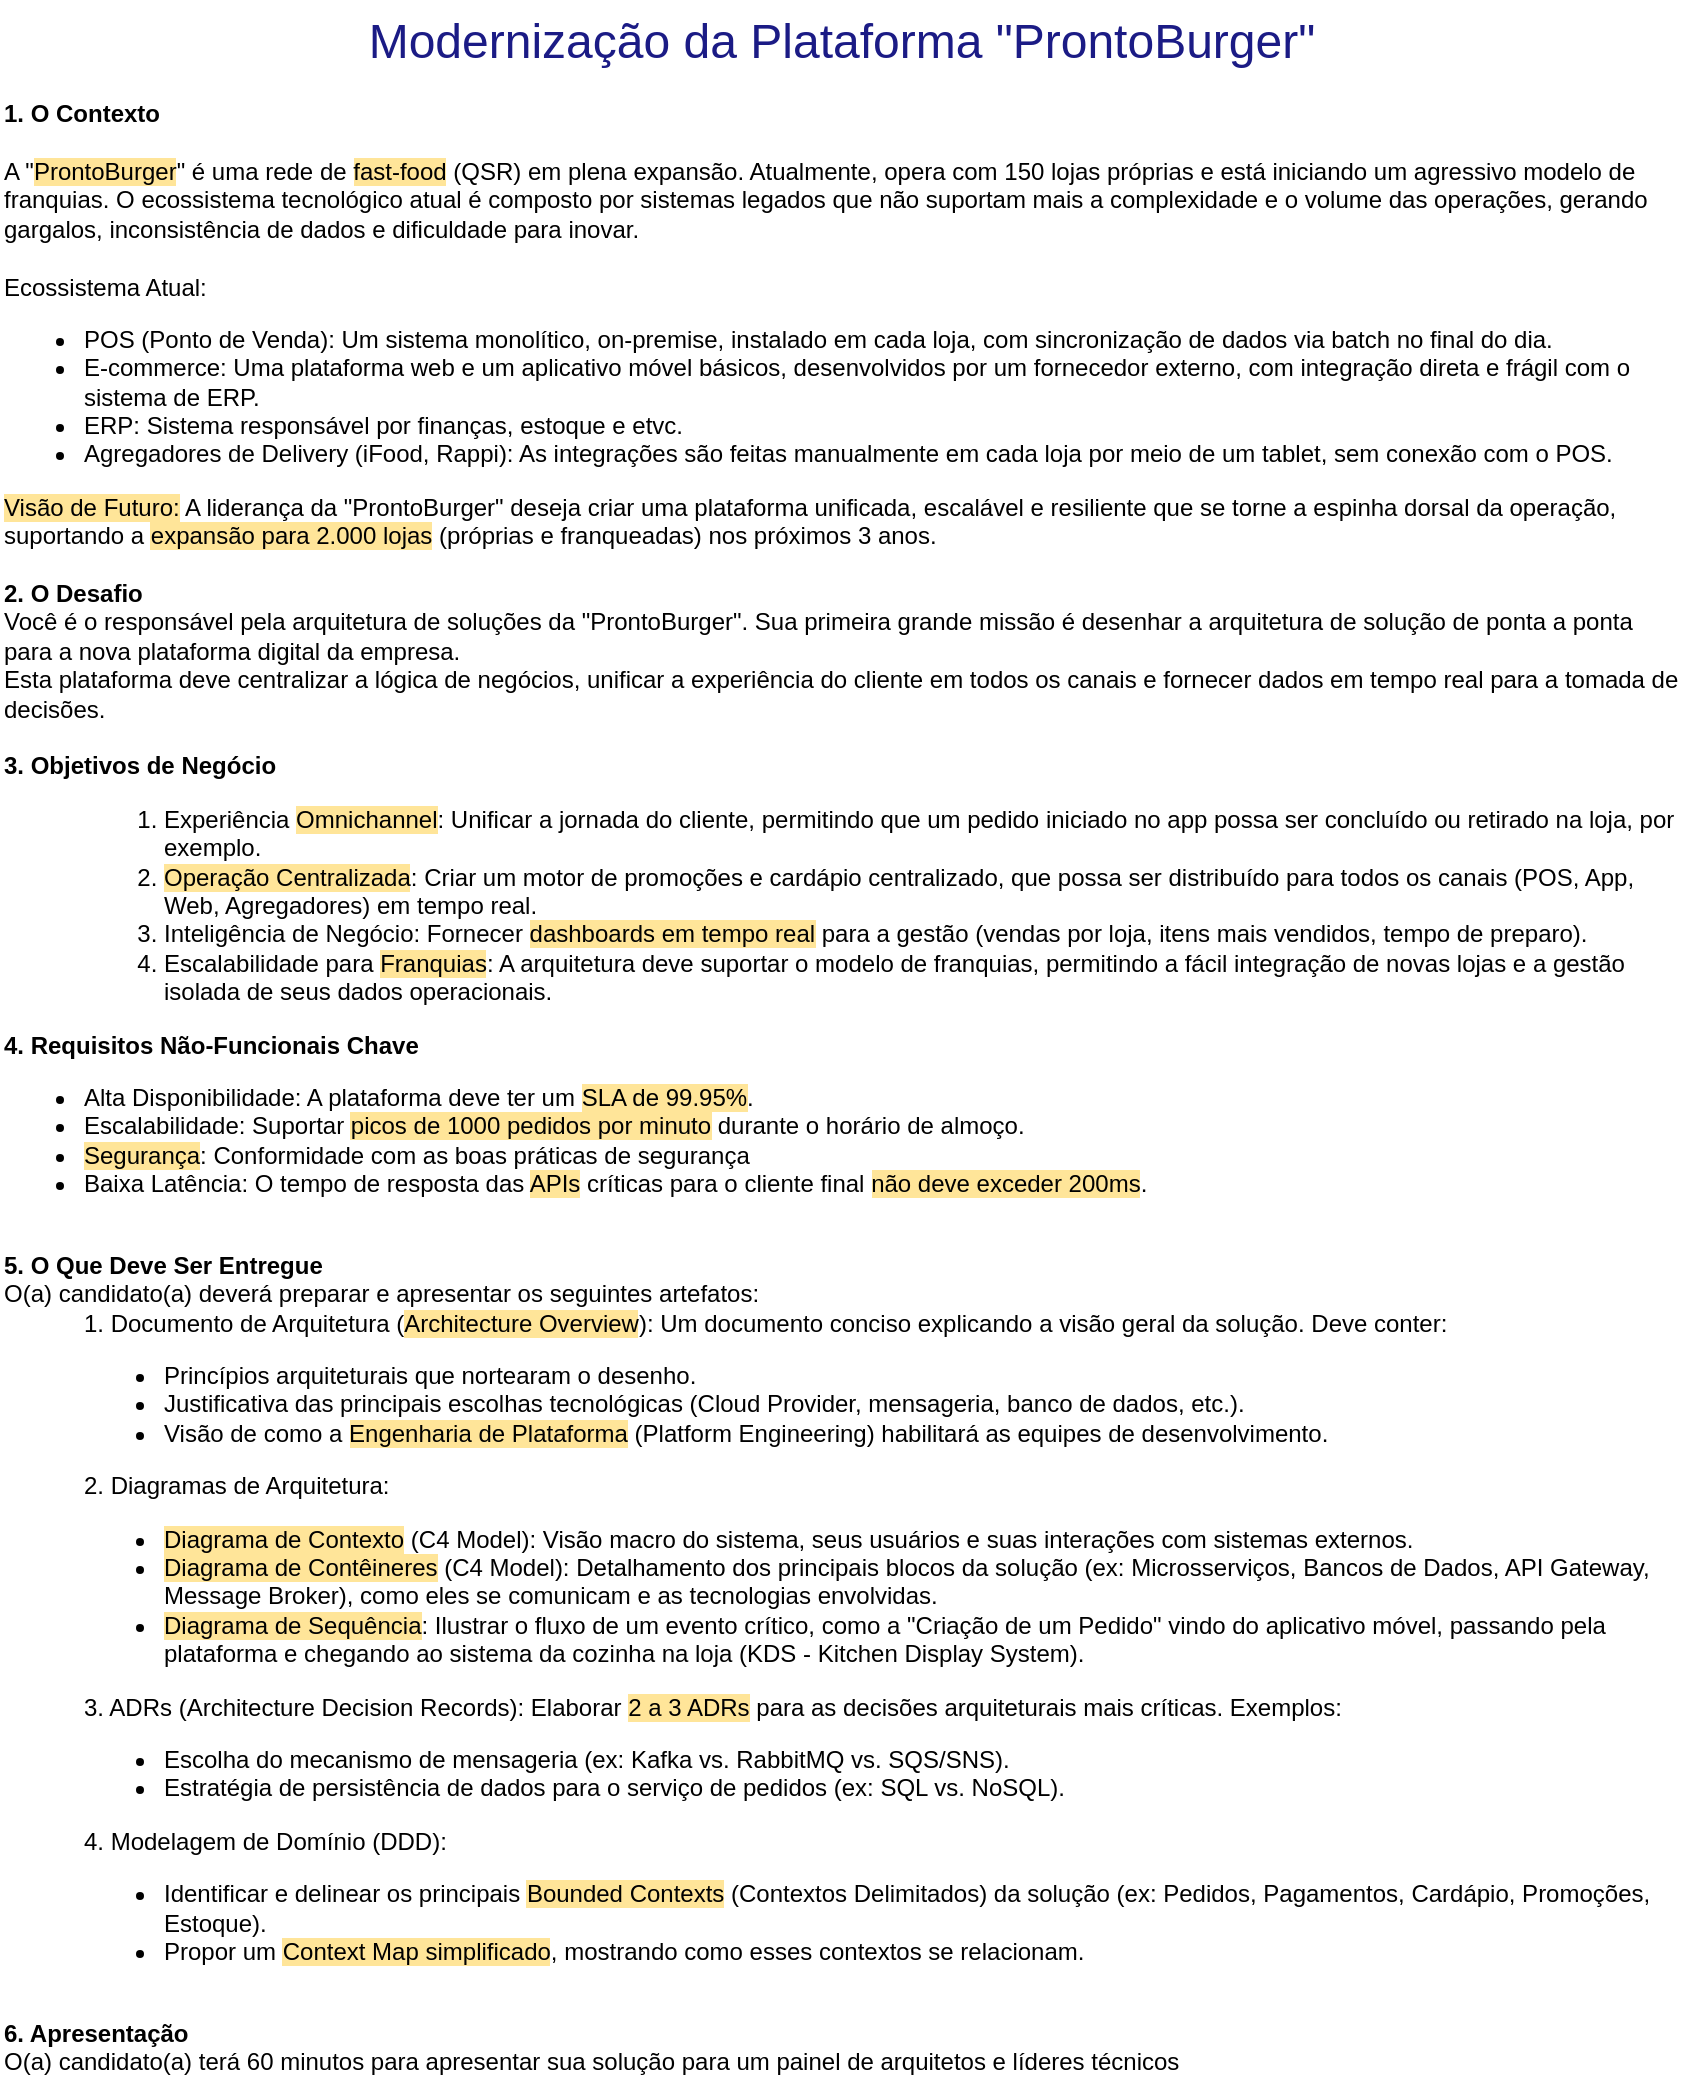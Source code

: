 <mxfile version="24.7.17" pages="9">
  <diagram name="PB - Requisitos" id="Z_cC2v6zfgz1jv0aPCQu">
    <mxGraphModel dx="795" dy="1097" grid="1" gridSize="10" guides="1" tooltips="1" connect="1" arrows="1" fold="1" page="0" pageScale="1" pageWidth="1169" pageHeight="827" math="0" shadow="0">
      <root>
        <mxCell id="0" />
        <mxCell id="1" parent="0" />
        <mxCell id="YSWNn_-dNVoUwgMEnznv-1" value="&lt;div style=&quot;text-align: center;&quot;&gt;&lt;font color=&quot;#1b1b85&quot; style=&quot;font-size: 24px;&quot;&gt;Modernização da Plataforma &quot;ProntoBurger&quot;&lt;/font&gt;&lt;/div&gt;&lt;div&gt;&lt;br&gt;&lt;/div&gt;&lt;div&gt;&lt;b&gt;1. O Contexto&lt;/b&gt;&lt;/div&gt;&lt;div&gt;&lt;br&gt;&lt;/div&gt;&lt;div&gt;A &quot;&lt;span style=&quot;background-color: rgb(255, 229, 153);&quot;&gt;ProntoBurger&lt;/span&gt;&quot; é uma rede de &lt;span style=&quot;background-color: rgb(255, 229, 153);&quot;&gt;fast-food&lt;/span&gt; (QSR) em plena expansão. Atualmente, opera com 150 lojas próprias e está iniciando um agressivo modelo de franquias. O ecossistema tecnológico atual é composto por sistemas legados que não suportam mais a complexidade e o volume das operações, gerando gargalos, inconsistência de dados e dificuldade para inovar.&lt;/div&gt;&lt;div&gt;&lt;br&gt;&lt;/div&gt;&lt;div&gt;Ecossistema Atual:&lt;/div&gt;&lt;div&gt;&lt;ul&gt;&lt;li&gt;POS (Ponto de Venda): Um sistema monolítico, on-premise, instalado em cada loja, com sincronização de dados via batch no final do dia.&lt;/li&gt;&lt;li&gt;E-commerce: Uma plataforma web e um aplicativo móvel básicos, desenvolvidos por um fornecedor externo, com integração direta e frágil com o sistema de ERP.&lt;/li&gt;&lt;li&gt;ERP: Sistema responsável por finanças, estoque e etvc.&lt;/li&gt;&lt;li&gt;Agregadores de Delivery (iFood, Rappi): As integrações são feitas manualmente em cada loja por meio de um tablet, sem conexão com o POS.&lt;/li&gt;&lt;/ul&gt;&lt;/div&gt;&lt;div&gt;&lt;span style=&quot;background-color: rgb(255, 229, 153);&quot;&gt;Visão de Futuro:&lt;/span&gt; A liderança da &quot;ProntoBurger&quot; deseja criar uma plataforma unificada, escalável e resiliente que se torne a espinha dorsal da operação, suportando a &lt;span style=&quot;background-color: rgb(255, 229, 153);&quot;&gt;expansão para 2.000 lojas&lt;/span&gt; (próprias e franqueadas) nos próximos 3 anos.&lt;/div&gt;&lt;div&gt;&lt;br&gt;&lt;/div&gt;&lt;div&gt;&lt;b&gt;2. O Desafio&lt;/b&gt;&lt;/div&gt;&lt;div&gt;Você é o responsável pela arquitetura de soluções da &quot;ProntoBurger&quot;. Sua primeira grande missão é desenhar a arquitetura de solução de ponta a ponta para a nova plataforma digital da empresa.&lt;/div&gt;&lt;div&gt;Esta plataforma deve centralizar a lógica de negócios, unificar a experiência do cliente em todos os canais e fornecer dados em tempo real para a tomada de decisões.&lt;/div&gt;&lt;div&gt;&lt;br&gt;&lt;/div&gt;&lt;div&gt;&lt;b&gt;3. Objetivos de Negócio&lt;/b&gt;&lt;/div&gt;&lt;blockquote style=&quot;margin: 0 0 0 40px; border: none; padding: 0px;&quot;&gt;&lt;div&gt;&lt;ol&gt;&lt;li&gt;Experiência &lt;span style=&quot;background-color: rgb(255, 229, 153);&quot;&gt;Omnichannel&lt;/span&gt;: Unificar a jornada do cliente, permitindo que um pedido iniciado no app possa ser concluído ou retirado na loja, por exemplo.&lt;/li&gt;&lt;li&gt;&lt;span style=&quot;background-color: rgb(255, 229, 153);&quot;&gt;Operação Centralizada&lt;/span&gt;: Criar um motor de promoções e cardápio centralizado, que possa ser distribuído para todos os canais (POS, App, Web, Agregadores) em tempo real.&lt;/li&gt;&lt;li&gt;Inteligência de Negócio: Fornecer &lt;span style=&quot;background-color: rgb(255, 229, 153);&quot;&gt;dashboards em tempo real&lt;/span&gt; para a gestão (vendas por loja, itens mais vendidos, tempo de preparo).&lt;/li&gt;&lt;li&gt;Escalabilidade para &lt;span style=&quot;background-color: rgb(255, 229, 153);&quot;&gt;Franquias&lt;/span&gt;: A arquitetura deve suportar o modelo de franquias, permitindo a fácil integração de novas lojas e a gestão isolada de seus dados operacionais.&lt;br&gt;&lt;/li&gt;&lt;/ol&gt;&lt;/div&gt;&lt;/blockquote&gt;&lt;div&gt;&lt;b&gt;4. Requisitos Não-Funcionais Chave&lt;/b&gt;&lt;/div&gt;&lt;div&gt;&lt;ul&gt;&lt;li&gt;Alta Disponibilidade: A plataforma deve ter um &lt;span style=&quot;background-color: rgb(255, 229, 153);&quot;&gt;SLA de 99.95%&lt;/span&gt;.&lt;/li&gt;&lt;li&gt;Escalabilidade: Suportar &lt;span style=&quot;background-color: rgb(255, 229, 153);&quot;&gt;picos de 1000 pedidos por minuto&lt;/span&gt; durante o horário de almoço.&lt;/li&gt;&lt;li&gt;&lt;span style=&quot;background-color: rgb(255, 229, 153);&quot;&gt;Segurança&lt;/span&gt;: Conformidade com as boas práticas de segurança&lt;/li&gt;&lt;li&gt;Baixa Latência: O tempo de resposta das &lt;span style=&quot;background-color: rgb(255, 229, 153);&quot;&gt;APIs&lt;/span&gt; críticas para o cliente final &lt;span style=&quot;background-color: rgb(255, 229, 153);&quot;&gt;não deve exceder 200ms&lt;/span&gt;.&lt;/li&gt;&lt;/ul&gt;&lt;/div&gt;&lt;div&gt;&lt;br&gt;&lt;/div&gt;&lt;div&gt;&lt;b&gt;5. O Que Deve Ser Entregue&lt;/b&gt;&lt;/div&gt;&lt;div&gt;O(a) candidato(a) deverá preparar e apresentar os seguintes artefatos:&lt;/div&gt;&lt;blockquote style=&quot;margin: 0 0 0 40px; border: none; padding: 0px;&quot;&gt;&lt;div&gt;1. Documento de Arquitetura (&lt;span style=&quot;background-color: rgb(255, 229, 153);&quot;&gt;Architecture Overview&lt;/span&gt;): Um documento conciso explicando a visão geral da solução. Deve conter:&lt;/div&gt;&lt;div&gt;&lt;ul&gt;&lt;li&gt;Princípios arquiteturais que nortearam o desenho.&lt;/li&gt;&lt;li&gt;Justificativa das principais escolhas tecnológicas (Cloud Provider, mensageria, banco de dados, etc.).&lt;/li&gt;&lt;li&gt;Visão de como a &lt;span style=&quot;background-color: rgb(255, 229, 153);&quot;&gt;Engenharia de Plataforma&lt;/span&gt; (Platform Engineering) habilitará as equipes de desenvolvimento.&lt;/li&gt;&lt;/ul&gt;&lt;/div&gt;&lt;/blockquote&gt;&lt;blockquote style=&quot;margin: 0 0 0 40px; border: none; padding: 0px;&quot;&gt;&lt;div&gt;2. Diagramas de Arquitetura:&lt;/div&gt;&lt;div&gt;&lt;ul&gt;&lt;li&gt;&lt;span style=&quot;background-color: rgb(255, 229, 153);&quot;&gt;Diagrama de Contexto&lt;/span&gt; (C4 Model): Visão macro do sistema, seus usuários e suas interações com sistemas externos.&lt;/li&gt;&lt;li&gt;&lt;span style=&quot;background-color: rgb(255, 229, 153);&quot;&gt;Diagrama de Contêineres&lt;/span&gt; (C4 Model): Detalhamento dos principais blocos da solução (ex: Microsserviços, Bancos de Dados, API Gateway, Message Broker), como eles se comunicam e as tecnologias envolvidas.&lt;/li&gt;&lt;li&gt;&lt;span style=&quot;background-color: rgb(255, 229, 153);&quot;&gt;Diagrama de Sequência&lt;/span&gt;: Ilustrar o fluxo de um evento crítico, como a &quot;Criação de um Pedido&quot; vindo do aplicativo móvel, passando pela plataforma e chegando ao sistema da cozinha na loja (KDS - Kitchen Display System).&lt;/li&gt;&lt;/ul&gt;&lt;/div&gt;&lt;/blockquote&gt;&lt;blockquote style=&quot;margin: 0 0 0 40px; border: none; padding: 0px;&quot;&gt;&lt;div&gt;3. ADRs (Architecture Decision Records): Elaborar &lt;span style=&quot;background-color: rgb(255, 229, 153);&quot;&gt;2 a 3 ADRs&lt;/span&gt; para as decisões arquiteturais mais críticas. Exemplos:&lt;/div&gt;&lt;div&gt;&lt;ul&gt;&lt;li&gt;Escolha do mecanismo de mensageria (ex: Kafka vs. RabbitMQ vs. SQS/SNS).&lt;/li&gt;&lt;li&gt;Estratégia de persistência de dados para o serviço de pedidos (ex: SQL vs. NoSQL).&lt;/li&gt;&lt;/ul&gt;&lt;/div&gt;&lt;/blockquote&gt;&lt;blockquote style=&quot;margin: 0 0 0 40px; border: none; padding: 0px;&quot;&gt;&lt;div&gt;4. Modelagem de Domínio (DDD):&lt;/div&gt;&lt;/blockquote&gt;&lt;blockquote style=&quot;margin: 0 0 0 40px; border: none; padding: 0px;&quot;&gt;&lt;ul&gt;&lt;li&gt;Identificar e delinear os principais &lt;span style=&quot;background-color: rgb(255, 229, 153);&quot;&gt;Bounded Contexts&lt;/span&gt; (Contextos Delimitados) da solução (ex: Pedidos, Pagamentos, Cardápio, Promoções, Estoque).&lt;/li&gt;&lt;li&gt;Propor um &lt;span style=&quot;background-color: rgb(255, 229, 153);&quot;&gt;Context Map simplificado&lt;/span&gt;, mostrando como esses contextos se relacionam.&lt;/li&gt;&lt;/ul&gt;&lt;/blockquote&gt;&lt;div&gt;&lt;br&gt;&lt;/div&gt;&lt;div&gt;&lt;b&gt;6. Apresentação&lt;/b&gt;&lt;/div&gt;&lt;div&gt;O(a) candidato(a) terá 60 minutos para apresentar sua solução para um painel de arquitetos e líderes técnicos&lt;/div&gt;" style="text;html=1;align=left;verticalAlign=top;whiteSpace=wrap;rounded=0;labelBackgroundColor=default;" parent="1" vertex="1">
          <mxGeometry x="680" y="-160" width="840" height="1040" as="geometry" />
        </mxCell>
      </root>
    </mxGraphModel>
  </diagram>
  <diagram id="kDkjb1D2l7yi6HliX1rv" name="PB - AS-IS">
    <mxGraphModel dx="52" dy="1393" grid="1" gridSize="10" guides="1" tooltips="1" connect="1" arrows="1" fold="1" page="1" pageScale="1" pageWidth="1169" pageHeight="827" math="0" shadow="0">
      <root>
        <mxCell id="0" />
        <mxCell id="1" parent="0" />
        <object placeholders="1" c4Name="Funcionário da Loja" c4Type="Person" c4Description="Opera o POS e recebe pedidos dos agregadores" label="&lt;font style=&quot;font-size: 16px&quot;&gt;&lt;b&gt;%c4Name%&lt;/b&gt;&lt;/font&gt;&lt;div&gt;[%c4Type%]&lt;/div&gt;&lt;br&gt;&lt;div&gt;&lt;font style=&quot;font-size: 11px&quot;&gt;&lt;font color=&quot;#cccccc&quot;&gt;%c4Description%&lt;/font&gt;&lt;/div&gt;" id="Tz3RqewyA4MZ8qyZamHR-1">
          <mxCell style="html=1;fontSize=11;dashed=0;whiteSpace=wrap;fillColor=#083F75;strokeColor=#06315C;fontColor=#ffffff;shape=mxgraph.c4.person2;align=center;metaEdit=1;points=[[0.5,0,0],[1,0.5,0],[1,0.75,0],[0.75,1,0],[0.5,1,0],[0.25,1,0],[0,0.75,0],[0,0.5,0]];resizable=0;" vertex="1" parent="1">
            <mxGeometry x="2782" y="240" width="200" height="180" as="geometry" />
          </mxCell>
        </object>
        <object placeholders="1" c4Name="Cliente " c4Type="Person" c4Description="Faz pedidos via App, Web ou no balcão da loja" label="&lt;font style=&quot;font-size: 16px&quot;&gt;&lt;b&gt;%c4Name%&lt;/b&gt;&lt;/font&gt;&lt;div&gt;[%c4Type%]&lt;/div&gt;&lt;br&gt;&lt;div&gt;&lt;font style=&quot;font-size: 11px&quot;&gt;&lt;font color=&quot;#cccccc&quot;&gt;%c4Description%&lt;/font&gt;&lt;/div&gt;" id="Tz3RqewyA4MZ8qyZamHR-2">
          <mxCell style="html=1;fontSize=11;dashed=0;whiteSpace=wrap;fillColor=#6C6477;strokeColor=#4D4D4D;fontColor=#ffffff;shape=mxgraph.c4.person2;align=center;metaEdit=1;points=[[0.5,0,0],[1,0.5,0],[1,0.75,0],[0.75,1,0],[0.5,1,0],[0.25,1,0],[0,0.75,0],[0,0.5,0]];resizable=0;" vertex="1" parent="1">
            <mxGeometry x="2379" y="240" width="200" height="180" as="geometry" />
          </mxCell>
        </object>
        <object placeholders="1" c4Name="E-commerce (Fornecedor Externo)" c4Type="External System" c4Description="Plataforma Web/App terceirizada, integração frágil com ERP" label="&lt;font style=&quot;font-size: 16px&quot;&gt;&lt;b&gt;%c4Name%&lt;/b&gt;&lt;/font&gt;&lt;div&gt;[%c4Type%]&lt;/div&gt;&lt;br&gt;&lt;div&gt;&lt;font style=&quot;font-size: 11px&quot;&gt;&lt;font color=&quot;#cccccc&quot;&gt;%c4Description%&lt;/font&gt;&lt;/div&gt;" id="Tz3RqewyA4MZ8qyZamHR-3">
          <mxCell style="rounded=1;whiteSpace=wrap;html=1;labelBackgroundColor=none;fillColor=#8C8496;fontColor=#ffffff;align=center;arcSize=10;strokeColor=#736782;metaEdit=1;resizable=0;points=[[0.25,0,0],[0.5,0,0],[0.75,0,0],[1,0.25,0],[1,0.5,0],[1,0.75,0],[0.75,1,0],[0.5,1,0],[0.25,1,0],[0,0.75,0],[0,0.5,0],[0,0.25,0]];" vertex="1" parent="1">
            <mxGeometry x="2370" y="520" width="240" height="120" as="geometry" />
          </mxCell>
        </object>
        <object placeholders="1" c4Name="ERP" c4Type="System" c4Description="Finanças, estoque, etc." label="&lt;font style=&quot;font-size: 16px&quot;&gt;&lt;b&gt;%c4Name%&lt;/b&gt;&lt;/font&gt;&lt;div&gt;[%c4Type%]&lt;/div&gt;&lt;br&gt;&lt;div&gt;&lt;font style=&quot;font-size: 11px&quot;&gt;&lt;font color=&quot;#cccccc&quot;&gt;%c4Description%&lt;/font&gt;&lt;/div&gt;" id="Tz3RqewyA4MZ8qyZamHR-4">
          <mxCell style="rounded=1;whiteSpace=wrap;html=1;labelBackgroundColor=none;fillColor=#1061B0;fontColor=#ffffff;align=center;arcSize=10;strokeColor=#0D5091;metaEdit=1;resizable=0;points=[[0.25,0,0],[0.5,0,0],[0.75,0,0],[1,0.25,0],[1,0.5,0],[1,0.75,0],[0.75,1,0],[0.5,1,0],[0.25,1,0],[0,0.75,0],[0,0.5,0],[0,0.25,0]];" vertex="1" parent="1">
            <mxGeometry x="2370" y="720" width="240" height="120" as="geometry" />
          </mxCell>
        </object>
        <object placeholders="1" c4Name="POS (Loja)" c4Type="System" c4Description="Sistema monolítico, on-premise, sincornização batch diário" label="&lt;font style=&quot;font-size: 16px&quot;&gt;&lt;b&gt;%c4Name%&lt;/b&gt;&lt;/font&gt;&lt;div&gt;[%c4Type%]&lt;/div&gt;&lt;br&gt;&lt;div&gt;&lt;font style=&quot;font-size: 11px&quot;&gt;&lt;font color=&quot;#cccccc&quot;&gt;%c4Description%&lt;/font&gt;&lt;/div&gt;" id="Tz3RqewyA4MZ8qyZamHR-5">
          <mxCell style="rounded=1;whiteSpace=wrap;html=1;labelBackgroundColor=none;fillColor=#1061B0;fontColor=#ffffff;align=center;arcSize=10;strokeColor=#0D5091;metaEdit=1;resizable=0;points=[[0.25,0,0],[0.5,0,0],[0.75,0,0],[1,0.25,0],[1,0.5,0],[1,0.75,0],[0.75,1,0],[0.5,1,0],[0.25,1,0],[0,0.75,0],[0,0.5,0],[0,0.25,0]];" vertex="1" parent="1">
            <mxGeometry x="2713" y="520" width="240" height="120" as="geometry" />
          </mxCell>
        </object>
        <object placeholders="1" c4Name="Agregadores de Delivery" c4Type="External System" c4Description="iFood, Rappi - via tablet em cada loja, sem conexão com POS" label="&lt;font style=&quot;font-size: 16px&quot;&gt;&lt;b&gt;%c4Name%&lt;/b&gt;&lt;/font&gt;&lt;div&gt;[%c4Type%]&lt;/div&gt;&lt;br&gt;&lt;div&gt;&lt;font style=&quot;font-size: 11px&quot;&gt;&lt;font color=&quot;#cccccc&quot;&gt;%c4Description%&lt;/font&gt;&lt;/div&gt;" id="Tz3RqewyA4MZ8qyZamHR-6">
          <mxCell style="rounded=1;whiteSpace=wrap;html=1;labelBackgroundColor=none;fillColor=#8C8496;fontColor=#ffffff;align=center;arcSize=10;strokeColor=#736782;metaEdit=1;resizable=0;points=[[0.25,0,0],[0.5,0,0],[0.75,0,0],[1,0.25,0],[1,0.5,0],[1,0.75,0],[0.75,1,0],[0.5,1,0],[0.25,1,0],[0,0.75,0],[0,0.5,0],[0,0.25,0]];" vertex="1" parent="1">
            <mxGeometry x="3030" y="520" width="240" height="120" as="geometry" />
          </mxCell>
        </object>
        <object placeholders="1" c4Type="Relationship" c4Description="Pedido online" label="&lt;div style=&quot;text-align: left&quot;&gt;&lt;div style=&quot;text-align: center&quot;&gt;&lt;b&gt;%c4Description%&lt;/b&gt;&lt;/div&gt;" id="Tz3RqewyA4MZ8qyZamHR-7">
          <mxCell style="endArrow=blockThin;html=1;fontSize=10;fontColor=#404040;strokeWidth=1;endFill=1;strokeColor=#828282;elbow=vertical;metaEdit=1;endSize=14;startSize=14;jumpStyle=arc;jumpSize=16;rounded=0;edgeStyle=orthogonalEdgeStyle;exitX=0.25;exitY=1;exitDx=0;exitDy=0;exitPerimeter=0;entryX=0.25;entryY=0;entryDx=0;entryDy=0;entryPerimeter=0;" edge="1" parent="1" source="Tz3RqewyA4MZ8qyZamHR-2" target="Tz3RqewyA4MZ8qyZamHR-3">
            <mxGeometry width="240" relative="1" as="geometry">
              <mxPoint x="2670" y="540" as="sourcePoint" />
              <mxPoint x="2910" y="540" as="targetPoint" />
            </mxGeometry>
          </mxCell>
        </object>
        <object placeholders="1" c4Type="Relationship" c4Description="Pedido presenciais" label="&lt;div style=&quot;text-align: left&quot;&gt;&lt;div style=&quot;text-align: center&quot;&gt;&lt;b&gt;%c4Description%&lt;/b&gt;&lt;/div&gt;" id="Tz3RqewyA4MZ8qyZamHR-8">
          <mxCell style="endArrow=blockThin;html=1;fontSize=10;fontColor=#404040;strokeWidth=1;endFill=1;strokeColor=#828282;elbow=vertical;metaEdit=1;endSize=14;startSize=14;jumpStyle=arc;jumpSize=16;rounded=0;edgeStyle=orthogonalEdgeStyle;exitX=0.75;exitY=1;exitDx=0;exitDy=0;exitPerimeter=0;entryX=0.25;entryY=0;entryDx=0;entryDy=0;entryPerimeter=0;" edge="1" parent="1" source="Tz3RqewyA4MZ8qyZamHR-2" target="Tz3RqewyA4MZ8qyZamHR-5">
            <mxGeometry width="240" relative="1" as="geometry">
              <mxPoint x="2500" y="430" as="sourcePoint" />
              <mxPoint x="2500" y="530" as="targetPoint" />
              <Array as="points">
                <mxPoint x="2540" y="480" />
                <mxPoint x="2773" y="480" />
              </Array>
            </mxGeometry>
          </mxCell>
        </object>
        <object placeholders="1" c4Type="Relationship" c4Description="Usa para registrar pedidos e pagamentos" label="&lt;div style=&quot;text-align: left&quot;&gt;&lt;div style=&quot;text-align: center&quot;&gt;&lt;b&gt;%c4Description%&lt;/b&gt;&lt;/div&gt;" id="Tz3RqewyA4MZ8qyZamHR-9">
          <mxCell style="endArrow=blockThin;html=1;fontSize=10;fontColor=#404040;strokeWidth=1;endFill=1;strokeColor=#828282;elbow=vertical;metaEdit=1;endSize=14;startSize=14;jumpStyle=arc;jumpSize=16;rounded=0;edgeStyle=orthogonalEdgeStyle;entryX=0.5;entryY=0;entryDx=0;entryDy=0;entryPerimeter=0;exitX=0.25;exitY=1;exitDx=0;exitDy=0;exitPerimeter=0;" edge="1" parent="1" source="Tz3RqewyA4MZ8qyZamHR-1" target="Tz3RqewyA4MZ8qyZamHR-5">
            <mxGeometry x="-0.584" width="240" relative="1" as="geometry">
              <mxPoint x="2833" y="440" as="sourcePoint" />
              <mxPoint x="2820" y="542.5" as="targetPoint" />
              <Array as="points">
                <mxPoint x="2833" y="420" />
              </Array>
              <mxPoint as="offset" />
            </mxGeometry>
          </mxCell>
        </object>
        <object placeholders="1" c4Type="Relationship" c4Description="Recebe pedidos manualmente via tablet" label="&lt;div style=&quot;text-align: left&quot;&gt;&lt;div style=&quot;text-align: center&quot;&gt;&lt;b&gt;%c4Description%&lt;/b&gt;&lt;/div&gt;" id="Tz3RqewyA4MZ8qyZamHR-10">
          <mxCell style="endArrow=blockThin;html=1;fontSize=10;fontColor=#404040;strokeWidth=1;endFill=1;strokeColor=#828282;elbow=vertical;metaEdit=1;endSize=14;startSize=14;jumpStyle=arc;jumpSize=16;rounded=0;edgeStyle=orthogonalEdgeStyle;exitX=0.779;exitY=0.995;exitDx=0;exitDy=0;exitPerimeter=0;entryX=0.5;entryY=0;entryDx=0;entryDy=0;entryPerimeter=0;" edge="1" parent="1" source="Tz3RqewyA4MZ8qyZamHR-1" target="Tz3RqewyA4MZ8qyZamHR-6">
            <mxGeometry width="240" relative="1" as="geometry">
              <mxPoint x="2990" y="450" as="sourcePoint" />
              <mxPoint x="2990" y="550" as="targetPoint" />
              <Array as="points">
                <mxPoint x="2940" y="419" />
                <mxPoint x="2940" y="470" />
                <mxPoint x="3150" y="470" />
              </Array>
            </mxGeometry>
          </mxCell>
        </object>
        <object placeholders="1" c4Type="Relationship" c4Description="Integração direta e frágil" label="&lt;div style=&quot;text-align: left&quot;&gt;&lt;div style=&quot;text-align: center&quot;&gt;&lt;b&gt;%c4Description%&lt;/b&gt;&lt;/div&gt;" id="Tz3RqewyA4MZ8qyZamHR-11">
          <mxCell style="endArrow=blockThin;html=1;fontSize=10;fontColor=#404040;strokeWidth=1;endFill=1;strokeColor=#828282;elbow=vertical;metaEdit=1;endSize=14;startSize=14;jumpStyle=arc;jumpSize=16;rounded=0;edgeStyle=orthogonalEdgeStyle;exitX=0.25;exitY=1;exitDx=0;exitDy=0;exitPerimeter=0;entryX=0.25;entryY=0;entryDx=0;entryDy=0;entryPerimeter=0;" edge="1" parent="1" source="Tz3RqewyA4MZ8qyZamHR-3" target="Tz3RqewyA4MZ8qyZamHR-4">
            <mxGeometry width="240" relative="1" as="geometry">
              <mxPoint x="2480" y="640" as="sourcePoint" />
              <mxPoint x="2480" y="740" as="targetPoint" />
            </mxGeometry>
          </mxCell>
        </object>
        <object placeholders="1" c4Type="Relationship" c4Description="Sincronização batch no fim do dia" label="&lt;div style=&quot;text-align: left&quot;&gt;&lt;div style=&quot;text-align: center&quot;&gt;&lt;b&gt;%c4Description%&lt;/b&gt;&lt;/div&gt;" id="Tz3RqewyA4MZ8qyZamHR-12">
          <mxCell style="endArrow=blockThin;html=1;fontSize=10;fontColor=#404040;strokeWidth=1;endFill=1;strokeColor=#828282;elbow=vertical;metaEdit=1;endSize=14;startSize=14;jumpStyle=arc;jumpSize=16;rounded=0;edgeStyle=orthogonalEdgeStyle;exitX=0.5;exitY=1;exitDx=0;exitDy=0;exitPerimeter=0;entryX=0.75;entryY=0;entryDx=0;entryDy=0;entryPerimeter=0;" edge="1" parent="1" source="Tz3RqewyA4MZ8qyZamHR-5" target="Tz3RqewyA4MZ8qyZamHR-4">
            <mxGeometry width="240" relative="1" as="geometry">
              <mxPoint x="2440" y="650" as="sourcePoint" />
              <mxPoint x="2440" y="730" as="targetPoint" />
            </mxGeometry>
          </mxCell>
        </object>
        <object placeholders="1" c4Name="Funcionário da Loja" c4Type="Person" c4Description="Opera o POS e recebe pedidos dos agregadores" label="&lt;font style=&quot;font-size: 16px&quot;&gt;&lt;b&gt;%c4Name%&lt;/b&gt;&lt;/font&gt;&lt;div&gt;[%c4Type%]&lt;/div&gt;&lt;br&gt;&lt;div&gt;&lt;font style=&quot;font-size: 11px&quot;&gt;&lt;font color=&quot;#cccccc&quot;&gt;%c4Description%&lt;/font&gt;&lt;/div&gt;" id="Tz3RqewyA4MZ8qyZamHR-13">
          <mxCell style="html=1;fontSize=11;dashed=0;whiteSpace=wrap;fillColor=#083F75;strokeColor=#06315C;fontColor=#ffffff;shape=mxgraph.c4.person2;align=center;metaEdit=1;points=[[0.5,0,0],[1,0.5,0],[1,0.75,0],[0.75,1,0],[0.5,1,0],[0.25,1,0],[0,0.75,0],[0,0.5,0]];resizable=0;" vertex="1" parent="1">
            <mxGeometry x="4272" y="240" width="200" height="180" as="geometry" />
          </mxCell>
        </object>
        <object placeholders="1" c4Name="Cliente " c4Type="Person" c4Description="Faz pedidos via App, Web ou no balcão da loja" label="&lt;font style=&quot;font-size: 16px&quot;&gt;&lt;b&gt;%c4Name%&lt;/b&gt;&lt;/font&gt;&lt;div&gt;[%c4Type%]&lt;/div&gt;&lt;br&gt;&lt;div&gt;&lt;font style=&quot;font-size: 11px&quot;&gt;&lt;font color=&quot;#cccccc&quot;&gt;%c4Description%&lt;/font&gt;&lt;/div&gt;" id="Tz3RqewyA4MZ8qyZamHR-14">
          <mxCell style="html=1;fontSize=11;dashed=0;whiteSpace=wrap;fillColor=#6C6477;strokeColor=#4D4D4D;fontColor=#ffffff;shape=mxgraph.c4.person2;align=center;metaEdit=1;points=[[0.5,0,0],[1,0.5,0],[1,0.75,0],[0.75,1,0],[0.5,1,0],[0.25,1,0],[0,0.75,0],[0,0.5,0]];resizable=0;" vertex="1" parent="1">
            <mxGeometry x="3630" y="240" width="200" height="180" as="geometry" />
          </mxCell>
        </object>
        <object placeholders="1" c4Name="E-commerce (Fornecedor Externo)" c4Type="ContainerScopeBoundary" c4Application="Container" label="&lt;font style=&quot;font-size: 16px&quot;&gt;&lt;b&gt;&lt;div style=&quot;text-align: left&quot;&gt;%c4Name%&lt;/div&gt;&lt;/b&gt;&lt;/font&gt;&lt;div style=&quot;text-align: left&quot;&gt;[%c4Application%]&lt;/div&gt;" id="Tz3RqewyA4MZ8qyZamHR-15">
          <mxCell style="rounded=1;fontSize=11;whiteSpace=wrap;html=1;dashed=1;arcSize=20;fillColor=none;strokeColor=#666666;fontColor=#333333;labelBackgroundColor=none;align=left;verticalAlign=bottom;labelBorderColor=none;spacingTop=0;spacing=10;dashPattern=8 4;metaEdit=1;rotatable=0;perimeter=rectanglePerimeter;noLabel=0;labelPadding=0;allowArrows=0;connectable=0;expand=0;recursiveResize=0;editable=1;pointerEvents=0;absoluteArcSize=1;points=[[0.25,0,0],[0.5,0,0],[0.75,0,0],[1,0.25,0],[1,0.5,0],[1,0.75,0],[0.75,1,0],[0.5,1,0],[0.25,1,0],[0,0.75,0],[0,0.5,0],[0,0.25,0]];" vertex="1" parent="1">
            <mxGeometry x="3470" y="475" width="600" height="645" as="geometry" />
          </mxCell>
        </object>
        <object placeholders="1" c4Name="Mobile App" c4Type="Container" c4Technology="IOS/Android" c4Description="App móvel para pedidos online" label="&lt;font style=&quot;font-size: 16px&quot;&gt;&lt;b&gt;%c4Name%&lt;/b&gt;&lt;/font&gt;&lt;div&gt;[%c4Type%: %c4Technology%]&lt;/div&gt;&lt;br&gt;&lt;div&gt;&lt;font style=&quot;font-size: 11px&quot;&gt;&lt;font color=&quot;#E6E6E6&quot;&gt;%c4Description%&lt;/font&gt;&lt;/div&gt;" id="Tz3RqewyA4MZ8qyZamHR-16">
          <mxCell style="rounded=1;whiteSpace=wrap;html=1;fontSize=11;labelBackgroundColor=none;fillColor=#23A2D9;fontColor=#ffffff;align=center;arcSize=10;strokeColor=#0E7DAD;metaEdit=1;resizable=0;points=[[0.25,0,0],[0.5,0,0],[0.75,0,0],[1,0.25,0],[1,0.5,0],[1,0.75,0],[0.75,1,0],[0.5,1,0],[0.25,1,0],[0,0.75,0],[0,0.5,0],[0,0.25,0]];" vertex="1" parent="1">
            <mxGeometry x="3510" y="540" width="240" height="120" as="geometry" />
          </mxCell>
        </object>
        <object placeholders="1" c4Name="Web App" c4Type="Container" c4Technology="HTML, CSS, Javascript" c4Description="Site básico para pedidos online" label="&lt;font style=&quot;font-size: 16px&quot;&gt;&lt;b&gt;%c4Name%&lt;/b&gt;&lt;/font&gt;&lt;div&gt;[%c4Type%:&amp;nbsp;%c4Technology%]&lt;/div&gt;&lt;br&gt;&lt;div&gt;&lt;font style=&quot;font-size: 11px&quot;&gt;&lt;font color=&quot;#E6E6E6&quot;&gt;%c4Description%&lt;/font&gt;&lt;/div&gt;" id="Tz3RqewyA4MZ8qyZamHR-17">
          <mxCell style="shape=mxgraph.c4.webBrowserContainer2;whiteSpace=wrap;html=1;boundedLbl=1;rounded=0;labelBackgroundColor=none;strokeColor=#118ACD;fillColor=#23A2D9;strokeColor=#118ACD;strokeColor2=#0E7DAD;fontSize=12;fontColor=#ffffff;align=center;metaEdit=1;points=[[0.5,0,0],[1,0.25,0],[1,0.5,0],[1,0.75,0],[0.5,1,0],[0,0.75,0],[0,0.5,0],[0,0.25,0]];resizable=0;" vertex="1" parent="1">
            <mxGeometry x="3790" y="520" width="240" height="160" as="geometry" />
          </mxCell>
        </object>
        <object placeholders="1" c4Name="E-commerce Backend" c4Type="Container" c4Technology="App Server" c4Description="Processa pedidos vindos de Web/App" label="&lt;font style=&quot;font-size: 16px&quot;&gt;&lt;b&gt;%c4Name%&lt;/b&gt;&lt;/font&gt;&lt;div&gt;[%c4Type%: %c4Technology%]&lt;/div&gt;&lt;br&gt;&lt;div&gt;&lt;font style=&quot;font-size: 11px&quot;&gt;&lt;font color=&quot;#E6E6E6&quot;&gt;%c4Description%&lt;/font&gt;&lt;/div&gt;" id="Tz3RqewyA4MZ8qyZamHR-18">
          <mxCell style="rounded=1;whiteSpace=wrap;html=1;fontSize=11;labelBackgroundColor=none;fillColor=#23A2D9;fontColor=#ffffff;align=center;arcSize=10;strokeColor=#0E7DAD;metaEdit=1;resizable=0;points=[[0.25,0,0],[0.5,0,0],[0.75,0,0],[1,0.25,0],[1,0.5,0],[1,0.75,0],[0.75,1,0],[0.5,1,0],[0.25,1,0],[0,0.75,0],[0,0.5,0],[0,0.25,0]];" vertex="1" parent="1">
            <mxGeometry x="3790" y="760" width="240" height="120" as="geometry" />
          </mxCell>
        </object>
        <object placeholders="1" c4Name="E-commerce DB" c4Type="Container" c4Technology="Relational DB" c4Description="Dados de pedidos e clientes" label="&lt;font style=&quot;font-size: 16px&quot;&gt;&lt;b&gt;%c4Name%&lt;/b&gt;&lt;/font&gt;&lt;div&gt;[%c4Type%:&amp;nbsp;%c4Technology%]&lt;/div&gt;&lt;br&gt;&lt;div&gt;&lt;font style=&quot;font-size: 11px&quot;&gt;&lt;font color=&quot;#E6E6E6&quot;&gt;%c4Description%&lt;/font&gt;&lt;/div&gt;" id="Tz3RqewyA4MZ8qyZamHR-19">
          <mxCell style="shape=cylinder3;size=15;whiteSpace=wrap;html=1;boundedLbl=1;rounded=0;labelBackgroundColor=none;fillColor=#23A2D9;fontSize=12;fontColor=#ffffff;align=center;strokeColor=#0E7DAD;metaEdit=1;points=[[0.5,0,0],[1,0.25,0],[1,0.5,0],[1,0.75,0],[0.5,1,0],[0,0.75,0],[0,0.5,0],[0,0.25,0]];resizable=0;" vertex="1" parent="1">
            <mxGeometry x="3793" y="960" width="240" height="120" as="geometry" />
          </mxCell>
        </object>
        <object placeholders="1" c4Name="POS (loja)" c4Type="ContainerScopeBoundary" c4Application="Container" label="&lt;font style=&quot;font-size: 16px&quot;&gt;&lt;b&gt;&lt;div style=&quot;text-align: left&quot;&gt;%c4Name%&lt;/div&gt;&lt;/b&gt;&lt;/font&gt;&lt;div style=&quot;text-align: left&quot;&gt;[%c4Application%]&lt;/div&gt;" id="Tz3RqewyA4MZ8qyZamHR-20">
          <mxCell style="rounded=1;fontSize=11;whiteSpace=wrap;html=1;dashed=1;arcSize=20;fillColor=none;strokeColor=#666666;fontColor=#333333;labelBackgroundColor=none;align=left;verticalAlign=bottom;labelBorderColor=none;spacingTop=0;spacing=10;dashPattern=8 4;metaEdit=1;rotatable=0;perimeter=rectanglePerimeter;noLabel=0;labelPadding=0;allowArrows=0;connectable=0;expand=0;recursiveResize=0;editable=1;pointerEvents=0;absoluteArcSize=1;points=[[0.25,0,0],[0.5,0,0],[0.75,0,0],[1,0.25,0],[1,0.5,0],[1,0.75,0],[0.75,1,0],[0.5,1,0],[0.25,1,0],[0,0.75,0],[0,0.5,0],[0,0.25,0]];" vertex="1" parent="1">
            <mxGeometry x="4190" y="475" width="360" height="405" as="geometry" />
          </mxCell>
        </object>
        <object placeholders="1" c4Name="POS Application" c4Type="Container" c4Technology="Deskyop/Terminal" c4Description="Registro de pedidos e pagamentos em loja" label="&lt;font style=&quot;font-size: 16px&quot;&gt;&lt;b&gt;%c4Name%&lt;/b&gt;&lt;/font&gt;&lt;div&gt;[%c4Type%: %c4Technology%]&lt;/div&gt;&lt;br&gt;&lt;div&gt;&lt;font style=&quot;font-size: 11px&quot;&gt;&lt;font color=&quot;#E6E6E6&quot;&gt;%c4Description%&lt;/font&gt;&lt;/div&gt;" id="Tz3RqewyA4MZ8qyZamHR-21">
          <mxCell style="rounded=1;whiteSpace=wrap;html=1;fontSize=11;labelBackgroundColor=none;fillColor=#23A2D9;fontColor=#ffffff;align=center;arcSize=10;strokeColor=#0E7DAD;metaEdit=1;resizable=0;points=[[0.25,0,0],[0.5,0,0],[0.75,0,0],[1,0.25,0],[1,0.5,0],[1,0.75,0],[0.75,1,0],[0.5,1,0],[0.25,1,0],[0,0.75,0],[0,0.5,0],[0,0.25,0]];" vertex="1" parent="1">
            <mxGeometry x="4253" y="520" width="240" height="120" as="geometry" />
          </mxCell>
        </object>
        <object placeholders="1" c4Name="POS Local DB" c4Type="Container" c4Technology="Relational DB" c4Description="Armazenar dados localmente; sincroniza via batch" label="&lt;font style=&quot;font-size: 16px&quot;&gt;&lt;b&gt;%c4Name%&lt;/b&gt;&lt;/font&gt;&lt;div&gt;[%c4Type%:&amp;nbsp;%c4Technology%]&lt;/div&gt;&lt;br&gt;&lt;div&gt;&lt;font style=&quot;font-size: 11px&quot;&gt;&lt;font color=&quot;#E6E6E6&quot;&gt;%c4Description%&lt;/font&gt;&lt;/div&gt;" id="Tz3RqewyA4MZ8qyZamHR-22">
          <mxCell style="shape=cylinder3;size=15;whiteSpace=wrap;html=1;boundedLbl=1;rounded=0;labelBackgroundColor=none;fillColor=#23A2D9;fontSize=12;fontColor=#ffffff;align=center;strokeColor=#0E7DAD;metaEdit=1;points=[[0.5,0,0],[1,0.25,0],[1,0.5,0],[1,0.75,0],[0.5,1,0],[0,0.75,0],[0,0.5,0],[0,0.25,0]];resizable=0;" vertex="1" parent="1">
            <mxGeometry x="4260" y="720" width="240" height="120" as="geometry" />
          </mxCell>
        </object>
        <object placeholders="1" c4Name="ERP" c4Type="ContainerScopeBoundary" c4Application="Container" label="&lt;font style=&quot;font-size: 16px&quot;&gt;&lt;b&gt;&lt;div style=&quot;text-align: left&quot;&gt;%c4Name%&lt;/div&gt;&lt;/b&gt;&lt;/font&gt;&lt;div style=&quot;text-align: left&quot;&gt;[%c4Application%]&lt;/div&gt;" id="Tz3RqewyA4MZ8qyZamHR-23">
          <mxCell style="rounded=1;fontSize=11;whiteSpace=wrap;html=1;dashed=1;arcSize=20;fillColor=none;strokeColor=#666666;fontColor=#333333;labelBackgroundColor=none;align=left;verticalAlign=bottom;labelBorderColor=none;spacingTop=0;spacing=10;dashPattern=8 4;metaEdit=1;rotatable=0;perimeter=rectanglePerimeter;noLabel=0;labelPadding=0;allowArrows=0;connectable=0;expand=0;recursiveResize=0;editable=1;pointerEvents=0;absoluteArcSize=1;points=[[0.25,0,0],[0.5,0,0],[0.75,0,0],[1,0.25,0],[1,0.5,0],[1,0.75,0],[0.75,1,0],[0.5,1,0],[0.25,1,0],[0,0.75,0],[0,0.5,0],[0,0.25,0]];" vertex="1" parent="1">
            <mxGeometry x="4190" y="920" width="640" height="200" as="geometry" />
          </mxCell>
        </object>
        <object placeholders="1" c4Name="ERP Core" c4Type="Container" c4Technology="ERP Suite" c4Description="Finanças, estoques e etc." label="&lt;font style=&quot;font-size: 16px&quot;&gt;&lt;b&gt;%c4Name%&lt;/b&gt;&lt;/font&gt;&lt;div&gt;[%c4Type%: %c4Technology%]&lt;/div&gt;&lt;br&gt;&lt;div&gt;&lt;font style=&quot;font-size: 11px&quot;&gt;&lt;font color=&quot;#E6E6E6&quot;&gt;%c4Description%&lt;/font&gt;&lt;/div&gt;" id="Tz3RqewyA4MZ8qyZamHR-24">
          <mxCell style="rounded=1;whiteSpace=wrap;html=1;fontSize=11;labelBackgroundColor=none;fillColor=#23A2D9;fontColor=#ffffff;align=center;arcSize=10;strokeColor=#0E7DAD;metaEdit=1;resizable=0;points=[[0.25,0,0],[0.5,0,0],[0.75,0,0],[1,0.25,0],[1,0.5,0],[1,0.75,0],[0.75,1,0],[0.5,1,0],[0.25,1,0],[0,0.75,0],[0,0.5,0],[0,0.25,0]];" vertex="1" parent="1">
            <mxGeometry x="4262" y="950" width="240" height="120" as="geometry" />
          </mxCell>
        </object>
        <object placeholders="1" c4Name="ERP DB" c4Type="Container" c4Technology="Relational DB" c4Description="Banco de dados ERP" label="&lt;font style=&quot;font-size: 16px&quot;&gt;&lt;b&gt;%c4Name%&lt;/b&gt;&lt;/font&gt;&lt;div&gt;[%c4Type%:&amp;nbsp;%c4Technology%]&lt;/div&gt;&lt;br&gt;&lt;div&gt;&lt;font style=&quot;font-size: 11px&quot;&gt;&lt;font color=&quot;#E6E6E6&quot;&gt;%c4Description%&lt;/font&gt;&lt;/div&gt;" id="Tz3RqewyA4MZ8qyZamHR-25">
          <mxCell style="shape=cylinder3;size=15;whiteSpace=wrap;html=1;boundedLbl=1;rounded=0;labelBackgroundColor=none;fillColor=#23A2D9;fontSize=12;fontColor=#ffffff;align=center;strokeColor=#0E7DAD;metaEdit=1;points=[[0.5,0,0],[1,0.25,0],[1,0.5,0],[1,0.75,0],[0.5,1,0],[0,0.75,0],[0,0.5,0],[0,0.25,0]];resizable=0;" vertex="1" parent="1">
            <mxGeometry x="4550" y="950" width="240" height="120" as="geometry" />
          </mxCell>
        </object>
        <object placeholders="1" c4Name="Agregadores de Delivery" c4Type="External System" c4Description="iFood, Rappi - via tablet em cada loja, sem conexão com POS" label="&lt;font style=&quot;font-size: 16px&quot;&gt;&lt;b&gt;%c4Name%&lt;/b&gt;&lt;/font&gt;&lt;div&gt;[%c4Type%]&lt;/div&gt;&lt;br&gt;&lt;div&gt;&lt;font style=&quot;font-size: 11px&quot;&gt;&lt;font color=&quot;#cccccc&quot;&gt;%c4Description%&lt;/font&gt;&lt;/div&gt;" id="Tz3RqewyA4MZ8qyZamHR-26">
          <mxCell style="rounded=1;whiteSpace=wrap;html=1;labelBackgroundColor=none;fillColor=#8C8496;fontColor=#ffffff;align=center;arcSize=10;strokeColor=#736782;metaEdit=1;resizable=0;points=[[0.25,0,0],[0.5,0,0],[0.75,0,0],[1,0.25,0],[1,0.5,0],[1,0.75,0],[0.75,1,0],[0.5,1,0],[0.25,1,0],[0,0.75,0],[0,0.5,0],[0,0.25,0]];" vertex="1" parent="1">
            <mxGeometry x="4590" y="475" width="240" height="120" as="geometry" />
          </mxCell>
        </object>
        <object placeholders="1" c4Type="Relationship" c4Description="Usa" label="&lt;div style=&quot;text-align: left&quot;&gt;&lt;div style=&quot;text-align: center&quot;&gt;&lt;b&gt;%c4Description%&lt;/b&gt;&lt;/div&gt;" id="Tz3RqewyA4MZ8qyZamHR-27">
          <mxCell style="endArrow=blockThin;html=1;fontSize=10;fontColor=#404040;strokeWidth=1;endFill=1;strokeColor=#828282;elbow=vertical;metaEdit=1;endSize=14;startSize=14;jumpStyle=arc;jumpSize=16;rounded=0;exitX=0.25;exitY=1;exitDx=0;exitDy=0;exitPerimeter=0;entryX=0.25;entryY=0;entryDx=0;entryDy=0;entryPerimeter=0;" edge="1" parent="1" source="Tz3RqewyA4MZ8qyZamHR-14" target="Tz3RqewyA4MZ8qyZamHR-16">
            <mxGeometry width="240" relative="1" as="geometry">
              <mxPoint x="3640" y="510" as="sourcePoint" />
              <mxPoint x="3880" y="510" as="targetPoint" />
            </mxGeometry>
          </mxCell>
        </object>
        <object placeholders="1" c4Type="Relationship" c4Description="Usa" label="&lt;div style=&quot;text-align: left&quot;&gt;&lt;div style=&quot;text-align: center&quot;&gt;&lt;b&gt;%c4Description%&lt;/b&gt;&lt;/div&gt;" id="Tz3RqewyA4MZ8qyZamHR-28">
          <mxCell style="endArrow=blockThin;html=1;fontSize=10;fontColor=#404040;strokeWidth=1;endFill=1;strokeColor=#828282;elbow=vertical;metaEdit=1;endSize=14;startSize=14;jumpStyle=arc;jumpSize=16;rounded=0;exitX=0.5;exitY=1;exitDx=0;exitDy=0;exitPerimeter=0;entryX=0.5;entryY=0;entryDx=0;entryDy=0;entryPerimeter=0;" edge="1" parent="1" source="Tz3RqewyA4MZ8qyZamHR-14" target="Tz3RqewyA4MZ8qyZamHR-17">
            <mxGeometry width="240" relative="1" as="geometry">
              <mxPoint x="3690" y="430" as="sourcePoint" />
              <mxPoint x="3580" y="550" as="targetPoint" />
            </mxGeometry>
          </mxCell>
        </object>
        <object placeholders="1" c4Type="Relationship" c4Description="Pedidos presenciais" label="&lt;div style=&quot;text-align: left&quot;&gt;&lt;div style=&quot;text-align: center&quot;&gt;&lt;b&gt;%c4Description%&lt;/b&gt;&lt;/div&gt;" id="Tz3RqewyA4MZ8qyZamHR-29">
          <mxCell style="endArrow=blockThin;html=1;fontSize=10;fontColor=#404040;strokeWidth=1;endFill=1;strokeColor=#828282;elbow=vertical;metaEdit=1;endSize=14;startSize=14;jumpStyle=arc;jumpSize=16;rounded=0;exitX=0.75;exitY=1;exitDx=0;exitDy=0;exitPerimeter=0;" edge="1" parent="1" source="Tz3RqewyA4MZ8qyZamHR-14">
            <mxGeometry width="240" relative="1" as="geometry">
              <mxPoint x="3740" y="430" as="sourcePoint" />
              <mxPoint x="4320" y="520" as="targetPoint" />
            </mxGeometry>
          </mxCell>
        </object>
        <object placeholders="1" c4Type="Relationship" c4Description="HTTP/REST" label="&lt;div style=&quot;text-align: left&quot;&gt;&lt;div style=&quot;text-align: center&quot;&gt;&lt;b&gt;%c4Description%&lt;/b&gt;&lt;/div&gt;" id="Tz3RqewyA4MZ8qyZamHR-30">
          <mxCell style="endArrow=blockThin;html=1;fontSize=10;fontColor=#404040;strokeWidth=1;endFill=1;strokeColor=#828282;elbow=vertical;metaEdit=1;endSize=14;startSize=14;jumpStyle=arc;jumpSize=16;rounded=0;" edge="1" parent="1" source="Tz3RqewyA4MZ8qyZamHR-17" target="Tz3RqewyA4MZ8qyZamHR-18">
            <mxGeometry width="240" relative="1" as="geometry">
              <mxPoint x="3740" y="430" as="sourcePoint" />
              <mxPoint x="3920" y="530" as="targetPoint" />
            </mxGeometry>
          </mxCell>
        </object>
        <object placeholders="1" c4Type="Relationship" c4Description="HTTP/REST" label="&lt;div style=&quot;text-align: left&quot;&gt;&lt;div style=&quot;text-align: center&quot;&gt;&lt;b&gt;%c4Description%&lt;/b&gt;&lt;/div&gt;" id="Tz3RqewyA4MZ8qyZamHR-31">
          <mxCell style="endArrow=blockThin;html=1;fontSize=10;fontColor=#404040;strokeWidth=1;endFill=1;strokeColor=#828282;elbow=vertical;metaEdit=1;endSize=14;startSize=14;jumpStyle=arc;jumpSize=16;rounded=0;exitX=0.5;exitY=1;exitDx=0;exitDy=0;exitPerimeter=0;entryX=0.25;entryY=0;entryDx=0;entryDy=0;entryPerimeter=0;" edge="1" parent="1" source="Tz3RqewyA4MZ8qyZamHR-16" target="Tz3RqewyA4MZ8qyZamHR-18">
            <mxGeometry width="240" relative="1" as="geometry">
              <mxPoint x="3920" y="690" as="sourcePoint" />
              <mxPoint x="3920" y="770" as="targetPoint" />
            </mxGeometry>
          </mxCell>
        </object>
        <object placeholders="1" c4Type="Relationship" c4Description="SQL" label="&lt;div style=&quot;text-align: left&quot;&gt;&lt;div style=&quot;text-align: center&quot;&gt;&lt;b&gt;%c4Description%&lt;/b&gt;&lt;/div&gt;" id="Tz3RqewyA4MZ8qyZamHR-32">
          <mxCell style="endArrow=blockThin;html=1;fontSize=10;fontColor=#404040;strokeWidth=1;endFill=1;strokeColor=#828282;elbow=vertical;metaEdit=1;endSize=14;startSize=14;jumpStyle=arc;jumpSize=16;rounded=0;entryX=0.5;entryY=0;entryDx=0;entryDy=0;entryPerimeter=0;" edge="1" parent="1" source="Tz3RqewyA4MZ8qyZamHR-18" target="Tz3RqewyA4MZ8qyZamHR-19">
            <mxGeometry width="240" relative="1" as="geometry">
              <mxPoint x="3912.44" y="900" as="sourcePoint" />
              <mxPoint x="3912.44" y="980" as="targetPoint" />
            </mxGeometry>
          </mxCell>
        </object>
        <object placeholders="1" c4Type="Relationship" c4Description="Sincronização batch diário" label="&lt;div style=&quot;text-align: left&quot;&gt;&lt;div style=&quot;text-align: center&quot;&gt;&lt;b&gt;%c4Description%&lt;/b&gt;&lt;/div&gt;" id="Tz3RqewyA4MZ8qyZamHR-33">
          <mxCell style="endArrow=blockThin;html=1;fontSize=10;fontColor=#404040;strokeWidth=1;endFill=1;strokeColor=#828282;elbow=vertical;metaEdit=1;endSize=14;startSize=14;jumpStyle=arc;jumpSize=16;rounded=0;entryX=0.5;entryY=0;entryDx=0;entryDy=0;entryPerimeter=0;exitX=0.5;exitY=1;exitDx=0;exitDy=0;exitPerimeter=0;" edge="1" parent="1" source="Tz3RqewyA4MZ8qyZamHR-22" target="Tz3RqewyA4MZ8qyZamHR-24">
            <mxGeometry width="240" relative="1" as="geometry">
              <mxPoint x="4380" y="860" as="sourcePoint" />
              <mxPoint x="4382" y="940" as="targetPoint" />
            </mxGeometry>
          </mxCell>
        </object>
        <object placeholders="1" c4Type="Relationship" c4Description="Integração direta e frágil" label="&lt;div style=&quot;text-align: left&quot;&gt;&lt;div style=&quot;text-align: center&quot;&gt;&lt;b&gt;%c4Description%&lt;/b&gt;&lt;/div&gt;" id="Tz3RqewyA4MZ8qyZamHR-34">
          <mxCell style="endArrow=blockThin;html=1;fontSize=10;fontColor=#404040;strokeWidth=1;endFill=1;strokeColor=#828282;elbow=vertical;metaEdit=1;endSize=14;startSize=14;jumpStyle=arc;jumpSize=16;rounded=0;entryX=0.25;entryY=0;entryDx=0;entryDy=0;entryPerimeter=0;exitX=0.75;exitY=1;exitDx=0;exitDy=0;exitPerimeter=0;" edge="1" parent="1" source="Tz3RqewyA4MZ8qyZamHR-18" target="Tz3RqewyA4MZ8qyZamHR-24">
            <mxGeometry width="240" relative="1" as="geometry">
              <mxPoint x="3921" y="890" as="sourcePoint" />
              <mxPoint x="3923" y="970" as="targetPoint" />
            </mxGeometry>
          </mxCell>
        </object>
        <object placeholders="1" c4Type="Relationship" c4Description="SQL" label="&lt;div style=&quot;text-align: left&quot;&gt;&lt;div style=&quot;text-align: center&quot;&gt;&lt;b&gt;%c4Description%&lt;/b&gt;&lt;/div&gt;" id="Tz3RqewyA4MZ8qyZamHR-35">
          <mxCell style="endArrow=blockThin;html=1;fontSize=10;fontColor=#404040;strokeWidth=1;endFill=1;strokeColor=#828282;elbow=vertical;metaEdit=1;endSize=14;startSize=14;jumpStyle=arc;jumpSize=16;rounded=0;entryX=0;entryY=0.5;entryDx=0;entryDy=0;entryPerimeter=0;exitX=1;exitY=0.5;exitDx=0;exitDy=0;exitPerimeter=0;" edge="1" parent="1" source="Tz3RqewyA4MZ8qyZamHR-24" target="Tz3RqewyA4MZ8qyZamHR-25">
            <mxGeometry x="-0.25" y="10" width="240" relative="1" as="geometry">
              <mxPoint x="4390" y="850" as="sourcePoint" />
              <mxPoint x="4392" y="960" as="targetPoint" />
              <mxPoint as="offset" />
            </mxGeometry>
          </mxCell>
        </object>
        <object placeholders="1" c4Type="Relationship" c4Description="SQL loca" label="&lt;div style=&quot;text-align: left&quot;&gt;&lt;div style=&quot;text-align: center&quot;&gt;&lt;b&gt;%c4Description%&lt;/b&gt;&lt;/div&gt;" id="Tz3RqewyA4MZ8qyZamHR-36">
          <mxCell style="endArrow=blockThin;html=1;fontSize=10;fontColor=#404040;strokeWidth=1;endFill=1;strokeColor=#828282;elbow=vertical;metaEdit=1;endSize=14;startSize=14;jumpStyle=arc;jumpSize=16;rounded=0;entryX=0.474;entryY=0.008;entryDx=0;entryDy=0;entryPerimeter=0;exitX=0.5;exitY=1;exitDx=0;exitDy=0;exitPerimeter=0;" edge="1" parent="1" source="Tz3RqewyA4MZ8qyZamHR-21" target="Tz3RqewyA4MZ8qyZamHR-22">
            <mxGeometry x="-0.012" width="240" relative="1" as="geometry">
              <mxPoint x="4390" y="850" as="sourcePoint" />
              <mxPoint x="4392" y="960" as="targetPoint" />
              <mxPoint as="offset" />
            </mxGeometry>
          </mxCell>
        </object>
        <object placeholders="1" c4Type="Relationship" c4Description="Usa" label="&lt;div style=&quot;text-align: left&quot;&gt;&lt;div style=&quot;text-align: center&quot;&gt;&lt;b&gt;%c4Description%&lt;/b&gt;&lt;/div&gt;" id="Tz3RqewyA4MZ8qyZamHR-37">
          <mxCell style="endArrow=blockThin;html=1;fontSize=10;fontColor=#404040;strokeWidth=1;endFill=1;strokeColor=#828282;elbow=vertical;metaEdit=1;endSize=14;startSize=14;jumpStyle=arc;jumpSize=16;rounded=0;entryX=0.5;entryY=0;entryDx=0;entryDy=0;entryPerimeter=0;exitX=0.5;exitY=1;exitDx=0;exitDy=0;exitPerimeter=0;" edge="1" parent="1" source="Tz3RqewyA4MZ8qyZamHR-13" target="Tz3RqewyA4MZ8qyZamHR-21">
            <mxGeometry x="-0.4" y="1" width="240" relative="1" as="geometry">
              <mxPoint x="4369.44" y="430" as="sourcePoint" />
              <mxPoint x="4370.44" y="511" as="targetPoint" />
              <mxPoint as="offset" />
            </mxGeometry>
          </mxCell>
        </object>
        <object placeholders="1" c4Type="Relationship" c4Description="Recebe pedidos manualmente via tablet" label="&lt;div style=&quot;text-align: left&quot;&gt;&lt;div style=&quot;text-align: center&quot;&gt;&lt;b&gt;%c4Description%&lt;/b&gt;&lt;/div&gt;" id="Tz3RqewyA4MZ8qyZamHR-38">
          <mxCell style="endArrow=blockThin;html=1;fontSize=10;fontColor=#404040;strokeWidth=1;endFill=1;strokeColor=#828282;elbow=vertical;metaEdit=1;endSize=14;startSize=14;jumpStyle=arc;jumpSize=16;rounded=0;entryX=0.534;entryY=0.022;entryDx=0;entryDy=0;entryPerimeter=0;exitX=0.75;exitY=1;exitDx=0;exitDy=0;exitPerimeter=0;" edge="1" parent="1" source="Tz3RqewyA4MZ8qyZamHR-13" target="Tz3RqewyA4MZ8qyZamHR-26">
            <mxGeometry x="-0.4" y="1" width="240" relative="1" as="geometry">
              <mxPoint x="4382" y="430" as="sourcePoint" />
              <mxPoint x="4383" y="530" as="targetPoint" />
              <mxPoint as="offset" />
            </mxGeometry>
          </mxCell>
        </object>
      </root>
    </mxGraphModel>
  </diagram>
  <diagram id="LsaIvy3zdyX6FfqxVmgA" name="PB - TO-BE Contexto">
    <mxGraphModel dx="-891" dy="880" grid="1" gridSize="10" guides="1" tooltips="1" connect="1" arrows="1" fold="1" page="0" pageScale="1" pageWidth="1169" pageHeight="827" math="0" shadow="0">
      <root>
        <mxCell id="0" />
        <mxCell id="1" parent="0" />
        <object placeholders="1" c4Name="Funcionário da Loja" c4Type="Person" c4Description="Opera o POS e recebe pedidos dos agregadores e reflete no KDS" label="&lt;font style=&quot;font-size: 16px&quot;&gt;&lt;b&gt;%c4Name%&lt;/b&gt;&lt;/font&gt;&lt;div&gt;[%c4Type%]&lt;/div&gt;&lt;br&gt;&lt;div&gt;&lt;font style=&quot;font-size: 11px&quot;&gt;&lt;font color=&quot;#cccccc&quot;&gt;%c4Description%&lt;/font&gt;&lt;/div&gt;" id="og_GGqgMXUGDewwAojDA-1">
          <mxCell style="html=1;fontSize=11;dashed=0;whiteSpace=wrap;fillColor=#083F75;strokeColor=#06315C;fontColor=#ffffff;shape=mxgraph.c4.person2;align=center;metaEdit=1;points=[[0.5,0,0],[1,0.5,0],[1,0.75,0],[0.75,1,0],[0.5,1,0],[0.25,1,0],[0,0.75,0],[0,0.5,0]];resizable=0;" parent="1" vertex="1">
            <mxGeometry x="3000" y="40" width="200" height="180" as="geometry" />
          </mxCell>
        </object>
        <object placeholders="1" c4Name="Cliente " c4Type="Person" c4Description="Faz pedidos via App, Web ou no balcão da loja" label="&lt;font style=&quot;font-size: 16px&quot;&gt;&lt;b&gt;%c4Name%&lt;/b&gt;&lt;/font&gt;&lt;div&gt;[%c4Type%]&lt;/div&gt;&lt;br&gt;&lt;div&gt;&lt;font style=&quot;font-size: 11px&quot;&gt;&lt;font color=&quot;#cccccc&quot;&gt;%c4Description%&lt;/font&gt;&lt;/div&gt;" id="og_GGqgMXUGDewwAojDA-2">
          <mxCell style="html=1;fontSize=11;dashed=0;whiteSpace=wrap;fillColor=#6C6477;strokeColor=#4D4D4D;fontColor=#ffffff;shape=mxgraph.c4.person2;align=center;metaEdit=1;points=[[0.5,0,0],[1,0.5,0],[1,0.75,0],[0.75,1,0],[0.5,1,0],[0.25,1,0],[0,0.75,0],[0,0.5,0]];resizable=0;" parent="1" vertex="1">
            <mxGeometry x="2720" y="40" width="200" height="180" as="geometry" />
          </mxCell>
        </object>
        <object placeholders="1" c4Name="Nova Plataforma ProntoBurger" c4Type="System" c4Description="APIs, Order Service Central" label="&lt;font style=&quot;font-size: 16px&quot;&gt;&lt;b&gt;%c4Name%&lt;/b&gt;&lt;/font&gt;&lt;div&gt;[%c4Type%]&lt;/div&gt;&lt;br&gt;&lt;div&gt;&lt;font style=&quot;font-size: 11px&quot;&gt;&lt;font color=&quot;#cccccc&quot;&gt;%c4Description%&lt;/font&gt;&lt;/div&gt;" link="data:page/id,MIYnrsYMEr-fhmt_awN4" id="og_GGqgMXUGDewwAojDA-4">
          <mxCell style="rounded=1;whiteSpace=wrap;html=1;labelBackgroundColor=none;fillColor=#1061B0;fontColor=#ffffff;align=center;arcSize=10;strokeColor=#0D5091;metaEdit=1;resizable=0;points=[[0.25,0,0],[0.5,0,0],[0.75,0,0],[1,0.25,0],[1,0.5,0],[1,0.75,0],[0.75,1,0],[0.5,1,0],[0.25,1,0],[0,0.75,0],[0,0.5,0],[0,0.25,0]];" parent="1" vertex="1">
            <mxGeometry x="3119" y="320" width="240" height="120" as="geometry" />
          </mxCell>
        </object>
        <object placeholders="1" c4Name="Admin Gestão" c4Type="Person" c4Description="Acesso para relatórios e dashboards" label="&lt;font style=&quot;font-size: 16px&quot;&gt;&lt;b&gt;%c4Name%&lt;/b&gt;&lt;/font&gt;&lt;div&gt;[%c4Type%]&lt;/div&gt;&lt;br&gt;&lt;div&gt;&lt;font style=&quot;font-size: 11px&quot;&gt;&lt;font color=&quot;#cccccc&quot;&gt;%c4Description%&lt;/font&gt;&lt;/div&gt;" id="pNYJ41b9NL-4KLekD-so-4">
          <mxCell style="html=1;fontSize=11;dashed=0;whiteSpace=wrap;fillColor=#083F75;strokeColor=#06315C;fontColor=#ffffff;shape=mxgraph.c4.person2;align=center;metaEdit=1;points=[[0.5,0,0],[1,0.5,0],[1,0.75,0],[0.75,1,0],[0.5,1,0],[0.25,1,0],[0,0.75,0],[0,0.5,0]];resizable=0;" parent="1" vertex="1">
            <mxGeometry x="3280" y="40" width="200" height="180" as="geometry" />
          </mxCell>
        </object>
        <object placeholders="1" c4Name="Agregadores de Delivery" c4Type="External System" c4Description="iFood, Rappi - via tablet em cada loja, sem conexão com POS" label="&lt;font style=&quot;font-size: 16px&quot;&gt;&lt;b&gt;%c4Name%&lt;/b&gt;&lt;/font&gt;&lt;div&gt;[%c4Type%]&lt;/div&gt;&lt;br&gt;&lt;div&gt;&lt;font style=&quot;font-size: 11px&quot;&gt;&lt;font color=&quot;#cccccc&quot;&gt;%c4Description%&lt;/font&gt;&lt;/div&gt;" id="2la15chzwXzyv2TS3fRp-1">
          <mxCell style="rounded=1;whiteSpace=wrap;html=1;labelBackgroundColor=none;fillColor=#8C8496;fontColor=#ffffff;align=center;arcSize=10;strokeColor=#736782;metaEdit=1;resizable=0;points=[[0.25,0,0],[0.5,0,0],[0.75,0,0],[1,0.25,0],[1,0.5,0],[1,0.75,0],[0.75,1,0],[0.5,1,0],[0.25,1,0],[0,0.75,0],[0,0.5,0],[0,0.25,0]];" parent="1" vertex="1">
            <mxGeometry x="3480" y="546" width="240" height="120" as="geometry" />
          </mxCell>
        </object>
        <object placeholders="1" c4Type="Relationship" c4Description="Faz pedido e consulta cardapio" label="&lt;div style=&quot;text-align: left&quot;&gt;&lt;div style=&quot;text-align: center&quot;&gt;&lt;b&gt;%c4Description%&lt;/b&gt;&lt;/div&gt;" id="2la15chzwXzyv2TS3fRp-2">
          <mxCell style="endArrow=blockThin;html=1;fontSize=10;fontColor=#404040;strokeWidth=1;endFill=1;strokeColor=#828282;elbow=vertical;metaEdit=1;endSize=14;startSize=14;jumpStyle=arc;jumpSize=16;rounded=0;exitX=0.5;exitY=1;exitDx=0;exitDy=0;exitPerimeter=0;entryX=0;entryY=0.25;entryDx=0;entryDy=0;entryPerimeter=0;" parent="1" source="og_GGqgMXUGDewwAojDA-2" target="og_GGqgMXUGDewwAojDA-4" edge="1">
            <mxGeometry width="240" relative="1" as="geometry">
              <mxPoint x="3420" y="450" as="sourcePoint" />
              <mxPoint x="3660" y="450" as="targetPoint" />
            </mxGeometry>
          </mxCell>
        </object>
        <object placeholders="1" c4Type="Relationship" c4Description="Recebe pedido e atualiza status de venda" label="&lt;div style=&quot;text-align: left&quot;&gt;&lt;div style=&quot;text-align: center&quot;&gt;&lt;b&gt;%c4Description%&lt;/b&gt;&lt;/div&gt;" id="2la15chzwXzyv2TS3fRp-3">
          <mxCell style="endArrow=blockThin;html=1;fontSize=10;fontColor=#404040;strokeWidth=1;endFill=1;strokeColor=#828282;elbow=vertical;metaEdit=1;endSize=14;startSize=14;jumpStyle=arc;jumpSize=16;rounded=0;exitX=0.5;exitY=1;exitDx=0;exitDy=0;exitPerimeter=0;entryX=0.25;entryY=0;entryDx=0;entryDy=0;entryPerimeter=0;" parent="1" source="og_GGqgMXUGDewwAojDA-1" target="og_GGqgMXUGDewwAojDA-4" edge="1">
            <mxGeometry x="-0.6" width="240" relative="1" as="geometry">
              <mxPoint x="2830" y="230" as="sourcePoint" />
              <mxPoint x="3050" y="330" as="targetPoint" />
              <mxPoint as="offset" />
            </mxGeometry>
          </mxCell>
        </object>
        <object placeholders="1" c4Type="Relationship" c4Description="Acessa relatórios e dash em tempo real" label="&lt;div style=&quot;text-align: left&quot;&gt;&lt;div style=&quot;text-align: center&quot;&gt;&lt;b&gt;%c4Description%&lt;/b&gt;&lt;/div&gt;" id="2la15chzwXzyv2TS3fRp-4">
          <mxCell style="endArrow=blockThin;html=1;fontSize=10;fontColor=#404040;strokeWidth=1;endFill=1;strokeColor=#828282;elbow=vertical;metaEdit=1;endSize=14;startSize=14;jumpStyle=arc;jumpSize=16;rounded=0;exitX=0.5;exitY=1;exitDx=0;exitDy=0;exitPerimeter=0;entryX=0.75;entryY=0;entryDx=0;entryDy=0;entryPerimeter=0;" parent="1" source="pNYJ41b9NL-4KLekD-so-4" target="og_GGqgMXUGDewwAojDA-4" edge="1">
            <mxGeometry x="-0.481" y="-9" width="240" relative="1" as="geometry">
              <mxPoint x="3110" y="230" as="sourcePoint" />
              <mxPoint x="3110" y="330" as="targetPoint" />
              <mxPoint as="offset" />
            </mxGeometry>
          </mxCell>
        </object>
        <object placeholders="1" c4Type="Relationship" c4Description="Envia pedido de delivery" label="&lt;div style=&quot;text-align: left&quot;&gt;&lt;div style=&quot;text-align: center&quot;&gt;&lt;b&gt;%c4Description%&lt;/b&gt;&lt;/div&gt;" id="2la15chzwXzyv2TS3fRp-5">
          <mxCell style="endArrow=blockThin;html=1;fontSize=10;fontColor=#404040;strokeWidth=1;endFill=1;strokeColor=#828282;elbow=vertical;metaEdit=1;endSize=14;startSize=14;jumpStyle=arc;jumpSize=16;rounded=0;exitX=0.75;exitY=1;exitDx=0;exitDy=0;exitPerimeter=0;entryX=0.5;entryY=0;entryDx=0;entryDy=0;entryPerimeter=0;" parent="1" source="og_GGqgMXUGDewwAojDA-4" target="2la15chzwXzyv2TS3fRp-1" edge="1">
            <mxGeometry x="-0.207" y="2" width="240" relative="1" as="geometry">
              <mxPoint x="3249" y="230" as="sourcePoint" />
              <mxPoint x="3249" y="330" as="targetPoint" />
              <mxPoint as="offset" />
            </mxGeometry>
          </mxCell>
        </object>
        <object placeholders="1" c4Type="Relationship" c4Description="Pagamentos" label="&lt;div style=&quot;text-align: left&quot;&gt;&lt;div style=&quot;text-align: center&quot;&gt;&lt;b&gt;%c4Description%&lt;/b&gt;&lt;/div&gt;" id="2la15chzwXzyv2TS3fRp-6">
          <mxCell style="endArrow=blockThin;html=1;fontSize=10;fontColor=#404040;strokeWidth=1;endFill=1;strokeColor=#828282;elbow=vertical;metaEdit=1;endSize=14;startSize=14;jumpStyle=arc;jumpSize=16;rounded=0;exitX=0.25;exitY=1;exitDx=0;exitDy=0;exitPerimeter=0;entryX=0.5;entryY=0;entryDx=0;entryDy=0;entryPerimeter=0;" parent="1" source="og_GGqgMXUGDewwAojDA-4" target="iOCElbSaRUROKV1MwsPN-1" edge="1">
            <mxGeometry x="-0.466" y="9" width="240" relative="1" as="geometry">
              <mxPoint x="3259" y="240" as="sourcePoint" />
              <mxPoint x="2979" y="520.0" as="targetPoint" />
              <mxPoint x="1" as="offset" />
            </mxGeometry>
          </mxCell>
        </object>
        <object placeholders="1" c4Name="Franqueado / Portal Franquia" c4Type="Person" c4Description="suporte à franquia (cadastro/contrato)" label="&lt;font style=&quot;font-size: 16px&quot;&gt;&lt;b&gt;%c4Name%&lt;/b&gt;&lt;/font&gt;&lt;div&gt;[%c4Type%]&lt;/div&gt;&lt;br&gt;&lt;div&gt;&lt;font style=&quot;font-size: 11px&quot;&gt;&lt;font color=&quot;#cccccc&quot;&gt;%c4Description%&lt;/font&gt;&lt;/div&gt;" id="AA84plLN2WVfR58LBSaW-1">
          <mxCell style="html=1;fontSize=11;dashed=0;whiteSpace=wrap;fillColor=#6C6477;strokeColor=#4D4D4D;fontColor=#ffffff;shape=mxgraph.c4.person2;align=center;metaEdit=1;points=[[0.5,0,0],[1,0.5,0],[1,0.75,0],[0.75,1,0],[0.5,1,0],[0.25,1,0],[0,0.75,0],[0,0.5,0]];resizable=0;" parent="1" vertex="1">
            <mxGeometry x="3561" y="40" width="200" height="180" as="geometry" />
          </mxCell>
        </object>
        <object placeholders="1" c4Type="Relationship" c4Description="Acessa relatórios e dash em tempo real" label="&lt;div style=&quot;text-align: left&quot;&gt;&lt;div style=&quot;text-align: center&quot;&gt;&lt;b&gt;%c4Description%&lt;/b&gt;&lt;/div&gt;" id="AA84plLN2WVfR58LBSaW-2">
          <mxCell style="endArrow=blockThin;html=1;fontSize=10;fontColor=#404040;strokeWidth=1;endFill=1;strokeColor=#828282;elbow=vertical;metaEdit=1;endSize=14;startSize=14;jumpStyle=arc;jumpSize=16;rounded=0;exitX=0.5;exitY=1;exitDx=0;exitDy=0;exitPerimeter=0;entryX=1;entryY=0.25;entryDx=0;entryDy=0;entryPerimeter=0;" parent="1" source="AA84plLN2WVfR58LBSaW-1" target="og_GGqgMXUGDewwAojDA-4" edge="1">
            <mxGeometry x="-0.151" y="8" width="240" relative="1" as="geometry">
              <mxPoint x="3390" y="230" as="sourcePoint" />
              <mxPoint x="3300" y="330" as="targetPoint" />
              <mxPoint as="offset" />
            </mxGeometry>
          </mxCell>
        </object>
        <object placeholders="1" c4Name="Gateway de Pagamento" c4Type="External System" c4Description="Gateway de Pagamento externo resposnavel por processar os pagamentos" label="&lt;font style=&quot;font-size: 16px&quot;&gt;&lt;b&gt;%c4Name%&lt;/b&gt;&lt;/font&gt;&lt;div&gt;[%c4Type%]&lt;/div&gt;&lt;br&gt;&lt;div&gt;&lt;font style=&quot;font-size: 11px&quot;&gt;&lt;font color=&quot;#cccccc&quot;&gt;%c4Description%&lt;/font&gt;&lt;/div&gt;" id="iOCElbSaRUROKV1MwsPN-1">
          <mxCell style="rounded=1;whiteSpace=wrap;html=1;labelBackgroundColor=none;fillColor=#8C8496;fontColor=#ffffff;align=center;arcSize=10;strokeColor=#736782;metaEdit=1;resizable=0;points=[[0.25,0,0],[0.5,0,0],[0.75,0,0],[1,0.25,0],[1,0.5,0],[1,0.75,0],[0.75,1,0],[0.5,1,0],[0.25,1,0],[0,0.75,0],[0,0.5,0],[0,0.25,0]];" vertex="1" parent="1">
            <mxGeometry x="2760" y="546" width="240" height="120" as="geometry" />
          </mxCell>
        </object>
        <object placeholders="1" c4Name="Looker" c4Type="Container" c4Technology="GCP" c4Description="Expoem relatorios em real time para acompanhamento" label="&lt;font style=&quot;font-size: 16px&quot;&gt;&lt;b&gt;%c4Name%&lt;/b&gt;&lt;/font&gt;&lt;div&gt;[%c4Type%:&amp;nbsp;%c4Technology%]&lt;/div&gt;&lt;br&gt;&lt;div&gt;&lt;font style=&quot;font-size: 11px&quot;&gt;&lt;font color=&quot;#E6E6E6&quot;&gt;%c4Description%&lt;/font&gt;&lt;/div&gt;" id="LjCx8AX9DvQJldBpMBFg-1">
          <mxCell style="shape=mxgraph.c4.webBrowserContainer2;whiteSpace=wrap;html=1;boundedLbl=1;rounded=0;labelBackgroundColor=none;strokeColor=#118ACD;fillColor=#23A2D9;strokeColor=#118ACD;strokeColor2=#0E7DAD;fontSize=12;fontColor=#ffffff;align=center;metaEdit=1;points=[[0.5,0,0],[1,0.25,0],[1,0.5,0],[1,0.75,0],[0.5,1,0],[0,0.75,0],[0,0.5,0],[0,0.25,0]];resizable=0;" vertex="1" parent="1">
            <mxGeometry x="3117" y="520" width="240" height="160" as="geometry" />
          </mxCell>
        </object>
        <object placeholders="1" c4Type="Relationship" c4Description="Pagamentos" label="&lt;div style=&quot;text-align: left&quot;&gt;&lt;div style=&quot;text-align: center&quot;&gt;&lt;b&gt;%c4Description%&lt;/b&gt;&lt;/div&gt;" id="LjCx8AX9DvQJldBpMBFg-3">
          <mxCell style="endArrow=blockThin;html=1;fontSize=10;fontColor=#404040;strokeWidth=1;endFill=1;strokeColor=#828282;elbow=vertical;metaEdit=1;endSize=14;startSize=14;jumpStyle=arc;jumpSize=16;rounded=0;exitX=0.5;exitY=1;exitDx=0;exitDy=0;exitPerimeter=0;" edge="1" parent="1" source="og_GGqgMXUGDewwAojDA-4">
            <mxGeometry x="-0.466" y="9" width="240" relative="1" as="geometry">
              <mxPoint x="3189" y="450" as="sourcePoint" />
              <mxPoint x="3238" y="520" as="targetPoint" />
              <mxPoint x="1" as="offset" />
            </mxGeometry>
          </mxCell>
        </object>
      </root>
    </mxGraphModel>
  </diagram>
  <diagram id="MIYnrsYMEr-fhmt_awN4" name="PB - TO-BE Container">
    <mxGraphModel dx="1960" dy="-827" grid="1" gridSize="10" guides="1" tooltips="1" connect="1" arrows="1" fold="1" page="0" pageScale="1" pageWidth="1169" pageHeight="827" math="0" shadow="0">
      <root>
        <mxCell id="0" />
        <mxCell id="1" parent="0" />
        <mxCell id="rwaNKbrSnA0TrjXZ27Er-619" value="" style="endArrow=none;dashed=1;html=1;rounded=0;entryX=0.071;entryY=0.983;entryDx=0;entryDy=0;entryPerimeter=0;strokeColor=#B3B3B3;" parent="1" edge="1">
          <mxGeometry width="50" height="50" relative="1" as="geometry">
            <mxPoint x="9184" y="9861" as="sourcePoint" />
            <mxPoint x="9181" y="9071" as="targetPoint" />
          </mxGeometry>
        </mxCell>
        <mxCell id="rwaNKbrSnA0TrjXZ27Er-310" value="Region" style="points=[[0,0],[0.25,0],[0.5,0],[0.75,0],[1,0],[1,0.25],[1,0.5],[1,0.75],[1,1],[0.75,1],[0.5,1],[0.25,1],[0,1],[0,0.75],[0,0.5],[0,0.25]];outlineConnect=0;gradientColor=none;html=1;whiteSpace=wrap;fontSize=12;fontStyle=0;container=1;pointerEvents=0;collapsible=0;recursiveResize=0;shape=mxgraph.aws4.group;grIcon=mxgraph.aws4.group_region;strokeColor=#00A4A6;fillColor=none;verticalAlign=top;align=left;spacingLeft=30;fontColor=#147EBA;dashed=1;" parent="1" vertex="1">
          <mxGeometry x="7910" y="8378" width="5530" height="1680" as="geometry" />
        </mxCell>
        <mxCell id="rwaNKbrSnA0TrjXZ27Er-555" value="AZ1" style="fillColor=none;strokeColor=#147EBA;dashed=1;verticalAlign=top;fontStyle=0;fontColor=#000000;whiteSpace=wrap;html=1;align=left;" parent="rwaNKbrSnA0TrjXZ27Er-310" vertex="1">
          <mxGeometry x="2770" y="40" width="2620" height="1240" as="geometry" />
        </mxCell>
        <mxCell id="rwaNKbrSnA0TrjXZ27Er-311" value="AZ1" style="fillColor=none;strokeColor=#147EBA;dashed=1;verticalAlign=top;fontStyle=0;fontColor=#000000;whiteSpace=wrap;html=1;align=left;" parent="rwaNKbrSnA0TrjXZ27Er-310" vertex="1">
          <mxGeometry x="50" y="40" width="2620" height="1240" as="geometry" />
        </mxCell>
        <object placeholders="1" c4Name="Mensageria" c4Type="Container" c4Technology="MSK - Kafka" c4Description="Event Driven para eventos real time para atualização pelos consumidores" label="&lt;font style=&quot;font-size: 16px&quot;&gt;&lt;b&gt;%c4Name%&lt;/b&gt;&lt;/font&gt;&lt;div&gt;[%c4Type%:&amp;nbsp;%c4Technology%]&lt;/div&gt;&lt;br&gt;&lt;div&gt;&lt;font style=&quot;font-size: 11px&quot;&gt;&lt;font color=&quot;#E6E6E6&quot;&gt;%c4Description%&lt;/font&gt;&lt;/div&gt;" id="rwaNKbrSnA0TrjXZ27Er-312">
          <mxCell style="shape=cylinder3;size=15;direction=south;whiteSpace=wrap;html=1;boundedLbl=1;rounded=0;labelBackgroundColor=none;fillColor=#647687;fontSize=12;fontColor=#ffffff;align=center;strokeColor=#314354;metaEdit=1;points=[[0.5,0,0],[1,0.25,0],[1,0.5,0],[1,0.75,0],[0.5,1,0],[0,0.75,0],[0,0.5,0],[0,0.25,0]];resizable=0;" parent="rwaNKbrSnA0TrjXZ27Er-310" vertex="1">
            <mxGeometry x="1289.04" y="1120" width="240" height="120" as="geometry" />
          </mxCell>
        </object>
        <mxCell id="rwaNKbrSnA0TrjXZ27Er-313" value="order_created :pub" style="text;html=1;align=center;verticalAlign=middle;whiteSpace=wrap;rounded=0;fontColor=#828282;fontSize=10;" parent="rwaNKbrSnA0TrjXZ27Er-310" vertex="1">
          <mxGeometry x="1550" y="1088" width="100" height="10" as="geometry" />
        </mxCell>
        <mxCell id="rwaNKbrSnA0TrjXZ27Er-314" value="order_updated :pub" style="text;html=1;align=center;verticalAlign=middle;whiteSpace=wrap;rounded=0;fontColor=#828282;fontSize=10;" parent="rwaNKbrSnA0TrjXZ27Er-310" vertex="1">
          <mxGeometry x="1552" y="1106" width="100" height="10" as="geometry" />
        </mxCell>
        <object placeholders="1" c4Name="Cache Primário" c4Type="Component" c4Technology="Redis" c4Description="Cache para rapida consulta do catalog e promoções aos canais de acesso" label="&lt;font style=&quot;font-size: 16px&quot;&gt;&lt;b&gt;%c4Name%&lt;/b&gt;&lt;/font&gt;&lt;div&gt;[%c4Type%: %c4Technology%]&lt;/div&gt;&lt;br&gt;&lt;div&gt;&lt;font style=&quot;font-size: 11px&quot;&gt;%c4Description%&lt;/font&gt;&lt;/div&gt;" id="rwaNKbrSnA0TrjXZ27Er-315">
          <mxCell style="rounded=1;whiteSpace=wrap;html=1;labelBackgroundColor=none;fillColor=#e1d5e7;align=center;arcSize=6;strokeColor=#9673a6;metaEdit=1;resizable=0;points=[[0.25,0,0],[0.5,0,0],[0.75,0,0],[1,0.25,0],[1,0.5,0],[1,0.75,0],[0.75,1,0],[0.5,1,0],[0.25,1,0],[0,0.75,0],[0,0.5,0],[0,0.25,0]];" parent="rwaNKbrSnA0TrjXZ27Er-310" vertex="1">
            <mxGeometry x="631" y="340.5" width="240" height="120" as="geometry" />
          </mxCell>
        </object>
        <object placeholders="1" c4Name="Cache Primário" c4Type="Component" c4Technology="Redis" c4Description="Cache para rapida consulta do catalog e promoções aos canais de acesso" label="&lt;font style=&quot;font-size: 16px&quot;&gt;&lt;b&gt;%c4Name%&lt;/b&gt;&lt;/font&gt;&lt;div&gt;[%c4Type%: %c4Technology%]&lt;/div&gt;&lt;br&gt;&lt;div&gt;&lt;font style=&quot;font-size: 11px&quot;&gt;%c4Description%&lt;/font&gt;&lt;/div&gt;" id="rwaNKbrSnA0TrjXZ27Er-316">
          <mxCell style="rounded=1;whiteSpace=wrap;html=1;labelBackgroundColor=none;fillColor=#e1d5e7;align=center;arcSize=6;strokeColor=#9673a6;metaEdit=1;resizable=0;points=[[0.25,0,0],[0.5,0,0],[0.75,0,0],[1,0.25,0],[1,0.5,0],[1,0.75,0],[0.75,1,0],[0.5,1,0],[0.25,1,0],[0,0.75,0],[0,0.5,0],[0,0.25,0]];" parent="rwaNKbrSnA0TrjXZ27Er-310" vertex="1">
            <mxGeometry x="950" y="340.5" width="240" height="120" as="geometry" />
          </mxCell>
        </object>
        <object placeholders="1" c4Type="Relationship" c4Description="REFRESH" label="&lt;div style=&quot;text-align: left&quot;&gt;&lt;div style=&quot;text-align: center&quot;&gt;&lt;b&gt;%c4Description%&lt;/b&gt;&lt;/div&gt;" id="rwaNKbrSnA0TrjXZ27Er-317">
          <mxCell style="endArrow=blockThin;html=1;fontSize=10;fontColor=#404040;strokeWidth=1;endFill=1;strokeColor=#828282;elbow=vertical;metaEdit=1;endSize=14;startSize=14;jumpStyle=arc;jumpSize=16;rounded=0;entryX=0.414;entryY=0.992;entryDx=0;entryDy=0;entryPerimeter=0;" parent="rwaNKbrSnA0TrjXZ27Er-310" edge="1">
            <mxGeometry x="-0.085" width="240" relative="1" as="geometry">
              <mxPoint x="1040" y="571.5" as="sourcePoint" />
              <mxPoint x="1040" y="460.5" as="targetPoint" />
              <mxPoint as="offset" />
            </mxGeometry>
          </mxCell>
        </object>
        <mxCell id="rwaNKbrSnA0TrjXZ27Er-318" value="sub: order_created" style="text;html=1;align=center;verticalAlign=middle;whiteSpace=wrap;rounded=0;fontColor=#828282;fontSize=10;" parent="rwaNKbrSnA0TrjXZ27Er-310" vertex="1">
          <mxGeometry x="260" y="1201" width="100" height="10" as="geometry" />
        </mxCell>
        <object placeholders="1" c4Name="Mensageria" c4Type="Container" c4Technology="MSK - Kafka" c4Description="Event Driven para eventos real time para atualização pelos consumidores" label="&lt;font style=&quot;font-size: 16px&quot;&gt;&lt;b&gt;%c4Name%&lt;/b&gt;&lt;/font&gt;&lt;div&gt;[%c4Type%:&amp;nbsp;%c4Technology%]&lt;/div&gt;&lt;br&gt;&lt;div&gt;&lt;font style=&quot;font-size: 11px&quot;&gt;&lt;font color=&quot;#E6E6E6&quot;&gt;%c4Description%&lt;/font&gt;&lt;/div&gt;" id="rwaNKbrSnA0TrjXZ27Er-321">
          <mxCell style="shape=cylinder3;size=15;direction=south;whiteSpace=wrap;html=1;boundedLbl=1;rounded=0;labelBackgroundColor=none;fillColor=#647687;fontSize=12;fontColor=#ffffff;align=center;strokeColor=#314354;metaEdit=1;points=[[0.5,0,0],[1,0.25,0],[1,0.5,0],[1,0.75,0],[0.5,1,0],[0,0.75,0],[0,0.5,0],[0,0.25,0]];resizable=0;" parent="rwaNKbrSnA0TrjXZ27Er-310" vertex="1">
            <mxGeometry x="4010.0" y="1120" width="240" height="120" as="geometry" />
          </mxCell>
        </object>
        <object placeholders="1" c4Type="Relationship" c4Description="Producer / Consumer" label="&lt;div style=&quot;text-align: left&quot;&gt;&lt;div style=&quot;text-align: center&quot;&gt;&lt;b&gt;%c4Description%&lt;/b&gt;&lt;/div&gt;" id="rwaNKbrSnA0TrjXZ27Er-338">
          <mxCell style="endArrow=blockThin;html=1;fontSize=10;fontColor=#404040;strokeWidth=1;endFill=1;strokeColor=#828282;elbow=vertical;metaEdit=1;endSize=14;startSize=14;jumpStyle=arc;jumpSize=16;rounded=0;edgeStyle=orthogonalEdgeStyle;entryX=0.217;entryY=0.01;entryDx=0;entryDy=0;entryPerimeter=0;startArrow=classic;startFill=1;exitX=0.073;exitY=0.986;exitDx=0;exitDy=0;exitPerimeter=0;" parent="rwaNKbrSnA0TrjXZ27Er-310" source="rwaNKbrSnA0TrjXZ27Er-563" target="rwaNKbrSnA0TrjXZ27Er-321" edge="1">
            <mxGeometry x="0.168" width="240" relative="1" as="geometry">
              <mxPoint x="3868.32" y="695.8" as="sourcePoint" />
              <mxPoint x="2792" y="678" as="targetPoint" />
              <Array as="points">
                <mxPoint x="4361" y="941" />
                <mxPoint x="4361" y="941" />
                <mxPoint x="4361" y="1146" />
              </Array>
              <mxPoint as="offset" />
            </mxGeometry>
          </mxCell>
        </object>
        <object placeholders="1" c4Type="Relationship" c4Description="Producer / Consumer" label="&lt;div style=&quot;text-align: left&quot;&gt;&lt;div style=&quot;text-align: center&quot;&gt;&lt;b&gt;%c4Description%&lt;/b&gt;&lt;/div&gt;" id="rwaNKbrSnA0TrjXZ27Er-340">
          <mxCell style="endArrow=blockThin;html=1;fontSize=10;fontColor=#404040;strokeWidth=1;endFill=1;strokeColor=#828282;elbow=vertical;metaEdit=1;endSize=14;startSize=14;jumpStyle=arc;jumpSize=16;rounded=0;edgeStyle=orthogonalEdgeStyle;startArrow=classic;startFill=1;exitX=0.179;exitY=1.011;exitDx=0;exitDy=0;exitPerimeter=0;entryX=0.229;entryY=0.988;entryDx=0;entryDy=0;entryPerimeter=0;" parent="rwaNKbrSnA0TrjXZ27Er-310" source="rwaNKbrSnA0TrjXZ27Er-568" target="rwaNKbrSnA0TrjXZ27Er-321" edge="1">
            <mxGeometry x="0.648" width="240" relative="1" as="geometry">
              <mxPoint x="3131.68" y="695.24" as="sourcePoint" />
              <mxPoint x="3392" y="848" as="targetPoint" />
              <Array as="points">
                <mxPoint x="3643" y="1147" />
                <mxPoint x="4013" y="1147" />
              </Array>
              <mxPoint as="offset" />
            </mxGeometry>
          </mxCell>
        </object>
        <object placeholders="1" c4Type="Relationship" c4Description="Producer / Consumer" label="&lt;div style=&quot;text-align: left&quot;&gt;&lt;div style=&quot;text-align: center&quot;&gt;&lt;b&gt;%c4Description%&lt;/b&gt;&lt;/div&gt;" id="rwaNKbrSnA0TrjXZ27Er-349">
          <mxCell style="endArrow=blockThin;html=1;fontSize=10;fontColor=#404040;strokeWidth=1;endFill=1;strokeColor=#828282;elbow=vertical;metaEdit=1;endSize=14;startSize=14;jumpStyle=arc;jumpSize=16;rounded=0;edgeStyle=orthogonalEdgeStyle;exitX=0.218;exitY=0.983;exitDx=0;exitDy=0;exitPerimeter=0;entryX=0.514;entryY=1.003;entryDx=0;entryDy=0;entryPerimeter=0;startArrow=classic;startFill=1;" parent="rwaNKbrSnA0TrjXZ27Er-310" source="rwaNKbrSnA0TrjXZ27Er-567" target="rwaNKbrSnA0TrjXZ27Er-321" edge="1">
            <mxGeometry x="0.168" width="240" relative="1" as="geometry">
              <mxPoint x="2761.72" y="700.0" as="sourcePoint" />
              <mxPoint x="3392" y="1138" as="targetPoint" />
              <Array as="points">
                <mxPoint x="3292" y="1182" />
              </Array>
              <mxPoint as="offset" />
            </mxGeometry>
          </mxCell>
        </object>
        <object placeholders="1" c4Type="Relationship" c4Description="Producer / Consumer" label="&lt;div style=&quot;text-align: left&quot;&gt;&lt;div style=&quot;text-align: center&quot;&gt;&lt;b&gt;%c4Description%&lt;/b&gt;&lt;/div&gt;" id="rwaNKbrSnA0TrjXZ27Er-354">
          <mxCell style="endArrow=blockThin;html=1;fontSize=10;fontColor=#404040;strokeWidth=1;endFill=1;strokeColor=#828282;elbow=vertical;metaEdit=1;endSize=14;startSize=14;jumpStyle=arc;jumpSize=16;rounded=0;edgeStyle=orthogonalEdgeStyle;startArrow=classic;startFill=1;entryX=0;entryY=0.5;entryDx=0;entryDy=0;entryPerimeter=0;exitX=0.058;exitY=1.008;exitDx=0;exitDy=0;exitPerimeter=0;" parent="rwaNKbrSnA0TrjXZ27Er-310" source="rwaNKbrSnA0TrjXZ27Er-565" target="rwaNKbrSnA0TrjXZ27Er-321" edge="1">
            <mxGeometry x="0.73" width="240" relative="1" as="geometry">
              <mxPoint x="3491.44" y="694.52" as="sourcePoint" />
              <mxPoint x="3472" y="1038" as="targetPoint" />
              <Array as="points">
                <mxPoint x="3994" y="1022" />
                <mxPoint x="4130" y="1022" />
              </Array>
              <mxPoint as="offset" />
            </mxGeometry>
          </mxCell>
        </object>
        <object placeholders="1" c4Type="Relationship" c4Description="Producer / Consumer" label="&lt;div style=&quot;text-align: left&quot;&gt;&lt;div style=&quot;text-align: center&quot;&gt;&lt;b&gt;%c4Description%&lt;/b&gt;&lt;/div&gt;" id="rwaNKbrSnA0TrjXZ27Er-360">
          <mxCell style="endArrow=blockThin;html=1;fontSize=10;fontColor=#404040;strokeWidth=1;endFill=1;strokeColor=#828282;elbow=vertical;metaEdit=1;endSize=14;startSize=14;jumpStyle=arc;jumpSize=16;rounded=0;edgeStyle=orthogonalEdgeStyle;startArrow=classic;startFill=1;exitX=0.074;exitY=1.017;exitDx=0;exitDy=0;exitPerimeter=0;" parent="rwaNKbrSnA0TrjXZ27Er-310" source="rwaNKbrSnA0TrjXZ27Er-570" target="rwaNKbrSnA0TrjXZ27Er-321" edge="1">
            <mxGeometry x="-0.394" width="240" relative="1" as="geometry">
              <mxPoint x="4583.12" y="718.68" as="sourcePoint" />
              <mxPoint x="3622" y="1188" as="targetPoint" />
              <Array as="points">
                <mxPoint x="5090" y="1211" />
              </Array>
              <mxPoint x="1" as="offset" />
            </mxGeometry>
          </mxCell>
        </object>
        <object placeholders="1" c4Type="Relationship" c4Description="Producer / Consumer" label="&lt;div style=&quot;text-align: left&quot;&gt;&lt;div style=&quot;text-align: center&quot;&gt;&lt;b&gt;%c4Description%&lt;/b&gt;&lt;/div&gt;" id="rwaNKbrSnA0TrjXZ27Er-365">
          <mxCell style="endArrow=blockThin;html=1;fontSize=10;fontColor=#404040;strokeWidth=1;endFill=1;strokeColor=#828282;elbow=vertical;metaEdit=1;endSize=14;startSize=14;jumpStyle=arc;jumpSize=16;rounded=0;edgeStyle=orthogonalEdgeStyle;entryX=0.5;entryY=0;entryDx=0;entryDy=0;entryPerimeter=0;startArrow=classic;startFill=1;exitX=0.06;exitY=0.992;exitDx=0;exitDy=0;exitPerimeter=0;" parent="rwaNKbrSnA0TrjXZ27Er-310" source="rwaNKbrSnA0TrjXZ27Er-569" target="rwaNKbrSnA0TrjXZ27Er-321" edge="1">
            <mxGeometry x="-0.394" width="240" relative="1" as="geometry">
              <mxPoint x="4225.28" y="707.24" as="sourcePoint" />
              <mxPoint x="3634" y="1185" as="targetPoint" />
              <Array as="points">
                <mxPoint x="4726" y="1169" />
                <mxPoint x="4726" y="1180" />
              </Array>
              <mxPoint x="1" as="offset" />
            </mxGeometry>
          </mxCell>
        </object>
        <mxCell id="rwaNKbrSnA0TrjXZ27Er-623" style="edgeStyle=orthogonalEdgeStyle;rounded=0;orthogonalLoop=1;jettySize=auto;html=1;startArrow=classic;startFill=1;dashed=1;strokeColor=#B3B3B3;" parent="rwaNKbrSnA0TrjXZ27Er-310" source="rwaNKbrSnA0TrjXZ27Er-378" target="rwaNKbrSnA0TrjXZ27Er-379" edge="1">
          <mxGeometry relative="1" as="geometry" />
        </mxCell>
        <object placeholders="1" c4Name="Log Centralizado" c4Type="Container" c4Technology="CloudWatch" c4Description="Log" label="&lt;font style=&quot;font-size: 16px&quot;&gt;&lt;b&gt;%c4Name%&lt;/b&gt;&lt;/font&gt;&lt;div&gt;[%c4Type%: %c4Technology%]&lt;/div&gt;&lt;br&gt;&lt;div&gt;&lt;font style=&quot;font-size: 11px&quot;&gt;&lt;font&gt;%c4Description%&lt;/font&gt;&lt;/font&gt;&lt;/div&gt;" id="rwaNKbrSnA0TrjXZ27Er-378">
          <mxCell style="rounded=1;whiteSpace=wrap;html=1;fontSize=11;labelBackgroundColor=none;fillColor=#ffcccc;align=center;arcSize=10;strokeColor=#36393d;metaEdit=1;resizable=0;points=[[0.25,0,0],[0.5,0,0],[0.75,0,0],[1,0.25,0],[1,0.5,0],[1,0.75,0],[0.75,1,0],[0.5,1,0],[0.25,1,0],[0,0.75,0],[0,0.5,0],[0,0.25,0]];fontColor=#000000;" parent="rwaNKbrSnA0TrjXZ27Er-310" vertex="1">
            <mxGeometry x="2902" y="1422" width="240" height="120" as="geometry" />
          </mxCell>
        </object>
        <object placeholders="1" c4Name="Telemetry" c4Type="Container" c4Technology="CloudWatch" c4Description="Telemetria" label="&lt;font style=&quot;font-size: 16px&quot;&gt;&lt;b&gt;%c4Name%&lt;/b&gt;&lt;/font&gt;&lt;div&gt;[%c4Type%: %c4Technology%]&lt;/div&gt;&lt;br&gt;&lt;div&gt;&lt;font style=&quot;font-size: 11px&quot;&gt;&lt;font&gt;%c4Description%&lt;/font&gt;&lt;/font&gt;&lt;/div&gt;" id="rwaNKbrSnA0TrjXZ27Er-379">
          <mxCell style="rounded=1;whiteSpace=wrap;html=1;fontSize=11;labelBackgroundColor=none;fillColor=#ffcccc;align=center;arcSize=10;strokeColor=#36393d;metaEdit=1;resizable=0;points=[[0.25,0,0],[0.5,0,0],[0.75,0,0],[1,0.25,0],[1,0.5,0],[1,0.75,0],[0.75,1,0],[0.5,1,0],[0.25,1,0],[0,0.75,0],[0,0.5,0],[0,0.25,0]];fontColor=#000000;" parent="rwaNKbrSnA0TrjXZ27Er-310" vertex="1">
            <mxGeometry x="1800" y="1422" width="240" height="120" as="geometry" />
          </mxCell>
        </object>
        <object placeholders="1" c4Name="Monitoração e Observabilidade" c4Type="ContainerScopeBoundary" c4Application="Bounded Context" label="&lt;font style=&quot;font-size: 16px&quot;&gt;&lt;b&gt;&lt;div style=&quot;text-align: left&quot;&gt;%c4Name%&lt;/div&gt;&lt;/b&gt;&lt;/font&gt;&lt;div style=&quot;text-align: left&quot;&gt;[%c4Application%]&lt;/div&gt;" id="rwaNKbrSnA0TrjXZ27Er-380">
          <mxCell style="rounded=1;fontSize=11;whiteSpace=wrap;html=1;dashed=1;arcSize=20;fillColor=none;strokeColor=#3700CC;labelBackgroundColor=none;align=left;verticalAlign=bottom;labelBorderColor=none;spacingTop=0;spacing=10;dashPattern=8 4;metaEdit=1;rotatable=0;perimeter=rectanglePerimeter;labelPadding=0;allowArrows=0;connectable=0;expand=0;recursiveResize=0;editable=1;pointerEvents=0;absoluteArcSize=1;points=[[0.25,0,0],[0.5,0,0],[0.75,0,0],[1,0.25,0],[1,0.5,0],[1,0.75,0],[0.75,1,0],[0.5,1,0],[0.25,1,0],[0,0.75,0],[0,0.5,0],[0,0.25,0]];fontColor=#6A00FF;" parent="rwaNKbrSnA0TrjXZ27Er-310" vertex="1">
            <mxGeometry x="1600" y="1362" width="1840" height="260" as="geometry" />
          </mxCell>
        </object>
        <object placeholders="1" c4Name="Cart / Checkout" c4Type="ContainerScopeBoundary" c4Application="Bounded Context" label="&lt;font style=&quot;font-size: 16px&quot;&gt;&lt;b&gt;&lt;div style=&quot;&quot;&gt;%c4Name%&lt;/div&gt;&lt;/b&gt;&lt;/font&gt;&lt;div style=&quot;&quot;&gt;[%c4Application%]&lt;/div&gt;" id="rwaNKbrSnA0TrjXZ27Er-526">
          <mxCell style="rounded=1;fontSize=11;whiteSpace=wrap;html=1;dashed=1;arcSize=20;fillColor=none;strokeColor=#A50040;fontColor=#A50040;labelBackgroundColor=none;align=right;verticalAlign=bottom;labelBorderColor=none;spacingTop=0;spacing=10;dashPattern=8 4;metaEdit=1;rotatable=0;perimeter=rectanglePerimeter;labelPadding=0;allowArrows=0;connectable=0;expand=0;recursiveResize=0;editable=1;pointerEvents=0;absoluteArcSize=1;points=[[0.25,0,0],[0.5,0,0],[0.75,0,0],[1,0.25,0],[1,0.5,0],[1,0.75,0],[0.75,1,0],[0.5,1,0],[0.25,1,0],[0,0.75,0],[0,0.5,0],[0,0.25,0]];" parent="rwaNKbrSnA0TrjXZ27Er-310" vertex="1">
            <mxGeometry x="1610" y="536" width="320" height="384" as="geometry" />
          </mxCell>
        </object>
        <object placeholders="1" c4Type="Relationship" c4Description="SQL" label="&lt;div style=&quot;text-align: left&quot;&gt;&lt;div style=&quot;text-align: center&quot;&gt;&lt;b&gt;%c4Description%&lt;/b&gt;&lt;/div&gt;" id="rwaNKbrSnA0TrjXZ27Er-528">
          <mxCell style="endArrow=blockThin;html=1;fontSize=10;fontColor=#404040;strokeWidth=1;endFill=1;strokeColor=#828282;elbow=vertical;metaEdit=1;endSize=14;startSize=14;jumpStyle=arc;jumpSize=16;rounded=0;exitX=0.75;exitY=1;exitDx=0;exitDy=0;exitPerimeter=0;" parent="rwaNKbrSnA0TrjXZ27Er-310" edge="1">
            <mxGeometry x="-0.5" width="240" relative="1" as="geometry">
              <mxPoint x="1799.5" y="699" as="sourcePoint" />
              <mxPoint x="1799.5" y="739" as="targetPoint" />
              <mxPoint as="offset" />
            </mxGeometry>
          </mxCell>
        </object>
        <object placeholders="1" c4Name="Order Manager" c4Type="Container" c4Technology="SpringBoot" c4Description="Criação, atualização e status de pedidos, integra todos os canais.&#xa;&#xa;Orquestrador" label="&lt;font style=&quot;font-size: 16px&quot;&gt;&lt;b&gt;%c4Name%&lt;/b&gt;&lt;/font&gt;&lt;div&gt;[%c4Type%: %c4Technology%]&lt;/div&gt;&lt;br&gt;&lt;div&gt;&lt;font style=&quot;font-size: 11px&quot;&gt;&lt;font color=&quot;#E6E6E6&quot;&gt;%c4Description%&lt;/font&gt;&lt;/div&gt;" id="rwaNKbrSnA0TrjXZ27Er-529">
          <mxCell style="rounded=1;whiteSpace=wrap;html=1;fontSize=11;labelBackgroundColor=none;fillColor=#23A2D9;fontColor=#ffffff;align=center;arcSize=10;strokeColor=#0E7DAD;metaEdit=1;resizable=0;points=[[0.25,0,0],[0.5,0,0],[0.75,0,0],[1,0.25,0],[1,0.5,0],[1,0.75,0],[0.75,1,0],[0.5,1,0],[0.25,1,0],[0,0.75,0],[0,0.5,0],[0,0.25,0]];" parent="rwaNKbrSnA0TrjXZ27Er-310" vertex="1">
            <mxGeometry x="1623" y="572" width="240" height="120" as="geometry" />
          </mxCell>
        </object>
        <object placeholders="1" c4Name="Order Transactions" c4Type="Container" c4Technology="Aurora DB - Primary" c4Description="Dados de pedidos e clientes" label="&lt;font style=&quot;font-size: 16px&quot;&gt;&lt;b&gt;%c4Name%&lt;/b&gt;&lt;/font&gt;&lt;div&gt;[%c4Type%:&amp;nbsp;%c4Technology%]&lt;/div&gt;&lt;br&gt;&lt;div&gt;&lt;font style=&quot;font-size: 11px&quot;&gt;&lt;font&gt;%c4Description%&lt;/font&gt;&lt;/font&gt;&lt;/div&gt;" id="rwaNKbrSnA0TrjXZ27Er-530">
          <mxCell style="shape=cylinder3;size=15;whiteSpace=wrap;html=1;boundedLbl=1;rounded=0;labelBackgroundColor=none;fillColor=#ffe6cc;fontSize=12;align=center;strokeColor=#d79b00;metaEdit=1;points=[[0.5,0,0],[1,0.25,0],[1,0.5,0],[1,0.75,0],[0.5,1,0],[0,0.75,0],[0,0.5,0],[0,0.25,0]];resizable=0;fontColor=#000000;" parent="rwaNKbrSnA0TrjXZ27Er-310" vertex="1">
            <mxGeometry x="1680" y="732" width="240" height="120" as="geometry" />
          </mxCell>
        </object>
        <object placeholders="1" c4Name="Cart/Checkout" c4Type="Container" c4Technology="SpringBoot" c4Description="Resposavel pelo carrinho e pelo checkout" label="&lt;font style=&quot;font-size: 16px&quot;&gt;&lt;b&gt;%c4Name%&lt;/b&gt;&lt;/font&gt;&lt;div&gt;[%c4Type%: %c4Technology%]&lt;/div&gt;&lt;br&gt;&lt;div&gt;&lt;font style=&quot;font-size: 11px&quot;&gt;&lt;font color=&quot;#E6E6E6&quot;&gt;%c4Description%&lt;/font&gt;&lt;/div&gt;" id="rwaNKbrSnA0TrjXZ27Er-531">
          <mxCell style="rounded=1;whiteSpace=wrap;html=1;fontSize=11;labelBackgroundColor=none;fillColor=#23A2D9;fontColor=#ffffff;align=center;arcSize=10;strokeColor=#0E7DAD;metaEdit=1;resizable=0;points=[[0.25,0,0],[0.5,0,0],[0.75,0,0],[1,0.25,0],[1,0.5,0],[1,0.75,0],[0.75,1,0],[0.5,1,0],[0.25,1,0],[0,0.75,0],[0,0.5,0],[0,0.25,0]];" parent="rwaNKbrSnA0TrjXZ27Er-310" vertex="1">
            <mxGeometry x="1260" y="576" width="240" height="120" as="geometry" />
          </mxCell>
        </object>
        <object placeholders="1" c4Name="Cart / Checkout" c4Type="Container" c4Technology="Aurora DB - Primary" c4Description="Dados do carrinho e checkout" label="&lt;font style=&quot;font-size: 16px&quot;&gt;&lt;b&gt;%c4Name%&lt;/b&gt;&lt;/font&gt;&lt;div&gt;[%c4Type%:&amp;nbsp;%c4Technology%]&lt;/div&gt;&lt;br&gt;&lt;div&gt;&lt;font style=&quot;font-size: 11px&quot;&gt;&lt;font&gt;%c4Description%&lt;/font&gt;&lt;/font&gt;&lt;/div&gt;" id="rwaNKbrSnA0TrjXZ27Er-532">
          <mxCell style="shape=cylinder3;size=15;whiteSpace=wrap;html=1;boundedLbl=1;rounded=0;labelBackgroundColor=none;fillColor=#ffe6cc;fontSize=12;align=center;strokeColor=#d79b00;metaEdit=1;points=[[0.5,0,0],[1,0.25,0],[1,0.5,0],[1,0.75,0],[0.5,1,0],[0,0.75,0],[0,0.5,0],[0,0.25,0]];resizable=0;fontColor=#000000;" parent="rwaNKbrSnA0TrjXZ27Er-310" vertex="1">
            <mxGeometry x="1290" y="739" width="240" height="120" as="geometry" />
          </mxCell>
        </object>
        <object placeholders="1" c4Type="Relationship" c4Description="Producer / Consumer" label="&lt;div style=&quot;text-align: left&quot;&gt;&lt;div style=&quot;text-align: center&quot;&gt;&lt;b&gt;%c4Description%&lt;/b&gt;&lt;/div&gt;" id="rwaNKbrSnA0TrjXZ27Er-398">
          <mxCell style="endArrow=blockThin;html=1;fontSize=10;fontColor=#404040;strokeWidth=1;endFill=1;strokeColor=#828282;elbow=vertical;metaEdit=1;endSize=14;startSize=14;jumpStyle=arc;jumpSize=16;rounded=0;edgeStyle=orthogonalEdgeStyle;entryX=0;entryY=0.5;entryDx=0;entryDy=0;entryPerimeter=0;startArrow=classic;startFill=1;exitX=0.128;exitY=1.014;exitDx=0;exitDy=0;exitPerimeter=0;" parent="rwaNKbrSnA0TrjXZ27Er-310" source="rwaNKbrSnA0TrjXZ27Er-531" target="rwaNKbrSnA0TrjXZ27Er-312" edge="1">
            <mxGeometry x="0.1" y="-2" width="240" relative="1" as="geometry">
              <mxPoint x="1306.32" y="694.8" as="sourcePoint" />
              <mxPoint x="230" y="677" as="targetPoint" />
              <Array as="points">
                <mxPoint x="1291" y="940" />
                <mxPoint x="1409" y="940" />
              </Array>
              <mxPoint as="offset" />
            </mxGeometry>
          </mxCell>
        </object>
        <object placeholders="1" c4Type="Relationship" c4Description="Producer / Consumer" label="&lt;div style=&quot;text-align: left&quot;&gt;&lt;div style=&quot;text-align: center&quot;&gt;&lt;b&gt;%c4Description%&lt;/b&gt;&lt;/div&gt;" id="rwaNKbrSnA0TrjXZ27Er-547">
          <mxCell style="endArrow=blockThin;html=1;fontSize=10;fontColor=#404040;strokeWidth=1;endFill=1;strokeColor=#828282;elbow=vertical;metaEdit=1;endSize=14;startSize=14;jumpStyle=arc;jumpSize=16;rounded=0;edgeStyle=orthogonalEdgeStyle;entryX=0.202;entryY=0.004;entryDx=0;entryDy=0;entryPerimeter=0;startArrow=classic;startFill=1;exitX=0.121;exitY=1;exitDx=0;exitDy=0;exitPerimeter=0;" parent="rwaNKbrSnA0TrjXZ27Er-310" source="rwaNKbrSnA0TrjXZ27Er-529" target="rwaNKbrSnA0TrjXZ27Er-312" edge="1">
            <mxGeometry x="0.215" y="-2" width="240" relative="1" as="geometry">
              <mxPoint x="2025" y="716" as="sourcePoint" />
              <mxPoint x="1538" y="1178" as="targetPoint" />
              <Array as="points">
                <mxPoint x="1652" y="1144" />
              </Array>
              <mxPoint as="offset" />
            </mxGeometry>
          </mxCell>
        </object>
        <object placeholders="1" c4Type="Relationship" c4Description="MISS" label="&lt;div style=&quot;text-align: left&quot;&gt;&lt;div style=&quot;text-align: center&quot;&gt;&lt;b&gt;%c4Description%&lt;/b&gt;&lt;/div&gt;" id="rwaNKbrSnA0TrjXZ27Er-554">
          <mxCell style="endArrow=blockThin;html=1;fontSize=10;fontColor=#404040;strokeWidth=1;endFill=1;strokeColor=#828282;elbow=vertical;metaEdit=1;endSize=14;startSize=14;jumpStyle=none;jumpSize=16;rounded=0;exitX=0.219;exitY=-0.012;exitDx=0;exitDy=0;exitPerimeter=0;entryX=0.25;entryY=0;entryDx=0;entryDy=0;entryPerimeter=0;edgeStyle=orthogonalEdgeStyle;" parent="rwaNKbrSnA0TrjXZ27Er-310" source="rwaNKbrSnA0TrjXZ27Er-574" target="rwaNKbrSnA0TrjXZ27Er-578" edge="1">
            <mxGeometry x="-0.858" y="-14" width="240" relative="1" as="geometry">
              <mxPoint x="3669" y="146" as="sourcePoint" />
              <mxPoint x="2995" y="586" as="targetPoint" />
              <mxPoint as="offset" />
              <Array as="points">
                <mxPoint x="4032" y="92" />
                <mxPoint x="2925" y="92" />
              </Array>
            </mxGeometry>
          </mxCell>
        </object>
        <mxCell id="rwaNKbrSnA0TrjXZ27Er-556" value="order_created :pub" style="text;html=1;align=center;verticalAlign=middle;whiteSpace=wrap;rounded=0;fontColor=#828282;fontSize=10;" parent="rwaNKbrSnA0TrjXZ27Er-310" vertex="1">
          <mxGeometry x="4260" y="1060" width="100" height="10" as="geometry" />
        </mxCell>
        <mxCell id="rwaNKbrSnA0TrjXZ27Er-557" value="order_updated :pub" style="text;html=1;align=center;verticalAlign=middle;whiteSpace=wrap;rounded=0;fontColor=#828282;fontSize=10;" parent="rwaNKbrSnA0TrjXZ27Er-310" vertex="1">
          <mxGeometry x="4262" y="1078" width="100" height="10" as="geometry" />
        </mxCell>
        <object placeholders="1" c4Name="Cache Primário" c4Type="Component" c4Technology="Redis" c4Description="Cache para rapida consulta do catalog e promoções aos canais de acesso" label="&lt;font style=&quot;font-size: 16px&quot;&gt;&lt;b&gt;%c4Name%&lt;/b&gt;&lt;/font&gt;&lt;div&gt;[%c4Type%: %c4Technology%]&lt;/div&gt;&lt;br&gt;&lt;div&gt;&lt;font style=&quot;font-size: 11px&quot;&gt;%c4Description%&lt;/font&gt;&lt;/div&gt;" id="rwaNKbrSnA0TrjXZ27Er-558">
          <mxCell style="rounded=1;whiteSpace=wrap;html=1;labelBackgroundColor=none;fillColor=#e1d5e7;align=center;arcSize=6;strokeColor=#9673a6;metaEdit=1;resizable=0;points=[[0.25,0,0],[0.5,0,0],[0.75,0,0],[1,0.25,0],[1,0.5,0],[1,0.75,0],[0.75,1,0],[0.5,1,0],[0.25,1,0],[0,0.75,0],[0,0.5,0],[0,0.25,0]];" parent="rwaNKbrSnA0TrjXZ27Er-310" vertex="1">
            <mxGeometry x="3351" y="340.5" width="240" height="120" as="geometry" />
          </mxCell>
        </object>
        <object placeholders="1" c4Name="Cache Primário" c4Type="Component" c4Technology="Redis" c4Description="Cache para rapida consulta do catalog e promoções aos canais de acesso" label="&lt;font style=&quot;font-size: 16px&quot;&gt;&lt;b&gt;%c4Name%&lt;/b&gt;&lt;/font&gt;&lt;div&gt;[%c4Type%: %c4Technology%]&lt;/div&gt;&lt;br&gt;&lt;div&gt;&lt;font style=&quot;font-size: 11px&quot;&gt;%c4Description%&lt;/font&gt;&lt;/div&gt;" id="rwaNKbrSnA0TrjXZ27Er-559">
          <mxCell style="rounded=1;whiteSpace=wrap;html=1;labelBackgroundColor=none;fillColor=#e1d5e7;align=center;arcSize=6;strokeColor=#9673a6;metaEdit=1;resizable=0;points=[[0.25,0,0],[0.5,0,0],[0.75,0,0],[1,0.25,0],[1,0.5,0],[1,0.75,0],[0.75,1,0],[0.5,1,0],[0.25,1,0],[0,0.75,0],[0,0.5,0],[0,0.25,0]];" parent="rwaNKbrSnA0TrjXZ27Er-310" vertex="1">
            <mxGeometry x="3670" y="340.5" width="240" height="120" as="geometry" />
          </mxCell>
        </object>
        <object placeholders="1" c4Type="Relationship" c4Description="REFRESH" label="&lt;div style=&quot;text-align: left&quot;&gt;&lt;div style=&quot;text-align: center&quot;&gt;&lt;b&gt;%c4Description%&lt;/b&gt;&lt;/div&gt;" id="rwaNKbrSnA0TrjXZ27Er-560">
          <mxCell style="endArrow=blockThin;html=1;fontSize=10;fontColor=#404040;strokeWidth=1;endFill=1;strokeColor=#828282;elbow=vertical;metaEdit=1;endSize=14;startSize=14;jumpStyle=arc;jumpSize=16;rounded=0;entryX=0.414;entryY=0.992;entryDx=0;entryDy=0;entryPerimeter=0;" parent="rwaNKbrSnA0TrjXZ27Er-310" edge="1">
            <mxGeometry x="-0.085" width="240" relative="1" as="geometry">
              <mxPoint x="3760" y="571.5" as="sourcePoint" />
              <mxPoint x="3760" y="460.5" as="targetPoint" />
              <mxPoint as="offset" />
            </mxGeometry>
          </mxCell>
        </object>
        <object placeholders="1" c4Name="Cart / Checkout" c4Type="ContainerScopeBoundary" c4Application="Bounded Context" label="&lt;font style=&quot;font-size: 16px&quot;&gt;&lt;b&gt;&lt;div style=&quot;&quot;&gt;%c4Name%&lt;/div&gt;&lt;/b&gt;&lt;/font&gt;&lt;div style=&quot;&quot;&gt;[%c4Application%]&lt;/div&gt;" id="rwaNKbrSnA0TrjXZ27Er-561">
          <mxCell style="rounded=1;fontSize=11;whiteSpace=wrap;html=1;dashed=1;arcSize=20;fillColor=none;strokeColor=#A50040;fontColor=#A50040;labelBackgroundColor=none;align=right;verticalAlign=bottom;labelBorderColor=none;spacingTop=0;spacing=10;dashPattern=8 4;metaEdit=1;rotatable=0;perimeter=rectanglePerimeter;labelPadding=0;allowArrows=0;connectable=0;expand=0;recursiveResize=0;editable=1;pointerEvents=0;absoluteArcSize=1;points=[[0.25,0,0],[0.5,0,0],[0.75,0,0],[1,0.25,0],[1,0.5,0],[1,0.75,0],[0.75,1,0],[0.5,1,0],[0.25,1,0],[0,0.75,0],[0,0.5,0],[0,0.25,0]];" parent="rwaNKbrSnA0TrjXZ27Er-310" vertex="1">
            <mxGeometry x="4330" y="536" width="320" height="384" as="geometry" />
          </mxCell>
        </object>
        <object placeholders="1" c4Type="Relationship" c4Description="SQL" label="&lt;div style=&quot;text-align: left&quot;&gt;&lt;div style=&quot;text-align: center&quot;&gt;&lt;b&gt;%c4Description%&lt;/b&gt;&lt;/div&gt;" id="rwaNKbrSnA0TrjXZ27Er-562">
          <mxCell style="endArrow=blockThin;html=1;fontSize=10;fontColor=#404040;strokeWidth=1;endFill=1;strokeColor=#828282;elbow=vertical;metaEdit=1;endSize=14;startSize=14;jumpStyle=arc;jumpSize=16;rounded=0;exitX=0.75;exitY=1;exitDx=0;exitDy=0;exitPerimeter=0;" parent="rwaNKbrSnA0TrjXZ27Er-310" edge="1">
            <mxGeometry x="-0.5" width="240" relative="1" as="geometry">
              <mxPoint x="4519.5" y="699" as="sourcePoint" />
              <mxPoint x="4519.5" y="739" as="targetPoint" />
              <mxPoint as="offset" />
            </mxGeometry>
          </mxCell>
        </object>
        <object placeholders="1" c4Name="Order Manager" c4Type="Container" c4Technology="SpringBoot" c4Description="Criação, atualização e status de pedidos, integra todos os canais.&#xa;&#xa;Orquestrador" label="&lt;font style=&quot;font-size: 16px&quot;&gt;&lt;b&gt;%c4Name%&lt;/b&gt;&lt;/font&gt;&lt;div&gt;[%c4Type%: %c4Technology%]&lt;/div&gt;&lt;br&gt;&lt;div&gt;&lt;font style=&quot;font-size: 11px&quot;&gt;&lt;font color=&quot;#E6E6E6&quot;&gt;%c4Description%&lt;/font&gt;&lt;/div&gt;" id="rwaNKbrSnA0TrjXZ27Er-563">
          <mxCell style="rounded=1;whiteSpace=wrap;html=1;fontSize=11;labelBackgroundColor=none;fillColor=#23A2D9;fontColor=#ffffff;align=center;arcSize=10;strokeColor=#0E7DAD;metaEdit=1;resizable=0;points=[[0.25,0,0],[0.5,0,0],[0.75,0,0],[1,0.25,0],[1,0.5,0],[1,0.75,0],[0.75,1,0],[0.5,1,0],[0.25,1,0],[0,0.75,0],[0,0.5,0],[0,0.25,0]];" parent="rwaNKbrSnA0TrjXZ27Er-310" vertex="1">
            <mxGeometry x="4343" y="572" width="240" height="120" as="geometry" />
          </mxCell>
        </object>
        <object placeholders="1" c4Name="Order Transactions" c4Type="Container" c4Technology="Aurora DB - Primary" c4Description="Dados de pedidos e clientes" label="&lt;font style=&quot;font-size: 16px&quot;&gt;&lt;b&gt;%c4Name%&lt;/b&gt;&lt;/font&gt;&lt;div&gt;[%c4Type%:&amp;nbsp;%c4Technology%]&lt;/div&gt;&lt;br&gt;&lt;div&gt;&lt;font style=&quot;font-size: 11px&quot;&gt;&lt;font&gt;%c4Description%&lt;/font&gt;&lt;/font&gt;&lt;/div&gt;" id="rwaNKbrSnA0TrjXZ27Er-564">
          <mxCell style="shape=cylinder3;size=15;whiteSpace=wrap;html=1;boundedLbl=1;rounded=0;labelBackgroundColor=none;fillColor=#ffe6cc;fontSize=12;align=center;strokeColor=#d79b00;metaEdit=1;points=[[0.5,0,0],[1,0.25,0],[1,0.5,0],[1,0.75,0],[0.5,1,0],[0,0.75,0],[0,0.5,0],[0,0.25,0]];resizable=0;fontColor=#000000;" parent="rwaNKbrSnA0TrjXZ27Er-310" vertex="1">
            <mxGeometry x="4400" y="732" width="240" height="120" as="geometry" />
          </mxCell>
        </object>
        <object placeholders="1" c4Name="Cart/Checkout" c4Type="Container" c4Technology="SpringBoot" c4Description="Resposavel pelo carrinho e pelo checkout" label="&lt;font style=&quot;font-size: 16px&quot;&gt;&lt;b&gt;%c4Name%&lt;/b&gt;&lt;/font&gt;&lt;div&gt;[%c4Type%: %c4Technology%]&lt;/div&gt;&lt;br&gt;&lt;div&gt;&lt;font style=&quot;font-size: 11px&quot;&gt;&lt;font color=&quot;#E6E6E6&quot;&gt;%c4Description%&lt;/font&gt;&lt;/div&gt;" id="rwaNKbrSnA0TrjXZ27Er-565">
          <mxCell style="rounded=1;whiteSpace=wrap;html=1;fontSize=11;labelBackgroundColor=none;fillColor=#23A2D9;fontColor=#ffffff;align=center;arcSize=10;strokeColor=#0E7DAD;metaEdit=1;resizable=0;points=[[0.25,0,0],[0.5,0,0],[0.75,0,0],[1,0.25,0],[1,0.5,0],[1,0.75,0],[0.75,1,0],[0.5,1,0],[0.25,1,0],[0,0.75,0],[0,0.5,0],[0,0.25,0]];" parent="rwaNKbrSnA0TrjXZ27Er-310" vertex="1">
            <mxGeometry x="3980" y="576" width="240" height="120" as="geometry" />
          </mxCell>
        </object>
        <object placeholders="1" c4Name="Cart / Checkout" c4Type="Container" c4Technology="Aurora DB - Primary" c4Description="Dados do carrinho e checkout" label="&lt;font style=&quot;font-size: 16px&quot;&gt;&lt;b&gt;%c4Name%&lt;/b&gt;&lt;/font&gt;&lt;div&gt;[%c4Type%:&amp;nbsp;%c4Technology%]&lt;/div&gt;&lt;br&gt;&lt;div&gt;&lt;font style=&quot;font-size: 11px&quot;&gt;&lt;font&gt;%c4Description%&lt;/font&gt;&lt;/font&gt;&lt;/div&gt;" id="rwaNKbrSnA0TrjXZ27Er-566">
          <mxCell style="shape=cylinder3;size=15;whiteSpace=wrap;html=1;boundedLbl=1;rounded=0;labelBackgroundColor=none;fillColor=#ffe6cc;fontSize=12;align=center;strokeColor=#d79b00;metaEdit=1;points=[[0.5,0,0],[1,0.25,0],[1,0.5,0],[1,0.75,0],[0.5,1,0],[0,0.75,0],[0,0.5,0],[0,0.25,0]];resizable=0;fontColor=#000000;" parent="rwaNKbrSnA0TrjXZ27Er-310" vertex="1">
            <mxGeometry x="4010" y="739" width="240" height="120" as="geometry" />
          </mxCell>
        </object>
        <object placeholders="1" c4Name="Catalog Service" c4Type="Container" c4Technology="SpringBoot" c4Description="Distribuição centralizada de itens, preços e disponibilidade para todos os canais" label="&lt;font style=&quot;font-size: 16px&quot;&gt;&lt;b&gt;%c4Name%&lt;/b&gt;&lt;/font&gt;&lt;div&gt;[%c4Type%: %c4Technology%]&lt;/div&gt;&lt;br&gt;&lt;div&gt;&lt;font style=&quot;font-size: 11px&quot;&gt;&lt;font color=&quot;#E6E6E6&quot;&gt;%c4Description%&lt;/font&gt;&lt;/div&gt;" id="rwaNKbrSnA0TrjXZ27Er-567">
          <mxCell style="rounded=1;whiteSpace=wrap;html=1;fontSize=11;labelBackgroundColor=none;fillColor=#23A2D9;fontColor=#ffffff;align=center;arcSize=10;strokeColor=#0E7DAD;metaEdit=1;resizable=0;points=[[0.25,0,0],[0.5,0,0],[0.75,0,0],[1,0.25,0],[1,0.5,0],[1,0.75,0],[0.75,1,0],[0.5,1,0],[0.25,1,0],[0,0.75,0],[0,0.5,0],[0,0.25,0]];" parent="rwaNKbrSnA0TrjXZ27Er-310" vertex="1">
            <mxGeometry x="3240" y="574" width="240" height="120" as="geometry" />
          </mxCell>
        </object>
        <object placeholders="1" c4Name="Promotion Service" c4Type="Container" c4Technology="SpringBoot" c4Description="Motor de regras de promoções e cupons, aplicável a canais específicos ou globais" label="&lt;font style=&quot;font-size: 16px&quot;&gt;&lt;b&gt;%c4Name%&lt;/b&gt;&lt;/font&gt;&lt;div&gt;[%c4Type%: %c4Technology%]&lt;/div&gt;&lt;br&gt;&lt;div&gt;&lt;font style=&quot;font-size: 11px&quot;&gt;&lt;font color=&quot;#E6E6E6&quot;&gt;%c4Description%&lt;/font&gt;&lt;/div&gt;" id="rwaNKbrSnA0TrjXZ27Er-568">
          <mxCell style="rounded=1;whiteSpace=wrap;html=1;fontSize=11;labelBackgroundColor=none;fillColor=#23A2D9;fontColor=#ffffff;align=center;arcSize=10;strokeColor=#0E7DAD;metaEdit=1;resizable=0;points=[[0.25,0,0],[0.5,0,0],[0.75,0,0],[1,0.25,0],[1,0.5,0],[1,0.75,0],[0.75,1,0],[0.5,1,0],[0.25,1,0],[0,0.75,0],[0,0.5,0],[0,0.25,0]];" parent="rwaNKbrSnA0TrjXZ27Er-310" vertex="1">
            <mxGeometry x="3600" y="574" width="240" height="120" as="geometry" />
          </mxCell>
        </object>
        <object placeholders="1" c4Name="Franchise Service" c4Type="Container" c4Technology="SpringBoot" c4Description="Gestão de franquias e isolamento de dados por unidade (controle de pedidos, estoque, promoções)" label="&lt;font style=&quot;font-size: 16px&quot;&gt;&lt;b&gt;%c4Name%&lt;/b&gt;&lt;/font&gt;&lt;div&gt;[%c4Type%: %c4Technology%]&lt;/div&gt;&lt;br&gt;&lt;div&gt;&lt;font style=&quot;font-size: 11px&quot;&gt;&lt;font color=&quot;#E6E6E6&quot;&gt;%c4Description%&lt;/font&gt;&lt;/div&gt;" id="rwaNKbrSnA0TrjXZ27Er-569">
          <mxCell style="rounded=1;whiteSpace=wrap;html=1;fontSize=11;labelBackgroundColor=none;fillColor=#23A2D9;fontColor=#ffffff;align=center;arcSize=10;strokeColor=#0E7DAD;metaEdit=1;resizable=0;points=[[0.25,0,0],[0.5,0,0],[0.75,0,0],[1,0.25,0],[1,0.5,0],[1,0.75,0],[0.75,1,0],[0.5,1,0],[0.25,1,0],[0,0.75,0],[0,0.5,0],[0,0.25,0]];" parent="rwaNKbrSnA0TrjXZ27Er-310" vertex="1">
            <mxGeometry x="4712" y="586" width="240" height="120" as="geometry" />
          </mxCell>
        </object>
        <object placeholders="1" c4Name="Delivery Service" c4Type="Container" c4Technology="SpringBoot" c4Description="Integração com agregadores externos.&#xa;- Normaliza pedidos (formato interno) &#xa;- Atualiza status nos agregadores&#xa;- Sincroniza cardápio e promoções  &#xa;- Retry / resiliente a falhas   " label="&lt;font style=&quot;font-size: 16px&quot;&gt;&lt;b&gt;%c4Name%&lt;/b&gt;&lt;/font&gt;&lt;div&gt;[%c4Type%: %c4Technology%]&lt;/div&gt;&lt;br&gt;&lt;div&gt;&lt;font style=&quot;font-size: 11px&quot;&gt;&lt;font color=&quot;#E6E6E6&quot;&gt;%c4Description%&lt;/font&gt;&lt;/div&gt;" id="rwaNKbrSnA0TrjXZ27Er-570">
          <mxCell style="rounded=1;whiteSpace=wrap;html=1;fontSize=11;labelBackgroundColor=none;fillColor=#23A2D9;fontColor=#ffffff;align=center;arcSize=10;strokeColor=#0E7DAD;metaEdit=1;resizable=0;points=[[0.25,0,0],[0.5,0,0],[0.75,0,0],[1,0.25,0],[1,0.5,0],[1,0.75,0],[0.75,1,0],[0.5,1,0],[0.25,1,0],[0,0.75,0],[0,0.5,0],[0,0.25,0]];" parent="rwaNKbrSnA0TrjXZ27Er-310" vertex="1">
            <mxGeometry x="5072" y="596" width="240" height="120" as="geometry" />
          </mxCell>
        </object>
        <object placeholders="1" c4Name="Catalog" c4Type="Container" c4Technology="MongoDB" c4Description="Itens do Menu podendo ser SKUs.&#xa;Replica Set: Primary" label="&lt;font style=&quot;font-size: 16px&quot;&gt;&lt;b&gt;%c4Name%&lt;/b&gt;&lt;/font&gt;&lt;div&gt;[%c4Type%:&amp;nbsp;%c4Technology%]&lt;/div&gt;&lt;br&gt;&lt;div&gt;&lt;font style=&quot;font-size: 11px&quot;&gt;&lt;font color=&quot;#E6E6E6&quot;&gt;%c4Description%&lt;/font&gt;&lt;/div&gt;" id="rwaNKbrSnA0TrjXZ27Er-571">
          <mxCell style="shape=cylinder3;size=15;whiteSpace=wrap;html=1;boundedLbl=1;rounded=0;labelBackgroundColor=none;fillColor=#6d8764;fontSize=12;fontColor=#ffffff;align=center;strokeColor=#3A5431;metaEdit=1;points=[[0.5,0,0],[1,0.25,0],[1,0.5,0],[1,0.75,0],[0.5,1,0],[0,0.75,0],[0,0.5,0],[0,0.25,0]];resizable=0;" parent="rwaNKbrSnA0TrjXZ27Er-310" vertex="1">
            <mxGeometry x="3300" y="734" width="240" height="120" as="geometry" />
          </mxCell>
        </object>
        <object placeholders="1" c4Name="Promotion" c4Type="Container" c4Technology="MongoDB" c4Description="Campanhas e Promoções.&#xa;Replica Set: Primary" label="&lt;font style=&quot;font-size: 16px&quot;&gt;&lt;b&gt;%c4Name%&lt;/b&gt;&lt;/font&gt;&lt;div&gt;[%c4Type%:&amp;nbsp;%c4Technology%]&lt;/div&gt;&lt;br&gt;&lt;div&gt;&lt;font style=&quot;font-size: 11px&quot;&gt;&lt;font color=&quot;#E6E6E6&quot;&gt;%c4Description%&lt;/font&gt;&lt;/div&gt;" id="rwaNKbrSnA0TrjXZ27Er-572">
          <mxCell style="shape=cylinder3;size=15;whiteSpace=wrap;html=1;boundedLbl=1;rounded=0;labelBackgroundColor=none;fillColor=#6d8764;fontSize=12;fontColor=#ffffff;align=center;strokeColor=#3A5431;metaEdit=1;points=[[0.5,0,0],[1,0.25,0],[1,0.5,0],[1,0.75,0],[0.5,1,0],[0,0.75,0],[0,0.5,0],[0,0.25,0]];resizable=0;" parent="rwaNKbrSnA0TrjXZ27Er-310" vertex="1">
            <mxGeometry x="3660" y="734" width="240" height="120" as="geometry" />
          </mxCell>
        </object>
        <object placeholders="1" c4Name="BFF WEB" c4Type="Component" c4Technology="BFF" c4Description="Prover APIs para comunicação com os microservices com o uso: Autenticação / Rate Limiting / Logging     " label="&lt;font style=&quot;font-size: 16px&quot;&gt;&lt;b&gt;%c4Name%&lt;/b&gt;&lt;/font&gt;&lt;div&gt;[%c4Type%: %c4Technology%]&lt;/div&gt;&lt;br&gt;&lt;div&gt;&lt;font style=&quot;font-size: 11px&quot;&gt;%c4Description%&lt;/font&gt;&lt;/div&gt;" id="rwaNKbrSnA0TrjXZ27Er-573">
          <mxCell style="rounded=1;whiteSpace=wrap;html=1;labelBackgroundColor=none;fillColor=#dae8fc;align=center;arcSize=6;strokeColor=#6c8ebf;metaEdit=1;resizable=0;points=[[0.25,0,0],[0.5,0,0],[0.75,0,0],[1,0.25,0],[1,0.5,0],[1,0.75,0],[0.75,1,0],[0.5,1,0],[0.25,1,0],[0,0.75,0],[0,0.5,0],[0,0.25,0]];" parent="rwaNKbrSnA0TrjXZ27Er-310" vertex="1">
            <mxGeometry x="3659" y="76" width="240" height="120" as="geometry" />
          </mxCell>
        </object>
        <object placeholders="1" c4Name="BFF APP" c4Type="Component" c4Technology="BFF" c4Description="Prover APIs para comunicação com os microservices com o uso: Autenticação / Rate Limiting / Logging     " label="&lt;font style=&quot;font-size: 16px&quot;&gt;&lt;b&gt;%c4Name%&lt;/b&gt;&lt;/font&gt;&lt;div&gt;[%c4Type%: %c4Technology%]&lt;/div&gt;&lt;br&gt;&lt;div&gt;&lt;font style=&quot;font-size: 11px&quot;&gt;%c4Description%&lt;/font&gt;&lt;/div&gt;" id="rwaNKbrSnA0TrjXZ27Er-574">
          <mxCell style="rounded=1;whiteSpace=wrap;html=1;labelBackgroundColor=none;fillColor=#dae8fc;align=center;arcSize=6;strokeColor=#6c8ebf;metaEdit=1;resizable=0;points=[[0.25,0,0],[0.5,0,0],[0.75,0,0],[1,0.25,0],[1,0.5,0],[1,0.75,0],[0.75,1,0],[0.5,1,0],[0.25,1,0],[0,0.75,0],[0,0.5,0],[0,0.25,0]];" parent="rwaNKbrSnA0TrjXZ27Er-310" vertex="1">
            <mxGeometry x="3979" y="76" width="240" height="120" as="geometry" />
          </mxCell>
        </object>
        <object placeholders="1" c4Name="BFF POS" c4Type="Component" c4Technology="BFF" c4Description="Prover APIs para comunicação com os microservices com o uso: Autenticação / Rate Limiting / Logging     " label="&lt;font style=&quot;font-size: 16px&quot;&gt;&lt;b&gt;%c4Name%&lt;/b&gt;&lt;/font&gt;&lt;div&gt;[%c4Type%: %c4Technology%]&lt;/div&gt;&lt;br&gt;&lt;div&gt;&lt;font style=&quot;font-size: 11px&quot;&gt;%c4Description%&lt;/font&gt;&lt;/div&gt;" id="rwaNKbrSnA0TrjXZ27Er-575">
          <mxCell style="rounded=1;whiteSpace=wrap;html=1;labelBackgroundColor=none;fillColor=#dae8fc;align=center;arcSize=6;strokeColor=#6c8ebf;metaEdit=1;resizable=0;points=[[0.25,0,0],[0.5,0,0],[0.75,0,0],[1,0.25,0],[1,0.5,0],[1,0.75,0],[0.75,1,0],[0.5,1,0],[0.25,1,0],[0,0.75,0],[0,0.5,0],[0,0.25,0]];" parent="rwaNKbrSnA0TrjXZ27Er-310" vertex="1">
            <mxGeometry x="4299" y="76" width="240" height="120" as="geometry" />
          </mxCell>
        </object>
        <object placeholders="1" c4Type="Relationship" c4Description="JSON" label="&lt;div style=&quot;text-align: left&quot;&gt;&lt;div style=&quot;text-align: center&quot;&gt;&lt;b&gt;%c4Description%&lt;/b&gt;&lt;/div&gt;" id="rwaNKbrSnA0TrjXZ27Er-576">
          <mxCell style="endArrow=blockThin;html=1;fontSize=10;fontColor=#404040;strokeWidth=1;endFill=1;strokeColor=#828282;elbow=vertical;metaEdit=1;endSize=14;startSize=14;jumpStyle=arc;jumpSize=16;rounded=0;exitX=0.75;exitY=1;exitDx=0;exitDy=0;exitPerimeter=0;entryX=0.5;entryY=0;entryDx=0;entryDy=0;entryPerimeter=0;" parent="rwaNKbrSnA0TrjXZ27Er-310" source="rwaNKbrSnA0TrjXZ27Er-567" target="rwaNKbrSnA0TrjXZ27Er-571" edge="1">
            <mxGeometry x="-0.5" width="240" relative="1" as="geometry">
              <mxPoint x="3400" y="877" as="sourcePoint" />
              <mxPoint x="3400" y="917" as="targetPoint" />
              <mxPoint as="offset" />
            </mxGeometry>
          </mxCell>
        </object>
        <object placeholders="1" c4Type="Relationship" c4Description="JSON" label="&lt;div style=&quot;text-align: left&quot;&gt;&lt;div style=&quot;text-align: center&quot;&gt;&lt;b&gt;%c4Description%&lt;/b&gt;&lt;/div&gt;" id="rwaNKbrSnA0TrjXZ27Er-577">
          <mxCell style="endArrow=blockThin;html=1;fontSize=10;fontColor=#404040;strokeWidth=1;endFill=1;strokeColor=#828282;elbow=vertical;metaEdit=1;endSize=14;startSize=14;jumpStyle=arc;jumpSize=16;rounded=0;exitX=0.75;exitY=1;exitDx=0;exitDy=0;exitPerimeter=0;entryX=0.5;entryY=0;entryDx=0;entryDy=0;entryPerimeter=0;" parent="rwaNKbrSnA0TrjXZ27Er-310" source="rwaNKbrSnA0TrjXZ27Er-568" target="rwaNKbrSnA0TrjXZ27Er-572" edge="1">
            <mxGeometry x="-0.5" width="240" relative="1" as="geometry">
              <mxPoint x="3780" y="877" as="sourcePoint" />
              <mxPoint x="3780" y="917" as="targetPoint" />
              <mxPoint as="offset" />
            </mxGeometry>
          </mxCell>
        </object>
        <object placeholders="1" c4Name="Inventory" c4Type="Container" c4Technology="SpringBoot" c4Description="Controla o estoque e/ou inventário dos itens. Possui as regras de estoque e recebe eventos do Order Manager." label="&lt;font style=&quot;font-size: 16px&quot;&gt;&lt;b&gt;%c4Name%&lt;/b&gt;&lt;/font&gt;&lt;div&gt;[%c4Type%: %c4Technology%]&lt;/div&gt;&lt;br&gt;&lt;div&gt;&lt;font style=&quot;font-size: 11px&quot;&gt;&lt;font color=&quot;#E6E6E6&quot;&gt;%c4Description%&lt;/font&gt;&lt;/div&gt;" id="rwaNKbrSnA0TrjXZ27Er-578">
          <mxCell style="rounded=1;whiteSpace=wrap;html=1;fontSize=11;labelBackgroundColor=none;fillColor=#23A2D9;fontColor=#ffffff;align=center;arcSize=10;strokeColor=#0E7DAD;metaEdit=1;resizable=0;points=[[0.25,0,0],[0.5,0,0],[0.75,0,0],[1,0.25,0],[1,0.5,0],[1,0.75,0],[0.75,1,0],[0.5,1,0],[0.25,1,0],[0,0.75,0],[0,0.5,0],[0,0.25,0]];" parent="rwaNKbrSnA0TrjXZ27Er-310" vertex="1">
            <mxGeometry x="2865" y="576" width="240" height="120" as="geometry" />
          </mxCell>
        </object>
        <object placeholders="1" c4Name="Catalogo" c4Type="ContainerScopeBoundary" c4Application="Bounded Context" label="&lt;font style=&quot;font-size: 16px&quot;&gt;&lt;b&gt;&lt;div style=&quot;&quot;&gt;%c4Name%&lt;/div&gt;&lt;/b&gt;&lt;/font&gt;&lt;div style=&quot;&quot;&gt;[%c4Application%]&lt;/div&gt;" id="rwaNKbrSnA0TrjXZ27Er-579">
          <mxCell style="rounded=1;fontSize=11;whiteSpace=wrap;html=1;dashed=1;arcSize=20;fillColor=none;strokeColor=#005700;fontColor=#009900;labelBackgroundColor=none;align=right;verticalAlign=bottom;labelBorderColor=none;spacingTop=0;spacing=10;dashPattern=8 4;metaEdit=1;rotatable=0;perimeter=rectanglePerimeter;labelPadding=0;allowArrows=0;connectable=0;expand=0;recursiveResize=0;editable=1;pointerEvents=0;absoluteArcSize=1;points=[[0.25,0,0],[0.5,0,0],[0.75,0,0],[1,0.25,0],[1,0.5,0],[1,0.75,0],[0.75,1,0],[0.5,1,0],[0.25,1,0],[0,0.75,0],[0,0.5,0],[0,0.25,0]];" parent="rwaNKbrSnA0TrjXZ27Er-310" vertex="1">
            <mxGeometry x="3210" y="536" width="350" height="384" as="geometry" />
          </mxCell>
        </object>
        <object placeholders="1" c4Name="Franquias" c4Type="ContainerScopeBoundary" c4Application="Container" label="&lt;font style=&quot;font-size: 16px&quot;&gt;&lt;b&gt;&lt;div style=&quot;&quot;&gt;%c4Name%&lt;/div&gt;&lt;/b&gt;&lt;/font&gt;&lt;div style=&quot;&quot;&gt;[%c4Application%]&lt;/div&gt;" id="rwaNKbrSnA0TrjXZ27Er-580">
          <mxCell style="rounded=1;fontSize=11;whiteSpace=wrap;html=1;dashed=1;arcSize=20;fillColor=none;strokeColor=#666666;fontColor=#333333;labelBackgroundColor=none;align=right;verticalAlign=bottom;labelBorderColor=none;spacingTop=0;spacing=10;dashPattern=8 4;metaEdit=1;rotatable=0;perimeter=rectanglePerimeter;noLabel=0;labelPadding=0;allowArrows=0;connectable=0;expand=0;recursiveResize=0;editable=1;pointerEvents=0;absoluteArcSize=1;points=[[0.25,0,0],[0.5,0,0],[0.75,0,0],[1,0.25,0],[1,0.5,0],[1,0.75,0],[0.75,1,0],[0.5,1,0],[0.25,1,0],[0,0.75,0],[0,0.5,0],[0,0.25,0]];" parent="rwaNKbrSnA0TrjXZ27Er-310" vertex="1">
            <mxGeometry x="4672" y="536" width="320" height="384" as="geometry" />
          </mxCell>
        </object>
        <object placeholders="1" c4Name="Agregadores Delivery" c4Type="ContainerScopeBoundary" c4Application="Container" label="&lt;font style=&quot;font-size: 16px&quot;&gt;&lt;b&gt;&lt;div style=&quot;&quot;&gt;%c4Name%&lt;/div&gt;&lt;/b&gt;&lt;/font&gt;&lt;div style=&quot;&quot;&gt;[%c4Application%]&lt;/div&gt;" id="rwaNKbrSnA0TrjXZ27Er-581">
          <mxCell style="rounded=1;fontSize=11;whiteSpace=wrap;html=1;dashed=1;arcSize=20;fillColor=none;strokeColor=#666666;fontColor=#333333;labelBackgroundColor=none;align=right;verticalAlign=bottom;labelBorderColor=none;spacingTop=0;spacing=10;dashPattern=8 4;metaEdit=1;rotatable=0;perimeter=rectanglePerimeter;noLabel=0;labelPadding=0;allowArrows=0;connectable=0;expand=0;recursiveResize=0;editable=1;pointerEvents=0;absoluteArcSize=1;points=[[0.25,0,0],[0.5,0,0],[0.75,0,0],[1,0.25,0],[1,0.5,0],[1,0.75,0],[0.75,1,0],[0.5,1,0],[0.25,1,0],[0,0.75,0],[0,0.5,0],[0,0.25,0]];" parent="rwaNKbrSnA0TrjXZ27Er-310" vertex="1">
            <mxGeometry x="5032" y="536" width="320" height="384" as="geometry" />
          </mxCell>
        </object>
        <object placeholders="1" c4Name="Inventory" c4Type="Container" c4Technology="Aurora DB - Primary" c4Description="DB de inventario/estoque" label="&lt;font style=&quot;font-size: 16px&quot;&gt;&lt;b&gt;%c4Name%&lt;/b&gt;&lt;/font&gt;&lt;div&gt;[%c4Type%:&amp;nbsp;%c4Technology%]&lt;/div&gt;&lt;br&gt;&lt;div&gt;&lt;font style=&quot;font-size: 11px&quot;&gt;&lt;font&gt;%c4Description%&lt;/font&gt;&lt;/font&gt;&lt;/div&gt;" id="rwaNKbrSnA0TrjXZ27Er-582">
          <mxCell style="shape=cylinder3;size=15;whiteSpace=wrap;html=1;boundedLbl=1;rounded=0;labelBackgroundColor=none;fillColor=#ffe6cc;fontSize=12;align=center;strokeColor=#d79b00;metaEdit=1;points=[[0.5,0,0],[1,0.25,0],[1,0.5,0],[1,0.75,0],[0.5,1,0],[0,0.75,0],[0,0.5,0],[0,0.25,0]];resizable=0;fontColor=#000000;" parent="rwaNKbrSnA0TrjXZ27Er-310" vertex="1">
            <mxGeometry x="2926" y="734" width="240" height="120" as="geometry" />
          </mxCell>
        </object>
        <object placeholders="1" c4Type="Relationship" c4Description="SQL" label="&lt;div style=&quot;text-align: left&quot;&gt;&lt;div style=&quot;text-align: center&quot;&gt;&lt;b&gt;%c4Description%&lt;/b&gt;&lt;/div&gt;" id="rwaNKbrSnA0TrjXZ27Er-583">
          <mxCell style="endArrow=blockThin;html=1;fontSize=10;fontColor=#404040;strokeWidth=1;endFill=1;strokeColor=#828282;elbow=vertical;metaEdit=1;endSize=14;startSize=14;jumpStyle=arc;jumpSize=16;rounded=0;exitX=0.75;exitY=1;exitDx=0;exitDy=0;exitPerimeter=0;entryX=0.5;entryY=0;entryDx=0;entryDy=0;entryPerimeter=0;" parent="rwaNKbrSnA0TrjXZ27Er-310" source="rwaNKbrSnA0TrjXZ27Er-578" target="rwaNKbrSnA0TrjXZ27Er-582" edge="1">
            <mxGeometry x="-0.5" width="240" relative="1" as="geometry">
              <mxPoint x="3046.71" y="686" as="sourcePoint" />
              <mxPoint x="3046.71" y="726" as="targetPoint" />
              <mxPoint as="offset" />
            </mxGeometry>
          </mxCell>
        </object>
        <object placeholders="1" c4Name="Estoque" c4Type="ContainerScopeBoundary" c4Application="Bounded Context" label="&lt;font style=&quot;font-size: 16px&quot;&gt;&lt;b&gt;&lt;div style=&quot;&quot;&gt;%c4Name%&lt;/div&gt;&lt;/b&gt;&lt;/font&gt;&lt;div style=&quot;&quot;&gt;[%c4Application%]&lt;/div&gt;" id="rwaNKbrSnA0TrjXZ27Er-584">
          <mxCell style="rounded=1;fontSize=11;whiteSpace=wrap;html=1;dashed=1;arcSize=20;fillColor=none;strokeColor=#001DBC;fontColor=#1B1B85;labelBackgroundColor=none;align=right;verticalAlign=bottom;labelBorderColor=none;spacingTop=0;spacing=10;dashPattern=8 4;metaEdit=1;rotatable=0;perimeter=rectanglePerimeter;labelPadding=0;allowArrows=0;connectable=0;expand=0;recursiveResize=0;editable=1;pointerEvents=0;absoluteArcSize=1;points=[[0.25,0,0],[0.5,0,0],[0.75,0,0],[1,0.25,0],[1,0.5,0],[1,0.75,0],[0.75,1,0],[0.5,1,0],[0.25,1,0],[0,0.75,0],[0,0.5,0],[0,0.25,0]];" parent="rwaNKbrSnA0TrjXZ27Er-310" vertex="1">
            <mxGeometry x="2840" y="536" width="346" height="384" as="geometry" />
          </mxCell>
        </object>
        <object placeholders="1" c4Name="Pedidos" c4Type="ContainerScopeBoundary" c4Application="Bounded Context" label="&lt;font style=&quot;font-size: 16px&quot;&gt;&lt;b&gt;&lt;div style=&quot;&quot;&gt;%c4Name%&lt;/div&gt;&lt;/b&gt;&lt;/font&gt;&lt;div style=&quot;&quot;&gt;[%c4Application%]&lt;/div&gt;" id="rwaNKbrSnA0TrjXZ27Er-585">
          <mxCell style="rounded=1;fontSize=11;whiteSpace=wrap;html=1;dashed=1;arcSize=20;fillColor=none;strokeColor=#C73500;fontColor=#FA6800;labelBackgroundColor=none;align=right;verticalAlign=bottom;labelBorderColor=none;spacingTop=0;spacing=10;dashPattern=8 4;metaEdit=1;rotatable=0;perimeter=rectanglePerimeter;labelPadding=0;allowArrows=0;connectable=0;expand=0;recursiveResize=0;editable=1;pointerEvents=0;absoluteArcSize=1;points=[[0.25,0,0],[0.5,0,0],[0.75,0,0],[1,0.25,0],[1,0.5,0],[1,0.75,0],[0.75,1,0],[0.5,1,0],[0.25,1,0],[0,0.75,0],[0,0.5,0],[0,0.25,0]];" parent="rwaNKbrSnA0TrjXZ27Er-310" vertex="1">
            <mxGeometry x="3950" y="536" width="350" height="384" as="geometry" />
          </mxCell>
        </object>
        <object placeholders="1" c4Type="Relationship" c4Description="SQL" label="&lt;div style=&quot;text-align: left&quot;&gt;&lt;div style=&quot;text-align: center&quot;&gt;&lt;b&gt;%c4Description%&lt;/b&gt;&lt;/div&gt;" id="rwaNKbrSnA0TrjXZ27Er-586">
          <mxCell style="endArrow=blockThin;html=1;fontSize=10;fontColor=#404040;strokeWidth=1;endFill=1;strokeColor=#828282;elbow=vertical;metaEdit=1;endSize=14;startSize=14;jumpStyle=arc;jumpSize=16;rounded=0;exitX=0.75;exitY=1;exitDx=0;exitDy=0;exitPerimeter=0;" parent="rwaNKbrSnA0TrjXZ27Er-310" edge="1">
            <mxGeometry x="-0.5" width="240" relative="1" as="geometry">
              <mxPoint x="4160.0" y="696" as="sourcePoint" />
              <mxPoint x="4160" y="736" as="targetPoint" />
              <mxPoint as="offset" />
            </mxGeometry>
          </mxCell>
        </object>
        <object placeholders="1" c4Name="Promoções" c4Type="ContainerScopeBoundary" c4Application="Bounded Context" label="&lt;font style=&quot;font-size: 16px&quot;&gt;&lt;b&gt;&lt;div style=&quot;&quot;&gt;%c4Name%&lt;/div&gt;&lt;/b&gt;&lt;/font&gt;&lt;div style=&quot;&quot;&gt;[%c4Application%]&lt;/div&gt;" id="rwaNKbrSnA0TrjXZ27Er-587">
          <mxCell style="rounded=1;fontSize=11;whiteSpace=wrap;html=1;dashed=1;arcSize=20;fillColor=none;strokeColor=#432D57;fontColor=#76608A;labelBackgroundColor=none;align=right;verticalAlign=bottom;labelBorderColor=none;spacingTop=0;spacing=10;dashPattern=8 4;metaEdit=1;rotatable=0;perimeter=rectanglePerimeter;labelPadding=0;allowArrows=0;connectable=0;expand=0;recursiveResize=0;editable=1;pointerEvents=0;absoluteArcSize=1;points=[[0.25,0,0],[0.5,0,0],[0.75,0,0],[1,0.25,0],[1,0.5,0],[1,0.75,0],[0.75,1,0],[0.5,1,0],[0.25,1,0],[0,0.75,0],[0,0.5,0],[0,0.25,0]];" parent="rwaNKbrSnA0TrjXZ27Er-310" vertex="1">
            <mxGeometry x="3580" y="536" width="350" height="384" as="geometry" />
          </mxCell>
        </object>
        <object placeholders="1" c4Name="Consume Delivery" c4Type="Container" c4Technology="Aurora DB - Primary" c4Description="Dados de pedidos e clientes para gerenciamento dos agregadores" label="&lt;font style=&quot;font-size: 16px&quot;&gt;&lt;b&gt;%c4Name%&lt;/b&gt;&lt;/font&gt;&lt;div&gt;[%c4Type%:&amp;nbsp;%c4Technology%]&lt;/div&gt;&lt;br&gt;&lt;div&gt;&lt;font style=&quot;font-size: 11px&quot;&gt;&lt;font&gt;%c4Description%&lt;/font&gt;&lt;/font&gt;&lt;/div&gt;" id="rwaNKbrSnA0TrjXZ27Er-588">
          <mxCell style="shape=cylinder3;size=15;whiteSpace=wrap;html=1;boundedLbl=1;rounded=0;labelBackgroundColor=none;fillColor=#ffe6cc;fontSize=12;align=center;strokeColor=#d79b00;metaEdit=1;points=[[0.5,0,0],[1,0.25,0],[1,0.5,0],[1,0.75,0],[0.5,1,0],[0,0.75,0],[0,0.5,0],[0,0.25,0]];resizable=0;fontColor=#000000;" parent="rwaNKbrSnA0TrjXZ27Er-310" vertex="1">
            <mxGeometry x="5102" y="756" width="240" height="120" as="geometry" />
          </mxCell>
        </object>
        <object placeholders="1" c4Type="Relationship" c4Description="SQL" label="&lt;div style=&quot;text-align: left&quot;&gt;&lt;div style=&quot;text-align: center&quot;&gt;&lt;b&gt;%c4Description%&lt;/b&gt;&lt;/div&gt;" id="rwaNKbrSnA0TrjXZ27Er-589">
          <mxCell style="endArrow=blockThin;html=1;fontSize=10;fontColor=#404040;strokeWidth=1;endFill=1;strokeColor=#828282;elbow=vertical;metaEdit=1;endSize=14;startSize=14;jumpStyle=arc;jumpSize=16;rounded=0;exitX=0.75;exitY=1;exitDx=0;exitDy=0;exitPerimeter=0;" parent="rwaNKbrSnA0TrjXZ27Er-310" edge="1">
            <mxGeometry x="-0.5" width="240" relative="1" as="geometry">
              <mxPoint x="5221.67" y="716" as="sourcePoint" />
              <mxPoint x="5221.67" y="756" as="targetPoint" />
              <mxPoint as="offset" />
            </mxGeometry>
          </mxCell>
        </object>
        <object placeholders="1" c4Name="BFF Delivery" c4Type="Component" c4Technology="BFF" c4Description="Realiza a comunicação com o serviço de Delivery resposavel por expor pedidos aos agregadores" label="&lt;font style=&quot;font-size: 16px&quot;&gt;&lt;b&gt;%c4Name%&lt;/b&gt;&lt;/font&gt;&lt;div&gt;[%c4Type%: %c4Technology%]&lt;/div&gt;&lt;br&gt;&lt;div&gt;&lt;font style=&quot;font-size: 11px&quot;&gt;%c4Description%&lt;/font&gt;&lt;/div&gt;" id="rwaNKbrSnA0TrjXZ27Er-590">
          <mxCell style="rounded=1;whiteSpace=wrap;html=1;labelBackgroundColor=none;fillColor=#dae8fc;align=center;arcSize=6;strokeColor=#6c8ebf;metaEdit=1;resizable=0;points=[[0.25,0,0],[0.5,0,0],[0.75,0,0],[1,0.25,0],[1,0.5,0],[1,0.75,0],[0.75,1,0],[0.5,1,0],[0.25,1,0],[0,0.75,0],[0,0.5,0],[0,0.25,0]];" parent="rwaNKbrSnA0TrjXZ27Er-310" vertex="1">
            <mxGeometry x="5072" y="76" width="240" height="120" as="geometry" />
          </mxCell>
        </object>
        <object placeholders="1" c4Type="Relationship" c4Description="HTTP / REST" label="&lt;div style=&quot;text-align: left&quot;&gt;&lt;div style=&quot;text-align: center&quot;&gt;&lt;b&gt;%c4Description%&lt;/b&gt;&lt;/div&gt;" id="rwaNKbrSnA0TrjXZ27Er-591">
          <mxCell style="endArrow=blockThin;html=1;fontSize=10;fontColor=#404040;strokeWidth=1;endFill=1;strokeColor=#828282;elbow=vertical;metaEdit=1;endSize=14;startSize=14;jumpStyle=arc;jumpSize=16;rounded=0;exitX=0.5;exitY=1;exitDx=0;exitDy=0;exitPerimeter=0;entryX=0.5;entryY=0;entryDx=0;entryDy=0;entryPerimeter=0;" parent="rwaNKbrSnA0TrjXZ27Er-310" source="rwaNKbrSnA0TrjXZ27Er-590" target="rwaNKbrSnA0TrjXZ27Er-570" edge="1">
            <mxGeometry width="240" relative="1" as="geometry">
              <mxPoint x="4412" y="206" as="sourcePoint" />
              <mxPoint x="4522" y="387" as="targetPoint" />
            </mxGeometry>
          </mxCell>
        </object>
        <object placeholders="1" c4Name="Order Transactions" c4Type="Container" c4Technology="Aurora DB - Primary" c4Description="Dados de pedidos e clientes" label="&lt;font style=&quot;font-size: 16px&quot;&gt;&lt;b&gt;%c4Name%&lt;/b&gt;&lt;/font&gt;&lt;div&gt;[%c4Type%:&amp;nbsp;%c4Technology%]&lt;/div&gt;&lt;br&gt;&lt;div&gt;&lt;font style=&quot;font-size: 11px&quot;&gt;&lt;font&gt;%c4Description%&lt;/font&gt;&lt;/font&gt;&lt;/div&gt;" id="rwaNKbrSnA0TrjXZ27Er-592">
          <mxCell style="shape=cylinder3;size=15;whiteSpace=wrap;html=1;boundedLbl=1;rounded=0;labelBackgroundColor=none;fillColor=#ffe6cc;fontSize=12;align=center;strokeColor=#d79b00;metaEdit=1;points=[[0.5,0,0],[1,0.25,0],[1,0.5,0],[1,0.75,0],[0.5,1,0],[0,0.75,0],[0,0.5,0],[0,0.25,0]];resizable=0;fontColor=#000000;" parent="rwaNKbrSnA0TrjXZ27Er-310" vertex="1">
            <mxGeometry x="4742" y="741" width="240" height="120" as="geometry" />
          </mxCell>
        </object>
        <object placeholders="1" c4Type="Relationship" c4Description="SQL" label="&lt;div style=&quot;text-align: left&quot;&gt;&lt;div style=&quot;text-align: center&quot;&gt;&lt;b&gt;%c4Description%&lt;/b&gt;&lt;/div&gt;" id="rwaNKbrSnA0TrjXZ27Er-593">
          <mxCell style="endArrow=blockThin;html=1;fontSize=10;fontColor=#404040;strokeWidth=1;endFill=1;strokeColor=#828282;elbow=vertical;metaEdit=1;endSize=14;startSize=14;jumpStyle=arc;jumpSize=16;rounded=0;exitX=0.75;exitY=1;exitDx=0;exitDy=0;exitPerimeter=0;" parent="rwaNKbrSnA0TrjXZ27Er-310" edge="1">
            <mxGeometry x="-0.5" width="240" relative="1" as="geometry">
              <mxPoint x="4861.5" y="703" as="sourcePoint" />
              <mxPoint x="4861.5" y="743" as="targetPoint" />
              <mxPoint as="offset" />
            </mxGeometry>
          </mxCell>
        </object>
        <object placeholders="1" c4Name="BFF Franquia" c4Type="Component" c4Technology="BFF" c4Description="Resposavel por prover APIs para registrar e administrar os Franqueados" label="&lt;font style=&quot;font-size: 16px&quot;&gt;&lt;b&gt;%c4Name%&lt;/b&gt;&lt;/font&gt;&lt;div&gt;[%c4Type%: %c4Technology%]&lt;/div&gt;&lt;br&gt;&lt;div&gt;&lt;font style=&quot;font-size: 11px&quot;&gt;%c4Description%&lt;/font&gt;&lt;/div&gt;" id="rwaNKbrSnA0TrjXZ27Er-594">
          <mxCell style="rounded=1;whiteSpace=wrap;html=1;labelBackgroundColor=none;fillColor=#dae8fc;align=center;arcSize=6;strokeColor=#6c8ebf;metaEdit=1;resizable=0;points=[[0.25,0,0],[0.5,0,0],[0.75,0,0],[1,0.25,0],[1,0.5,0],[1,0.75,0],[0.75,1,0],[0.5,1,0],[0.25,1,0],[0,0.75,0],[0,0.5,0],[0,0.25,0]];" parent="rwaNKbrSnA0TrjXZ27Er-310" vertex="1">
            <mxGeometry x="4712" y="76" width="240" height="120" as="geometry" />
          </mxCell>
        </object>
        <object placeholders="1" c4Type="Relationship" c4Description="HTTP / REST" label="&lt;div style=&quot;text-align: left&quot;&gt;&lt;div style=&quot;text-align: center&quot;&gt;&lt;b&gt;%c4Description%&lt;/b&gt;&lt;/div&gt;" id="rwaNKbrSnA0TrjXZ27Er-595">
          <mxCell style="endArrow=blockThin;html=1;fontSize=10;fontColor=#404040;strokeWidth=1;endFill=1;strokeColor=#828282;elbow=vertical;metaEdit=1;endSize=14;startSize=14;jumpStyle=arc;jumpSize=16;rounded=0;exitX=0.5;exitY=1;exitDx=0;exitDy=0;exitPerimeter=0;entryX=0.5;entryY=0;entryDx=0;entryDy=0;entryPerimeter=0;" parent="rwaNKbrSnA0TrjXZ27Er-310" source="rwaNKbrSnA0TrjXZ27Er-594" target="rwaNKbrSnA0TrjXZ27Er-569" edge="1">
            <mxGeometry width="240" relative="1" as="geometry">
              <mxPoint x="5202" y="206" as="sourcePoint" />
              <mxPoint x="5202" y="407" as="targetPoint" />
            </mxGeometry>
          </mxCell>
        </object>
        <object placeholders="1" c4Name="Cache Distribuido" c4Type="ContainerScopeBoundary" c4Application="Container" label="&lt;font style=&quot;font-size: 16px&quot;&gt;&lt;b&gt;&lt;div style=&quot;&quot;&gt;%c4Name%&lt;/div&gt;&lt;/b&gt;&lt;/font&gt;&lt;div style=&quot;&quot;&gt;[%c4Application%]&lt;/div&gt;" id="rwaNKbrSnA0TrjXZ27Er-596">
          <mxCell style="rounded=1;fontSize=11;whiteSpace=wrap;html=1;dashed=1;arcSize=20;fillColor=none;strokeColor=#666666;fontColor=#333333;labelBackgroundColor=none;align=left;verticalAlign=bottom;labelBorderColor=none;spacingTop=0;spacing=10;dashPattern=8 4;metaEdit=1;rotatable=0;perimeter=rectanglePerimeter;noLabel=0;labelPadding=0;allowArrows=0;connectable=0;expand=0;recursiveResize=0;editable=1;pointerEvents=0;absoluteArcSize=1;points=[[0.25,0,0],[0.5,0,0],[0.75,0,0],[1,0.25,0],[1,0.5,0],[1,0.75,0],[0.75,1,0],[0.5,1,0],[0.25,1,0],[0,0.75,0],[0,0.5,0],[0,0.25,0]];" parent="rwaNKbrSnA0TrjXZ27Er-310" vertex="1">
            <mxGeometry x="3200" y="310" width="720" height="200" as="geometry" />
          </mxCell>
        </object>
        <object placeholders="1" c4Type="Relationship" c4Description="REFRESH" label="&lt;div style=&quot;text-align: left&quot;&gt;&lt;div style=&quot;text-align: center&quot;&gt;&lt;b&gt;%c4Description%&lt;/b&gt;&lt;/div&gt;" id="rwaNKbrSnA0TrjXZ27Er-597">
          <mxCell style="endArrow=blockThin;html=1;fontSize=10;fontColor=#404040;strokeWidth=1;endFill=1;strokeColor=#828282;elbow=vertical;metaEdit=1;endSize=14;startSize=14;jumpStyle=arc;jumpSize=16;rounded=0;entryX=0.414;entryY=0.992;entryDx=0;entryDy=0;entryPerimeter=0;" parent="rwaNKbrSnA0TrjXZ27Er-310" target="rwaNKbrSnA0TrjXZ27Er-558" edge="1">
            <mxGeometry x="-0.085" width="240" relative="1" as="geometry">
              <mxPoint x="3450" y="571" as="sourcePoint" />
              <mxPoint x="3431" y="361" as="targetPoint" />
              <mxPoint as="offset" />
            </mxGeometry>
          </mxCell>
        </object>
        <object placeholders="1" c4Type="Relationship" c4Description="HIT" label="&lt;div style=&quot;text-align: left&quot;&gt;&lt;div style=&quot;text-align: center&quot;&gt;&lt;b&gt;%c4Description%&lt;/b&gt;&lt;/div&gt;" id="rwaNKbrSnA0TrjXZ27Er-598">
          <mxCell style="endArrow=blockThin;html=1;fontSize=10;fontColor=#404040;strokeWidth=1;endFill=1;strokeColor=#828282;elbow=vertical;metaEdit=1;endSize=14;startSize=14;jumpStyle=arc;jumpSize=16;rounded=0;exitX=0.25;exitY=1;exitDx=0;exitDy=0;exitPerimeter=0;entryX=0.25;entryY=0;entryDx=0;entryDy=0;entryPerimeter=0;" parent="rwaNKbrSnA0TrjXZ27Er-310" source="rwaNKbrSnA0TrjXZ27Er-573" target="rwaNKbrSnA0TrjXZ27Er-558" edge="1">
            <mxGeometry x="-0.398" y="-9" width="240" relative="1" as="geometry">
              <mxPoint x="3840" y="462" as="sourcePoint" />
              <mxPoint x="4080" y="462" as="targetPoint" />
              <mxPoint as="offset" />
            </mxGeometry>
          </mxCell>
        </object>
        <object placeholders="1" c4Type="Relationship" c4Description="HIT" label="&lt;div style=&quot;text-align: left&quot;&gt;&lt;div style=&quot;text-align: center&quot;&gt;&lt;b&gt;%c4Description%&lt;/b&gt;&lt;/div&gt;" id="rwaNKbrSnA0TrjXZ27Er-599">
          <mxCell style="endArrow=blockThin;html=1;fontSize=10;fontColor=#404040;strokeWidth=1;endFill=1;strokeColor=#828282;elbow=vertical;metaEdit=1;endSize=14;startSize=14;jumpStyle=arc;jumpSize=16;rounded=0;exitX=0.5;exitY=1;exitDx=0;exitDy=0;exitPerimeter=0;entryX=0.25;entryY=0;entryDx=0;entryDy=0;entryPerimeter=0;" parent="rwaNKbrSnA0TrjXZ27Er-310" source="rwaNKbrSnA0TrjXZ27Er-573" target="rwaNKbrSnA0TrjXZ27Er-559" edge="1">
            <mxGeometry x="-0.398" y="-9" width="240" relative="1" as="geometry">
              <mxPoint x="3729" y="206" as="sourcePoint" />
              <mxPoint x="3481" y="351" as="targetPoint" />
              <mxPoint as="offset" />
            </mxGeometry>
          </mxCell>
        </object>
        <object placeholders="1" c4Type="Relationship" c4Description="MISS" label="&lt;div style=&quot;text-align: left&quot;&gt;&lt;div style=&quot;text-align: center&quot;&gt;&lt;b&gt;%c4Description%&lt;/b&gt;&lt;/div&gt;" id="rwaNKbrSnA0TrjXZ27Er-600">
          <mxCell style="endArrow=blockThin;html=1;fontSize=10;fontColor=#404040;strokeWidth=1;endFill=1;strokeColor=#828282;elbow=vertical;metaEdit=1;endSize=14;startSize=14;jumpStyle=arc;jumpSize=16;rounded=0;exitX=0;exitY=0.5;exitDx=0;exitDy=0;exitPerimeter=0;entryX=0.5;entryY=0;entryDx=0;entryDy=0;entryPerimeter=0;edgeStyle=orthogonalEdgeStyle;" parent="rwaNKbrSnA0TrjXZ27Er-310" source="rwaNKbrSnA0TrjXZ27Er-573" target="rwaNKbrSnA0TrjXZ27Er-578" edge="1">
            <mxGeometry x="-0.858" y="-14" width="240" relative="1" as="geometry">
              <mxPoint x="3729" y="206" as="sourcePoint" />
              <mxPoint x="3481" y="351" as="targetPoint" />
              <mxPoint as="offset" />
            </mxGeometry>
          </mxCell>
        </object>
        <object placeholders="1" c4Type="Relationship" c4Description="HIT" label="&lt;div style=&quot;text-align: left&quot;&gt;&lt;div style=&quot;text-align: center&quot;&gt;&lt;b&gt;%c4Description%&lt;/b&gt;&lt;/div&gt;" id="rwaNKbrSnA0TrjXZ27Er-601">
          <mxCell style="endArrow=blockThin;html=1;fontSize=10;fontColor=#404040;strokeWidth=1;endFill=1;strokeColor=#828282;elbow=vertical;metaEdit=1;endSize=14;startSize=14;jumpStyle=none;jumpSize=16;rounded=0;exitX=0.25;exitY=1;exitDx=0;exitDy=0;exitPerimeter=0;entryX=0.5;entryY=0;entryDx=0;entryDy=0;entryPerimeter=0;" parent="rwaNKbrSnA0TrjXZ27Er-310" source="rwaNKbrSnA0TrjXZ27Er-574" target="rwaNKbrSnA0TrjXZ27Er-558" edge="1">
            <mxGeometry x="-0.398" y="-9" width="240" relative="1" as="geometry">
              <mxPoint x="3729" y="206" as="sourcePoint" />
              <mxPoint x="3481" y="351" as="targetPoint" />
              <mxPoint as="offset" />
            </mxGeometry>
          </mxCell>
        </object>
        <object placeholders="1" c4Type="Relationship" c4Description="HIT" label="&lt;div style=&quot;text-align: left&quot;&gt;&lt;div style=&quot;text-align: center&quot;&gt;&lt;b&gt;%c4Description%&lt;/b&gt;&lt;/div&gt;" id="rwaNKbrSnA0TrjXZ27Er-602">
          <mxCell style="endArrow=blockThin;html=1;fontSize=10;fontColor=#404040;strokeWidth=1;endFill=1;strokeColor=#828282;elbow=vertical;metaEdit=1;endSize=14;startSize=14;jumpStyle=arc;jumpSize=16;rounded=0;exitX=0.5;exitY=1;exitDx=0;exitDy=0;exitPerimeter=0;entryX=0.5;entryY=0;entryDx=0;entryDy=0;entryPerimeter=0;" parent="rwaNKbrSnA0TrjXZ27Er-310" source="rwaNKbrSnA0TrjXZ27Er-574" target="rwaNKbrSnA0TrjXZ27Er-559" edge="1">
            <mxGeometry x="-0.398" y="-9" width="240" relative="1" as="geometry">
              <mxPoint x="3789" y="206" as="sourcePoint" />
              <mxPoint x="3790" y="344" as="targetPoint" />
              <mxPoint as="offset" />
            </mxGeometry>
          </mxCell>
        </object>
        <object placeholders="1" c4Type="Relationship" c4Description="MISS" label="&lt;div style=&quot;text-align: left&quot;&gt;&lt;div style=&quot;text-align: center&quot;&gt;&lt;b&gt;%c4Description%&lt;/b&gt;&lt;/div&gt;" id="rwaNKbrSnA0TrjXZ27Er-603">
          <mxCell style="endArrow=blockThin;html=1;fontSize=10;fontColor=#404040;strokeWidth=1;endFill=1;strokeColor=#828282;elbow=vertical;metaEdit=1;endSize=14;startSize=14;jumpStyle=none;jumpSize=16;rounded=0;entryX=0.25;entryY=0;entryDx=0;entryDy=0;entryPerimeter=0;exitX=0.02;exitY=0.997;exitDx=0;exitDy=0;exitPerimeter=0;" parent="rwaNKbrSnA0TrjXZ27Er-310" source="rwaNKbrSnA0TrjXZ27Er-573" target="rwaNKbrSnA0TrjXZ27Er-568" edge="1">
            <mxGeometry x="0.725" y="-1" width="240" relative="1" as="geometry">
              <mxPoint x="3664" y="192" as="sourcePoint" />
              <mxPoint x="3740" y="351" as="targetPoint" />
              <mxPoint as="offset" />
            </mxGeometry>
          </mxCell>
        </object>
        <object placeholders="1" c4Type="Relationship" c4Description="MISS" label="&lt;div style=&quot;text-align: left&quot;&gt;&lt;div style=&quot;text-align: center&quot;&gt;&lt;b&gt;%c4Description%&lt;/b&gt;&lt;/div&gt;" id="rwaNKbrSnA0TrjXZ27Er-604">
          <mxCell style="endArrow=blockThin;html=1;fontSize=10;fontColor=#404040;strokeWidth=1;endFill=1;strokeColor=#828282;elbow=vertical;metaEdit=1;endSize=14;startSize=14;jumpStyle=none;jumpSize=16;rounded=0;entryX=0.911;entryY=0.021;entryDx=0;entryDy=0;entryPerimeter=0;exitX=0.033;exitY=1.012;exitDx=0;exitDy=0;exitPerimeter=0;edgeStyle=orthogonalEdgeStyle;" parent="rwaNKbrSnA0TrjXZ27Er-310" source="rwaNKbrSnA0TrjXZ27Er-574" target="rwaNKbrSnA0TrjXZ27Er-568" edge="1">
            <mxGeometry x="0.725" y="-1" width="240" relative="1" as="geometry">
              <mxPoint x="3674" y="206" as="sourcePoint" />
              <mxPoint x="3670" y="584" as="targetPoint" />
              <mxPoint as="offset" />
              <Array as="points">
                <mxPoint x="3987" y="522" />
                <mxPoint x="3819" y="522" />
              </Array>
            </mxGeometry>
          </mxCell>
        </object>
        <object placeholders="1" c4Type="Relationship" c4Description="REST" label="&lt;div style=&quot;text-align: left&quot;&gt;&lt;div style=&quot;text-align: center&quot;&gt;&lt;b&gt;%c4Description%&lt;/b&gt;&lt;/div&gt;" id="rwaNKbrSnA0TrjXZ27Er-605">
          <mxCell style="endArrow=blockThin;html=1;fontSize=10;fontColor=#404040;strokeWidth=1;endFill=1;strokeColor=#828282;elbow=vertical;metaEdit=1;endSize=14;startSize=14;jumpStyle=none;jumpSize=16;rounded=0;exitX=0.75;exitY=1;exitDx=0;exitDy=0;exitPerimeter=0;entryX=0.25;entryY=0;entryDx=0;entryDy=0;entryPerimeter=0;edgeStyle=orthogonalEdgeStyle;" parent="rwaNKbrSnA0TrjXZ27Er-310" source="rwaNKbrSnA0TrjXZ27Er-573" target="rwaNKbrSnA0TrjXZ27Er-565" edge="1">
            <mxGeometry x="0.47" width="240" relative="1" as="geometry">
              <mxPoint x="3789" y="206" as="sourcePoint" />
              <mxPoint x="3740" y="351" as="targetPoint" />
              <mxPoint as="offset" />
              <Array as="points">
                <mxPoint x="3839" y="262" />
                <mxPoint x="4040" y="262" />
              </Array>
            </mxGeometry>
          </mxCell>
        </object>
        <object placeholders="1" c4Type="Relationship" c4Description="REST" label="&lt;div style=&quot;text-align: left&quot;&gt;&lt;div style=&quot;text-align: center&quot;&gt;&lt;b&gt;%c4Description%&lt;/b&gt;&lt;/div&gt;" id="rwaNKbrSnA0TrjXZ27Er-606">
          <mxCell style="endArrow=blockThin;html=1;fontSize=10;fontColor=#404040;strokeWidth=1;endFill=1;strokeColor=#828282;elbow=vertical;metaEdit=1;endSize=14;startSize=14;jumpStyle=arc;jumpSize=16;rounded=0;exitX=0.5;exitY=1;exitDx=0;exitDy=0;exitPerimeter=0;" parent="rwaNKbrSnA0TrjXZ27Er-310" source="rwaNKbrSnA0TrjXZ27Er-574" target="rwaNKbrSnA0TrjXZ27Er-565" edge="1">
            <mxGeometry x="0.189" y="-10" width="240" relative="1" as="geometry">
              <mxPoint x="4109" y="206" as="sourcePoint" />
              <mxPoint x="3860" y="351" as="targetPoint" />
              <mxPoint as="offset" />
            </mxGeometry>
          </mxCell>
        </object>
        <object placeholders="1" c4Type="Relationship" c4Description="REST" label="&lt;div style=&quot;text-align: left&quot;&gt;&lt;div style=&quot;text-align: center&quot;&gt;&lt;b&gt;%c4Description%&lt;/b&gt;&lt;/div&gt;" id="rwaNKbrSnA0TrjXZ27Er-607">
          <mxCell style="endArrow=blockThin;html=1;fontSize=10;fontColor=#404040;strokeWidth=1;endFill=1;strokeColor=#828282;elbow=vertical;metaEdit=1;endSize=14;startSize=14;jumpStyle=arc;jumpSize=16;rounded=0;exitX=0.75;exitY=1;exitDx=0;exitDy=0;exitPerimeter=0;entryX=0.718;entryY=0.005;entryDx=0;entryDy=0;entryPerimeter=0;" parent="rwaNKbrSnA0TrjXZ27Er-310" source="rwaNKbrSnA0TrjXZ27Er-575" target="rwaNKbrSnA0TrjXZ27Er-565" edge="1">
            <mxGeometry x="0.189" y="-10" width="240" relative="1" as="geometry">
              <mxPoint x="4109" y="206" as="sourcePoint" />
              <mxPoint x="4110" y="586" as="targetPoint" />
              <mxPoint as="offset" />
            </mxGeometry>
          </mxCell>
        </object>
        <object placeholders="1" c4Type="Relationship" c4Description="REST" label="&lt;div style=&quot;text-align: left&quot;&gt;&lt;div style=&quot;text-align: center&quot;&gt;&lt;b&gt;%c4Description%&lt;/b&gt;&lt;/div&gt;" id="rwaNKbrSnA0TrjXZ27Er-608">
          <mxCell style="endArrow=blockThin;html=1;fontSize=10;fontColor=#404040;strokeWidth=1;endFill=1;strokeColor=#828282;elbow=vertical;metaEdit=1;endSize=14;startSize=14;jumpStyle=none;jumpSize=16;rounded=0;exitX=0.25;exitY=1;exitDx=0;exitDy=0;exitPerimeter=0;entryX=0.989;entryY=0.013;entryDx=0;entryDy=0;entryPerimeter=0;" parent="rwaNKbrSnA0TrjXZ27Er-310" source="rwaNKbrSnA0TrjXZ27Er-575" target="rwaNKbrSnA0TrjXZ27Er-558" edge="1">
            <mxGeometry x="0.189" y="-10" width="240" relative="1" as="geometry">
              <mxPoint x="4489" y="206" as="sourcePoint" />
              <mxPoint x="4162" y="587" as="targetPoint" />
              <mxPoint as="offset" />
            </mxGeometry>
          </mxCell>
        </object>
        <object placeholders="1" c4Type="Relationship" c4Description="REST" label="&lt;div style=&quot;text-align: left&quot;&gt;&lt;div style=&quot;text-align: center&quot;&gt;&lt;b&gt;%c4Description%&lt;/b&gt;&lt;/div&gt;" id="rwaNKbrSnA0TrjXZ27Er-609">
          <mxCell style="endArrow=blockThin;html=1;fontSize=10;fontColor=#404040;strokeWidth=1;endFill=1;strokeColor=#828282;elbow=vertical;metaEdit=1;endSize=14;startSize=14;jumpStyle=none;jumpSize=16;rounded=0;exitX=0.5;exitY=1;exitDx=0;exitDy=0;exitPerimeter=0;entryX=0.75;entryY=0;entryDx=0;entryDy=0;entryPerimeter=0;" parent="rwaNKbrSnA0TrjXZ27Er-310" source="rwaNKbrSnA0TrjXZ27Er-575" target="rwaNKbrSnA0TrjXZ27Er-559" edge="1">
            <mxGeometry x="0.189" y="-10" width="240" relative="1" as="geometry">
              <mxPoint x="4369" y="206" as="sourcePoint" />
              <mxPoint x="3588" y="353" as="targetPoint" />
              <mxPoint as="offset" />
            </mxGeometry>
          </mxCell>
        </object>
        <object placeholders="1" c4Type="Relationship" c4Description="REST" label="&lt;div style=&quot;text-align: left&quot;&gt;&lt;div style=&quot;text-align: center&quot;&gt;&lt;b&gt;%c4Description%&lt;/b&gt;&lt;/div&gt;" id="rwaNKbrSnA0TrjXZ27Er-610">
          <mxCell style="endArrow=blockThin;html=1;fontSize=10;fontColor=#404040;strokeWidth=1;endFill=1;strokeColor=#828282;elbow=vertical;metaEdit=1;endSize=14;startSize=14;jumpStyle=none;jumpSize=16;rounded=0;exitX=0.921;exitY=1;exitDx=0;exitDy=0;exitPerimeter=0;entryX=0.171;entryY=0;entryDx=0;entryDy=0;entryPerimeter=0;" parent="rwaNKbrSnA0TrjXZ27Er-310" source="rwaNKbrSnA0TrjXZ27Er-573" target="rwaNKbrSnA0TrjXZ27Er-563" edge="1">
            <mxGeometry x="0.613" y="-3" width="240" relative="1" as="geometry">
              <mxPoint x="3789" y="206" as="sourcePoint" />
              <mxPoint x="3740" y="351" as="targetPoint" />
              <mxPoint as="offset" />
            </mxGeometry>
          </mxCell>
        </object>
        <object placeholders="1" c4Type="Relationship" c4Description="REST" label="&lt;div style=&quot;text-align: left&quot;&gt;&lt;div style=&quot;text-align: center&quot;&gt;&lt;b&gt;%c4Description%&lt;/b&gt;&lt;/div&gt;" id="rwaNKbrSnA0TrjXZ27Er-611">
          <mxCell style="endArrow=blockThin;html=1;fontSize=10;fontColor=#404040;strokeWidth=1;endFill=1;strokeColor=#828282;elbow=vertical;metaEdit=1;endSize=14;startSize=14;jumpStyle=none;jumpSize=16;rounded=0;exitX=0.75;exitY=1;exitDx=0;exitDy=0;exitPerimeter=0;entryX=0.25;entryY=0;entryDx=0;entryDy=0;entryPerimeter=0;" parent="rwaNKbrSnA0TrjXZ27Er-310" source="rwaNKbrSnA0TrjXZ27Er-574" target="rwaNKbrSnA0TrjXZ27Er-563" edge="1">
            <mxGeometry x="0.613" y="-3" width="240" relative="1" as="geometry">
              <mxPoint x="3890" y="206" as="sourcePoint" />
              <mxPoint x="4413" y="582" as="targetPoint" />
              <mxPoint as="offset" />
            </mxGeometry>
          </mxCell>
        </object>
        <object placeholders="1" c4Type="Relationship" c4Description="REST" label="&lt;div style=&quot;text-align: left&quot;&gt;&lt;div style=&quot;text-align: center&quot;&gt;&lt;b&gt;%c4Description%&lt;/b&gt;&lt;/div&gt;" id="rwaNKbrSnA0TrjXZ27Er-612">
          <mxCell style="endArrow=blockThin;html=1;fontSize=10;fontColor=#404040;strokeWidth=1;endFill=1;strokeColor=#828282;elbow=vertical;metaEdit=1;endSize=14;startSize=14;jumpStyle=none;jumpSize=16;rounded=0;exitX=0.5;exitY=1;exitDx=0;exitDy=0;exitPerimeter=0;entryX=0.308;entryY=0.017;entryDx=0;entryDy=0;entryPerimeter=0;" parent="rwaNKbrSnA0TrjXZ27Er-310" source="rwaNKbrSnA0TrjXZ27Er-575" target="rwaNKbrSnA0TrjXZ27Er-563" edge="1">
            <mxGeometry x="0.613" y="-3" width="240" relative="1" as="geometry">
              <mxPoint x="4169" y="206" as="sourcePoint" />
              <mxPoint x="4473" y="582" as="targetPoint" />
              <mxPoint as="offset" />
            </mxGeometry>
          </mxCell>
        </object>
        <object placeholders="1" c4Type="Relationship" c4Description="Producer / Consumer" label="&lt;div style=&quot;text-align: left&quot;&gt;&lt;div style=&quot;text-align: center&quot;&gt;&lt;b&gt;%c4Description%&lt;/b&gt;&lt;/div&gt;" id="rwaNKbrSnA0TrjXZ27Er-613">
          <mxCell style="endArrow=blockThin;html=1;fontSize=10;fontColor=#404040;strokeWidth=1;endFill=1;strokeColor=#828282;elbow=vertical;metaEdit=1;endSize=14;startSize=14;jumpStyle=arc;jumpSize=16;rounded=0;edgeStyle=orthogonalEdgeStyle;exitX=0.223;exitY=0.981;exitDx=0;exitDy=0;exitPerimeter=0;entryX=0.808;entryY=0.986;entryDx=0;entryDy=0;entryPerimeter=0;startArrow=classic;startFill=1;" parent="rwaNKbrSnA0TrjXZ27Er-310" source="rwaNKbrSnA0TrjXZ27Er-578" target="rwaNKbrSnA0TrjXZ27Er-321" edge="1">
            <mxGeometry x="0.168" width="240" relative="1" as="geometry">
              <mxPoint x="3302" y="702" as="sourcePoint" />
              <mxPoint x="4019" y="1192" as="targetPoint" />
              <Array as="points">
                <mxPoint x="2919" y="1217" />
              </Array>
              <mxPoint as="offset" />
            </mxGeometry>
          </mxCell>
        </object>
        <mxCell id="rwaNKbrSnA0TrjXZ27Er-624" value="" style="endArrow=none;dashed=1;html=1;rounded=0;entryX=0.051;entryY=0.992;entryDx=0;entryDy=0;entryPerimeter=0;strokeColor=#B3B3B3;exitX=0;exitY=0.25;exitDx=0;exitDy=0;exitPerimeter=0;edgeStyle=orthogonalEdgeStyle;" parent="rwaNKbrSnA0TrjXZ27Er-310" source="rwaNKbrSnA0TrjXZ27Er-378" edge="1">
          <mxGeometry width="50" height="50" relative="1" as="geometry">
            <mxPoint x="2890" y="1411" as="sourcePoint" />
            <mxPoint x="2891" y="696" as="targetPoint" />
          </mxGeometry>
        </mxCell>
        <mxCell id="rwaNKbrSnA0TrjXZ27Er-625" value="" style="endArrow=none;dashed=1;html=1;rounded=0;entryX=0.082;entryY=0.986;entryDx=0;entryDy=0;entryPerimeter=0;strokeColor=#B3B3B3;exitX=1;exitY=0.25;exitDx=0;exitDy=0;exitPerimeter=0;edgeStyle=orthogonalEdgeStyle;" parent="rwaNKbrSnA0TrjXZ27Er-310" source="rwaNKbrSnA0TrjXZ27Er-378" target="rwaNKbrSnA0TrjXZ27Er-567" edge="1">
          <mxGeometry width="50" height="50" relative="1" as="geometry">
            <mxPoint x="2912" y="1462" as="sourcePoint" />
            <mxPoint x="2901" y="706" as="targetPoint" />
          </mxGeometry>
        </mxCell>
        <mxCell id="rwaNKbrSnA0TrjXZ27Er-627" value="" style="endArrow=none;dashed=1;html=1;rounded=0;entryX=0.022;entryY=0.957;entryDx=0;entryDy=0;entryPerimeter=0;strokeColor=#B3B3B3;exitX=1;exitY=0.5;exitDx=0;exitDy=0;exitPerimeter=0;edgeStyle=orthogonalEdgeStyle;" parent="rwaNKbrSnA0TrjXZ27Er-310" source="rwaNKbrSnA0TrjXZ27Er-378" target="rwaNKbrSnA0TrjXZ27Er-565" edge="1">
          <mxGeometry width="50" height="50" relative="1" as="geometry">
            <mxPoint x="3162" y="1472" as="sourcePoint" />
            <mxPoint x="3632" y="702" as="targetPoint" />
          </mxGeometry>
        </mxCell>
        <mxCell id="rwaNKbrSnA0TrjXZ27Er-629" value="" style="endArrow=none;dashed=1;html=1;rounded=0;entryX=0.121;entryY=0.981;entryDx=0;entryDy=0;entryPerimeter=0;strokeColor=#B3B3B3;edgeStyle=orthogonalEdgeStyle;exitX=1;exitY=0.5;exitDx=0;exitDy=0;exitPerimeter=0;" parent="rwaNKbrSnA0TrjXZ27Er-310" source="rwaNKbrSnA0TrjXZ27Er-378" target="rwaNKbrSnA0TrjXZ27Er-569" edge="1">
          <mxGeometry width="50" height="50" relative="1" as="geometry">
            <mxPoint x="3150" y="1492" as="sourcePoint" />
            <mxPoint x="4413" y="702" as="targetPoint" />
          </mxGeometry>
        </mxCell>
        <mxCell id="rwaNKbrSnA0TrjXZ27Er-630" value="" style="endArrow=none;dashed=1;html=1;rounded=0;entryX=0.032;entryY=0.981;entryDx=0;entryDy=0;entryPerimeter=0;strokeColor=#B3B3B3;edgeStyle=orthogonalEdgeStyle;exitX=1;exitY=0.5;exitDx=0;exitDy=0;exitPerimeter=0;" parent="rwaNKbrSnA0TrjXZ27Er-310" source="rwaNKbrSnA0TrjXZ27Er-378" target="rwaNKbrSnA0TrjXZ27Er-570" edge="1">
          <mxGeometry width="50" height="50" relative="1" as="geometry">
            <mxPoint x="3152" y="1492" as="sourcePoint" />
            <mxPoint x="4751" y="714" as="targetPoint" />
          </mxGeometry>
        </mxCell>
        <object placeholders="1" c4Type="Relationship" c4Description="REST" label="&lt;div style=&quot;text-align: left&quot;&gt;&lt;div style=&quot;text-align: center&quot;&gt;&lt;b&gt;%c4Description%&lt;/b&gt;&lt;/div&gt;" id="rwaNKbrSnA0TrjXZ27Er-548">
          <mxCell style="endArrow=blockThin;html=1;fontSize=10;fontColor=#404040;strokeWidth=1;endFill=1;strokeColor=#828282;elbow=vertical;metaEdit=1;endSize=14;startSize=14;jumpStyle=none;jumpSize=16;rounded=0;exitX=0.5;exitY=0;exitDx=0;exitDy=0;exitPerimeter=0;entryX=0.5;entryY=1;entryDx=0;entryDy=0;entryPerimeter=0;edgeStyle=orthogonalEdgeStyle;" parent="1" source="rwaNKbrSnA0TrjXZ27Er-529" target="rwaNKbrSnA0TrjXZ27Er-461" edge="1">
            <mxGeometry x="0.189" y="-10" width="240" relative="1" as="geometry">
              <mxPoint x="9679" y="8584" as="sourcePoint" />
              <mxPoint x="9352" y="8965" as="targetPoint" />
              <mxPoint as="offset" />
              <Array as="points">
                <mxPoint x="9653" y="8280" />
                <mxPoint x="8960" y="8280" />
                <mxPoint x="8960" y="7320" />
                <mxPoint x="11500" y="7320" />
              </Array>
            </mxGeometry>
          </mxCell>
        </object>
        <object placeholders="1" c4Type="Relationship" c4Description="MISS" label="&lt;div style=&quot;text-align: left&quot;&gt;&lt;div style=&quot;text-align: center&quot;&gt;&lt;b&gt;%c4Description%&lt;/b&gt;&lt;/div&gt;" id="rwaNKbrSnA0TrjXZ27Er-539">
          <mxCell style="endArrow=blockThin;html=1;fontSize=10;fontColor=#404040;strokeWidth=1;endFill=1;strokeColor=#828282;elbow=vertical;metaEdit=1;endSize=14;startSize=14;jumpStyle=none;jumpSize=16;rounded=0;exitX=0.219;exitY=-0.012;exitDx=0;exitDy=0;exitPerimeter=0;entryX=0.25;entryY=0;entryDx=0;entryDy=0;entryPerimeter=0;edgeStyle=orthogonalEdgeStyle;" parent="1" source="rwaNKbrSnA0TrjXZ27Er-394" target="rwaNKbrSnA0TrjXZ27Er-409" edge="1">
            <mxGeometry x="-0.858" y="-14" width="240" relative="1" as="geometry">
              <mxPoint x="8859" y="8524" as="sourcePoint" />
              <mxPoint x="8185" y="8964" as="targetPoint" />
              <mxPoint as="offset" />
              <Array as="points">
                <mxPoint x="9222" y="8470" />
                <mxPoint x="8115" y="8470" />
              </Array>
            </mxGeometry>
          </mxCell>
        </object>
        <mxCell id="Uqs4oLGj89MJXOwiSVni-5" value="&lt;font style=&quot;font-size: 24px;&quot;&gt;&amp;nbsp;Itens que necessitam atenção:&lt;/font&gt;&lt;br&gt;&lt;br&gt;&lt;ul style=&quot;font-size: 14px;&quot;&gt;&lt;li&gt;Arquitetura&amp;nbsp; de Microfrontends em containers dentro do cluster EKS Multi-AZ.&lt;/li&gt;&lt;li&gt;Arquitetura dos containers do EKS, 1 cluster multi-AZ com nodes distribuidos, em caso de falha na AZ-a EKS recria na AZ-b. Precisa configurar Auto Scaling Group para rodar em multiplas AZs.&lt;/li&gt;&lt;li&gt;Arquitetura do MSK - Kafka, multi AZ com brokers redudantes. Kafka replica entre as AZs para tolerancia a falha. Idempotência e Particionamento.&lt;/li&gt;&lt;li&gt;Arquitetura do Aurora Cluster com distribuição atomatica em multi AZs.&lt;/li&gt;&lt;li&gt;Arquitetura do MongoDB demonstranto os Replica Set que é composto por Primary e Secondaries.&lt;/li&gt;&lt;li&gt;Arquitetura das camadas de Observabilidade: Logs, métricas, eventos, dashboard e alarmes através do CloudWhatch.&lt;/li&gt;&lt;li&gt;Arquitetura de conexão multi nuvem AWS e GCP camadas de segurança dos dados em transito e descanso.&lt;/li&gt;&lt;li&gt;Arquitetura separada para Carrinho e o Checkout, documentar bem as resposabilidades de ambos.&lt;/li&gt;&lt;li&gt;Falta represetnar o padrão Saga para o Checkout, com suporte a compesação e rollback para falhas.&lt;/li&gt;&lt;li&gt;Falta representar o Financeiro/Contabilidade - Reconciliação.&lt;/li&gt;&lt;li&gt;Falta representar o Fiscal.&lt;/li&gt;&lt;li&gt;Falta representar Compras e Fornecedores.&lt;/li&gt;&lt;li&gt;Falta representar a convivencia com o ERP e outro sistema legado.&lt;/li&gt;&lt;li&gt;Falta console de Administração para catalogo, promoções e estoque.&lt;/li&gt;&lt;li&gt;Falta comunicação do estoque com os fornecedores.&lt;/li&gt;&lt;li&gt;Arquitetura da aplicação POS e KDS, em WPA utilizando service workers para caching e filas offline (React).&lt;/li&gt;&lt;li&gt;Falta fluxo de cache, invalidação, atualização.&lt;/li&gt;&lt;li&gt;Falta Arquitetura de Prevenção a Fraude.&lt;/li&gt;&lt;/ul&gt;&lt;div&gt;&lt;span style=&quot;font-size: 14px;&quot;&gt;&lt;br&gt;&lt;/span&gt;&lt;/div&gt;&lt;div&gt;&lt;ul style=&quot;font-size: 14px;&quot;&gt;&lt;li&gt;Arquitetura de Plataforma de DevOps, demonstrando a esteira de manutenção e provisionamento dos MS, BFFs, etc.&lt;/li&gt;&lt;/ul&gt;&lt;/div&gt;" style="rounded=0;whiteSpace=wrap;html=1;fillColor=#eeeeee;strokeColor=#36393d;align=left;verticalAlign=top;" parent="1" vertex="1">
          <mxGeometry x="13970" y="8018" width="1000" height="680" as="geometry" />
        </mxCell>
        <mxCell id="rwaNKbrSnA0TrjXZ27Er-299" value="&lt;b&gt;Google &lt;/b&gt;Cloud Platform" style="fillColor=#F6F6F6;strokeColor=none;shadow=0;gradientColor=none;fontSize=14;align=left;spacing=10;fontColor=#717171;9E9E9E;verticalAlign=top;spacingTop=-4;fontStyle=0;spacingLeft=40;html=1;whiteSpace=wrap;" parent="1" vertex="1">
          <mxGeometry x="8950" y="10155" width="2800" height="610" as="geometry" />
        </mxCell>
        <mxCell id="rwaNKbrSnA0TrjXZ27Er-300" value="" style="rounded=0;whiteSpace=wrap;html=1;fillColor=none;dashed=1;" parent="rwaNKbrSnA0TrjXZ27Er-299" vertex="1">
          <mxGeometry x="1240" y="206.964" width="320" height="196.071" as="geometry" />
        </mxCell>
        <mxCell id="rwaNKbrSnA0TrjXZ27Er-301" value="" style="shape=mxgraph.gcp2.google_cloud_platform;fillColor=#F6F6F6;strokeColor=none;shadow=0;gradientColor=none;" parent="rwaNKbrSnA0TrjXZ27Er-299" vertex="1">
          <mxGeometry width="23" height="20" relative="1" as="geometry">
            <mxPoint x="20" y="10" as="offset" />
          </mxGeometry>
        </mxCell>
        <object placeholders="1" c4Name="Data ProntoBurger" c4Type="ContainerScopeBoundary" c4Application="Container" label="&lt;font style=&quot;font-size: 16px&quot;&gt;&lt;b&gt;&lt;div style=&quot;text-align: left&quot;&gt;%c4Name%&lt;/div&gt;&lt;/b&gt;&lt;/font&gt;&lt;div style=&quot;text-align: left&quot;&gt;[%c4Application%]&lt;/div&gt;" id="rwaNKbrSnA0TrjXZ27Er-302">
          <mxCell style="rounded=1;fontSize=11;whiteSpace=wrap;html=1;dashed=1;arcSize=20;fillColor=none;strokeColor=#666666;fontColor=#333333;labelBackgroundColor=none;align=left;verticalAlign=bottom;labelBorderColor=none;spacingTop=0;spacing=10;dashPattern=8 4;metaEdit=1;rotatable=0;perimeter=rectanglePerimeter;noLabel=0;labelPadding=0;allowArrows=0;connectable=0;expand=0;recursiveResize=0;editable=1;pointerEvents=0;absoluteArcSize=1;points=[[0.25,0,0],[0.5,0,0],[0.75,0,0],[1,0.25,0],[1,0.5,0],[1,0.75,0],[0.75,1,0],[0.5,1,0],[0.25,1,0],[0,0.75,0],[0,0.5,0],[0,0.25,0]];" parent="rwaNKbrSnA0TrjXZ27Er-299" vertex="1">
            <mxGeometry x="760" y="76.25" width="1260" height="490.179" as="geometry" />
          </mxCell>
        </object>
        <object placeholders="1" c4Name="Cloud Storage" c4Type="Container" c4Technology="GCP" c4Description="Mantém os dados brutos ou transformados para governança, histórico e auditoria." label="&lt;font style=&quot;font-size: 16px&quot;&gt;&lt;b&gt;%c4Name%&lt;/b&gt;&lt;/font&gt;&lt;div&gt;[%c4Type%: %c4Technology%]&lt;/div&gt;&lt;br&gt;&lt;div&gt;&lt;font style=&quot;font-size: 11px&quot;&gt;&lt;font color=&quot;#E6E6E6&quot;&gt;%c4Description%&lt;/font&gt;&lt;/div&gt;" id="rwaNKbrSnA0TrjXZ27Er-303">
          <mxCell style="rounded=1;whiteSpace=wrap;html=1;fontSize=11;labelBackgroundColor=none;fillColor=#e3c800;fontColor=#000000;align=center;arcSize=10;strokeColor=#B09500;metaEdit=1;resizable=0;points=[[0.25,0,0],[0.5,0,0],[0.75,0,0],[1,0.25,0],[1,0.5,0],[1,0.75,0],[0.75,1,0],[0.5,1,0],[0.25,1,0],[0,0.75,0],[0,0.5,0],[0,0.25,0]];" parent="rwaNKbrSnA0TrjXZ27Er-299" vertex="1">
            <mxGeometry x="1280" y="234.196" width="240" height="120" as="geometry" />
          </mxCell>
        </object>
        <object placeholders="1" c4Name="DataFlow" c4Type="Container" c4Technology="GCP" c4Description="Processa os eventos em streaming ou batch, podendo transformar/normalizar dados." label="&lt;font style=&quot;font-size: 16px&quot;&gt;&lt;b&gt;%c4Name%&lt;/b&gt;&lt;/font&gt;&lt;div&gt;[%c4Type%: %c4Technology%]&lt;/div&gt;&lt;br&gt;&lt;div&gt;&lt;font style=&quot;font-size: 11px&quot;&gt;&lt;font&gt;%c4Description%&lt;/font&gt;&lt;/font&gt;&lt;/div&gt;" id="rwaNKbrSnA0TrjXZ27Er-304">
          <mxCell style="rounded=1;whiteSpace=wrap;html=1;fontSize=11;labelBackgroundColor=none;fillColor=#b0e3e6;align=center;arcSize=10;strokeColor=#0e8088;metaEdit=1;resizable=0;points=[[0.25,0,0],[0.5,0,0],[0.75,0,0],[1,0.25,0],[1,0.5,0],[1,0.75,0],[0.75,1,0],[0.5,1,0],[0.25,1,0],[0,0.75,0],[0,0.5,0],[0,0.25,0]];fontColor=#000000;" parent="rwaNKbrSnA0TrjXZ27Er-299" vertex="1">
            <mxGeometry x="830" y="228.75" width="240" height="120" as="geometry" />
          </mxCell>
        </object>
        <object placeholders="1" c4Name="BigQuery" c4Type="Container" c4Technology="GCP" c4Description="Armazena os dados processados, tanto para consultas em tempo quase real quanto para histórico." label="&lt;font style=&quot;font-size: 16px&quot;&gt;&lt;b&gt;%c4Name%&lt;/b&gt;&lt;/font&gt;&lt;div&gt;[%c4Type%: %c4Technology%]&lt;/div&gt;&lt;br&gt;&lt;div&gt;&lt;font style=&quot;font-size: 11px&quot;&gt;&lt;font color=&quot;#E6E6E6&quot;&gt;%c4Description%&lt;/font&gt;&lt;/div&gt;" id="rwaNKbrSnA0TrjXZ27Er-305">
          <mxCell style="rounded=1;whiteSpace=wrap;html=1;fontSize=11;labelBackgroundColor=none;fillColor=#dae8fc;align=center;arcSize=10;strokeColor=#6c8ebf;metaEdit=1;resizable=0;points=[[0.25,0,0],[0.5,0,0],[0.75,0,0],[1,0.25,0],[1,0.5,0],[1,0.75,0],[0.75,1,0],[0.5,1,0],[0.25,1,0],[0,0.75,0],[0,0.5,0],[0,0.25,0]];gradientColor=#7ea6e0;" parent="rwaNKbrSnA0TrjXZ27Er-299" vertex="1">
            <mxGeometry x="1720" y="236.375" width="240" height="120" as="geometry" />
          </mxCell>
        </object>
        <object placeholders="1" c4Type="Relationship" c4Description="Escreve eventos processados" label="&lt;div style=&quot;text-align: left&quot;&gt;&lt;div style=&quot;text-align: center&quot;&gt;&lt;b&gt;%c4Description%&lt;/b&gt;&lt;/div&gt;" id="rwaNKbrSnA0TrjXZ27Er-306">
          <mxCell style="endArrow=blockThin;html=1;fontSize=10;fontColor=#404040;strokeWidth=1;endFill=1;strokeColor=#828282;elbow=vertical;metaEdit=1;endSize=14;startSize=14;jumpStyle=arc;jumpSize=16;rounded=0;exitX=1.005;exitY=0.543;exitDx=0;exitDy=0;exitPerimeter=0;entryX=0;entryY=0.5;entryDx=0;entryDy=0;entryPerimeter=0;" parent="rwaNKbrSnA0TrjXZ27Er-299" source="rwaNKbrSnA0TrjXZ27Er-304" target="rwaNKbrSnA0TrjXZ27Er-303" edge="1">
            <mxGeometry width="240" relative="1" as="geometry">
              <mxPoint x="1418" y="393.232" as="sourcePoint" />
              <mxPoint x="1658" y="393.232" as="targetPoint" />
            </mxGeometry>
          </mxCell>
        </object>
        <object placeholders="1" c4Type="Relationship" c4Description="Armazena dados transformados" label="&lt;div style=&quot;text-align: left&quot;&gt;&lt;div style=&quot;text-align: center&quot;&gt;&lt;b&gt;%c4Description%&lt;/b&gt;&lt;/div&gt;" id="rwaNKbrSnA0TrjXZ27Er-307">
          <mxCell style="endArrow=blockThin;html=1;fontSize=10;fontColor=#404040;strokeWidth=1;endFill=1;strokeColor=#828282;elbow=vertical;metaEdit=1;endSize=14;startSize=14;jumpStyle=arc;jumpSize=16;rounded=0;entryX=1;entryY=0.5;entryDx=0;entryDy=0;entryPerimeter=0;exitX=0;exitY=0.5;exitDx=0;exitDy=0;exitPerimeter=0;" parent="rwaNKbrSnA0TrjXZ27Er-299" source="rwaNKbrSnA0TrjXZ27Er-305" target="rwaNKbrSnA0TrjXZ27Er-303" edge="1">
            <mxGeometry width="240" relative="1" as="geometry">
              <mxPoint x="1258" y="284.304" as="sourcePoint" />
              <mxPoint x="1428" y="371.446" as="targetPoint" />
            </mxGeometry>
          </mxCell>
        </object>
        <mxCell id="rwaNKbrSnA0TrjXZ27Er-308" value="Multi- Region" style="text;html=1;align=center;verticalAlign=middle;whiteSpace=wrap;rounded=0;" parent="rwaNKbrSnA0TrjXZ27Er-299" vertex="1">
          <mxGeometry x="1240" y="381.25" width="90" height="32.679" as="geometry" />
        </mxCell>
        <object placeholders="1" c4Name="Catalog Service" c4Type="Container" c4Technology="SpringBoot" c4Description="Distribuição centralizada de itens, preços e disponibilidade para todos os canais" label="&lt;font style=&quot;font-size: 16px&quot;&gt;&lt;b&gt;%c4Name%&lt;/b&gt;&lt;/font&gt;&lt;div&gt;[%c4Type%: %c4Technology%]&lt;/div&gt;&lt;br&gt;&lt;div&gt;&lt;font style=&quot;font-size: 11px&quot;&gt;&lt;font color=&quot;#E6E6E6&quot;&gt;%c4Description%&lt;/font&gt;&lt;/div&gt;" id="rwaNKbrSnA0TrjXZ27Er-387">
          <mxCell style="rounded=1;whiteSpace=wrap;html=1;fontSize=11;labelBackgroundColor=none;fillColor=#23A2D9;fontColor=#ffffff;align=center;arcSize=10;strokeColor=#0E7DAD;metaEdit=1;resizable=0;points=[[0.25,0,0],[0.5,0,0],[0.75,0,0],[1,0.25,0],[1,0.5,0],[1,0.75,0],[0.75,1,0],[0.5,1,0],[0.25,1,0],[0,0.75,0],[0,0.5,0],[0,0.25,0]];" parent="1" vertex="1">
            <mxGeometry x="8430" y="8952" width="240" height="120" as="geometry" />
          </mxCell>
        </object>
        <object placeholders="1" c4Name="Promotion Service" c4Type="Container" c4Technology="SpringBoot" c4Description="Motor de regras de promoções e cupons, aplicável a canais específicos ou globais" label="&lt;font style=&quot;font-size: 16px&quot;&gt;&lt;b&gt;%c4Name%&lt;/b&gt;&lt;/font&gt;&lt;div&gt;[%c4Type%: %c4Technology%]&lt;/div&gt;&lt;br&gt;&lt;div&gt;&lt;font style=&quot;font-size: 11px&quot;&gt;&lt;font color=&quot;#E6E6E6&quot;&gt;%c4Description%&lt;/font&gt;&lt;/div&gt;" id="rwaNKbrSnA0TrjXZ27Er-388">
          <mxCell style="rounded=1;whiteSpace=wrap;html=1;fontSize=11;labelBackgroundColor=none;fillColor=#23A2D9;fontColor=#ffffff;align=center;arcSize=10;strokeColor=#0E7DAD;metaEdit=1;resizable=0;points=[[0.25,0,0],[0.5,0,0],[0.75,0,0],[1,0.25,0],[1,0.5,0],[1,0.75,0],[0.75,1,0],[0.5,1,0],[0.25,1,0],[0,0.75,0],[0,0.5,0],[0,0.25,0]];" parent="1" vertex="1">
            <mxGeometry x="8790" y="8952" width="240" height="120" as="geometry" />
          </mxCell>
        </object>
        <object placeholders="1" c4Name="Franchise Service" c4Type="Container" c4Technology="SpringBoot" c4Description="Gestão de franquias e isolamento de dados por unidade (controle de pedidos, estoque, promoções)" label="&lt;font style=&quot;font-size: 16px&quot;&gt;&lt;b&gt;%c4Name%&lt;/b&gt;&lt;/font&gt;&lt;div&gt;[%c4Type%: %c4Technology%]&lt;/div&gt;&lt;br&gt;&lt;div&gt;&lt;font style=&quot;font-size: 11px&quot;&gt;&lt;font color=&quot;#E6E6E6&quot;&gt;%c4Description%&lt;/font&gt;&lt;/div&gt;" id="rwaNKbrSnA0TrjXZ27Er-389">
          <mxCell style="rounded=1;whiteSpace=wrap;html=1;fontSize=11;labelBackgroundColor=none;fillColor=#23A2D9;fontColor=#ffffff;align=center;arcSize=10;strokeColor=#0E7DAD;metaEdit=1;resizable=0;points=[[0.25,0,0],[0.5,0,0],[0.75,0,0],[1,0.25,0],[1,0.5,0],[1,0.75,0],[0.75,1,0],[0.5,1,0],[0.25,1,0],[0,0.75,0],[0,0.5,0],[0,0.25,0]];" parent="1" vertex="1">
            <mxGeometry x="9902" y="8964" width="240" height="120" as="geometry" />
          </mxCell>
        </object>
        <object placeholders="1" c4Name="Delivery Service" c4Type="Container" c4Technology="SpringBoot" c4Description="Integração com agregadores externos.&#xa;- Normaliza pedidos (formato interno) &#xa;- Atualiza status nos agregadores&#xa;- Sincroniza cardápio e promoções  &#xa;- Retry / resiliente a falhas   " label="&lt;font style=&quot;font-size: 16px&quot;&gt;&lt;b&gt;%c4Name%&lt;/b&gt;&lt;/font&gt;&lt;div&gt;[%c4Type%: %c4Technology%]&lt;/div&gt;&lt;br&gt;&lt;div&gt;&lt;font style=&quot;font-size: 11px&quot;&gt;&lt;font color=&quot;#E6E6E6&quot;&gt;%c4Description%&lt;/font&gt;&lt;/div&gt;" id="rwaNKbrSnA0TrjXZ27Er-390">
          <mxCell style="rounded=1;whiteSpace=wrap;html=1;fontSize=11;labelBackgroundColor=none;fillColor=#23A2D9;fontColor=#ffffff;align=center;arcSize=10;strokeColor=#0E7DAD;metaEdit=1;resizable=0;points=[[0.25,0,0],[0.5,0,0],[0.75,0,0],[1,0.25,0],[1,0.5,0],[1,0.75,0],[0.75,1,0],[0.5,1,0],[0.25,1,0],[0,0.75,0],[0,0.5,0],[0,0.25,0]];" parent="1" vertex="1">
            <mxGeometry x="10262" y="8974" width="240" height="120" as="geometry" />
          </mxCell>
        </object>
        <object placeholders="1" c4Name="Catalog" c4Type="Container" c4Technology="MongoDB" c4Description="Itens do Menu podendo ser SKUs.&#xa;Replica Set: Primary" label="&lt;font style=&quot;font-size: 16px&quot;&gt;&lt;b&gt;%c4Name%&lt;/b&gt;&lt;/font&gt;&lt;div&gt;[%c4Type%:&amp;nbsp;%c4Technology%]&lt;/div&gt;&lt;br&gt;&lt;div&gt;&lt;font style=&quot;font-size: 11px&quot;&gt;&lt;font color=&quot;#E6E6E6&quot;&gt;%c4Description%&lt;/font&gt;&lt;/div&gt;" id="rwaNKbrSnA0TrjXZ27Er-391">
          <mxCell style="shape=cylinder3;size=15;whiteSpace=wrap;html=1;boundedLbl=1;rounded=0;labelBackgroundColor=none;fillColor=#6d8764;fontSize=12;fontColor=#ffffff;align=center;strokeColor=#3A5431;metaEdit=1;points=[[0.5,0,0],[1,0.25,0],[1,0.5,0],[1,0.75,0],[0.5,1,0],[0,0.75,0],[0,0.5,0],[0,0.25,0]];resizable=0;" parent="1" vertex="1">
            <mxGeometry x="8490" y="9112" width="240" height="120" as="geometry" />
          </mxCell>
        </object>
        <object placeholders="1" c4Name="Promotion" c4Type="Container" c4Technology="MongoDB" c4Description="Campanhas e Promoções.&#xa;Replica Set: Primary" label="&lt;font style=&quot;font-size: 16px&quot;&gt;&lt;b&gt;%c4Name%&lt;/b&gt;&lt;/font&gt;&lt;div&gt;[%c4Type%:&amp;nbsp;%c4Technology%]&lt;/div&gt;&lt;br&gt;&lt;div&gt;&lt;font style=&quot;font-size: 11px&quot;&gt;&lt;font color=&quot;#E6E6E6&quot;&gt;%c4Description%&lt;/font&gt;&lt;/div&gt;" id="rwaNKbrSnA0TrjXZ27Er-392">
          <mxCell style="shape=cylinder3;size=15;whiteSpace=wrap;html=1;boundedLbl=1;rounded=0;labelBackgroundColor=none;fillColor=#6d8764;fontSize=12;fontColor=#ffffff;align=center;strokeColor=#3A5431;metaEdit=1;points=[[0.5,0,0],[1,0.25,0],[1,0.5,0],[1,0.75,0],[0.5,1,0],[0,0.75,0],[0,0.5,0],[0,0.25,0]];resizable=0;" parent="1" vertex="1">
            <mxGeometry x="8850" y="9112" width="240" height="120" as="geometry" />
          </mxCell>
        </object>
        <object placeholders="1" c4Name="BFF WEB" c4Type="Component" c4Technology="BFF" c4Description="Prover APIs para comunicação com os microservices com o uso: Autenticação / Rate Limiting / Logging     " label="&lt;font style=&quot;font-size: 16px&quot;&gt;&lt;b&gt;%c4Name%&lt;/b&gt;&lt;/font&gt;&lt;div&gt;[%c4Type%: %c4Technology%]&lt;/div&gt;&lt;br&gt;&lt;div&gt;&lt;font style=&quot;font-size: 11px&quot;&gt;%c4Description%&lt;/font&gt;&lt;/div&gt;" id="rwaNKbrSnA0TrjXZ27Er-393">
          <mxCell style="rounded=1;whiteSpace=wrap;html=1;labelBackgroundColor=none;fillColor=#dae8fc;align=center;arcSize=6;strokeColor=#6c8ebf;metaEdit=1;resizable=0;points=[[0.25,0,0],[0.5,0,0],[0.75,0,0],[1,0.25,0],[1,0.5,0],[1,0.75,0],[0.75,1,0],[0.5,1,0],[0.25,1,0],[0,0.75,0],[0,0.5,0],[0,0.25,0]];" parent="1" vertex="1">
            <mxGeometry x="8849" y="8454" width="240" height="120" as="geometry" />
          </mxCell>
        </object>
        <object placeholders="1" c4Name="BFF APP" c4Type="Component" c4Technology="BFF" c4Description="Prover APIs para comunicação com os microservices com o uso: Autenticação / Rate Limiting / Logging     " label="&lt;font style=&quot;font-size: 16px&quot;&gt;&lt;b&gt;%c4Name%&lt;/b&gt;&lt;/font&gt;&lt;div&gt;[%c4Type%: %c4Technology%]&lt;/div&gt;&lt;br&gt;&lt;div&gt;&lt;font style=&quot;font-size: 11px&quot;&gt;%c4Description%&lt;/font&gt;&lt;/div&gt;" id="rwaNKbrSnA0TrjXZ27Er-394">
          <mxCell style="rounded=1;whiteSpace=wrap;html=1;labelBackgroundColor=none;fillColor=#dae8fc;align=center;arcSize=6;strokeColor=#6c8ebf;metaEdit=1;resizable=0;points=[[0.25,0,0],[0.5,0,0],[0.75,0,0],[1,0.25,0],[1,0.5,0],[1,0.75,0],[0.75,1,0],[0.5,1,0],[0.25,1,0],[0,0.75,0],[0,0.5,0],[0,0.25,0]];" parent="1" vertex="1">
            <mxGeometry x="9169" y="8454" width="240" height="120" as="geometry" />
          </mxCell>
        </object>
        <object placeholders="1" c4Name="BFF POS" c4Type="Component" c4Technology="BFF" c4Description="Prover APIs para comunicação com os microservices com o uso: Autenticação / Rate Limiting / Logging     " label="&lt;font style=&quot;font-size: 16px&quot;&gt;&lt;b&gt;%c4Name%&lt;/b&gt;&lt;/font&gt;&lt;div&gt;[%c4Type%: %c4Technology%]&lt;/div&gt;&lt;br&gt;&lt;div&gt;&lt;font style=&quot;font-size: 11px&quot;&gt;%c4Description%&lt;/font&gt;&lt;/div&gt;" id="rwaNKbrSnA0TrjXZ27Er-395">
          <mxCell style="rounded=1;whiteSpace=wrap;html=1;labelBackgroundColor=none;fillColor=#dae8fc;align=center;arcSize=6;strokeColor=#6c8ebf;metaEdit=1;resizable=0;points=[[0.25,0,0],[0.5,0,0],[0.75,0,0],[1,0.25,0],[1,0.5,0],[1,0.75,0],[0.75,1,0],[0.5,1,0],[0.25,1,0],[0,0.75,0],[0,0.5,0],[0,0.25,0]];" parent="1" vertex="1">
            <mxGeometry x="9489" y="8454" width="240" height="120" as="geometry" />
          </mxCell>
        </object>
        <object placeholders="1" c4Name="Looker Studio" c4Type="Container" c4Technology="GCP" c4Description="Consome os dados do BigQuery para gerar dashboards tempo real e histórico" label="&lt;font style=&quot;font-size: 16px&quot;&gt;&lt;b&gt;%c4Name%&lt;/b&gt;&lt;/font&gt;&lt;div&gt;[%c4Type%:&amp;nbsp;%c4Technology%]&lt;/div&gt;&lt;br&gt;&lt;div&gt;&lt;font style=&quot;font-size: 11px&quot;&gt;&lt;font color=&quot;#E6E6E6&quot;&gt;%c4Description%&lt;/font&gt;&lt;/div&gt;" id="rwaNKbrSnA0TrjXZ27Er-396">
          <mxCell style="shape=mxgraph.c4.webBrowserContainer2;whiteSpace=wrap;html=1;boundedLbl=1;rounded=0;labelBackgroundColor=none;strokeColor=#118ACD;fillColor=#23A2D9;strokeColor=#118ACD;strokeColor2=#0E7DAD;fontSize=12;fontColor=#ffffff;align=center;metaEdit=1;points=[[0.5,0,0],[1,0.25,0],[1,0.5,0],[1,0.75,0],[0.5,1,0],[0,0.75,0],[0,0.5,0],[0,0.25,0]];resizable=0;" parent="1" vertex="1">
            <mxGeometry x="11059" y="7048" width="240" height="160" as="geometry" />
          </mxCell>
        </object>
        <object placeholders="1" c4Type="Relationship" c4Description="HTTP / REST" label="&lt;div style=&quot;text-align: left&quot;&gt;&lt;div style=&quot;text-align: center&quot;&gt;&lt;b&gt;%c4Description%&lt;/b&gt;&lt;/div&gt;" id="rwaNKbrSnA0TrjXZ27Er-397">
          <mxCell style="endArrow=blockThin;html=1;fontSize=10;fontColor=#404040;strokeWidth=1;endFill=1;strokeColor=#828282;elbow=vertical;metaEdit=1;endSize=14;startSize=14;jumpStyle=arc;jumpSize=16;rounded=0;exitX=0.25;exitY=1;exitDx=0;exitDy=0;exitPerimeter=0;entryX=0.5;entryY=0;entryDx=0;entryDy=0;entryPerimeter=0;" parent="1" source="rwaNKbrSnA0TrjXZ27Er-469" target="rwaNKbrSnA0TrjXZ27Er-393" edge="1">
            <mxGeometry x="-0.197" y="-11" width="240" relative="1" as="geometry">
              <mxPoint x="10100" y="8255" as="sourcePoint" />
              <mxPoint x="9840" y="8417" as="targetPoint" />
              <mxPoint as="offset" />
            </mxGeometry>
          </mxCell>
        </object>
        <object placeholders="1" c4Type="Relationship" c4Description="JSON" label="&lt;div style=&quot;text-align: left&quot;&gt;&lt;div style=&quot;text-align: center&quot;&gt;&lt;b&gt;%c4Description%&lt;/b&gt;&lt;/div&gt;" id="rwaNKbrSnA0TrjXZ27Er-399">
          <mxCell style="endArrow=blockThin;html=1;fontSize=10;fontColor=#404040;strokeWidth=1;endFill=1;strokeColor=#828282;elbow=vertical;metaEdit=1;endSize=14;startSize=14;jumpStyle=arc;jumpSize=16;rounded=0;exitX=0.75;exitY=1;exitDx=0;exitDy=0;exitPerimeter=0;entryX=0.5;entryY=0;entryDx=0;entryDy=0;entryPerimeter=0;" parent="1" source="rwaNKbrSnA0TrjXZ27Er-387" target="rwaNKbrSnA0TrjXZ27Er-391" edge="1">
            <mxGeometry x="-0.5" width="240" relative="1" as="geometry">
              <mxPoint x="8590" y="9255" as="sourcePoint" />
              <mxPoint x="8590" y="9295" as="targetPoint" />
              <mxPoint as="offset" />
            </mxGeometry>
          </mxCell>
        </object>
        <object placeholders="1" c4Type="Relationship" c4Description="Producer / Consumer" label="&lt;div style=&quot;text-align: left&quot;&gt;&lt;div style=&quot;text-align: center&quot;&gt;&lt;b&gt;%c4Description%&lt;/b&gt;&lt;/div&gt;" id="rwaNKbrSnA0TrjXZ27Er-400">
          <mxCell style="endArrow=blockThin;html=1;fontSize=10;fontColor=#404040;strokeWidth=1;endFill=1;strokeColor=#828282;elbow=vertical;metaEdit=1;endSize=14;startSize=14;jumpStyle=none;jumpSize=16;rounded=0;edgeStyle=orthogonalEdgeStyle;startArrow=classic;startFill=1;exitX=0.207;exitY=1.002;exitDx=0;exitDy=0;exitPerimeter=0;" parent="1" source="rwaNKbrSnA0TrjXZ27Er-387" target="rwaNKbrSnA0TrjXZ27Er-312" edge="1">
            <mxGeometry x="0.519" width="240" relative="1" as="geometry">
              <mxPoint x="8480" y="9078" as="sourcePoint" />
              <mxPoint x="8740" y="9225" as="targetPoint" />
              <Array as="points">
                <mxPoint x="8480" y="9558" />
              </Array>
              <mxPoint as="offset" />
            </mxGeometry>
          </mxCell>
        </object>
        <object placeholders="1" c4Type="Relationship" c4Description="JSON" label="&lt;div style=&quot;text-align: left&quot;&gt;&lt;div style=&quot;text-align: center&quot;&gt;&lt;b&gt;%c4Description%&lt;/b&gt;&lt;/div&gt;" id="rwaNKbrSnA0TrjXZ27Er-401">
          <mxCell style="endArrow=blockThin;html=1;fontSize=10;fontColor=#404040;strokeWidth=1;endFill=1;strokeColor=#828282;elbow=vertical;metaEdit=1;endSize=14;startSize=14;jumpStyle=arc;jumpSize=16;rounded=0;exitX=0.75;exitY=1;exitDx=0;exitDy=0;exitPerimeter=0;entryX=0.5;entryY=0;entryDx=0;entryDy=0;entryPerimeter=0;" parent="1" source="rwaNKbrSnA0TrjXZ27Er-388" target="rwaNKbrSnA0TrjXZ27Er-392" edge="1">
            <mxGeometry x="-0.5" width="240" relative="1" as="geometry">
              <mxPoint x="8970" y="9255" as="sourcePoint" />
              <mxPoint x="8970" y="9295" as="targetPoint" />
              <mxPoint as="offset" />
            </mxGeometry>
          </mxCell>
        </object>
        <object placeholders="1" c4Name="Web App" c4Type="Container" c4Technology="HTML, CSS, Javascript" c4Description="Site básico para pedidos online" label="&lt;font style=&quot;font-size: 16px&quot;&gt;&lt;b&gt;%c4Name%&lt;/b&gt;&lt;/font&gt;&lt;div&gt;[%c4Type%:&amp;nbsp;%c4Technology%]&lt;/div&gt;&lt;br&gt;&lt;div&gt;&lt;font style=&quot;font-size: 11px&quot;&gt;&lt;font&gt;%c4Description%&lt;/font&gt;&lt;/font&gt;&lt;/div&gt;" id="rwaNKbrSnA0TrjXZ27Er-402">
          <mxCell style="shape=mxgraph.c4.webBrowserContainer2;whiteSpace=wrap;html=1;boundedLbl=1;rounded=0;labelBackgroundColor=none;strokeColor=#d6b656;fillColor=#fff2cc;strokeColor=#118ACD;strokeColor2=#0E7DAD;fontSize=12;align=center;metaEdit=1;points=[[0.5,0,0],[1,0.25,0],[1,0.5,0],[1,0.75,0],[0.5,1,0],[0,0.75,0],[0,0.5,0],[0,0.25,0]];resizable=0;fontColor=#000000;" parent="1" vertex="1">
            <mxGeometry x="9500" y="7048" width="240" height="160" as="geometry" />
          </mxCell>
        </object>
        <object placeholders="1" c4Name="Mobile App" c4Type="Container" c4Technology="IOS/Android" c4Description="App móvel para pedidos online" label="&lt;font style=&quot;font-size: 16px&quot;&gt;&lt;b&gt;%c4Name%&lt;/b&gt;&lt;/font&gt;&lt;div&gt;[%c4Type%: %c4Technology%]&lt;/div&gt;&lt;br&gt;&lt;div&gt;&lt;font style=&quot;font-size: 11px&quot;&gt;&lt;font color=&quot;#E6E6E6&quot;&gt;%c4Description%&lt;/font&gt;&lt;/div&gt;" id="rwaNKbrSnA0TrjXZ27Er-403">
          <mxCell style="rounded=1;whiteSpace=wrap;html=1;fontSize=11;labelBackgroundColor=none;fillColor=#23A2D9;fontColor=#ffffff;align=center;arcSize=10;strokeColor=#0E7DAD;metaEdit=1;resizable=0;points=[[0.25,0,0],[0.5,0,0],[0.75,0,0],[1,0.25,0],[1,0.5,0],[1,0.75,0],[0.75,1,0],[0.5,1,0],[0.25,1,0],[0,0.75,0],[0,0.5,0],[0,0.25,0]];" parent="1" vertex="1">
            <mxGeometry x="9180" y="7067" width="240" height="120" as="geometry" />
          </mxCell>
        </object>
        <object placeholders="1" c4Type="Relationship" c4Description="HTTP" label="&lt;div style=&quot;text-align: left&quot;&gt;&lt;div style=&quot;text-align: center&quot;&gt;&lt;b&gt;%c4Description%&lt;/b&gt;&lt;/div&gt;" id="rwaNKbrSnA0TrjXZ27Er-404">
          <mxCell style="endArrow=blockThin;html=1;fontSize=10;fontColor=#404040;strokeWidth=1;endFill=1;strokeColor=#828282;elbow=vertical;metaEdit=1;endSize=14;startSize=14;jumpStyle=none;jumpSize=16;rounded=0;exitX=0.5;exitY=1;exitDx=0;exitDy=0;exitPerimeter=0;edgeStyle=orthogonalEdgeStyle;" parent="1" source="rwaNKbrSnA0TrjXZ27Er-403" edge="1">
            <mxGeometry x="-0.001" width="240" relative="1" as="geometry">
              <mxPoint x="9410" y="8015" as="sourcePoint" />
              <mxPoint x="9300" y="7351" as="targetPoint" />
              <mxPoint as="offset" />
              <Array as="points">
                <mxPoint x="9300" y="7301" />
                <mxPoint x="9300" y="7301" />
              </Array>
            </mxGeometry>
          </mxCell>
        </object>
        <object placeholders="1" c4Type="Relationship" c4Description="HTTP / SYNC" label="&lt;div style=&quot;text-align: left&quot;&gt;&lt;div style=&quot;text-align: center&quot;&gt;&lt;b&gt;%c4Description%&lt;/b&gt;&lt;/div&gt;" id="rwaNKbrSnA0TrjXZ27Er-405">
          <mxCell style="endArrow=blockThin;html=1;fontSize=10;fontColor=#404040;strokeWidth=1;endFill=1;strokeColor=#828282;elbow=vertical;metaEdit=1;endSize=14;startSize=14;jumpStyle=none;jumpSize=16;rounded=0;edgeStyle=orthogonalEdgeStyle;exitX=0.5;exitY=1;exitDx=0;exitDy=0;exitPerimeter=0;" parent="1" source="rwaNKbrSnA0TrjXZ27Er-428" edge="1">
            <mxGeometry x="0.143" width="240" relative="1" as="geometry">
              <mxPoint x="10020" y="7938" as="sourcePoint" />
              <mxPoint x="9960" y="7351" as="targetPoint" />
              <mxPoint as="offset" />
              <Array as="points">
                <mxPoint x="9960" y="7251" />
                <mxPoint x="9960" y="7251" />
              </Array>
            </mxGeometry>
          </mxCell>
        </object>
        <object placeholders="1" c4Type="Relationship" c4Description="HTTP" label="&lt;div style=&quot;text-align: left&quot;&gt;&lt;div style=&quot;text-align: center&quot;&gt;&lt;b&gt;%c4Description%&lt;/b&gt;&lt;/div&gt;" id="rwaNKbrSnA0TrjXZ27Er-406">
          <mxCell style="endArrow=blockThin;html=1;fontSize=10;fontColor=#404040;strokeWidth=1;endFill=1;strokeColor=#828282;elbow=vertical;metaEdit=1;endSize=14;startSize=14;jumpStyle=arc;jumpSize=16;rounded=0;entryX=1;entryY=0.25;entryDx=0;entryDy=0;entryPerimeter=0;edgeStyle=orthogonalEdgeStyle;" parent="1" edge="1">
            <mxGeometry x="0.2" width="240" relative="1" as="geometry">
              <mxPoint x="10880" y="7731" as="sourcePoint" />
              <mxPoint x="10530" y="7856" as="targetPoint" />
              <Array as="points">
                <mxPoint x="10880" y="7856" />
              </Array>
              <mxPoint as="offset" />
            </mxGeometry>
          </mxCell>
        </object>
        <object placeholders="1" c4Type="Relationship" c4Description="JWT User" label="&lt;div style=&quot;text-align: left&quot;&gt;&lt;div style=&quot;text-align: center&quot;&gt;&lt;b&gt;%c4Description%&lt;/b&gt;&lt;/div&gt;" id="rwaNKbrSnA0TrjXZ27Er-407">
          <mxCell style="endArrow=blockThin;html=1;fontSize=10;fontColor=#404040;strokeWidth=1;endFill=1;strokeColor=#828282;elbow=vertical;metaEdit=1;endSize=14;startSize=14;jumpStyle=arc;jumpSize=16;rounded=0;exitX=1;exitY=0.5;exitDx=0;exitDy=0;exitPerimeter=0;entryX=0.5;entryY=1;entryDx=0;entryDy=0;entryPerimeter=0;edgeStyle=orthogonalEdgeStyle;" parent="1" source="rwaNKbrSnA0TrjXZ27Er-467" target="rwaNKbrSnA0TrjXZ27Er-466" edge="1">
            <mxGeometry x="-0.168" width="240" relative="1" as="geometry">
              <mxPoint x="10560" y="7885" as="sourcePoint" />
              <mxPoint x="11478" y="7884" as="targetPoint" />
              <mxPoint as="offset" />
            </mxGeometry>
          </mxCell>
        </object>
        <object placeholders="1" c4Type="Relationship" c4Description="JWT Tech" label="&lt;div style=&quot;text-align: left&quot;&gt;&lt;div style=&quot;text-align: center&quot;&gt;&lt;b&gt;%c4Description%&lt;/b&gt;&lt;/div&gt;" id="rwaNKbrSnA0TrjXZ27Er-408">
          <mxCell style="endArrow=blockThin;html=1;fontSize=10;fontColor=#404040;strokeWidth=1;endFill=1;strokeColor=#828282;elbow=vertical;metaEdit=1;endSize=14;startSize=14;jumpStyle=arc;jumpSize=16;rounded=0;exitX=1;exitY=0.75;exitDx=0;exitDy=0;exitPerimeter=0;entryX=0.75;entryY=1;entryDx=0;entryDy=0;entryPerimeter=0;edgeStyle=orthogonalEdgeStyle;" parent="1" source="rwaNKbrSnA0TrjXZ27Er-467" target="rwaNKbrSnA0TrjXZ27Er-466" edge="1">
            <mxGeometry width="240" relative="1" as="geometry">
              <mxPoint x="10590" y="8030.44" as="sourcePoint" />
              <mxPoint x="11507.52" y="8037" as="targetPoint" />
            </mxGeometry>
          </mxCell>
        </object>
        <object placeholders="1" c4Name="Inventory" c4Type="Container" c4Technology="SpringBoot" c4Description="Controla o estoque e/ou inventário dos itens. Possui as regras de estoque e recebe eventos do Order Manager." label="&lt;font style=&quot;font-size: 16px&quot;&gt;&lt;b&gt;%c4Name%&lt;/b&gt;&lt;/font&gt;&lt;div&gt;[%c4Type%: %c4Technology%]&lt;/div&gt;&lt;br&gt;&lt;div&gt;&lt;font style=&quot;font-size: 11px&quot;&gt;&lt;font color=&quot;#E6E6E6&quot;&gt;%c4Description%&lt;/font&gt;&lt;/div&gt;" id="rwaNKbrSnA0TrjXZ27Er-409">
          <mxCell style="rounded=1;whiteSpace=wrap;html=1;fontSize=11;labelBackgroundColor=none;fillColor=#23A2D9;fontColor=#ffffff;align=center;arcSize=10;strokeColor=#0E7DAD;metaEdit=1;resizable=0;points=[[0.25,0,0],[0.5,0,0],[0.75,0,0],[1,0.25,0],[1,0.5,0],[1,0.75,0],[0.75,1,0],[0.5,1,0],[0.25,1,0],[0,0.75,0],[0,0.5,0],[0,0.25,0]];" parent="1" vertex="1">
            <mxGeometry x="8055" y="8954" width="240" height="120" as="geometry" />
          </mxCell>
        </object>
        <object placeholders="1" c4Name="Catalogo" c4Type="ContainerScopeBoundary" c4Application="Bounded Context" label="&lt;font style=&quot;font-size: 16px&quot;&gt;&lt;b&gt;&lt;div style=&quot;&quot;&gt;%c4Name%&lt;/div&gt;&lt;/b&gt;&lt;/font&gt;&lt;div style=&quot;&quot;&gt;[%c4Application%]&lt;/div&gt;" id="rwaNKbrSnA0TrjXZ27Er-410">
          <mxCell style="rounded=1;fontSize=11;whiteSpace=wrap;html=1;dashed=1;arcSize=20;fillColor=none;strokeColor=#005700;fontColor=#009900;labelBackgroundColor=none;align=right;verticalAlign=bottom;labelBorderColor=none;spacingTop=0;spacing=10;dashPattern=8 4;metaEdit=1;rotatable=0;perimeter=rectanglePerimeter;labelPadding=0;allowArrows=0;connectable=0;expand=0;recursiveResize=0;editable=1;pointerEvents=0;absoluteArcSize=1;points=[[0.25,0,0],[0.5,0,0],[0.75,0,0],[1,0.25,0],[1,0.5,0],[1,0.75,0],[0.75,1,0],[0.5,1,0],[0.25,1,0],[0,0.75,0],[0,0.5,0],[0,0.25,0]];" parent="1" vertex="1">
            <mxGeometry x="8400" y="8914" width="350" height="384" as="geometry" />
          </mxCell>
        </object>
        <object placeholders="1" c4Name="Franquias" c4Type="ContainerScopeBoundary" c4Application="Container" label="&lt;font style=&quot;font-size: 16px&quot;&gt;&lt;b&gt;&lt;div style=&quot;&quot;&gt;%c4Name%&lt;/div&gt;&lt;/b&gt;&lt;/font&gt;&lt;div style=&quot;&quot;&gt;[%c4Application%]&lt;/div&gt;" id="rwaNKbrSnA0TrjXZ27Er-411">
          <mxCell style="rounded=1;fontSize=11;whiteSpace=wrap;html=1;dashed=1;arcSize=20;fillColor=none;strokeColor=#666666;fontColor=#333333;labelBackgroundColor=none;align=right;verticalAlign=bottom;labelBorderColor=none;spacingTop=0;spacing=10;dashPattern=8 4;metaEdit=1;rotatable=0;perimeter=rectanglePerimeter;noLabel=0;labelPadding=0;allowArrows=0;connectable=0;expand=0;recursiveResize=0;editable=1;pointerEvents=0;absoluteArcSize=1;points=[[0.25,0,0],[0.5,0,0],[0.75,0,0],[1,0.25,0],[1,0.5,0],[1,0.75,0],[0.75,1,0],[0.5,1,0],[0.25,1,0],[0,0.75,0],[0,0.5,0],[0,0.25,0]];" parent="1" vertex="1">
            <mxGeometry x="9862" y="8914" width="320" height="384" as="geometry" />
          </mxCell>
        </object>
        <object placeholders="1" c4Name="Agregadores Delivery" c4Type="ContainerScopeBoundary" c4Application="Container" label="&lt;font style=&quot;font-size: 16px&quot;&gt;&lt;b&gt;&lt;div style=&quot;&quot;&gt;%c4Name%&lt;/div&gt;&lt;/b&gt;&lt;/font&gt;&lt;div style=&quot;&quot;&gt;[%c4Application%]&lt;/div&gt;" id="rwaNKbrSnA0TrjXZ27Er-412">
          <mxCell style="rounded=1;fontSize=11;whiteSpace=wrap;html=1;dashed=1;arcSize=20;fillColor=none;strokeColor=#666666;fontColor=#333333;labelBackgroundColor=none;align=right;verticalAlign=bottom;labelBorderColor=none;spacingTop=0;spacing=10;dashPattern=8 4;metaEdit=1;rotatable=0;perimeter=rectanglePerimeter;noLabel=0;labelPadding=0;allowArrows=0;connectable=0;expand=0;recursiveResize=0;editable=1;pointerEvents=0;absoluteArcSize=1;points=[[0.25,0,0],[0.5,0,0],[0.75,0,0],[1,0.25,0],[1,0.5,0],[1,0.75,0],[0.75,1,0],[0.5,1,0],[0.25,1,0],[0,0.75,0],[0,0.5,0],[0,0.25,0]];" parent="1" vertex="1">
            <mxGeometry x="10222" y="8914" width="320" height="384" as="geometry" />
          </mxCell>
        </object>
        <object placeholders="1" c4Name="KDS Display" c4Type="Container" c4Technology="Web" c4Description="Display que recebe o pedido do POS e mostra na tela da Cozinha.&#xa;&#xa;Micro front-end local dentro do POS, exibe pedidos na cozinha" label="&lt;font style=&quot;font-size: 16px&quot;&gt;&lt;b&gt;%c4Name%&lt;/b&gt;&lt;/font&gt;&lt;div&gt;[%c4Type%:&amp;nbsp;%c4Technology%]&lt;/div&gt;&lt;br&gt;&lt;div&gt;&lt;font style=&quot;font-size: 11px&quot;&gt;&lt;font&gt;%c4Description%&lt;/font&gt;&lt;/font&gt;&lt;/div&gt;" id="rwaNKbrSnA0TrjXZ27Er-413">
          <mxCell style="shape=mxgraph.c4.webBrowserContainer2;whiteSpace=wrap;html=1;boundedLbl=1;rounded=0;labelBackgroundColor=none;strokeColor=#d6b656;fillColor=#fff2cc;strokeColor=#118ACD;strokeColor2=#0E7DAD;fontSize=12;align=center;metaEdit=1;points=[[0.5,0,0],[1,0.25,0],[1,0.5,0],[1,0.75,0],[0.5,1,0],[0,0.75,0],[0,0.5,0],[0,0.25,0]];resizable=0;fontColor=#000000;" parent="1" vertex="1">
            <mxGeometry x="10450" y="7048" width="240" height="160" as="geometry" />
          </mxCell>
        </object>
        <object placeholders="1" c4Name="Nova Plataforma ProntoBurger" c4Type="SystemScopeBoundary" c4Application="Software System" label="&lt;font style=&quot;font-size: 16px&quot;&gt;&lt;b&gt;&lt;div style=&quot;text-align: left&quot;&gt;%c4Name%&lt;/div&gt;&lt;/b&gt;&lt;/font&gt;&lt;div style=&quot;text-align: left&quot;&gt;[%c4Application%]&lt;/div&gt;" id="rwaNKbrSnA0TrjXZ27Er-414">
          <mxCell style="rounded=1;fontSize=11;whiteSpace=wrap;html=1;dashed=1;arcSize=20;fillColor=none;strokeColor=#666666;fontColor=#333333;labelBackgroundColor=none;align=left;verticalAlign=top;labelBorderColor=none;spacingTop=0;spacing=10;dashPattern=8 4;metaEdit=1;rotatable=0;perimeter=rectanglePerimeter;noLabel=0;labelPadding=0;allowArrows=0;connectable=0;expand=0;recursiveResize=0;editable=1;pointerEvents=0;absoluteArcSize=1;points=[[0.25,0,0],[0.5,0,0],[0.75,0,0],[1,0.25,0],[1,0.5,0],[1,0.75,0],[0.75,1,0],[0.5,1,0],[0.25,1,0],[0,0.75,0],[0,0.5,0],[0,0.25,0]];" parent="1" vertex="1">
            <mxGeometry x="7600" y="8655" width="5760" height="693" as="geometry" />
          </mxCell>
        </object>
        <object placeholders="1" c4Name="Lojas ou Franquias" c4Type="ContainerScopeBoundary" c4Application="Container" label="&lt;font style=&quot;font-size: 16px&quot;&gt;&lt;b&gt;&lt;div style=&quot;&quot;&gt;%c4Name%&lt;/div&gt;&lt;/b&gt;&lt;/font&gt;&lt;div style=&quot;&quot;&gt;[%c4Application%]&lt;/div&gt;" id="rwaNKbrSnA0TrjXZ27Er-415">
          <mxCell style="rounded=1;fontSize=11;whiteSpace=wrap;html=1;dashed=1;arcSize=20;fillColor=none;strokeColor=#666666;fontColor=#333333;labelBackgroundColor=none;align=left;verticalAlign=top;labelBorderColor=none;spacingTop=0;spacing=10;dashPattern=8 4;metaEdit=1;rotatable=0;perimeter=rectanglePerimeter;noLabel=0;labelPadding=0;allowArrows=0;connectable=0;expand=0;recursiveResize=0;editable=1;pointerEvents=0;absoluteArcSize=1;points=[[0.25,0,0],[0.5,0,0],[0.75,0,0],[1,0.25,0],[1,0.5,0],[1,0.75,0],[0.75,1,0],[0.5,1,0],[0.25,1,0],[0,0.75,0],[0,0.5,0],[0,0.25,0]];" parent="1" vertex="1">
            <mxGeometry x="9810" y="6981" width="900" height="260" as="geometry" />
          </mxCell>
        </object>
        <object placeholders="1" c4Name="Inventory" c4Type="Container" c4Technology="Aurora DB - Primary" c4Description="DB de inventario/estoque" label="&lt;font style=&quot;font-size: 16px&quot;&gt;&lt;b&gt;%c4Name%&lt;/b&gt;&lt;/font&gt;&lt;div&gt;[%c4Type%:&amp;nbsp;%c4Technology%]&lt;/div&gt;&lt;br&gt;&lt;div&gt;&lt;font style=&quot;font-size: 11px&quot;&gt;&lt;font&gt;%c4Description%&lt;/font&gt;&lt;/font&gt;&lt;/div&gt;" id="rwaNKbrSnA0TrjXZ27Er-416">
          <mxCell style="shape=cylinder3;size=15;whiteSpace=wrap;html=1;boundedLbl=1;rounded=0;labelBackgroundColor=none;fillColor=#ffe6cc;fontSize=12;align=center;strokeColor=#d79b00;metaEdit=1;points=[[0.5,0,0],[1,0.25,0],[1,0.5,0],[1,0.75,0],[0.5,1,0],[0,0.75,0],[0,0.5,0],[0,0.25,0]];resizable=0;fontColor=#000000;" parent="1" vertex="1">
            <mxGeometry x="8116" y="9112" width="240" height="120" as="geometry" />
          </mxCell>
        </object>
        <object placeholders="1" c4Type="Relationship" c4Description="SQL" label="&lt;div style=&quot;text-align: left&quot;&gt;&lt;div style=&quot;text-align: center&quot;&gt;&lt;b&gt;%c4Description%&lt;/b&gt;&lt;/div&gt;" id="rwaNKbrSnA0TrjXZ27Er-417">
          <mxCell style="endArrow=blockThin;html=1;fontSize=10;fontColor=#404040;strokeWidth=1;endFill=1;strokeColor=#828282;elbow=vertical;metaEdit=1;endSize=14;startSize=14;jumpStyle=arc;jumpSize=16;rounded=0;exitX=0.75;exitY=1;exitDx=0;exitDy=0;exitPerimeter=0;entryX=0.5;entryY=0;entryDx=0;entryDy=0;entryPerimeter=0;" parent="1" source="rwaNKbrSnA0TrjXZ27Er-409" target="rwaNKbrSnA0TrjXZ27Er-416" edge="1">
            <mxGeometry x="-0.5" width="240" relative="1" as="geometry">
              <mxPoint x="8236.71" y="9064" as="sourcePoint" />
              <mxPoint x="8236.71" y="9104" as="targetPoint" />
              <mxPoint as="offset" />
            </mxGeometry>
          </mxCell>
        </object>
        <object placeholders="1" c4Name="Estoque" c4Type="ContainerScopeBoundary" c4Application="Bounded Context" label="&lt;font style=&quot;font-size: 16px&quot;&gt;&lt;b&gt;&lt;div style=&quot;&quot;&gt;%c4Name%&lt;/div&gt;&lt;/b&gt;&lt;/font&gt;&lt;div style=&quot;&quot;&gt;[%c4Application%]&lt;/div&gt;" id="rwaNKbrSnA0TrjXZ27Er-418">
          <mxCell style="rounded=1;fontSize=11;whiteSpace=wrap;html=1;dashed=1;arcSize=20;fillColor=none;strokeColor=#001DBC;fontColor=#1B1B85;labelBackgroundColor=none;align=right;verticalAlign=bottom;labelBorderColor=none;spacingTop=0;spacing=10;dashPattern=8 4;metaEdit=1;rotatable=0;perimeter=rectanglePerimeter;labelPadding=0;allowArrows=0;connectable=0;expand=0;recursiveResize=0;editable=1;pointerEvents=0;absoluteArcSize=1;points=[[0.25,0,0],[0.5,0,0],[0.75,0,0],[1,0.25,0],[1,0.5,0],[1,0.75,0],[0.75,1,0],[0.5,1,0],[0.25,1,0],[0,0.75,0],[0,0.5,0],[0,0.25,0]];" parent="1" vertex="1">
            <mxGeometry x="8030" y="8914" width="346" height="384" as="geometry" />
          </mxCell>
        </object>
        <object placeholders="1" c4Type="Relationship" c4Description="Producer / Consumer" label="&lt;div style=&quot;text-align: left&quot;&gt;&lt;div style=&quot;text-align: center&quot;&gt;&lt;b&gt;%c4Description%&lt;/b&gt;&lt;/div&gt;" id="rwaNKbrSnA0TrjXZ27Er-419">
          <mxCell style="endArrow=blockThin;html=1;fontSize=10;fontColor=#404040;strokeWidth=1;endFill=1;strokeColor=#828282;elbow=vertical;metaEdit=1;endSize=14;startSize=14;jumpStyle=none;jumpSize=16;rounded=0;edgeStyle=orthogonalEdgeStyle;exitX=0.228;exitY=1.025;exitDx=0;exitDy=0;exitPerimeter=0;entryX=0.824;entryY=0.979;entryDx=0;entryDy=0;entryPerimeter=0;startArrow=classic;startFill=1;" parent="1" source="rwaNKbrSnA0TrjXZ27Er-409" target="rwaNKbrSnA0TrjXZ27Er-312" edge="1">
            <mxGeometry x="0.113" y="-1" width="240" relative="1" as="geometry">
              <mxPoint x="8230" y="8885" as="sourcePoint" />
              <mxPoint x="8740" y="9515" as="targetPoint" />
              <Array as="points">
                <mxPoint x="8110" y="9597" />
              </Array>
              <mxPoint as="offset" />
            </mxGeometry>
          </mxCell>
        </object>
        <object placeholders="1" c4Name="Pedidos" c4Type="ContainerScopeBoundary" c4Application="Bounded Context" label="&lt;font style=&quot;font-size: 16px&quot;&gt;&lt;b&gt;&lt;div style=&quot;&quot;&gt;%c4Name%&lt;/div&gt;&lt;/b&gt;&lt;/font&gt;&lt;div style=&quot;&quot;&gt;[%c4Application%]&lt;/div&gt;" id="rwaNKbrSnA0TrjXZ27Er-420">
          <mxCell style="rounded=1;fontSize=11;whiteSpace=wrap;html=1;dashed=1;arcSize=20;fillColor=none;strokeColor=#C73500;fontColor=#FA6800;labelBackgroundColor=none;align=right;verticalAlign=bottom;labelBorderColor=none;spacingTop=0;spacing=10;dashPattern=8 4;metaEdit=1;rotatable=0;perimeter=rectanglePerimeter;labelPadding=0;allowArrows=0;connectable=0;expand=0;recursiveResize=0;editable=1;pointerEvents=0;absoluteArcSize=1;points=[[0.25,0,0],[0.5,0,0],[0.75,0,0],[1,0.25,0],[1,0.5,0],[1,0.75,0],[0.75,1,0],[0.5,1,0],[0.25,1,0],[0,0.75,0],[0,0.5,0],[0,0.25,0]];" parent="1" vertex="1">
            <mxGeometry x="9140" y="8914" width="350" height="384" as="geometry" />
          </mxCell>
        </object>
        <object placeholders="1" c4Type="Relationship" c4Description="SQL" label="&lt;div style=&quot;text-align: left&quot;&gt;&lt;div style=&quot;text-align: center&quot;&gt;&lt;b&gt;%c4Description%&lt;/b&gt;&lt;/div&gt;" id="rwaNKbrSnA0TrjXZ27Er-423">
          <mxCell style="endArrow=blockThin;html=1;fontSize=10;fontColor=#404040;strokeWidth=1;endFill=1;strokeColor=#828282;elbow=vertical;metaEdit=1;endSize=14;startSize=14;jumpStyle=arc;jumpSize=16;rounded=0;exitX=0.75;exitY=1;exitDx=0;exitDy=0;exitPerimeter=0;" parent="1" edge="1">
            <mxGeometry x="-0.5" width="240" relative="1" as="geometry">
              <mxPoint x="9350.0" y="9074" as="sourcePoint" />
              <mxPoint x="9350" y="9114" as="targetPoint" />
              <mxPoint as="offset" />
            </mxGeometry>
          </mxCell>
        </object>
        <object placeholders="1" c4Type="Relationship" c4Description="API Pagamento" label="&lt;div style=&quot;text-align: left&quot;&gt;&lt;div style=&quot;text-align: center&quot;&gt;&lt;b&gt;%c4Description%&lt;/b&gt;&lt;/div&gt;" id="rwaNKbrSnA0TrjXZ27Er-424">
          <mxCell style="endArrow=blockThin;html=1;fontSize=10;fontColor=#404040;strokeWidth=1;endFill=1;strokeColor=#828282;elbow=vertical;metaEdit=1;endSize=14;startSize=14;jumpStyle=arc;jumpSize=16;rounded=0;entryX=0.25;entryY=1;entryDx=0;entryDy=0;entryPerimeter=0;exitX=0.783;exitY=0.984;exitDx=0;exitDy=0;exitPerimeter=0;edgeStyle=orthogonalEdgeStyle;" parent="1" source="rwaNKbrSnA0TrjXZ27Er-428" target="rwaNKbrSnA0TrjXZ27Er-461" edge="1">
            <mxGeometry x="-0.062" width="240" relative="1" as="geometry">
              <mxPoint x="10000" y="7658" as="sourcePoint" />
              <mxPoint x="10210" y="8165" as="targetPoint" />
              <mxPoint as="offset" />
              <Array as="points">
                <mxPoint x="10028" y="7291" />
                <mxPoint x="11440" y="7291" />
              </Array>
            </mxGeometry>
          </mxCell>
        </object>
        <object placeholders="1" c4Type="Relationship" c4Description="Producer / Consumer" label="&lt;div style=&quot;text-align: left&quot;&gt;&lt;div style=&quot;text-align: center&quot;&gt;&lt;b&gt;%c4Description%&lt;/b&gt;&lt;/div&gt;" id="rwaNKbrSnA0TrjXZ27Er-425">
          <mxCell style="endArrow=blockThin;html=1;fontSize=10;fontColor=#404040;strokeWidth=1;endFill=1;strokeColor=#828282;elbow=vertical;metaEdit=1;endSize=14;startSize=14;jumpStyle=none;jumpSize=16;rounded=0;edgeStyle=orthogonalEdgeStyle;startArrow=classic;startFill=1;entryX=0.183;entryY=0.98;entryDx=0;entryDy=0;entryPerimeter=0;exitX=0.206;exitY=0.996;exitDx=0;exitDy=0;exitPerimeter=0;" parent="1" source="rwaNKbrSnA0TrjXZ27Er-388" target="rwaNKbrSnA0TrjXZ27Er-312" edge="1">
            <mxGeometry x="0.73" width="240" relative="1" as="geometry">
              <mxPoint x="8840" y="9078" as="sourcePoint" />
              <mxPoint x="8820" y="9415" as="targetPoint" />
              <Array as="points">
                <mxPoint x="8839" y="9520" />
              </Array>
              <mxPoint as="offset" />
            </mxGeometry>
          </mxCell>
        </object>
        <object placeholders="1" c4Type="Relationship" c4Description="Queue" label="&lt;div style=&quot;text-align: left&quot;&gt;&lt;div style=&quot;text-align: center&quot;&gt;&lt;b&gt;%c4Description%&lt;/b&gt;&lt;/div&gt;" id="rwaNKbrSnA0TrjXZ27Er-427">
          <mxCell style="endArrow=blockThin;html=1;fontSize=10;fontColor=#404040;strokeWidth=1;endFill=1;strokeColor=#828282;elbow=vertical;metaEdit=1;endSize=14;startSize=14;jumpStyle=arc;jumpSize=16;rounded=0;exitX=1;exitY=0.5;exitDx=0;exitDy=0;exitPerimeter=0;" parent="1" source="rwaNKbrSnA0TrjXZ27Er-428" target="rwaNKbrSnA0TrjXZ27Er-429" edge="1">
            <mxGeometry x="-0.113" width="240" relative="1" as="geometry">
              <mxPoint x="10098" y="7130" as="sourcePoint" />
              <mxPoint x="10340" y="7060" as="targetPoint" />
              <mxPoint as="offset" />
            </mxGeometry>
          </mxCell>
        </object>
        <object placeholders="1" c4Name="POS APP" c4Type="Container" c4Technology="HTML, CSS, Javascript" c4Description="App WPA para atender o POS e poder trabalhar offline através de workers e sincornismo quando estiver online" label="&lt;font style=&quot;font-size: 16px&quot;&gt;&lt;b&gt;%c4Name%&lt;/b&gt;&lt;/font&gt;&lt;div&gt;[%c4Type%:&amp;nbsp;%c4Technology%]&lt;/div&gt;&lt;br&gt;&lt;div&gt;&lt;font style=&quot;font-size: 11px&quot;&gt;&lt;font&gt;%c4Description%&lt;/font&gt;&lt;/font&gt;&lt;/div&gt;" id="rwaNKbrSnA0TrjXZ27Er-428">
          <mxCell style="shape=mxgraph.c4.webBrowserContainer2;whiteSpace=wrap;html=1;boundedLbl=1;rounded=0;labelBackgroundColor=none;strokeColor=#d6b656;fillColor=#fff2cc;strokeColor=#118ACD;strokeColor2=#0E7DAD;fontSize=12;align=center;metaEdit=1;points=[[0.5,0,0],[1,0.25,0],[1,0.5,0],[1,0.75,0],[0.5,1,0],[0,0.75,0],[0,0.5,0],[0,0.25,0]];resizable=0;fontColor=#000000;" parent="1" vertex="1">
            <mxGeometry x="9840" y="7051" width="240" height="160" as="geometry" />
          </mxCell>
        </object>
        <object placeholders="1" c4Name="Local Queue" c4Type="Component" c4Technology="DB Queue" c4Description="Resposabilidade de enviar pedido ao KDS, em caso de offline o KDS continua trabalhando retornando online o KDS sincroniza os pedidos." label="&lt;font style=&quot;font-size: 16px&quot;&gt;&lt;b&gt;%c4Name%&lt;/b&gt;&lt;/font&gt;&lt;div&gt;[%c4Type%: %c4Technology%]&lt;/div&gt;&lt;br&gt;&lt;div&gt;&lt;font style=&quot;font-size: 11px&quot;&gt;%c4Description%&lt;/font&gt;&lt;/div&gt;" id="rwaNKbrSnA0TrjXZ27Er-429">
          <mxCell style="rounded=1;whiteSpace=wrap;html=1;labelBackgroundColor=none;fillColor=#63BEF2;fontColor=#ffffff;align=center;arcSize=6;strokeColor=#2086C9;metaEdit=1;resizable=0;points=[[0.25,0,0],[0.5,0,0],[0.75,0,0],[1,0.25,0],[1,0.5,0],[1,0.75,0],[0.75,1,0],[0.5,1,0],[0.25,1,0],[0,0.75,0],[0,0.5,0],[0,0.25,0]];" parent="1" vertex="1">
            <mxGeometry x="10150" y="7068" width="240" height="120" as="geometry" />
          </mxCell>
        </object>
        <object placeholders="1" c4Type="Relationship" c4Description="Call" label="&lt;div style=&quot;text-align: left&quot;&gt;&lt;div style=&quot;text-align: center&quot;&gt;&lt;b&gt;%c4Description%&lt;/b&gt;&lt;/div&gt;" id="rwaNKbrSnA0TrjXZ27Er-430">
          <mxCell style="endArrow=blockThin;html=1;fontSize=10;fontColor=#404040;strokeWidth=1;endFill=1;strokeColor=#828282;elbow=vertical;metaEdit=1;endSize=14;startSize=14;jumpStyle=arc;jumpSize=16;rounded=0;exitX=1;exitY=0.5;exitDx=0;exitDy=0;exitPerimeter=0;entryX=0;entryY=0.5;entryDx=0;entryDy=0;entryPerimeter=0;" parent="1" source="rwaNKbrSnA0TrjXZ27Er-429" target="rwaNKbrSnA0TrjXZ27Er-413" edge="1">
            <mxGeometry x="-0.113" width="240" relative="1" as="geometry">
              <mxPoint x="10400" y="7128.5" as="sourcePoint" />
              <mxPoint x="10470" y="7127.5" as="targetPoint" />
              <mxPoint as="offset" />
            </mxGeometry>
          </mxCell>
        </object>
        <object placeholders="1" c4Type="Relationship" c4Description="OAUTH2 / SAML" label="&lt;div style=&quot;text-align: left&quot;&gt;&lt;div style=&quot;text-align: center&quot;&gt;&lt;b&gt;%c4Description%&lt;/b&gt;&lt;/div&gt;" id="rwaNKbrSnA0TrjXZ27Er-431">
          <mxCell style="endArrow=blockThin;html=1;fontSize=10;fontColor=#404040;strokeWidth=1;endFill=1;strokeColor=#828282;elbow=vertical;metaEdit=1;endSize=14;startSize=14;jumpStyle=none;jumpSize=16;rounded=0;edgeStyle=orthogonalEdgeStyle;exitX=0.543;exitY=0.971;exitDx=0;exitDy=0;exitPerimeter=0;" parent="1" source="rwaNKbrSnA0TrjXZ27Er-396" edge="1">
            <mxGeometry x="-0.441" width="240" relative="1" as="geometry">
              <mxPoint x="11109" y="7211" as="sourcePoint" />
              <mxPoint x="11190" y="7351" as="targetPoint" />
              <mxPoint as="offset" />
              <Array as="points">
                <mxPoint x="11189" y="7211" />
                <mxPoint x="11190" y="7351" />
              </Array>
            </mxGeometry>
          </mxCell>
        </object>
        <object placeholders="1" c4Name="Promoções" c4Type="ContainerScopeBoundary" c4Application="Bounded Context" label="&lt;font style=&quot;font-size: 16px&quot;&gt;&lt;b&gt;&lt;div style=&quot;&quot;&gt;%c4Name%&lt;/div&gt;&lt;/b&gt;&lt;/font&gt;&lt;div style=&quot;&quot;&gt;[%c4Application%]&lt;/div&gt;" id="rwaNKbrSnA0TrjXZ27Er-432">
          <mxCell style="rounded=1;fontSize=11;whiteSpace=wrap;html=1;dashed=1;arcSize=20;fillColor=none;strokeColor=#432D57;fontColor=#76608A;labelBackgroundColor=none;align=right;verticalAlign=bottom;labelBorderColor=none;spacingTop=0;spacing=10;dashPattern=8 4;metaEdit=1;rotatable=0;perimeter=rectanglePerimeter;labelPadding=0;allowArrows=0;connectable=0;expand=0;recursiveResize=0;editable=1;pointerEvents=0;absoluteArcSize=1;points=[[0.25,0,0],[0.5,0,0],[0.75,0,0],[1,0.25,0],[1,0.5,0],[1,0.75,0],[0.75,1,0],[0.5,1,0],[0.25,1,0],[0,0.75,0],[0,0.5,0],[0,0.25,0]];" parent="1" vertex="1">
            <mxGeometry x="8770" y="8914" width="350" height="384" as="geometry" />
          </mxCell>
        </object>
        <object placeholders="1" c4Name="Agregadores de Delivery" c4Type="External System" c4Description="iFood, Rappi, UberEats" label="&lt;font style=&quot;font-size: 16px&quot;&gt;&lt;b&gt;%c4Name%&lt;/b&gt;&lt;/font&gt;&lt;div&gt;[%c4Type%]&lt;/div&gt;&lt;br&gt;&lt;div&gt;&lt;font style=&quot;font-size: 11px&quot;&gt;&lt;font color=&quot;#cccccc&quot;&gt;%c4Description%&lt;/font&gt;&lt;/div&gt;" id="rwaNKbrSnA0TrjXZ27Er-433">
          <mxCell style="rounded=1;whiteSpace=wrap;html=1;labelBackgroundColor=none;fillColor=#8C8496;fontColor=#ffffff;align=center;arcSize=10;strokeColor=#736782;metaEdit=1;resizable=0;points=[[0.25,0,0],[0.5,0,0],[0.75,0,0],[1,0.25,0],[1,0.5,0],[1,0.75,0],[0.75,1,0],[0.5,1,0],[0.25,1,0],[0,0.75,0],[0,0.5,0],[0,0.25,0]];" parent="1" vertex="1">
            <mxGeometry x="10780" y="7068" width="240" height="120" as="geometry" />
          </mxCell>
        </object>
        <object placeholders="1" c4Type="Relationship" c4Description="API/REST" label="&lt;div style=&quot;text-align: left&quot;&gt;&lt;div style=&quot;text-align: center&quot;&gt;&lt;b&gt;%c4Description%&lt;/b&gt;&lt;/div&gt;" id="rwaNKbrSnA0TrjXZ27Er-434">
          <mxCell style="endArrow=blockThin;html=1;fontSize=10;fontColor=#404040;strokeWidth=1;endFill=1;strokeColor=#828282;elbow=vertical;metaEdit=1;endSize=14;startSize=14;jumpStyle=none;jumpSize=16;rounded=0;edgeStyle=orthogonalEdgeStyle;" parent="1" edge="1">
            <mxGeometry x="-0.227" width="240" relative="1" as="geometry">
              <mxPoint x="10900" y="7188" as="sourcePoint" />
              <mxPoint x="10900" y="7351" as="targetPoint" />
              <mxPoint as="offset" />
              <Array as="points">
                <mxPoint x="10900" y="7311" />
                <mxPoint x="10900" y="7311" />
              </Array>
            </mxGeometry>
          </mxCell>
        </object>
        <object placeholders="1" c4Name="Consume Delivery" c4Type="Container" c4Technology="Aurora DB - Primary" c4Description="Dados de pedidos e clientes para gerenciamento dos agregadores" label="&lt;font style=&quot;font-size: 16px&quot;&gt;&lt;b&gt;%c4Name%&lt;/b&gt;&lt;/font&gt;&lt;div&gt;[%c4Type%:&amp;nbsp;%c4Technology%]&lt;/div&gt;&lt;br&gt;&lt;div&gt;&lt;font style=&quot;font-size: 11px&quot;&gt;&lt;font&gt;%c4Description%&lt;/font&gt;&lt;/font&gt;&lt;/div&gt;" id="rwaNKbrSnA0TrjXZ27Er-435">
          <mxCell style="shape=cylinder3;size=15;whiteSpace=wrap;html=1;boundedLbl=1;rounded=0;labelBackgroundColor=none;fillColor=#ffe6cc;fontSize=12;align=center;strokeColor=#d79b00;metaEdit=1;points=[[0.5,0,0],[1,0.25,0],[1,0.5,0],[1,0.75,0],[0.5,1,0],[0,0.75,0],[0,0.5,0],[0,0.25,0]];resizable=0;fontColor=#000000;" parent="1" vertex="1">
            <mxGeometry x="10292" y="9134" width="240" height="120" as="geometry" />
          </mxCell>
        </object>
        <object placeholders="1" c4Type="Relationship" c4Description="SQL" label="&lt;div style=&quot;text-align: left&quot;&gt;&lt;div style=&quot;text-align: center&quot;&gt;&lt;b&gt;%c4Description%&lt;/b&gt;&lt;/div&gt;" id="rwaNKbrSnA0TrjXZ27Er-436">
          <mxCell style="endArrow=blockThin;html=1;fontSize=10;fontColor=#404040;strokeWidth=1;endFill=1;strokeColor=#828282;elbow=vertical;metaEdit=1;endSize=14;startSize=14;jumpStyle=arc;jumpSize=16;rounded=0;exitX=0.75;exitY=1;exitDx=0;exitDy=0;exitPerimeter=0;" parent="1" edge="1">
            <mxGeometry x="-0.5" width="240" relative="1" as="geometry">
              <mxPoint x="10411.67" y="9094" as="sourcePoint" />
              <mxPoint x="10411.67" y="9134" as="targetPoint" />
              <mxPoint as="offset" />
            </mxGeometry>
          </mxCell>
        </object>
        <object placeholders="1" c4Name="BFF Delivery" c4Type="Component" c4Technology="BFF" c4Description="Realiza a comunicação com o serviço de Delivery resposavel por expor pedidos aos agregadores" label="&lt;font style=&quot;font-size: 16px&quot;&gt;&lt;b&gt;%c4Name%&lt;/b&gt;&lt;/font&gt;&lt;div&gt;[%c4Type%: %c4Technology%]&lt;/div&gt;&lt;br&gt;&lt;div&gt;&lt;font style=&quot;font-size: 11px&quot;&gt;%c4Description%&lt;/font&gt;&lt;/div&gt;" id="rwaNKbrSnA0TrjXZ27Er-437">
          <mxCell style="rounded=1;whiteSpace=wrap;html=1;labelBackgroundColor=none;fillColor=#dae8fc;align=center;arcSize=6;strokeColor=#6c8ebf;metaEdit=1;resizable=0;points=[[0.25,0,0],[0.5,0,0],[0.75,0,0],[1,0.25,0],[1,0.5,0],[1,0.75,0],[0.75,1,0],[0.5,1,0],[0.25,1,0],[0,0.75,0],[0,0.5,0],[0,0.25,0]];" parent="1" vertex="1">
            <mxGeometry x="10262" y="8454" width="240" height="120" as="geometry" />
          </mxCell>
        </object>
        <object placeholders="1" c4Type="Relationship" c4Description="HTTP / REST" label="&lt;div style=&quot;text-align: left&quot;&gt;&lt;div style=&quot;text-align: center&quot;&gt;&lt;b&gt;%c4Description%&lt;/b&gt;&lt;/div&gt;" id="rwaNKbrSnA0TrjXZ27Er-438">
          <mxCell style="endArrow=blockThin;html=1;fontSize=10;fontColor=#404040;strokeWidth=1;endFill=1;strokeColor=#828282;elbow=vertical;metaEdit=1;endSize=14;startSize=14;jumpStyle=arc;jumpSize=16;rounded=0;exitX=0.5;exitY=1;exitDx=0;exitDy=0;exitPerimeter=0;entryX=0.5;entryY=0;entryDx=0;entryDy=0;entryPerimeter=0;" parent="1" source="rwaNKbrSnA0TrjXZ27Er-437" target="rwaNKbrSnA0TrjXZ27Er-390" edge="1">
            <mxGeometry width="240" relative="1" as="geometry">
              <mxPoint x="9602" y="8584" as="sourcePoint" />
              <mxPoint x="9712" y="8765" as="targetPoint" />
            </mxGeometry>
          </mxCell>
        </object>
        <object placeholders="1" c4Type="Relationship" c4Description="Producer / Consumer" label="&lt;div style=&quot;text-align: left&quot;&gt;&lt;div style=&quot;text-align: center&quot;&gt;&lt;b&gt;%c4Description%&lt;/b&gt;&lt;/div&gt;" id="rwaNKbrSnA0TrjXZ27Er-439">
          <mxCell style="endArrow=blockThin;html=1;fontSize=10;fontColor=#404040;strokeWidth=1;endFill=1;strokeColor=#828282;elbow=vertical;metaEdit=1;endSize=14;startSize=14;jumpStyle=arc;jumpSize=16;rounded=0;edgeStyle=orthogonalEdgeStyle;startArrow=classic;startFill=1;exitX=0.129;exitY=0.995;exitDx=0;exitDy=0;exitPerimeter=0;" parent="1" source="rwaNKbrSnA0TrjXZ27Er-390" target="rwaNKbrSnA0TrjXZ27Er-312" edge="1">
            <mxGeometry x="-0.394" width="240" relative="1" as="geometry">
              <mxPoint x="10280" y="9094" as="sourcePoint" />
              <mxPoint x="8970" y="9565" as="targetPoint" />
              <Array as="points">
                <mxPoint x="10293" y="9588" />
              </Array>
              <mxPoint x="1" as="offset" />
            </mxGeometry>
          </mxCell>
        </object>
        <object placeholders="1" c4Name="Order Transactions" c4Type="Container" c4Technology="Aurora DB - Primary" c4Description="Dados de pedidos e clientes" label="&lt;font style=&quot;font-size: 16px&quot;&gt;&lt;b&gt;%c4Name%&lt;/b&gt;&lt;/font&gt;&lt;div&gt;[%c4Type%:&amp;nbsp;%c4Technology%]&lt;/div&gt;&lt;br&gt;&lt;div&gt;&lt;font style=&quot;font-size: 11px&quot;&gt;&lt;font&gt;%c4Description%&lt;/font&gt;&lt;/font&gt;&lt;/div&gt;" id="rwaNKbrSnA0TrjXZ27Er-440">
          <mxCell style="shape=cylinder3;size=15;whiteSpace=wrap;html=1;boundedLbl=1;rounded=0;labelBackgroundColor=none;fillColor=#ffe6cc;fontSize=12;align=center;strokeColor=#d79b00;metaEdit=1;points=[[0.5,0,0],[1,0.25,0],[1,0.5,0],[1,0.75,0],[0.5,1,0],[0,0.75,0],[0,0.5,0],[0,0.25,0]];resizable=0;fontColor=#000000;" parent="1" vertex="1">
            <mxGeometry x="9932" y="9119" width="240" height="120" as="geometry" />
          </mxCell>
        </object>
        <object placeholders="1" c4Type="Relationship" c4Description="SQL" label="&lt;div style=&quot;text-align: left&quot;&gt;&lt;div style=&quot;text-align: center&quot;&gt;&lt;b&gt;%c4Description%&lt;/b&gt;&lt;/div&gt;" id="rwaNKbrSnA0TrjXZ27Er-441">
          <mxCell style="endArrow=blockThin;html=1;fontSize=10;fontColor=#404040;strokeWidth=1;endFill=1;strokeColor=#828282;elbow=vertical;metaEdit=1;endSize=14;startSize=14;jumpStyle=arc;jumpSize=16;rounded=0;exitX=0.75;exitY=1;exitDx=0;exitDy=0;exitPerimeter=0;" parent="1" edge="1">
            <mxGeometry x="-0.5" width="240" relative="1" as="geometry">
              <mxPoint x="10051.5" y="9081" as="sourcePoint" />
              <mxPoint x="10051.5" y="9121" as="targetPoint" />
              <mxPoint as="offset" />
            </mxGeometry>
          </mxCell>
        </object>
        <object placeholders="1" c4Name="BFF Franquia" c4Type="Component" c4Technology="BFF" c4Description="Resposavel por prover APIs para registrar e administrar os Franqueados" label="&lt;font style=&quot;font-size: 16px&quot;&gt;&lt;b&gt;%c4Name%&lt;/b&gt;&lt;/font&gt;&lt;div&gt;[%c4Type%: %c4Technology%]&lt;/div&gt;&lt;br&gt;&lt;div&gt;&lt;font style=&quot;font-size: 11px&quot;&gt;%c4Description%&lt;/font&gt;&lt;/div&gt;" id="rwaNKbrSnA0TrjXZ27Er-442">
          <mxCell style="rounded=1;whiteSpace=wrap;html=1;labelBackgroundColor=none;fillColor=#dae8fc;align=center;arcSize=6;strokeColor=#6c8ebf;metaEdit=1;resizable=0;points=[[0.25,0,0],[0.5,0,0],[0.75,0,0],[1,0.25,0],[1,0.5,0],[1,0.75,0],[0.75,1,0],[0.5,1,0],[0.25,1,0],[0,0.75,0],[0,0.5,0],[0,0.25,0]];" parent="1" vertex="1">
            <mxGeometry x="9902" y="8454" width="240" height="120" as="geometry" />
          </mxCell>
        </object>
        <object placeholders="1" c4Type="Relationship" c4Description="HTTP / REST" label="&lt;div style=&quot;text-align: left&quot;&gt;&lt;div style=&quot;text-align: center&quot;&gt;&lt;b&gt;%c4Description%&lt;/b&gt;&lt;/div&gt;" id="rwaNKbrSnA0TrjXZ27Er-443">
          <mxCell style="endArrow=blockThin;html=1;fontSize=10;fontColor=#404040;strokeWidth=1;endFill=1;strokeColor=#828282;elbow=vertical;metaEdit=1;endSize=14;startSize=14;jumpStyle=arc;jumpSize=16;rounded=0;exitX=0.5;exitY=1;exitDx=0;exitDy=0;exitPerimeter=0;entryX=0.5;entryY=0;entryDx=0;entryDy=0;entryPerimeter=0;" parent="1" source="rwaNKbrSnA0TrjXZ27Er-442" target="rwaNKbrSnA0TrjXZ27Er-389" edge="1">
            <mxGeometry width="240" relative="1" as="geometry">
              <mxPoint x="10392" y="8584" as="sourcePoint" />
              <mxPoint x="10392" y="8785" as="targetPoint" />
            </mxGeometry>
          </mxCell>
        </object>
        <object placeholders="1" c4Type="Relationship" c4Description="Producer / Consumer" label="&lt;div style=&quot;text-align: left&quot;&gt;&lt;div style=&quot;text-align: center&quot;&gt;&lt;b&gt;%c4Description%&lt;/b&gt;&lt;/div&gt;" id="rwaNKbrSnA0TrjXZ27Er-444">
          <mxCell style="endArrow=blockThin;html=1;fontSize=10;fontColor=#404040;strokeWidth=1;endFill=1;strokeColor=#828282;elbow=vertical;metaEdit=1;endSize=14;startSize=14;jumpStyle=arc;jumpSize=16;rounded=0;edgeStyle=orthogonalEdgeStyle;entryX=0.5;entryY=0;entryDx=0;entryDy=0;entryPerimeter=0;startArrow=classic;startFill=1;exitX=0.097;exitY=1.002;exitDx=0;exitDy=0;exitPerimeter=0;" parent="1" source="rwaNKbrSnA0TrjXZ27Er-389" target="rwaNKbrSnA0TrjXZ27Er-312" edge="1">
            <mxGeometry x="-0.394" width="240" relative="1" as="geometry">
              <mxPoint x="9941" y="8907" as="sourcePoint" />
              <mxPoint x="8982" y="9562" as="targetPoint" />
              <Array as="points">
                <mxPoint x="9925" y="9558" />
              </Array>
              <mxPoint x="1" as="offset" />
            </mxGeometry>
          </mxCell>
        </object>
        <mxCell id="rwaNKbrSnA0TrjXZ27Er-445" value="Microservices" style="shape=partialRectangle;html=1;whiteSpace=wrap;connectable=0;strokeColor=inherit;overflow=hidden;fillColor=#23A2D9;top=0;left=0;bottom=0;right=0;pointerEvents=1;fontSize=12;align=left;fontColor=#FFFFFF;gradientColor=none;spacingLeft=10;spacingRight=4;" parent="1" vertex="1">
          <mxGeometry x="7990" y="7798" width="180" height="30" as="geometry">
            <mxRectangle width="180" height="30" as="alternateBounds" />
          </mxGeometry>
        </mxCell>
        <mxCell id="rwaNKbrSnA0TrjXZ27Er-446" value="Database Relational" style="shape=partialRectangle;html=1;whiteSpace=wrap;connectable=0;strokeColor=#d79b00;overflow=hidden;fillColor=#ffe6cc;top=0;left=0;bottom=0;right=0;pointerEvents=1;fontSize=12;align=left;spacingLeft=10;spacingRight=4;" parent="1" vertex="1">
          <mxGeometry x="7990" y="7828" width="180" height="30" as="geometry">
            <mxRectangle width="180" height="30" as="alternateBounds" />
          </mxGeometry>
        </mxCell>
        <mxCell id="rwaNKbrSnA0TrjXZ27Er-447" value="DNS" style="shape=partialRectangle;html=1;whiteSpace=wrap;connectable=0;strokeColor=#36393d;overflow=hidden;fillColor=#ffff88;top=0;left=0;bottom=0;right=0;pointerEvents=1;fontSize=12;align=left;spacingLeft=10;spacingRight=4;" parent="1" vertex="1">
          <mxGeometry x="7990" y="7528" width="180" height="30" as="geometry">
            <mxRectangle width="180" height="30" as="alternateBounds" />
          </mxGeometry>
        </mxCell>
        <mxCell id="rwaNKbrSnA0TrjXZ27Er-448" value="Database Non-Relational" style="shape=partialRectangle;html=1;whiteSpace=wrap;connectable=0;strokeColor=#3A5431;overflow=hidden;fillColor=#6d8764;top=0;left=0;bottom=0;right=0;pointerEvents=1;fontSize=12;align=left;spacingLeft=10;spacingRight=4;fontColor=#ffffff;" parent="1" vertex="1">
          <mxGeometry x="7990" y="7858" width="180" height="30" as="geometry">
            <mxRectangle width="180" height="30" as="alternateBounds" />
          </mxGeometry>
        </mxCell>
        <mxCell id="rwaNKbrSnA0TrjXZ27Er-449" value="Mensageria" style="shape=partialRectangle;html=1;whiteSpace=wrap;connectable=0;strokeColor=#314354;overflow=hidden;fillColor=#647687;top=0;left=0;bottom=0;right=0;pointerEvents=1;fontSize=12;align=left;spacingLeft=10;spacingRight=4;fontColor=#ffffff;" parent="1" vertex="1">
          <mxGeometry x="7990" y="7888" width="180" height="30" as="geometry">
            <mxRectangle width="180" height="30" as="alternateBounds" />
          </mxGeometry>
        </mxCell>
        <mxCell id="rwaNKbrSnA0TrjXZ27Er-450" value="Storage" style="shape=partialRectangle;html=1;whiteSpace=wrap;connectable=0;strokeColor=#B09500;overflow=hidden;fillColor=#e3c800;top=0;left=0;bottom=0;right=0;pointerEvents=1;fontSize=12;align=left;spacingLeft=10;spacingRight=4;fontColor=#000000;" parent="1" vertex="1">
          <mxGeometry x="7990" y="7918" width="180" height="30" as="geometry">
            <mxRectangle width="180" height="30" as="alternateBounds" />
          </mxGeometry>
        </mxCell>
        <mxCell id="rwaNKbrSnA0TrjXZ27Er-451" value="Process Engine" style="shape=partialRectangle;html=1;whiteSpace=wrap;connectable=0;strokeColor=#0e8088;overflow=hidden;fillColor=#b0e3e6;top=0;left=0;bottom=0;right=0;pointerEvents=1;fontSize=12;align=left;spacingLeft=10;spacingRight=4;" parent="1" vertex="1">
          <mxGeometry x="7990" y="7948" width="180" height="30" as="geometry">
            <mxRectangle width="180" height="30" as="alternateBounds" />
          </mxGeometry>
        </mxCell>
        <mxCell id="rwaNKbrSnA0TrjXZ27Er-452" value="Data Warehouse" style="shape=partialRectangle;html=1;whiteSpace=wrap;connectable=0;strokeColor=#6c8ebf;overflow=hidden;fillColor=#dae8fc;top=0;left=0;bottom=0;right=0;pointerEvents=1;fontSize=12;align=left;spacingLeft=10;spacingRight=4;gradientColor=#7ea6e0;" parent="1" vertex="1">
          <mxGeometry x="7990" y="7978" width="180" height="30" as="geometry">
            <mxRectangle width="180" height="30" as="alternateBounds" />
          </mxGeometry>
        </mxCell>
        <mxCell id="rwaNKbrSnA0TrjXZ27Er-453" value="Monitoring &amp;amp; Observability" style="shape=partialRectangle;html=1;whiteSpace=wrap;connectable=0;strokeColor=#36393d;overflow=hidden;fillColor=#ffcccc;top=0;left=0;bottom=0;right=0;pointerEvents=1;fontSize=12;align=left;spacingLeft=10;spacingRight=4;" parent="1" vertex="1">
          <mxGeometry x="7990" y="8008" width="180" height="30" as="geometry">
            <mxRectangle width="180" height="30" as="alternateBounds" />
          </mxGeometry>
        </mxCell>
        <mxCell id="rwaNKbrSnA0TrjXZ27Er-454" value="&lt;span style=&quot;color: rgb(77, 77, 77); font-family: Helvetica; font-size: 16px; font-style: normal; font-variant-ligatures: normal; font-variant-caps: normal; font-weight: 700; letter-spacing: normal; orphans: 2; text-align: left; text-indent: 0px; text-transform: none; widows: 2; word-spacing: 0px; -webkit-text-stroke-width: 0px; white-space: nowrap; background-color: rgb(255, 255, 255); text-decoration-thickness: initial; text-decoration-style: initial; text-decoration-color: initial; display: inline !important; float: none;&quot;&gt;Legenda&lt;/span&gt;" style="text;whiteSpace=wrap;html=1;" parent="1" vertex="1">
          <mxGeometry x="7990" y="7458" width="100" height="40" as="geometry" />
        </mxCell>
        <object placeholders="1" c4Name="Route53" c4Type="Component" c4Technology="DNS" c4Description="Responsabilidade de rotear DNS entre a Single Region MultiAZ" label="&lt;font style=&quot;font-size: 16px&quot;&gt;&lt;b&gt;%c4Name%&lt;/b&gt;&lt;/font&gt;&lt;div&gt;[%c4Type%: %c4Technology%]&lt;/div&gt;&lt;br&gt;&lt;div&gt;&lt;font style=&quot;font-size: 11px&quot;&gt;%c4Description%&lt;/font&gt;&lt;/div&gt;" id="rwaNKbrSnA0TrjXZ27Er-455">
          <mxCell style="rounded=1;whiteSpace=wrap;html=1;labelBackgroundColor=none;fillColor=#ffff88;align=center;arcSize=6;strokeColor=#36393d;metaEdit=1;resizable=0;points=[[0.25,0,0],[0.5,0,0],[0.75,0,0],[1,0.25,0],[1,0.5,0],[1,0.75,0],[0.75,1,0],[0.5,1,0],[0.25,1,0],[0,0.75,0],[0,0.5,0],[0,0.25,0]];" parent="1" vertex="1">
            <mxGeometry x="10110" y="7379" width="240" height="120" as="geometry" />
          </mxCell>
        </object>
        <object placeholders="1" c4Name="DNS &amp; CDN" c4Type="ContainerScopeBoundary" c4Application="Bounded Context" label="&lt;font style=&quot;font-size: 16px&quot;&gt;&lt;b&gt;&lt;div style=&quot;&quot;&gt;%c4Name%&lt;/div&gt;&lt;/b&gt;&lt;/font&gt;&lt;div style=&quot;&quot;&gt;[%c4Application%]&lt;/div&gt;" id="rwaNKbrSnA0TrjXZ27Er-456">
          <mxCell style="rounded=1;fontSize=11;whiteSpace=wrap;html=1;dashed=1;arcSize=20;fillColor=none;strokeColor=#666666;fontColor=#333333;labelBackgroundColor=none;align=right;verticalAlign=bottom;labelBorderColor=none;spacingTop=0;spacing=10;dashPattern=8 4;metaEdit=1;rotatable=0;perimeter=rectanglePerimeter;noLabel=0;labelPadding=0;allowArrows=0;connectable=0;expand=0;recursiveResize=0;editable=1;pointerEvents=0;absoluteArcSize=1;points=[[0.25,0,0],[0.5,0,0],[0.75,0,0],[1,0.25,0],[1,0.5,0],[1,0.75,0],[0.75,1,0],[0.5,1,0],[0.25,1,0],[0,0.75,0],[0,0.5,0],[0,0.25,0]];" parent="1" vertex="1">
            <mxGeometry x="9030" y="7351" width="2720" height="180" as="geometry" />
          </mxCell>
        </object>
        <object placeholders="1" c4Name="Cloud Front" c4Type="Component" c4Technology="CDN" c4Description="Resposavel por entregar os assets estaticos para performance" label="&lt;font style=&quot;font-size: 16px&quot;&gt;&lt;b&gt;%c4Name%&lt;/b&gt;&lt;/font&gt;&lt;div&gt;[%c4Type%: %c4Technology%]&lt;/div&gt;&lt;br&gt;&lt;div&gt;&lt;font style=&quot;font-size: 11px&quot;&gt;%c4Description%&lt;/font&gt;&lt;/div&gt;" id="rwaNKbrSnA0TrjXZ27Er-457">
          <mxCell style="rounded=1;whiteSpace=wrap;html=1;labelBackgroundColor=none;fillColor=#f9f7ed;align=center;arcSize=6;strokeColor=#36393d;metaEdit=1;resizable=0;points=[[0.25,0,0],[0.5,0,0],[0.75,0,0],[1,0.25,0],[1,0.5,0],[1,0.75,0],[0.75,1,0],[0.5,1,0],[0.25,1,0],[0,0.75,0],[0,0.5,0],[0,0.25,0]];" parent="1" vertex="1">
            <mxGeometry x="10550" y="7379" width="240" height="120" as="geometry" />
          </mxCell>
        </object>
        <mxCell id="rwaNKbrSnA0TrjXZ27Er-458" value="CDN" style="shape=partialRectangle;html=1;whiteSpace=wrap;connectable=0;strokeColor=#36393d;overflow=hidden;fillColor=#f9f7ed;top=0;left=0;bottom=0;right=0;pointerEvents=1;fontSize=12;align=left;spacingLeft=10;spacingRight=4;" parent="1" vertex="1">
          <mxGeometry x="7990" y="7558" width="180" height="30" as="geometry">
            <mxRectangle width="180" height="30" as="alternateBounds" />
          </mxGeometry>
        </mxCell>
        <mxCell id="rwaNKbrSnA0TrjXZ27Er-459" value="External System" style="shape=partialRectangle;html=1;whiteSpace=wrap;connectable=0;strokeColor=inherit;overflow=hidden;fillColor=#8b8496;top=0;left=0;bottom=0;right=0;pointerEvents=1;fontSize=12;align=left;fontColor=#FFFFFF;gradientColor=none;spacingLeft=10;spacingRight=4;" parent="1" vertex="1">
          <mxGeometry x="7990" y="7498" width="180" height="30" as="geometry">
            <mxRectangle width="180" height="30" as="alternateBounds" />
          </mxGeometry>
        </mxCell>
        <object placeholders="1" c4Name="Pagamentos" c4Type="ContainerScopeBoundary" c4Application="Container" label="&lt;font style=&quot;font-size: 16px&quot;&gt;&lt;b&gt;&lt;div style=&quot;&quot;&gt;%c4Name%&lt;/div&gt;&lt;/b&gt;&lt;/font&gt;&lt;div style=&quot;&quot;&gt;[%c4Application%]&lt;/div&gt;" id="rwaNKbrSnA0TrjXZ27Er-460">
          <mxCell style="rounded=1;fontSize=11;whiteSpace=wrap;html=1;dashed=1;arcSize=20;fillColor=none;strokeColor=#666666;fontColor=#333333;labelBackgroundColor=none;align=right;verticalAlign=top;labelBorderColor=none;spacingTop=0;spacing=10;dashPattern=8 4;metaEdit=1;rotatable=0;perimeter=rectanglePerimeter;noLabel=0;labelPadding=0;allowArrows=0;connectable=0;expand=0;recursiveResize=0;editable=1;pointerEvents=0;absoluteArcSize=1;points=[[0.25,0,0],[0.5,0,0],[0.75,0,0],[1,0.25,0],[1,0.5,0],[1,0.75,0],[0.75,1,0],[0.5,1,0],[0.25,1,0],[0,0.75,0],[0,0.5,0],[0,0.25,0]];" parent="1" vertex="1">
            <mxGeometry x="11350" y="7011" width="300" height="210" as="geometry" />
          </mxCell>
        </object>
        <object placeholders="1" c4Name="Gateway de Pagamento" c4Type="System" c4Description="Entidade externa resposavel por processar os pagamento" label="&lt;font style=&quot;font-size: 16px&quot;&gt;&lt;b&gt;%c4Name%&lt;/b&gt;&lt;/font&gt;&lt;div&gt;[%c4Type%]&lt;/div&gt;&lt;br&gt;&lt;div&gt;&lt;font style=&quot;font-size: 11px&quot;&gt;&lt;font color=&quot;#cccccc&quot;&gt;%c4Description%&lt;/font&gt;&lt;/div&gt;" id="rwaNKbrSnA0TrjXZ27Er-461">
          <mxCell style="rounded=1;whiteSpace=wrap;html=1;labelBackgroundColor=none;fillColor=#8C8496;fontColor=#ffffff;align=center;arcSize=10;strokeColor=#736782;metaEdit=1;resizable=0;points=[[0.25,0,0],[0.5,0,0],[0.75,0,0],[1,0.25,0],[1,0.5,0],[1,0.75,0],[0.75,1,0],[0.5,1,0],[0.25,1,0],[0,0.75,0],[0,0.5,0],[0,0.25,0]];" parent="1" vertex="1">
            <mxGeometry x="11380" y="7063" width="240" height="120" as="geometry" />
          </mxCell>
        </object>
        <object placeholders="1" c4Type="Relationship" c4Description="HTTP" label="&lt;div style=&quot;text-align: left&quot;&gt;&lt;div style=&quot;text-align: center&quot;&gt;&lt;b&gt;%c4Description%&lt;/b&gt;&lt;/div&gt;" id="rwaNKbrSnA0TrjXZ27Er-462">
          <mxCell style="endArrow=blockThin;html=1;fontSize=10;fontColor=#404040;strokeWidth=1;endFill=1;strokeColor=#828282;elbow=vertical;metaEdit=1;endSize=14;startSize=14;jumpStyle=none;jumpSize=16;rounded=0;exitX=0.5;exitY=1;exitDx=0;exitDy=0;exitPerimeter=0;edgeStyle=orthogonalEdgeStyle;" parent="1" source="rwaNKbrSnA0TrjXZ27Er-402" edge="1">
            <mxGeometry x="-0.001" width="240" relative="1" as="geometry">
              <mxPoint x="9610" y="7261" as="sourcePoint" />
              <mxPoint x="9630" y="7351" as="targetPoint" />
              <mxPoint as="offset" />
              <Array as="points">
                <mxPoint x="9630" y="7208" />
              </Array>
            </mxGeometry>
          </mxCell>
        </object>
        <object placeholders="1" c4Name="Security" c4Type="ContainerScopeBoundary" c4Application="Bounded Context" label="&lt;font style=&quot;font-size: 16px&quot;&gt;&lt;b&gt;&lt;div style=&quot;&quot;&gt;%c4Name%&lt;/div&gt;&lt;/b&gt;&lt;/font&gt;&lt;div style=&quot;&quot;&gt;[%c4Application%]&lt;/div&gt;" id="rwaNKbrSnA0TrjXZ27Er-463">
          <mxCell style="rounded=1;fontSize=11;whiteSpace=wrap;html=1;dashed=1;arcSize=20;fillColor=none;strokeColor=#666666;fontColor=#333333;labelBackgroundColor=none;align=right;verticalAlign=bottom;labelBorderColor=none;spacingTop=0;spacing=10;dashPattern=8 4;metaEdit=1;rotatable=0;perimeter=rectanglePerimeter;noLabel=0;labelPadding=0;allowArrows=0;connectable=0;expand=0;recursiveResize=0;editable=1;pointerEvents=0;absoluteArcSize=1;points=[[0.25,0,0],[0.5,0,0],[0.75,0,0],[1,0.25,0],[1,0.5,0],[1,0.75,0],[0.75,1,0],[0.5,1,0],[0.25,1,0],[0,0.75,0],[0,0.5,0],[0,0.25,0]];" parent="1" vertex="1">
            <mxGeometry x="9030" y="7579" width="2720" height="392" as="geometry" />
          </mxCell>
        </object>
        <object placeholders="1" c4Name="WAF" c4Type="Container" c4Technology="AWS" c4Description="WAF intercepta o tráfego, aplica regras de segurança (proteção contra ataques, rate limiting básico, SQLi, XSS)." label="&lt;font style=&quot;font-size: 16px&quot;&gt;&lt;b&gt;%c4Name%&lt;/b&gt;&lt;/font&gt;&lt;div&gt;[%c4Type%: %c4Technology%]&lt;/div&gt;&lt;br&gt;&lt;div&gt;&lt;font style=&quot;font-size: 11px&quot;&gt;&lt;font&gt;%c4Description%&lt;/font&gt;&lt;/font&gt;&lt;/div&gt;" id="rwaNKbrSnA0TrjXZ27Er-464">
          <mxCell style="rounded=1;whiteSpace=wrap;html=1;fontSize=11;labelBackgroundColor=none;fillColor=#ffcccc;align=center;arcSize=10;strokeColor=#36393d;metaEdit=1;resizable=0;points=[[0.25,0,0],[0.5,0,0],[0.75,0,0],[1,0.25,0],[1,0.5,0],[1,0.75,0],[0.75,1,0],[0.5,1,0],[0.25,1,0],[0,0.75,0],[0,0.5,0],[0,0.25,0]];fontColor=#000000;" parent="1" vertex="1">
            <mxGeometry x="9790" y="7609" width="240" height="120" as="geometry" />
          </mxCell>
        </object>
        <object placeholders="1" c4Type="Relationship" c4Description="HTTP" label="&lt;div style=&quot;text-align: left&quot;&gt;&lt;div style=&quot;text-align: center&quot;&gt;&lt;b&gt;%c4Description%&lt;/b&gt;&lt;/div&gt;" id="rwaNKbrSnA0TrjXZ27Er-465">
          <mxCell style="endArrow=blockThin;html=1;fontSize=10;fontColor=#404040;strokeWidth=1;endFill=1;strokeColor=#828282;elbow=vertical;metaEdit=1;endSize=14;startSize=14;jumpStyle=arc;jumpSize=16;rounded=0;exitX=0.5;exitY=1;exitDx=0;exitDy=0;exitPerimeter=0;edgeStyle=orthogonalEdgeStyle;entryX=1;entryY=0.25;entryDx=0;entryDy=0;entryPerimeter=0;" parent="1" target="rwaNKbrSnA0TrjXZ27Er-464" edge="1">
            <mxGeometry x="0.142" width="240" relative="1" as="geometry">
              <mxPoint x="10425" y="7531" as="sourcePoint" />
              <mxPoint x="10430" y="7581" as="targetPoint" />
              <mxPoint as="offset" />
              <Array as="points">
                <mxPoint x="10430" y="7531" />
                <mxPoint x="10430" y="7639" />
              </Array>
            </mxGeometry>
          </mxCell>
        </object>
        <object placeholders="1" c4Name="Cognito User Pool" c4Type="Container" c4Technology="AWS" c4Description="Armazena usuários finais (clientes) e funcionários" label="&lt;font style=&quot;font-size: 16px&quot;&gt;&lt;b&gt;%c4Name%&lt;/b&gt;&lt;/font&gt;&lt;div&gt;[%c4Type%: %c4Technology%]&lt;/div&gt;&lt;br&gt;&lt;div&gt;&lt;font style=&quot;font-size: 11px&quot;&gt;&lt;font&gt;%c4Description%&lt;/font&gt;&lt;/font&gt;&lt;/div&gt;" id="rwaNKbrSnA0TrjXZ27Er-466">
          <mxCell style="rounded=1;whiteSpace=wrap;html=1;fontSize=11;labelBackgroundColor=none;fillColor=#ffcccc;align=center;arcSize=10;strokeColor=#36393d;metaEdit=1;resizable=0;points=[[0.25,0,0],[0.5,0,0],[0.75,0,0],[1,0.25,0],[1,0.5,0],[1,0.75,0],[0.75,1,0],[0.5,1,0],[0.25,1,0],[0,0.75,0],[0,0.5,0],[0,0.25,0]];fontColor=#000000;" parent="1" vertex="1">
            <mxGeometry x="10830" y="7609" width="240" height="120" as="geometry" />
          </mxCell>
        </object>
        <object placeholders="1" c4Name="API GW" c4Type="Component" c4Technology="API Gateway " c4Description="Prover APIs para comunicação com os microservices com o uso: Autenticação / Rate Limiting / Logs     " label="&lt;font style=&quot;font-size: 16px&quot;&gt;&lt;b&gt;%c4Name%&lt;/b&gt;&lt;/font&gt;&lt;div&gt;[%c4Type%: %c4Technology%]&lt;/div&gt;&lt;br&gt;&lt;div&gt;&lt;font style=&quot;font-size: 11px&quot;&gt;%c4Description%&lt;/font&gt;&lt;/div&gt;" id="rwaNKbrSnA0TrjXZ27Er-467">
          <mxCell style="rounded=1;whiteSpace=wrap;html=1;labelBackgroundColor=none;fillColor=#d5e8d4;align=center;arcSize=6;strokeColor=#82b366;metaEdit=1;resizable=0;points=[[0.25,0,0],[0.5,0,0],[0.75,0,0],[1,0.25,0],[1,0.5,0],[1,0.75,0],[0.75,1,0],[0.5,1,0],[0.25,1,0],[0,0.75,0],[0,0.5,0],[0,0.25,0]];" parent="1" vertex="1">
            <mxGeometry x="10290" y="7826" width="240" height="120" as="geometry" />
          </mxCell>
        </object>
        <object placeholders="1" c4Name="Load Balance" c4Type="ContainerScopeBoundary" c4Application="Bounded Context" label="&lt;font style=&quot;font-size: 16px&quot;&gt;&lt;b&gt;&lt;div style=&quot;&quot;&gt;%c4Name%&lt;/div&gt;&lt;/b&gt;&lt;/font&gt;&lt;div style=&quot;&quot;&gt;[%c4Application%]&lt;/div&gt;" id="rwaNKbrSnA0TrjXZ27Er-468">
          <mxCell style="rounded=1;fontSize=11;whiteSpace=wrap;html=1;dashed=1;arcSize=20;fillColor=none;strokeColor=#666666;fontColor=#333333;labelBackgroundColor=none;align=right;verticalAlign=bottom;labelBorderColor=none;spacingTop=0;spacing=10;dashPattern=8 4;metaEdit=1;rotatable=0;perimeter=rectanglePerimeter;noLabel=0;labelPadding=0;allowArrows=0;connectable=0;expand=0;recursiveResize=0;editable=1;pointerEvents=0;absoluteArcSize=1;points=[[0.25,0,0],[0.5,0,0],[0.75,0,0],[1,0.25,0],[1,0.5,0],[1,0.75,0],[0.75,1,0],[0.5,1,0],[0.25,1,0],[0,0.75,0],[0,0.5,0],[0,0.25,0]];" parent="1" vertex="1">
            <mxGeometry x="9030" y="8018" width="2720" height="180" as="geometry" />
          </mxCell>
        </object>
        <object placeholders="1" c4Name="ALB" c4Type="Container" c4Technology="AWS" c4Description="Aplication Load Balance" label="&lt;font style=&quot;font-size: 16px&quot;&gt;&lt;b&gt;%c4Name%&lt;/b&gt;&lt;/font&gt;&lt;div&gt;[%c4Type%: %c4Technology%]&lt;/div&gt;&lt;br&gt;&lt;div&gt;&lt;font style=&quot;font-size: 11px&quot;&gt;&lt;font&gt;%c4Description%&lt;/font&gt;&lt;/font&gt;&lt;/div&gt;" id="rwaNKbrSnA0TrjXZ27Er-469">
          <mxCell style="rounded=1;whiteSpace=wrap;html=1;fontSize=11;labelBackgroundColor=none;fillColor=#ffcc99;align=center;arcSize=10;strokeColor=#36393d;metaEdit=1;resizable=0;points=[[0.25,0,0],[0.5,0,0],[0.75,0,0],[1,0.25,0],[1,0.5,0],[1,0.75,0],[0.75,1,0],[0.5,1,0],[0.25,1,0],[0,0.75,0],[0,0.5,0],[0,0.25,0]];" parent="1" vertex="1">
            <mxGeometry x="10290" y="8048" width="240" height="120" as="geometry" />
          </mxCell>
        </object>
        <object placeholders="1" c4Type="Relationship" c4Description="HTTP" label="&lt;div style=&quot;text-align: left&quot;&gt;&lt;div style=&quot;text-align: center&quot;&gt;&lt;b&gt;%c4Description%&lt;/b&gt;&lt;/div&gt;" id="rwaNKbrSnA0TrjXZ27Er-470">
          <mxCell style="endArrow=blockThin;html=1;fontSize=10;fontColor=#404040;strokeWidth=1;endFill=1;strokeColor=#828282;elbow=vertical;metaEdit=1;endSize=14;startSize=14;jumpStyle=arc;jumpSize=16;rounded=0;exitX=0.5;exitY=1;exitDx=0;exitDy=0;exitPerimeter=0;edgeStyle=orthogonalEdgeStyle;entryX=0.5;entryY=0;entryDx=0;entryDy=0;entryPerimeter=0;" parent="1" source="rwaNKbrSnA0TrjXZ27Er-467" target="rwaNKbrSnA0TrjXZ27Er-469" edge="1">
            <mxGeometry x="-0.001" width="240" relative="1" as="geometry">
              <mxPoint x="10412.94" y="7915" as="sourcePoint" />
              <mxPoint x="10422.94" y="8058" as="targetPoint" />
              <mxPoint as="offset" />
              <Array as="points">
                <mxPoint x="10410" y="7981" />
                <mxPoint x="10410" y="7981" />
              </Array>
            </mxGeometry>
          </mxCell>
        </object>
        <mxCell id="rwaNKbrSnA0TrjXZ27Er-471" value="Person" style="shape=partialRectangle;html=1;whiteSpace=wrap;connectable=0;strokeColor=inherit;overflow=hidden;fillColor=#1E4074;top=0;left=0;bottom=0;right=0;pointerEvents=1;fontSize=12;align=left;fontColor=#FFFFFF;gradientColor=none;spacingLeft=10;spacingRight=4;" parent="1" vertex="1">
          <mxGeometry x="7990" y="7588" width="180" height="30" as="geometry">
            <mxRectangle width="180" height="30" as="alternateBounds" />
          </mxGeometry>
        </mxCell>
        <mxCell id="rwaNKbrSnA0TrjXZ27Er-472" value="Microfrontend" style="shape=partialRectangle;html=1;whiteSpace=wrap;connectable=0;strokeColor=#d6b656;overflow=hidden;fillColor=#fff2cc;top=0;left=0;bottom=0;right=0;pointerEvents=1;fontSize=12;align=left;spacingLeft=10;spacingRight=4;" parent="1" vertex="1">
          <mxGeometry x="7990" y="7618" width="180" height="30" as="geometry">
            <mxRectangle width="180" height="30" as="alternateBounds" />
          </mxGeometry>
        </mxCell>
        <mxCell id="rwaNKbrSnA0TrjXZ27Er-473" value="API Gateway" style="shape=partialRectangle;html=1;whiteSpace=wrap;connectable=0;strokeColor=#82b366;overflow=hidden;fillColor=#d5e8d4;top=0;left=0;bottom=0;right=0;pointerEvents=1;fontSize=12;align=left;spacingLeft=10;spacingRight=4;" parent="1" vertex="1">
          <mxGeometry x="7990" y="7648" width="180" height="30" as="geometry">
            <mxRectangle width="180" height="30" as="alternateBounds" />
          </mxGeometry>
        </mxCell>
        <mxCell id="rwaNKbrSnA0TrjXZ27Er-474" value="Backend for Frontend" style="shape=partialRectangle;html=1;whiteSpace=wrap;connectable=0;strokeColor=#6c8ebf;overflow=hidden;fillColor=#dae8fc;top=0;left=0;bottom=0;right=0;pointerEvents=1;fontSize=12;align=left;spacingLeft=10;spacingRight=4;" parent="1" vertex="1">
          <mxGeometry x="7990" y="7708" width="180" height="30" as="geometry">
            <mxRectangle width="180" height="30" as="alternateBounds" />
          </mxGeometry>
        </mxCell>
        <mxCell id="rwaNKbrSnA0TrjXZ27Er-475" value="Cache" style="shape=partialRectangle;html=1;whiteSpace=wrap;connectable=0;strokeColor=#9673a6;overflow=hidden;fillColor=#e1d5e7;top=0;left=0;bottom=0;right=0;pointerEvents=1;fontSize=12;align=left;spacingLeft=10;spacingRight=4;" parent="1" vertex="1">
          <mxGeometry x="7990" y="7738" width="180" height="30" as="geometry">
            <mxRectangle width="180" height="30" as="alternateBounds" />
          </mxGeometry>
        </mxCell>
        <mxCell id="rwaNKbrSnA0TrjXZ27Er-476" value="External System" style="shape=partialRectangle;html=1;whiteSpace=wrap;connectable=0;strokeColor=inherit;overflow=hidden;fillColor=#8b8496;top=0;left=0;bottom=0;right=0;pointerEvents=1;fontSize=12;align=left;fontColor=#FFFFFF;gradientColor=none;spacingLeft=10;spacingRight=4;" parent="1" vertex="1">
          <mxGeometry x="7990" y="7768" width="180" height="30" as="geometry">
            <mxRectangle width="180" height="30" as="alternateBounds" />
          </mxGeometry>
        </mxCell>
        <mxCell id="rwaNKbrSnA0TrjXZ27Er-477" value="Load Balance" style="shape=partialRectangle;html=1;whiteSpace=wrap;connectable=0;strokeColor=#36393d;overflow=hidden;fillColor=#ffcc99;top=0;left=0;bottom=0;right=0;pointerEvents=1;fontSize=12;align=left;spacingLeft=10;spacingRight=4;" parent="1" vertex="1">
          <mxGeometry x="7990" y="7678" width="180" height="30" as="geometry">
            <mxRectangle width="180" height="30" as="alternateBounds" />
          </mxGeometry>
        </mxCell>
        <object placeholders="1" c4Type="Relationship" c4Description="HTTP / REST" label="&lt;div style=&quot;text-align: left&quot;&gt;&lt;div style=&quot;text-align: center&quot;&gt;&lt;b&gt;%c4Description%&lt;/b&gt;&lt;/div&gt;" id="rwaNKbrSnA0TrjXZ27Er-478">
          <mxCell style="endArrow=blockThin;html=1;fontSize=10;fontColor=#404040;strokeWidth=1;endFill=1;strokeColor=#828282;elbow=vertical;metaEdit=1;endSize=14;startSize=14;jumpStyle=none;jumpSize=16;rounded=0;entryX=0.5;entryY=0;entryDx=0;entryDy=0;entryPerimeter=0;exitX=0.25;exitY=1;exitDx=0;exitDy=0;exitPerimeter=0;" parent="1" source="rwaNKbrSnA0TrjXZ27Er-469" target="rwaNKbrSnA0TrjXZ27Er-394" edge="1">
            <mxGeometry x="-0.197" y="-11" width="240" relative="1" as="geometry">
              <mxPoint x="10350" y="8278" as="sourcePoint" />
              <mxPoint x="8538" y="8466" as="targetPoint" />
              <mxPoint as="offset" />
            </mxGeometry>
          </mxCell>
        </object>
        <object placeholders="1" c4Type="Relationship" c4Description="HTTP / REST" label="&lt;div style=&quot;text-align: left&quot;&gt;&lt;div style=&quot;text-align: center&quot;&gt;&lt;b&gt;%c4Description%&lt;/b&gt;&lt;/div&gt;" id="rwaNKbrSnA0TrjXZ27Er-479">
          <mxCell style="endArrow=blockThin;html=1;fontSize=10;fontColor=#404040;strokeWidth=1;endFill=1;strokeColor=#828282;elbow=vertical;metaEdit=1;endSize=14;startSize=14;jumpStyle=none;jumpSize=16;rounded=0;entryX=0.5;entryY=0;entryDx=0;entryDy=0;entryPerimeter=0;exitX=0.25;exitY=1;exitDx=0;exitDy=0;exitPerimeter=0;" parent="1" source="rwaNKbrSnA0TrjXZ27Er-469" target="rwaNKbrSnA0TrjXZ27Er-395" edge="1">
            <mxGeometry x="-0.197" y="-11" width="240" relative="1" as="geometry">
              <mxPoint x="10361" y="8288" as="sourcePoint" />
              <mxPoint x="8870" y="8464" as="targetPoint" />
              <mxPoint as="offset" />
            </mxGeometry>
          </mxCell>
        </object>
        <object placeholders="1" c4Type="Relationship" c4Description="HTTP / REST" label="&lt;div style=&quot;text-align: left&quot;&gt;&lt;div style=&quot;text-align: center&quot;&gt;&lt;b&gt;%c4Description%&lt;/b&gt;&lt;/div&gt;" id="rwaNKbrSnA0TrjXZ27Er-480">
          <mxCell style="endArrow=blockThin;html=1;fontSize=10;fontColor=#404040;strokeWidth=1;endFill=1;strokeColor=#828282;elbow=vertical;metaEdit=1;endSize=14;startSize=14;jumpStyle=none;jumpSize=16;rounded=0;entryX=0.5;entryY=0;entryDx=0;entryDy=0;entryPerimeter=0;exitX=0.25;exitY=1;exitDx=0;exitDy=0;exitPerimeter=0;" parent="1" source="rwaNKbrSnA0TrjXZ27Er-469" target="rwaNKbrSnA0TrjXZ27Er-442" edge="1">
            <mxGeometry x="-0.197" y="-11" width="240" relative="1" as="geometry">
              <mxPoint x="10360" y="8285" as="sourcePoint" />
              <mxPoint x="9190" y="8464" as="targetPoint" />
              <mxPoint as="offset" />
            </mxGeometry>
          </mxCell>
        </object>
        <object placeholders="1" c4Type="Relationship" c4Description="HTTP / REST" label="&lt;div style=&quot;text-align: left&quot;&gt;&lt;div style=&quot;text-align: center&quot;&gt;&lt;b&gt;%c4Description%&lt;/b&gt;&lt;/div&gt;" id="rwaNKbrSnA0TrjXZ27Er-481">
          <mxCell style="endArrow=blockThin;html=1;fontSize=10;fontColor=#404040;strokeWidth=1;endFill=1;strokeColor=#828282;elbow=vertical;metaEdit=1;endSize=14;startSize=14;jumpStyle=arc;jumpSize=16;rounded=0;entryX=0.5;entryY=0;entryDx=0;entryDy=0;entryPerimeter=0;exitX=0.25;exitY=1;exitDx=0;exitDy=0;exitPerimeter=0;" parent="1" source="rwaNKbrSnA0TrjXZ27Er-469" target="rwaNKbrSnA0TrjXZ27Er-437" edge="1">
            <mxGeometry x="-0.197" y="-11" width="240" relative="1" as="geometry">
              <mxPoint x="10360" y="8285" as="sourcePoint" />
              <mxPoint x="9680" y="8464" as="targetPoint" />
              <mxPoint as="offset" />
            </mxGeometry>
          </mxCell>
        </object>
        <object placeholders="1" c4Type="Relationship" c4Description="HTTP / REST" label="&lt;div style=&quot;text-align: left&quot;&gt;&lt;div style=&quot;text-align: center&quot;&gt;&lt;b&gt;%c4Description%&lt;/b&gt;&lt;/div&gt;" id="rwaNKbrSnA0TrjXZ27Er-482">
          <mxCell style="endArrow=blockThin;html=1;fontSize=10;fontColor=#404040;strokeWidth=1;endFill=1;strokeColor=#828282;elbow=vertical;metaEdit=1;endSize=14;startSize=14;jumpStyle=arc;jumpSize=16;rounded=0;exitX=0.75;exitY=1;exitDx=0;exitDy=0;exitPerimeter=0;entryX=0.5;entryY=0;entryDx=0;entryDy=0;entryPerimeter=0;" parent="1" source="rwaNKbrSnA0TrjXZ27Er-469" target="rwaNKbrSnA0TrjXZ27Er-590" edge="1">
            <mxGeometry x="-0.197" y="-11" width="240" relative="1" as="geometry">
              <mxPoint x="10360" y="8285" as="sourcePoint" />
              <mxPoint x="12924.984" y="8416.44" as="targetPoint" />
              <mxPoint as="offset" />
            </mxGeometry>
          </mxCell>
        </object>
        <object placeholders="1" c4Type="Relationship" c4Description="HTTP / REST" label="&lt;div style=&quot;text-align: left&quot;&gt;&lt;div style=&quot;text-align: center&quot;&gt;&lt;b&gt;%c4Description%&lt;/b&gt;&lt;/div&gt;" id="rwaNKbrSnA0TrjXZ27Er-483">
          <mxCell style="endArrow=blockThin;html=1;fontSize=10;fontColor=#404040;strokeWidth=1;endFill=1;strokeColor=#828282;elbow=vertical;metaEdit=1;endSize=14;startSize=14;jumpStyle=arc;jumpSize=16;rounded=0;entryX=0.5;entryY=0;entryDx=0;entryDy=0;entryPerimeter=0;exitX=0.75;exitY=1;exitDx=0;exitDy=0;exitPerimeter=0;" parent="1" source="rwaNKbrSnA0TrjXZ27Er-469" target="rwaNKbrSnA0TrjXZ27Er-594" edge="1">
            <mxGeometry x="-0.197" y="-11" width="240" relative="1" as="geometry">
              <mxPoint x="10480" y="8285" as="sourcePoint" />
              <mxPoint x="12408.552" y="8420.28" as="targetPoint" />
              <mxPoint as="offset" />
            </mxGeometry>
          </mxCell>
        </object>
        <object placeholders="1" c4Type="Relationship" c4Description="HTTP / REST" label="&lt;div style=&quot;text-align: left&quot;&gt;&lt;div style=&quot;text-align: center&quot;&gt;&lt;b&gt;%c4Description%&lt;/b&gt;&lt;/div&gt;" id="rwaNKbrSnA0TrjXZ27Er-484">
          <mxCell style="endArrow=blockThin;html=1;fontSize=10;fontColor=#404040;strokeWidth=1;endFill=1;strokeColor=#828282;elbow=vertical;metaEdit=1;endSize=14;startSize=14;jumpStyle=arc;jumpSize=16;rounded=0;exitX=0.75;exitY=1;exitDx=0;exitDy=0;exitPerimeter=0;entryX=0.5;entryY=0;entryDx=0;entryDy=0;entryPerimeter=0;" parent="1" source="rwaNKbrSnA0TrjXZ27Er-469" target="rwaNKbrSnA0TrjXZ27Er-575" edge="1">
            <mxGeometry x="-0.197" y="-11" width="240" relative="1" as="geometry">
              <mxPoint x="10480" y="8285" as="sourcePoint" />
              <mxPoint x="11883.216" y="8420.28" as="targetPoint" />
              <mxPoint as="offset" />
            </mxGeometry>
          </mxCell>
        </object>
        <object placeholders="1" c4Type="Relationship" c4Description="HTTP / REST" label="&lt;div style=&quot;text-align: left&quot;&gt;&lt;div style=&quot;text-align: center&quot;&gt;&lt;b&gt;%c4Description%&lt;/b&gt;&lt;/div&gt;" id="rwaNKbrSnA0TrjXZ27Er-485">
          <mxCell style="endArrow=blockThin;html=1;fontSize=10;fontColor=#404040;strokeWidth=1;endFill=1;strokeColor=#828282;elbow=vertical;metaEdit=1;endSize=14;startSize=14;jumpStyle=arc;jumpSize=16;rounded=0;entryX=0.5;entryY=0;entryDx=0;entryDy=0;exitX=0.75;exitY=1;exitDx=0;exitDy=0;exitPerimeter=0;entryPerimeter=0;" parent="1" source="rwaNKbrSnA0TrjXZ27Er-469" target="rwaNKbrSnA0TrjXZ27Er-574" edge="1">
            <mxGeometry x="-0.197" y="-11" width="240" relative="1" as="geometry">
              <mxPoint x="10480" y="8285" as="sourcePoint" />
              <mxPoint x="11515.184" y="8417.72" as="targetPoint" />
              <mxPoint as="offset" />
            </mxGeometry>
          </mxCell>
        </object>
        <object placeholders="1" c4Type="Relationship" c4Description="HTTP / REST" label="&lt;div style=&quot;text-align: left&quot;&gt;&lt;div style=&quot;text-align: center&quot;&gt;&lt;b&gt;%c4Description%&lt;/b&gt;&lt;/div&gt;" id="rwaNKbrSnA0TrjXZ27Er-486">
          <mxCell style="endArrow=blockThin;html=1;fontSize=10;fontColor=#404040;strokeWidth=1;endFill=1;strokeColor=#828282;elbow=vertical;metaEdit=1;endSize=14;startSize=14;jumpStyle=arc;jumpSize=16;rounded=0;entryX=0.5;entryY=0;entryDx=0;entryDy=0;entryPerimeter=0;exitX=0.75;exitY=1;exitDx=0;exitDy=0;exitPerimeter=0;" parent="1" source="rwaNKbrSnA0TrjXZ27Er-469" target="rwaNKbrSnA0TrjXZ27Er-573" edge="1">
            <mxGeometry x="-0.197" y="-11" width="240" relative="1" as="geometry">
              <mxPoint x="10470" y="8278" as="sourcePoint" />
              <mxPoint x="11167.928" y="8420.28" as="targetPoint" />
              <mxPoint as="offset" />
            </mxGeometry>
          </mxCell>
        </object>
        <object placeholders="1" c4Name="Cache Distribuido" c4Type="ContainerScopeBoundary" c4Application="Container" label="&lt;font style=&quot;font-size: 16px&quot;&gt;&lt;b&gt;&lt;div style=&quot;&quot;&gt;%c4Name%&lt;/div&gt;&lt;/b&gt;&lt;/font&gt;&lt;div style=&quot;&quot;&gt;[%c4Application%]&lt;/div&gt;" id="rwaNKbrSnA0TrjXZ27Er-487">
          <mxCell style="rounded=1;fontSize=11;whiteSpace=wrap;html=1;dashed=1;arcSize=20;fillColor=none;strokeColor=#666666;fontColor=#333333;labelBackgroundColor=none;align=left;verticalAlign=bottom;labelBorderColor=none;spacingTop=0;spacing=10;dashPattern=8 4;metaEdit=1;rotatable=0;perimeter=rectanglePerimeter;noLabel=0;labelPadding=0;allowArrows=0;connectable=0;expand=0;recursiveResize=0;editable=1;pointerEvents=0;absoluteArcSize=1;points=[[0.25,0,0],[0.5,0,0],[0.75,0,0],[1,0.25,0],[1,0.5,0],[1,0.75,0],[0.75,1,0],[0.5,1,0],[0.25,1,0],[0,0.75,0],[0,0.5,0],[0,0.25,0]];" parent="1" vertex="1">
            <mxGeometry x="8390" y="8688" width="720" height="200" as="geometry" />
          </mxCell>
        </object>
        <object placeholders="1" c4Name="Funcionário: Loja &amp; Franquia" c4Type="Person" c4Description="Opera o POS e recebe pedidos dos agregadores" label="&lt;font style=&quot;font-size: 16px&quot;&gt;&lt;b&gt;%c4Name%&lt;/b&gt;&lt;/font&gt;&lt;div&gt;[%c4Type%]&lt;/div&gt;&lt;br&gt;&lt;div&gt;&lt;font style=&quot;font-size: 11px&quot;&gt;&lt;font color=&quot;#cccccc&quot;&gt;%c4Description%&lt;/font&gt;&lt;/div&gt;" id="rwaNKbrSnA0TrjXZ27Er-488">
          <mxCell style="html=1;fontSize=11;dashed=0;whiteSpace=wrap;fillColor=#083F75;strokeColor=#06315C;fontColor=#ffffff;shape=mxgraph.c4.person2;align=center;metaEdit=1;points=[[0.5,0,0],[1,0.5,0],[1,0.75,0],[0.75,1,0],[0.5,1,0],[0.25,1,0],[0,0.75,0],[0,0.5,0]];resizable=0;" parent="1" vertex="1">
            <mxGeometry x="10160" y="6683" width="200" height="180" as="geometry" />
          </mxCell>
        </object>
        <object placeholders="1" c4Name="Cliente " c4Type="Person" c4Description="Faz pedidos via App, Web ou no balcão da loja" label="&lt;font style=&quot;font-size: 16px&quot;&gt;&lt;b&gt;%c4Name%&lt;/b&gt;&lt;/font&gt;&lt;div&gt;[%c4Type%]&lt;/div&gt;&lt;br&gt;&lt;div&gt;&lt;font style=&quot;font-size: 11px&quot;&gt;&lt;font color=&quot;#cccccc&quot;&gt;%c4Description%&lt;/font&gt;&lt;/div&gt;" id="rwaNKbrSnA0TrjXZ27Er-489">
          <mxCell style="html=1;fontSize=11;dashed=0;whiteSpace=wrap;fillColor=#6C6477;strokeColor=#4D4D4D;fontColor=#ffffff;shape=mxgraph.c4.person2;align=center;metaEdit=1;points=[[0.5,0,0],[1,0.5,0],[1,0.75,0],[0.75,1,0],[0.5,1,0],[0.25,1,0],[0,0.75,0],[0,0.5,0]];resizable=0;" parent="1" vertex="1">
            <mxGeometry x="9330" y="6700" width="200" height="180" as="geometry" />
          </mxCell>
        </object>
        <object placeholders="1" c4Type="Relationship" c4Description="" label="&lt;div style=&quot;text-align: left&quot;&gt;&lt;div style=&quot;text-align: center&quot;&gt;&lt;b&gt;%c4Description%&lt;/b&gt;&lt;/div&gt;" id="rwaNKbrSnA0TrjXZ27Er-490">
          <mxCell style="endArrow=blockThin;html=1;fontSize=10;fontColor=#404040;strokeWidth=1;endFill=1;strokeColor=#828282;elbow=vertical;metaEdit=1;endSize=14;startSize=14;jumpStyle=arc;jumpSize=16;rounded=0;exitX=0.5;exitY=1;exitDx=0;exitDy=0;exitPerimeter=0;entryX=0.5;entryY=0;entryDx=0;entryDy=0;entryPerimeter=0;" parent="1" source="rwaNKbrSnA0TrjXZ27Er-489" target="rwaNKbrSnA0TrjXZ27Er-403" edge="1">
            <mxGeometry width="240" relative="1" as="geometry">
              <mxPoint x="9550" y="7103" as="sourcePoint" />
              <mxPoint x="9290" y="7058" as="targetPoint" />
            </mxGeometry>
          </mxCell>
        </object>
        <object placeholders="1" c4Type="Relationship" c4Description="" label="&lt;div style=&quot;text-align: left&quot;&gt;&lt;div style=&quot;text-align: center&quot;&gt;&lt;b&gt;%c4Description%&lt;/b&gt;&lt;/div&gt;" id="rwaNKbrSnA0TrjXZ27Er-491">
          <mxCell style="endArrow=blockThin;html=1;fontSize=10;fontColor=#404040;strokeWidth=1;endFill=1;strokeColor=#828282;elbow=vertical;metaEdit=1;endSize=14;startSize=14;jumpStyle=arc;jumpSize=16;rounded=0;exitX=0.5;exitY=1;exitDx=0;exitDy=0;exitPerimeter=0;entryX=0.5;entryY=0;entryDx=0;entryDy=0;entryPerimeter=0;" parent="1" source="rwaNKbrSnA0TrjXZ27Er-489" target="rwaNKbrSnA0TrjXZ27Er-402" edge="1">
            <mxGeometry width="240" relative="1" as="geometry">
              <mxPoint x="9440" y="6890" as="sourcePoint" />
              <mxPoint x="9610" y="7043" as="targetPoint" />
            </mxGeometry>
          </mxCell>
        </object>
        <object placeholders="1" c4Type="Relationship" c4Description="" label="&lt;div style=&quot;text-align: left&quot;&gt;&lt;div style=&quot;text-align: center&quot;&gt;&lt;b&gt;%c4Description%&lt;/b&gt;&lt;/div&gt;" id="rwaNKbrSnA0TrjXZ27Er-492">
          <mxCell style="endArrow=blockThin;html=1;fontSize=10;fontColor=#404040;strokeWidth=1;endFill=1;strokeColor=#828282;elbow=vertical;metaEdit=1;endSize=14;startSize=14;jumpStyle=arc;jumpSize=16;rounded=0;exitX=0.5;exitY=1;exitDx=0;exitDy=0;exitPerimeter=0;entryX=0.459;entryY=-0.013;entryDx=0;entryDy=0;entryPerimeter=0;" parent="1" source="rwaNKbrSnA0TrjXZ27Er-488" target="rwaNKbrSnA0TrjXZ27Er-428" edge="1">
            <mxGeometry width="240" relative="1" as="geometry">
              <mxPoint x="9440" y="6890" as="sourcePoint" />
              <mxPoint x="9950" y="7046" as="targetPoint" />
            </mxGeometry>
          </mxCell>
        </object>
        <object placeholders="1" c4Type="Relationship" c4Description="" label="&lt;div style=&quot;text-align: left&quot;&gt;&lt;div style=&quot;text-align: center&quot;&gt;&lt;b&gt;%c4Description%&lt;/b&gt;&lt;/div&gt;" id="rwaNKbrSnA0TrjXZ27Er-493">
          <mxCell style="endArrow=blockThin;html=1;fontSize=10;fontColor=#404040;strokeWidth=1;endFill=1;strokeColor=#828282;elbow=vertical;metaEdit=1;endSize=14;startSize=14;jumpStyle=arc;jumpSize=16;rounded=0;entryX=0.5;entryY=0;entryDx=0;entryDy=0;entryPerimeter=0;" parent="1" target="rwaNKbrSnA0TrjXZ27Er-413" edge="1">
            <mxGeometry width="240" relative="1" as="geometry">
              <mxPoint x="10260" y="6863" as="sourcePoint" />
              <mxPoint x="10560" y="7043" as="targetPoint" />
            </mxGeometry>
          </mxCell>
        </object>
        <object placeholders="1" c4Name="iFood" c4Type="Delivery" c4Description="" label="&lt;font style=&quot;font-size: 16px&quot;&gt;&lt;b&gt;%c4Name%&lt;/b&gt;&lt;/font&gt;&lt;div&gt;[%c4Type%]&lt;/div&gt;&lt;br&gt;&lt;div&gt;&lt;font style=&quot;font-size: 11px&quot;&gt;&lt;font color=&quot;#cccccc&quot;&gt;%c4Description%&lt;/font&gt;&lt;/div&gt;" id="rwaNKbrSnA0TrjXZ27Er-494">
          <mxCell style="rounded=1;whiteSpace=wrap;html=1;labelBackgroundColor=none;fillColor=#8C8496;fontColor=#ffffff;align=center;arcSize=10;strokeColor=#736782;metaEdit=1;resizable=0;points=[[0.25,0,0],[0.5,0,0],[0.75,0,0],[1,0.25,0],[1,0.5,0],[1,0.75,0],[0.75,1,0],[0.5,1,0],[0.25,1,0],[0,0.75,0],[0,0.5,0],[0,0.25,0]];" parent="1" vertex="1">
            <mxGeometry x="10500" y="6723" width="240" height="120" as="geometry" />
          </mxCell>
        </object>
        <object placeholders="1" c4Name="Rappi" c4Type="Delivery" c4Description="" label="&lt;font style=&quot;font-size: 16px&quot;&gt;&lt;b&gt;%c4Name%&lt;/b&gt;&lt;/font&gt;&lt;div&gt;[%c4Type%]&lt;/div&gt;&lt;br&gt;&lt;div&gt;&lt;font style=&quot;font-size: 11px&quot;&gt;&lt;font color=&quot;#cccccc&quot;&gt;%c4Description%&lt;/font&gt;&lt;/div&gt;" id="rwaNKbrSnA0TrjXZ27Er-495">
          <mxCell style="rounded=1;whiteSpace=wrap;html=1;labelBackgroundColor=none;fillColor=#8C8496;fontColor=#ffffff;align=center;arcSize=10;strokeColor=#736782;metaEdit=1;resizable=0;points=[[0.25,0,0],[0.5,0,0],[0.75,0,0],[1,0.25,0],[1,0.5,0],[1,0.75,0],[0.75,1,0],[0.5,1,0],[0.25,1,0],[0,0.75,0],[0,0.5,0],[0,0.25,0]];" parent="1" vertex="1">
            <mxGeometry x="10780" y="6723" width="240" height="120" as="geometry" />
          </mxCell>
        </object>
        <object placeholders="1" c4Name="Acesso Dashboard" c4Type="Analityc Person" c4Description="Login Looker Studio" label="&lt;font style=&quot;font-size: 16px&quot;&gt;&lt;b&gt;%c4Name%&lt;/b&gt;&lt;/font&gt;&lt;div&gt;[%c4Type%]&lt;/div&gt;&lt;br&gt;&lt;div&gt;&lt;font style=&quot;font-size: 11px&quot;&gt;&lt;font color=&quot;#cccccc&quot;&gt;%c4Description%&lt;/font&gt;&lt;/div&gt;" id="rwaNKbrSnA0TrjXZ27Er-496">
          <mxCell style="html=1;fontSize=11;dashed=0;whiteSpace=wrap;fillColor=#083F75;strokeColor=#06315C;fontColor=#ffffff;shape=mxgraph.c4.person2;align=center;metaEdit=1;points=[[0.5,0,0],[1,0.5,0],[1,0.75,0],[0.75,1,0],[0.5,1,0],[0.25,1,0],[0,0.75,0],[0,0.5,0]];resizable=0;" parent="1" vertex="1">
            <mxGeometry x="11069" y="6683" width="200" height="180" as="geometry" />
          </mxCell>
        </object>
        <object placeholders="1" c4Type="Relationship" c4Description="" label="&lt;div style=&quot;text-align: left&quot;&gt;&lt;div style=&quot;text-align: center&quot;&gt;&lt;b&gt;%c4Description%&lt;/b&gt;&lt;/div&gt;" id="rwaNKbrSnA0TrjXZ27Er-497">
          <mxCell style="endArrow=blockThin;html=1;fontSize=10;fontColor=#404040;strokeWidth=1;endFill=1;strokeColor=#828282;elbow=vertical;metaEdit=1;endSize=14;startSize=14;jumpStyle=arc;jumpSize=16;rounded=0;entryX=0.46;entryY=0.006;entryDx=0;entryDy=0;entryPerimeter=0;exitX=0.5;exitY=1;exitDx=0;exitDy=0;exitPerimeter=0;" parent="1" source="rwaNKbrSnA0TrjXZ27Er-496" target="rwaNKbrSnA0TrjXZ27Er-396" edge="1">
            <mxGeometry width="240" relative="1" as="geometry">
              <mxPoint x="10270" y="6873" as="sourcePoint" />
              <mxPoint x="11169" y="7043" as="targetPoint" />
            </mxGeometry>
          </mxCell>
        </object>
        <object placeholders="1" c4Type="Relationship" c4Description="" label="&lt;div style=&quot;text-align: left&quot;&gt;&lt;div style=&quot;text-align: center&quot;&gt;&lt;b&gt;%c4Description%&lt;/b&gt;&lt;/div&gt;" id="rwaNKbrSnA0TrjXZ27Er-498">
          <mxCell style="endArrow=blockThin;html=1;fontSize=10;fontColor=#404040;strokeWidth=1;endFill=1;strokeColor=#828282;elbow=vertical;metaEdit=1;endSize=14;startSize=14;jumpStyle=arc;jumpSize=16;rounded=0;entryX=0.5;entryY=0;entryDx=0;entryDy=0;entryPerimeter=0;exitX=0.5;exitY=1;exitDx=0;exitDy=0;exitPerimeter=0;" parent="1" source="rwaNKbrSnA0TrjXZ27Er-495" target="rwaNKbrSnA0TrjXZ27Er-433" edge="1">
            <mxGeometry width="240" relative="1" as="geometry">
              <mxPoint x="10270" y="6873" as="sourcePoint" />
              <mxPoint x="10890" y="7063" as="targetPoint" />
            </mxGeometry>
          </mxCell>
        </object>
        <object placeholders="1" c4Type="Relationship" c4Description="" label="&lt;div style=&quot;text-align: left&quot;&gt;&lt;div style=&quot;text-align: center&quot;&gt;&lt;b&gt;%c4Description%&lt;/b&gt;&lt;/div&gt;" id="rwaNKbrSnA0TrjXZ27Er-499">
          <mxCell style="endArrow=blockThin;html=1;fontSize=10;fontColor=#404040;strokeWidth=1;endFill=1;strokeColor=#828282;elbow=vertical;metaEdit=1;endSize=14;startSize=14;jumpStyle=arc;jumpSize=16;rounded=0;exitX=0.5;exitY=1;exitDx=0;exitDy=0;exitPerimeter=0;entryX=0.5;entryY=0;entryDx=0;entryDy=0;entryPerimeter=0;" parent="1" source="rwaNKbrSnA0TrjXZ27Er-494" target="rwaNKbrSnA0TrjXZ27Er-433" edge="1">
            <mxGeometry width="240" relative="1" as="geometry">
              <mxPoint x="10270" y="6873" as="sourcePoint" />
              <mxPoint x="10890" y="7063" as="targetPoint" />
            </mxGeometry>
          </mxCell>
        </object>
        <object placeholders="1" c4Type="Relationship" c4Description="REFRESH" label="&lt;div style=&quot;text-align: left&quot;&gt;&lt;div style=&quot;text-align: center&quot;&gt;&lt;b&gt;%c4Description%&lt;/b&gt;&lt;/div&gt;" id="rwaNKbrSnA0TrjXZ27Er-502">
          <mxCell style="endArrow=blockThin;html=1;fontSize=10;fontColor=#404040;strokeWidth=1;endFill=1;strokeColor=#828282;elbow=vertical;metaEdit=1;endSize=14;startSize=14;jumpStyle=arc;jumpSize=16;rounded=0;entryX=0.414;entryY=0.992;entryDx=0;entryDy=0;entryPerimeter=0;" parent="1" target="rwaNKbrSnA0TrjXZ27Er-315" edge="1">
            <mxGeometry x="-0.085" width="240" relative="1" as="geometry">
              <mxPoint x="8640" y="8949" as="sourcePoint" />
              <mxPoint x="8621" y="8739" as="targetPoint" />
              <mxPoint as="offset" />
            </mxGeometry>
          </mxCell>
        </object>
        <object placeholders="1" c4Type="Relationship" c4Description="Streaming events" label="&lt;div style=&quot;text-align: left&quot;&gt;&lt;div style=&quot;text-align: center&quot;&gt;&lt;b&gt;%c4Description%&lt;/b&gt;&lt;/div&gt;" id="rwaNKbrSnA0TrjXZ27Er-511">
          <mxCell style="endArrow=blockThin;html=1;fontSize=10;fontColor=#404040;strokeWidth=1;endFill=1;strokeColor=#828282;elbow=vertical;metaEdit=1;endSize=14;startSize=14;jumpStyle=arc;jumpSize=16;rounded=0;entryX=0;entryY=0.5;entryDx=0;entryDy=0;entryPerimeter=0;exitX=1;exitY=0.5;exitDx=0;exitDy=0;exitPerimeter=0;edgeStyle=orthogonalEdgeStyle;" parent="1" source="rwaNKbrSnA0TrjXZ27Er-312" target="rwaNKbrSnA0TrjXZ27Er-304" edge="1">
            <mxGeometry x="0.541" width="240" relative="1" as="geometry">
              <mxPoint x="8630" y="10308.64" as="sourcePoint" />
              <mxPoint x="8997.04" y="10308" as="targetPoint" />
              <mxPoint x="1" as="offset" />
            </mxGeometry>
          </mxCell>
        </object>
        <object placeholders="1" c4Type="Relationship" c4Description="API Extrerna Pagamento" label="&lt;div style=&quot;text-align: left&quot;&gt;&lt;div style=&quot;text-align: center&quot;&gt;&lt;b&gt;%c4Description%&lt;/b&gt;&lt;/div&gt;" id="rwaNKbrSnA0TrjXZ27Er-512">
          <mxCell style="endArrow=blockThin;html=1;fontSize=10;fontColor=#404040;strokeWidth=1;endFill=1;strokeColor=#828282;elbow=vertical;metaEdit=1;endSize=14;startSize=14;jumpStyle=none;jumpSize=16;rounded=0;edgeStyle=orthogonalEdgeStyle;entryX=0.882;entryY=0.997;entryDx=0;entryDy=0;entryPerimeter=0;" parent="1" target="rwaNKbrSnA0TrjXZ27Er-461" edge="1">
            <mxGeometry x="-0.873" width="240" relative="1" as="geometry">
              <mxPoint x="12480" y="8950" as="sourcePoint" />
              <mxPoint x="11570" y="7300" as="targetPoint" />
              <mxPoint as="offset" />
              <Array as="points">
                <mxPoint x="12480" y="7320" />
                <mxPoint x="11592" y="7320" />
              </Array>
            </mxGeometry>
          </mxCell>
        </object>
        <object placeholders="1" c4Type="Relationship" c4Description="Streaming events" label="&lt;div style=&quot;text-align: left&quot;&gt;&lt;div style=&quot;text-align: center&quot;&gt;&lt;b&gt;%c4Description%&lt;/b&gt;&lt;/div&gt;" id="rwaNKbrSnA0TrjXZ27Er-513">
          <mxCell style="endArrow=blockThin;html=1;fontSize=10;fontColor=#404040;strokeWidth=1;endFill=1;strokeColor=#828282;elbow=vertical;metaEdit=1;endSize=14;startSize=14;jumpStyle=none;jumpSize=16;rounded=0;entryX=0.5;entryY=0;entryDx=0;entryDy=0;entryPerimeter=0;exitX=1;exitY=0.5;exitDx=0;exitDy=0;exitPerimeter=0;edgeStyle=orthogonalEdgeStyle;" parent="1" source="rwaNKbrSnA0TrjXZ27Er-321" target="rwaNKbrSnA0TrjXZ27Er-304" edge="1">
            <mxGeometry x="0.541" width="240" relative="1" as="geometry">
              <mxPoint x="9099" y="9628" as="sourcePoint" />
              <mxPoint x="9790" y="10418" as="targetPoint" />
              <mxPoint x="1" as="offset" />
              <Array as="points">
                <mxPoint x="12040" y="10098" />
                <mxPoint x="9900" y="10098" />
              </Array>
            </mxGeometry>
          </mxCell>
        </object>
        <object placeholders="1" c4Type="Relationship" c4Description="HTTP" label="&lt;div style=&quot;text-align: left&quot;&gt;&lt;div style=&quot;text-align: center&quot;&gt;&lt;b&gt;%c4Description%&lt;/b&gt;&lt;/div&gt;" id="rwaNKbrSnA0TrjXZ27Er-520">
          <mxCell style="endArrow=blockThin;html=1;fontSize=10;fontColor=#404040;strokeWidth=1;endFill=1;strokeColor=#828282;elbow=vertical;metaEdit=1;endSize=14;startSize=14;jumpStyle=arc;jumpSize=16;rounded=0;edgeStyle=orthogonalEdgeStyle;exitX=0.5;exitY=1;exitDx=0;exitDy=0;exitPerimeter=0;" parent="1" source="rwaNKbrSnA0TrjXZ27Er-464" edge="1">
            <mxGeometry x="0.286" width="240" relative="1" as="geometry">
              <mxPoint x="10040" y="7709" as="sourcePoint" />
              <mxPoint x="10290" y="7881" as="targetPoint" />
              <mxPoint as="offset" />
              <Array as="points">
                <mxPoint x="9910" y="7881" />
                <mxPoint x="10290" y="7881" />
              </Array>
            </mxGeometry>
          </mxCell>
        </object>
        <object placeholders="1" c4Type="Relationship" c4Description="Redirect" label="&lt;div style=&quot;text-align: left&quot;&gt;&lt;div style=&quot;text-align: center&quot;&gt;&lt;b&gt;%c4Description%&lt;/b&gt;&lt;/div&gt;" id="rwaNKbrSnA0TrjXZ27Er-521">
          <mxCell style="endArrow=blockThin;html=1;fontSize=10;fontColor=#404040;strokeWidth=1;endFill=1;strokeColor=#828282;elbow=vertical;metaEdit=1;endSize=14;startSize=14;jumpStyle=none;jumpSize=16;rounded=0;edgeStyle=orthogonalEdgeStyle;exitX=0.778;exitY=0.993;exitDx=0;exitDy=0;exitPerimeter=0;entryX=1;entryY=0.5;entryDx=0;entryDy=0;entryPerimeter=0;" parent="1" source="rwaNKbrSnA0TrjXZ27Er-396" target="rwaNKbrSnA0TrjXZ27Er-305" edge="1">
            <mxGeometry x="-0.227" width="240" relative="1" as="geometry">
              <mxPoint x="11880" y="7158" as="sourcePoint" />
              <mxPoint x="11880" y="7321" as="targetPoint" />
              <mxPoint as="offset" />
              <Array as="points">
                <mxPoint x="11246" y="7250" />
                <mxPoint x="13520" y="7250" />
                <mxPoint x="13520" y="10451" />
              </Array>
            </mxGeometry>
          </mxCell>
        </object>
        <object placeholders="1" c4Type="Relationship" c4Description="HIT" label="&lt;div style=&quot;text-align: left&quot;&gt;&lt;div style=&quot;text-align: center&quot;&gt;&lt;b&gt;%c4Description%&lt;/b&gt;&lt;/div&gt;" id="rwaNKbrSnA0TrjXZ27Er-534">
          <mxCell style="endArrow=blockThin;html=1;fontSize=10;fontColor=#404040;strokeWidth=1;endFill=1;strokeColor=#828282;elbow=vertical;metaEdit=1;endSize=14;startSize=14;jumpStyle=arc;jumpSize=16;rounded=0;exitX=0.25;exitY=1;exitDx=0;exitDy=0;exitPerimeter=0;entryX=0.25;entryY=0;entryDx=0;entryDy=0;entryPerimeter=0;" parent="1" source="rwaNKbrSnA0TrjXZ27Er-393" target="rwaNKbrSnA0TrjXZ27Er-315" edge="1">
            <mxGeometry x="-0.398" y="-9" width="240" relative="1" as="geometry">
              <mxPoint x="9030" y="8840" as="sourcePoint" />
              <mxPoint x="9270" y="8840" as="targetPoint" />
              <mxPoint as="offset" />
            </mxGeometry>
          </mxCell>
        </object>
        <object placeholders="1" c4Type="Relationship" c4Description="HIT" label="&lt;div style=&quot;text-align: left&quot;&gt;&lt;div style=&quot;text-align: center&quot;&gt;&lt;b&gt;%c4Description%&lt;/b&gt;&lt;/div&gt;" id="rwaNKbrSnA0TrjXZ27Er-535">
          <mxCell style="endArrow=blockThin;html=1;fontSize=10;fontColor=#404040;strokeWidth=1;endFill=1;strokeColor=#828282;elbow=vertical;metaEdit=1;endSize=14;startSize=14;jumpStyle=arc;jumpSize=16;rounded=0;exitX=0.5;exitY=1;exitDx=0;exitDy=0;exitPerimeter=0;entryX=0.25;entryY=0;entryDx=0;entryDy=0;entryPerimeter=0;" parent="1" source="rwaNKbrSnA0TrjXZ27Er-393" target="rwaNKbrSnA0TrjXZ27Er-316" edge="1">
            <mxGeometry x="-0.398" y="-9" width="240" relative="1" as="geometry">
              <mxPoint x="8919" y="8584" as="sourcePoint" />
              <mxPoint x="8671" y="8729" as="targetPoint" />
              <mxPoint as="offset" />
            </mxGeometry>
          </mxCell>
        </object>
        <object placeholders="1" c4Type="Relationship" c4Description="MISS" label="&lt;div style=&quot;text-align: left&quot;&gt;&lt;div style=&quot;text-align: center&quot;&gt;&lt;b&gt;%c4Description%&lt;/b&gt;&lt;/div&gt;" id="rwaNKbrSnA0TrjXZ27Er-536">
          <mxCell style="endArrow=blockThin;html=1;fontSize=10;fontColor=#404040;strokeWidth=1;endFill=1;strokeColor=#828282;elbow=vertical;metaEdit=1;endSize=14;startSize=14;jumpStyle=arc;jumpSize=16;rounded=0;exitX=0;exitY=0.5;exitDx=0;exitDy=0;exitPerimeter=0;entryX=0.5;entryY=0;entryDx=0;entryDy=0;entryPerimeter=0;edgeStyle=orthogonalEdgeStyle;" parent="1" source="rwaNKbrSnA0TrjXZ27Er-393" target="rwaNKbrSnA0TrjXZ27Er-409" edge="1">
            <mxGeometry x="-0.858" y="-14" width="240" relative="1" as="geometry">
              <mxPoint x="8919" y="8584" as="sourcePoint" />
              <mxPoint x="8671" y="8729" as="targetPoint" />
              <mxPoint as="offset" />
            </mxGeometry>
          </mxCell>
        </object>
        <object placeholders="1" c4Type="Relationship" c4Description="HIT" label="&lt;div style=&quot;text-align: left&quot;&gt;&lt;div style=&quot;text-align: center&quot;&gt;&lt;b&gt;%c4Description%&lt;/b&gt;&lt;/div&gt;" id="rwaNKbrSnA0TrjXZ27Er-537">
          <mxCell style="endArrow=blockThin;html=1;fontSize=10;fontColor=#404040;strokeWidth=1;endFill=1;strokeColor=#828282;elbow=vertical;metaEdit=1;endSize=14;startSize=14;jumpStyle=none;jumpSize=16;rounded=0;exitX=0.25;exitY=1;exitDx=0;exitDy=0;exitPerimeter=0;entryX=0.5;entryY=0;entryDx=0;entryDy=0;entryPerimeter=0;" parent="1" source="rwaNKbrSnA0TrjXZ27Er-394" target="rwaNKbrSnA0TrjXZ27Er-315" edge="1">
            <mxGeometry x="-0.398" y="-9" width="240" relative="1" as="geometry">
              <mxPoint x="8919" y="8584" as="sourcePoint" />
              <mxPoint x="8671" y="8729" as="targetPoint" />
              <mxPoint as="offset" />
            </mxGeometry>
          </mxCell>
        </object>
        <object placeholders="1" c4Type="Relationship" c4Description="HIT" label="&lt;div style=&quot;text-align: left&quot;&gt;&lt;div style=&quot;text-align: center&quot;&gt;&lt;b&gt;%c4Description%&lt;/b&gt;&lt;/div&gt;" id="rwaNKbrSnA0TrjXZ27Er-538">
          <mxCell style="endArrow=blockThin;html=1;fontSize=10;fontColor=#404040;strokeWidth=1;endFill=1;strokeColor=#828282;elbow=vertical;metaEdit=1;endSize=14;startSize=14;jumpStyle=arc;jumpSize=16;rounded=0;exitX=0.5;exitY=1;exitDx=0;exitDy=0;exitPerimeter=0;entryX=0.5;entryY=0;entryDx=0;entryDy=0;entryPerimeter=0;" parent="1" source="rwaNKbrSnA0TrjXZ27Er-394" target="rwaNKbrSnA0TrjXZ27Er-316" edge="1">
            <mxGeometry x="-0.398" y="-9" width="240" relative="1" as="geometry">
              <mxPoint x="8979" y="8584" as="sourcePoint" />
              <mxPoint x="8980" y="8722" as="targetPoint" />
              <mxPoint as="offset" />
            </mxGeometry>
          </mxCell>
        </object>
        <object placeholders="1" c4Type="Relationship" c4Description="MISS" label="&lt;div style=&quot;text-align: left&quot;&gt;&lt;div style=&quot;text-align: center&quot;&gt;&lt;b&gt;%c4Description%&lt;/b&gt;&lt;/div&gt;" id="rwaNKbrSnA0TrjXZ27Er-540">
          <mxCell style="endArrow=blockThin;html=1;fontSize=10;fontColor=#404040;strokeWidth=1;endFill=1;strokeColor=#828282;elbow=vertical;metaEdit=1;endSize=14;startSize=14;jumpStyle=none;jumpSize=16;rounded=0;entryX=0.25;entryY=0;entryDx=0;entryDy=0;entryPerimeter=0;exitX=0.02;exitY=0.997;exitDx=0;exitDy=0;exitPerimeter=0;" parent="1" source="rwaNKbrSnA0TrjXZ27Er-393" target="rwaNKbrSnA0TrjXZ27Er-388" edge="1">
            <mxGeometry x="0.725" y="-1" width="240" relative="1" as="geometry">
              <mxPoint x="8854" y="8570" as="sourcePoint" />
              <mxPoint x="8930" y="8729" as="targetPoint" />
              <mxPoint as="offset" />
            </mxGeometry>
          </mxCell>
        </object>
        <object placeholders="1" c4Type="Relationship" c4Description="MISS" label="&lt;div style=&quot;text-align: left&quot;&gt;&lt;div style=&quot;text-align: center&quot;&gt;&lt;b&gt;%c4Description%&lt;/b&gt;&lt;/div&gt;" id="rwaNKbrSnA0TrjXZ27Er-541">
          <mxCell style="endArrow=blockThin;html=1;fontSize=10;fontColor=#404040;strokeWidth=1;endFill=1;strokeColor=#828282;elbow=vertical;metaEdit=1;endSize=14;startSize=14;jumpStyle=none;jumpSize=16;rounded=0;entryX=0.911;entryY=0.021;entryDx=0;entryDy=0;entryPerimeter=0;exitX=0.033;exitY=1.012;exitDx=0;exitDy=0;exitPerimeter=0;edgeStyle=orthogonalEdgeStyle;" parent="1" source="rwaNKbrSnA0TrjXZ27Er-394" target="rwaNKbrSnA0TrjXZ27Er-388" edge="1">
            <mxGeometry x="0.725" y="-1" width="240" relative="1" as="geometry">
              <mxPoint x="8864" y="8584" as="sourcePoint" />
              <mxPoint x="8860" y="8962" as="targetPoint" />
              <mxPoint as="offset" />
              <Array as="points">
                <mxPoint x="9177" y="8900" />
                <mxPoint x="9009" y="8900" />
              </Array>
            </mxGeometry>
          </mxCell>
        </object>
        <object placeholders="1" c4Type="Relationship" c4Description="REST" label="&lt;div style=&quot;text-align: left&quot;&gt;&lt;div style=&quot;text-align: center&quot;&gt;&lt;b&gt;%c4Description%&lt;/b&gt;&lt;/div&gt;" id="rwaNKbrSnA0TrjXZ27Er-542">
          <mxCell style="endArrow=blockThin;html=1;fontSize=10;fontColor=#404040;strokeWidth=1;endFill=1;strokeColor=#828282;elbow=vertical;metaEdit=1;endSize=14;startSize=14;jumpStyle=none;jumpSize=16;rounded=0;exitX=0.75;exitY=1;exitDx=0;exitDy=0;exitPerimeter=0;entryX=0.25;entryY=0;entryDx=0;entryDy=0;entryPerimeter=0;edgeStyle=orthogonalEdgeStyle;" parent="1" source="rwaNKbrSnA0TrjXZ27Er-393" target="rwaNKbrSnA0TrjXZ27Er-531" edge="1">
            <mxGeometry x="0.47" width="240" relative="1" as="geometry">
              <mxPoint x="8979" y="8584" as="sourcePoint" />
              <mxPoint x="8930" y="8729" as="targetPoint" />
              <mxPoint as="offset" />
              <Array as="points">
                <mxPoint x="9029" y="8640" />
                <mxPoint x="9230" y="8640" />
              </Array>
            </mxGeometry>
          </mxCell>
        </object>
        <object placeholders="1" c4Type="Relationship" c4Description="REST" label="&lt;div style=&quot;text-align: left&quot;&gt;&lt;div style=&quot;text-align: center&quot;&gt;&lt;b&gt;%c4Description%&lt;/b&gt;&lt;/div&gt;" id="rwaNKbrSnA0TrjXZ27Er-543">
          <mxCell style="endArrow=blockThin;html=1;fontSize=10;fontColor=#404040;strokeWidth=1;endFill=1;strokeColor=#828282;elbow=vertical;metaEdit=1;endSize=14;startSize=14;jumpStyle=arc;jumpSize=16;rounded=0;exitX=0.5;exitY=1;exitDx=0;exitDy=0;exitPerimeter=0;" parent="1" source="rwaNKbrSnA0TrjXZ27Er-394" target="rwaNKbrSnA0TrjXZ27Er-531" edge="1">
            <mxGeometry x="0.189" y="-10" width="240" relative="1" as="geometry">
              <mxPoint x="9299" y="8584" as="sourcePoint" />
              <mxPoint x="9050" y="8729" as="targetPoint" />
              <mxPoint as="offset" />
            </mxGeometry>
          </mxCell>
        </object>
        <object placeholders="1" c4Type="Relationship" c4Description="REST" label="&lt;div style=&quot;text-align: left&quot;&gt;&lt;div style=&quot;text-align: center&quot;&gt;&lt;b&gt;%c4Description%&lt;/b&gt;&lt;/div&gt;" id="rwaNKbrSnA0TrjXZ27Er-544">
          <mxCell style="endArrow=blockThin;html=1;fontSize=10;fontColor=#404040;strokeWidth=1;endFill=1;strokeColor=#828282;elbow=vertical;metaEdit=1;endSize=14;startSize=14;jumpStyle=arc;jumpSize=16;rounded=0;exitX=0.75;exitY=1;exitDx=0;exitDy=0;exitPerimeter=0;entryX=0.718;entryY=0.005;entryDx=0;entryDy=0;entryPerimeter=0;" parent="1" source="rwaNKbrSnA0TrjXZ27Er-395" target="rwaNKbrSnA0TrjXZ27Er-531" edge="1">
            <mxGeometry x="0.189" y="-10" width="240" relative="1" as="geometry">
              <mxPoint x="9299" y="8584" as="sourcePoint" />
              <mxPoint x="9300" y="8964" as="targetPoint" />
              <mxPoint as="offset" />
            </mxGeometry>
          </mxCell>
        </object>
        <object placeholders="1" c4Type="Relationship" c4Description="REST" label="&lt;div style=&quot;text-align: left&quot;&gt;&lt;div style=&quot;text-align: center&quot;&gt;&lt;b&gt;%c4Description%&lt;/b&gt;&lt;/div&gt;" id="rwaNKbrSnA0TrjXZ27Er-545">
          <mxCell style="endArrow=blockThin;html=1;fontSize=10;fontColor=#404040;strokeWidth=1;endFill=1;strokeColor=#828282;elbow=vertical;metaEdit=1;endSize=14;startSize=14;jumpStyle=none;jumpSize=16;rounded=0;exitX=0.25;exitY=1;exitDx=0;exitDy=0;exitPerimeter=0;entryX=0.989;entryY=0.013;entryDx=0;entryDy=0;entryPerimeter=0;" parent="1" source="rwaNKbrSnA0TrjXZ27Er-395" target="rwaNKbrSnA0TrjXZ27Er-315" edge="1">
            <mxGeometry x="0.189" y="-10" width="240" relative="1" as="geometry">
              <mxPoint x="9679" y="8584" as="sourcePoint" />
              <mxPoint x="9352" y="8965" as="targetPoint" />
              <mxPoint as="offset" />
            </mxGeometry>
          </mxCell>
        </object>
        <object placeholders="1" c4Type="Relationship" c4Description="REST" label="&lt;div style=&quot;text-align: left&quot;&gt;&lt;div style=&quot;text-align: center&quot;&gt;&lt;b&gt;%c4Description%&lt;/b&gt;&lt;/div&gt;" id="rwaNKbrSnA0TrjXZ27Er-546">
          <mxCell style="endArrow=blockThin;html=1;fontSize=10;fontColor=#404040;strokeWidth=1;endFill=1;strokeColor=#828282;elbow=vertical;metaEdit=1;endSize=14;startSize=14;jumpStyle=none;jumpSize=16;rounded=0;exitX=0.5;exitY=1;exitDx=0;exitDy=0;exitPerimeter=0;entryX=0.75;entryY=0;entryDx=0;entryDy=0;entryPerimeter=0;" parent="1" source="rwaNKbrSnA0TrjXZ27Er-395" target="rwaNKbrSnA0TrjXZ27Er-316" edge="1">
            <mxGeometry x="0.189" y="-10" width="240" relative="1" as="geometry">
              <mxPoint x="9559" y="8584" as="sourcePoint" />
              <mxPoint x="8778" y="8731" as="targetPoint" />
              <mxPoint as="offset" />
            </mxGeometry>
          </mxCell>
        </object>
        <object placeholders="1" c4Type="Relationship" c4Description="REST" label="&lt;div style=&quot;text-align: left&quot;&gt;&lt;div style=&quot;text-align: center&quot;&gt;&lt;b&gt;%c4Description%&lt;/b&gt;&lt;/div&gt;" id="rwaNKbrSnA0TrjXZ27Er-549">
          <mxCell style="endArrow=blockThin;html=1;fontSize=10;fontColor=#404040;strokeWidth=1;endFill=1;strokeColor=#828282;elbow=vertical;metaEdit=1;endSize=14;startSize=14;jumpStyle=none;jumpSize=16;rounded=0;exitX=0.921;exitY=1;exitDx=0;exitDy=0;exitPerimeter=0;entryX=0.171;entryY=0;entryDx=0;entryDy=0;entryPerimeter=0;" parent="1" source="rwaNKbrSnA0TrjXZ27Er-393" target="rwaNKbrSnA0TrjXZ27Er-529" edge="1">
            <mxGeometry x="0.613" y="-3" width="240" relative="1" as="geometry">
              <mxPoint x="8979" y="8584" as="sourcePoint" />
              <mxPoint x="8930" y="8729" as="targetPoint" />
              <mxPoint as="offset" />
            </mxGeometry>
          </mxCell>
        </object>
        <object placeholders="1" c4Type="Relationship" c4Description="REST" label="&lt;div style=&quot;text-align: left&quot;&gt;&lt;div style=&quot;text-align: center&quot;&gt;&lt;b&gt;%c4Description%&lt;/b&gt;&lt;/div&gt;" id="rwaNKbrSnA0TrjXZ27Er-551">
          <mxCell style="endArrow=blockThin;html=1;fontSize=10;fontColor=#404040;strokeWidth=1;endFill=1;strokeColor=#828282;elbow=vertical;metaEdit=1;endSize=14;startSize=14;jumpStyle=none;jumpSize=16;rounded=0;exitX=0.75;exitY=1;exitDx=0;exitDy=0;exitPerimeter=0;entryX=0.25;entryY=0;entryDx=0;entryDy=0;entryPerimeter=0;" parent="1" source="rwaNKbrSnA0TrjXZ27Er-394" target="rwaNKbrSnA0TrjXZ27Er-529" edge="1">
            <mxGeometry x="0.613" y="-3" width="240" relative="1" as="geometry">
              <mxPoint x="9080" y="8584" as="sourcePoint" />
              <mxPoint x="9603" y="8960" as="targetPoint" />
              <mxPoint as="offset" />
            </mxGeometry>
          </mxCell>
        </object>
        <object placeholders="1" c4Type="Relationship" c4Description="REST" label="&lt;div style=&quot;text-align: left&quot;&gt;&lt;div style=&quot;text-align: center&quot;&gt;&lt;b&gt;%c4Description%&lt;/b&gt;&lt;/div&gt;" id="rwaNKbrSnA0TrjXZ27Er-552">
          <mxCell style="endArrow=blockThin;html=1;fontSize=10;fontColor=#404040;strokeWidth=1;endFill=1;strokeColor=#828282;elbow=vertical;metaEdit=1;endSize=14;startSize=14;jumpStyle=none;jumpSize=16;rounded=0;exitX=0.5;exitY=1;exitDx=0;exitDy=0;exitPerimeter=0;entryX=0.308;entryY=0.017;entryDx=0;entryDy=0;entryPerimeter=0;" parent="1" source="rwaNKbrSnA0TrjXZ27Er-395" target="rwaNKbrSnA0TrjXZ27Er-529" edge="1">
            <mxGeometry x="0.613" y="-3" width="240" relative="1" as="geometry">
              <mxPoint x="9359" y="8584" as="sourcePoint" />
              <mxPoint x="9663" y="8960" as="targetPoint" />
              <mxPoint as="offset" />
            </mxGeometry>
          </mxCell>
        </object>
        <mxCell id="rwaNKbrSnA0TrjXZ27Er-615" value="" style="endArrow=none;dashed=1;html=1;rounded=0;entryX=0;entryY=0.5;entryDx=0;entryDy=0;entryPerimeter=0;exitX=0.061;exitY=1.017;exitDx=0;exitDy=0;exitPerimeter=0;strokeColor=#B3B3B3;" parent="1" source="rwaNKbrSnA0TrjXZ27Er-409" target="rwaNKbrSnA0TrjXZ27Er-379" edge="1">
          <mxGeometry width="50" height="50" relative="1" as="geometry">
            <mxPoint x="9230" y="9570" as="sourcePoint" />
            <mxPoint x="9280" y="9520" as="targetPoint" />
            <Array as="points">
              <mxPoint x="8060" y="9860" />
            </Array>
          </mxGeometry>
        </mxCell>
        <mxCell id="rwaNKbrSnA0TrjXZ27Er-616" value="spans/traces" style="edgeLabel;html=1;align=center;verticalAlign=middle;resizable=0;points=[];" parent="rwaNKbrSnA0TrjXZ27Er-615" vertex="1" connectable="0">
          <mxGeometry x="0.354" y="3" relative="1" as="geometry">
            <mxPoint x="666" y="3" as="offset" />
          </mxGeometry>
        </mxCell>
        <mxCell id="rwaNKbrSnA0TrjXZ27Er-617" value="" style="endArrow=none;dashed=1;html=1;rounded=0;entryX=0.071;entryY=0.983;entryDx=0;entryDy=0;entryPerimeter=0;strokeColor=#B3B3B3;" parent="1" target="rwaNKbrSnA0TrjXZ27Er-387" edge="1">
          <mxGeometry width="50" height="50" relative="1" as="geometry">
            <mxPoint x="8450" y="9860" as="sourcePoint" />
            <mxPoint x="8560" y="9390" as="targetPoint" />
          </mxGeometry>
        </mxCell>
        <mxCell id="rwaNKbrSnA0TrjXZ27Er-618" value="" style="endArrow=none;dashed=1;html=1;rounded=0;entryX=0.071;entryY=0.983;entryDx=0;entryDy=0;entryPerimeter=0;strokeColor=#B3B3B3;" parent="1" edge="1">
          <mxGeometry width="50" height="50" relative="1" as="geometry">
            <mxPoint x="8813" y="9859" as="sourcePoint" />
            <mxPoint x="8810" y="9069" as="targetPoint" />
          </mxGeometry>
        </mxCell>
        <mxCell id="rwaNKbrSnA0TrjXZ27Er-620" value="" style="endArrow=none;dashed=1;html=1;rounded=0;entryX=0.25;entryY=1;entryDx=0;entryDy=0;entryPerimeter=0;strokeColor=#B3B3B3;" parent="1" target="rwaNKbrSnA0TrjXZ27Er-529" edge="1">
          <mxGeometry width="50" height="50" relative="1" as="geometry">
            <mxPoint x="9593" y="9860" as="sourcePoint" />
            <mxPoint x="9191" y="9081" as="targetPoint" />
          </mxGeometry>
        </mxCell>
        <mxCell id="rwaNKbrSnA0TrjXZ27Er-621" value="" style="endArrow=none;dashed=1;html=1;rounded=0;entryX=0.051;entryY=0.992;entryDx=0;entryDy=0;entryPerimeter=0;strokeColor=#B3B3B3;exitX=0.846;exitY=-0.014;exitDx=0;exitDy=0;exitPerimeter=0;" parent="1" source="rwaNKbrSnA0TrjXZ27Er-379" target="rwaNKbrSnA0TrjXZ27Er-389" edge="1">
          <mxGeometry width="50" height="50" relative="1" as="geometry">
            <mxPoint x="9603" y="9870" as="sourcePoint" />
            <mxPoint x="9603" y="9080" as="targetPoint" />
          </mxGeometry>
        </mxCell>
        <mxCell id="rwaNKbrSnA0TrjXZ27Er-622" value="" style="endArrow=none;dashed=1;html=1;rounded=0;entryX=0.046;entryY=0.987;entryDx=0;entryDy=0;entryPerimeter=0;strokeColor=#B3B3B3;exitX=1;exitY=0.5;exitDx=0;exitDy=0;exitPerimeter=0;edgeStyle=orthogonalEdgeStyle;" parent="1" source="rwaNKbrSnA0TrjXZ27Er-379" target="rwaNKbrSnA0TrjXZ27Er-390" edge="1">
          <mxGeometry width="50" height="50" relative="1" as="geometry">
            <mxPoint x="9923" y="9808" as="sourcePoint" />
            <mxPoint x="9924" y="9093" as="targetPoint" />
          </mxGeometry>
        </mxCell>
        <mxCell id="rwaNKbrSnA0TrjXZ27Er-626" value="" style="endArrow=none;dashed=1;html=1;rounded=0;entryX=0.093;entryY=0.986;entryDx=0;entryDy=0;entryPerimeter=0;strokeColor=#B3B3B3;exitX=1;exitY=0.25;exitDx=0;exitDy=0;exitPerimeter=0;edgeStyle=orthogonalEdgeStyle;" parent="1" target="rwaNKbrSnA0TrjXZ27Er-568" edge="1">
          <mxGeometry width="50" height="50" relative="1" as="geometry">
            <mxPoint x="11062" y="9840" as="sourcePoint" />
            <mxPoint x="11180" y="9080" as="targetPoint" />
          </mxGeometry>
        </mxCell>
        <mxCell id="rwaNKbrSnA0TrjXZ27Er-628" value="" style="endArrow=none;dashed=1;html=1;rounded=0;entryX=0.25;entryY=1;entryDx=0;entryDy=0;entryPerimeter=0;strokeColor=#B3B3B3;edgeStyle=orthogonalEdgeStyle;" parent="1" target="rwaNKbrSnA0TrjXZ27Er-563" edge="1">
          <mxGeometry width="50" height="50" relative="1" as="geometry">
            <mxPoint x="11050" y="9860" as="sourcePoint" />
            <mxPoint x="11905" y="9079" as="targetPoint" />
          </mxGeometry>
        </mxCell>
        <mxCell id="rwaNKbrSnA0TrjXZ27Er-631" value="spans/traces" style="edgeLabel;html=1;align=center;verticalAlign=middle;resizable=0;points=[];" parent="rwaNKbrSnA0TrjXZ27Er-628" vertex="1" connectable="0">
          <mxGeometry x="-0.956" y="-2" relative="1" as="geometry">
            <mxPoint as="offset" />
          </mxGeometry>
        </mxCell>
      </root>
    </mxGraphModel>
  </diagram>
  <diagram id="rZM9ENizxudpFCY-lQzP" name="PB - Diagrama Seq.">
    <mxGraphModel dx="2234" dy="1236" grid="1" gridSize="10" guides="1" tooltips="1" connect="1" arrows="1" fold="1" page="0" pageScale="1" pageWidth="1169" pageHeight="827" math="0" shadow="0">
      <root>
        <mxCell id="0" />
        <mxCell id="1" parent="0" />
        <mxCell id="xR4ZFz_5M_Fzzcy2BbkF-1" value="Fluxo realizar Pedido no POS online" style="text;html=1;align=center;verticalAlign=middle;whiteSpace=wrap;rounded=0;fontSize=22;" parent="1" vertex="1">
          <mxGeometry x="-671" y="-170" width="382" height="30" as="geometry" />
        </mxCell>
        <mxCell id="wHrfRTCN8mO0YCkHbBrr-25" style="edgeStyle=orthogonalEdgeStyle;rounded=0;orthogonalLoop=1;jettySize=auto;html=1;entryX=0.5;entryY=0;entryDx=0;entryDy=0;endArrow=none;endFill=0;" parent="1" source="wHrfRTCN8mO0YCkHbBrr-2" target="wHrfRTCN8mO0YCkHbBrr-13" edge="1">
          <mxGeometry relative="1" as="geometry" />
        </mxCell>
        <mxCell id="wHrfRTCN8mO0YCkHbBrr-2" value="BFF (APIGW)" style="rounded=1;whiteSpace=wrap;html=1;fillColor=none;fontSize=9;strokeColor=#828282;" parent="1" vertex="1">
          <mxGeometry x="-386" y="-120" width="70" height="30" as="geometry" />
        </mxCell>
        <mxCell id="wHrfRTCN8mO0YCkHbBrr-26" style="edgeStyle=orthogonalEdgeStyle;rounded=0;orthogonalLoop=1;jettySize=auto;html=1;entryX=0.5;entryY=0;entryDx=0;entryDy=0;endArrow=none;endFill=0;" parent="1" source="wHrfRTCN8mO0YCkHbBrr-3" target="wHrfRTCN8mO0YCkHbBrr-14" edge="1">
          <mxGeometry relative="1" as="geometry" />
        </mxCell>
        <mxCell id="wHrfRTCN8mO0YCkHbBrr-3" value="Cart/Checkout" style="rounded=1;whiteSpace=wrap;html=1;fillColor=none;fontSize=9;strokeColor=#828282;" parent="1" vertex="1">
          <mxGeometry x="-305" y="-120" width="70" height="30" as="geometry" />
        </mxCell>
        <mxCell id="wHrfRTCN8mO0YCkHbBrr-27" style="edgeStyle=orthogonalEdgeStyle;rounded=0;orthogonalLoop=1;jettySize=auto;html=1;entryX=0.5;entryY=0;entryDx=0;entryDy=0;endArrow=none;endFill=0;" parent="1" source="wHrfRTCN8mO0YCkHbBrr-4" target="wHrfRTCN8mO0YCkHbBrr-15" edge="1">
          <mxGeometry relative="1" as="geometry" />
        </mxCell>
        <mxCell id="wHrfRTCN8mO0YCkHbBrr-4" value="Order Manager" style="rounded=1;whiteSpace=wrap;html=1;fillColor=none;fontSize=9;strokeColor=#828282;" parent="1" vertex="1">
          <mxGeometry x="-146" y="-120" width="70" height="30" as="geometry" />
        </mxCell>
        <mxCell id="wHrfRTCN8mO0YCkHbBrr-28" style="edgeStyle=orthogonalEdgeStyle;rounded=0;orthogonalLoop=1;jettySize=auto;html=1;entryX=0.5;entryY=0;entryDx=0;entryDy=0;endArrow=none;endFill=0;" parent="1" source="wHrfRTCN8mO0YCkHbBrr-5" target="wHrfRTCN8mO0YCkHbBrr-16" edge="1">
          <mxGeometry relative="1" as="geometry" />
        </mxCell>
        <mxCell id="wHrfRTCN8mO0YCkHbBrr-5" value="Catalog" style="rounded=1;whiteSpace=wrap;html=1;fillColor=none;fontSize=9;strokeColor=#828282;" parent="1" vertex="1">
          <mxGeometry x="-66" y="-120" width="70" height="30" as="geometry" />
        </mxCell>
        <mxCell id="wHrfRTCN8mO0YCkHbBrr-29" style="edgeStyle=orthogonalEdgeStyle;rounded=0;orthogonalLoop=1;jettySize=auto;html=1;entryX=0.5;entryY=0;entryDx=0;entryDy=0;endArrow=none;endFill=0;" parent="1" source="wHrfRTCN8mO0YCkHbBrr-6" target="wHrfRTCN8mO0YCkHbBrr-17" edge="1">
          <mxGeometry relative="1" as="geometry" />
        </mxCell>
        <mxCell id="wHrfRTCN8mO0YCkHbBrr-6" value="Promotion" style="rounded=1;whiteSpace=wrap;html=1;fillColor=none;fontSize=9;strokeColor=#828282;" parent="1" vertex="1">
          <mxGeometry x="14" y="-120" width="70" height="30" as="geometry" />
        </mxCell>
        <mxCell id="wHrfRTCN8mO0YCkHbBrr-30" style="edgeStyle=orthogonalEdgeStyle;rounded=0;orthogonalLoop=1;jettySize=auto;html=1;entryX=0.5;entryY=0;entryDx=0;entryDy=0;endArrow=none;endFill=0;" parent="1" source="wHrfRTCN8mO0YCkHbBrr-7" target="wHrfRTCN8mO0YCkHbBrr-18" edge="1">
          <mxGeometry relative="1" as="geometry" />
        </mxCell>
        <mxCell id="wHrfRTCN8mO0YCkHbBrr-7" value="Inventory" style="rounded=1;whiteSpace=wrap;html=1;fillColor=none;fontSize=9;strokeColor=#828282;" parent="1" vertex="1">
          <mxGeometry x="99" y="-120" width="70" height="30" as="geometry" />
        </mxCell>
        <mxCell id="wHrfRTCN8mO0YCkHbBrr-31" style="edgeStyle=orthogonalEdgeStyle;rounded=0;orthogonalLoop=1;jettySize=auto;html=1;entryX=0.5;entryY=0;entryDx=0;entryDy=0;endArrow=none;endFill=0;" parent="1" source="wHrfRTCN8mO0YCkHbBrr-8" target="wHrfRTCN8mO0YCkHbBrr-19" edge="1">
          <mxGeometry relative="1" as="geometry" />
        </mxCell>
        <mxCell id="wHrfRTCN8mO0YCkHbBrr-8" value="Pagamentos" style="rounded=1;whiteSpace=wrap;html=1;fillColor=none;fontSize=9;strokeColor=#828282;" parent="1" vertex="1">
          <mxGeometry x="184" y="-120" width="70" height="30" as="geometry" />
        </mxCell>
        <mxCell id="wHrfRTCN8mO0YCkHbBrr-32" style="edgeStyle=orthogonalEdgeStyle;rounded=0;orthogonalLoop=1;jettySize=auto;html=1;endArrow=none;endFill=0;" parent="1" source="wHrfRTCN8mO0YCkHbBrr-9" target="wHrfRTCN8mO0YCkHbBrr-20" edge="1">
          <mxGeometry relative="1" as="geometry" />
        </mxCell>
        <mxCell id="wHrfRTCN8mO0YCkHbBrr-9" value="Kafka" style="rounded=1;whiteSpace=wrap;html=1;fillColor=none;fontSize=9;strokeColor=#828282;" parent="1" vertex="1">
          <mxGeometry x="268.5" y="-120" width="70" height="30" as="geometry" />
        </mxCell>
        <mxCell id="wHrfRTCN8mO0YCkHbBrr-23" style="edgeStyle=orthogonalEdgeStyle;rounded=0;orthogonalLoop=1;jettySize=auto;html=1;entryX=0.5;entryY=0;entryDx=0;entryDy=0;endArrow=none;endFill=0;" parent="1" source="wHrfRTCN8mO0YCkHbBrr-11" target="wHrfRTCN8mO0YCkHbBrr-21" edge="1">
          <mxGeometry relative="1" as="geometry" />
        </mxCell>
        <mxCell id="wHrfRTCN8mO0YCkHbBrr-11" value="POS" style="rounded=1;whiteSpace=wrap;html=1;fillColor=none;fontSize=9;strokeColor=#828282;" parent="1" vertex="1">
          <mxGeometry x="-671" y="-120" width="70" height="30" as="geometry" />
        </mxCell>
        <mxCell id="wHrfRTCN8mO0YCkHbBrr-24" style="edgeStyle=orthogonalEdgeStyle;rounded=0;orthogonalLoop=1;jettySize=auto;html=1;entryX=0.5;entryY=0;entryDx=0;entryDy=0;endArrow=none;endFill=0;" parent="1" source="wHrfRTCN8mO0YCkHbBrr-12" target="wHrfRTCN8mO0YCkHbBrr-22" edge="1">
          <mxGeometry relative="1" as="geometry" />
        </mxCell>
        <mxCell id="wHrfRTCN8mO0YCkHbBrr-12" value="KDS" style="rounded=1;whiteSpace=wrap;html=1;fillColor=none;fontSize=9;strokeColor=#828282;" parent="1" vertex="1">
          <mxGeometry x="-558" y="-119" width="70" height="30" as="geometry" />
        </mxCell>
        <mxCell id="wHrfRTCN8mO0YCkHbBrr-13" value="BFF (APIGW)" style="rounded=1;whiteSpace=wrap;html=1;fillColor=none;fontSize=9;strokeColor=#828282;" parent="1" vertex="1">
          <mxGeometry x="-386" y="450" width="70" height="30" as="geometry" />
        </mxCell>
        <mxCell id="wHrfRTCN8mO0YCkHbBrr-14" value="Cart/Checkout" style="rounded=1;whiteSpace=wrap;html=1;fillColor=none;fontSize=9;strokeColor=#828282;" parent="1" vertex="1">
          <mxGeometry x="-305" y="450" width="70" height="30" as="geometry" />
        </mxCell>
        <mxCell id="wHrfRTCN8mO0YCkHbBrr-15" value="Order Manager" style="rounded=1;whiteSpace=wrap;html=1;fillColor=none;fontSize=9;strokeColor=#828282;" parent="1" vertex="1">
          <mxGeometry x="-146" y="450" width="70" height="30" as="geometry" />
        </mxCell>
        <mxCell id="wHrfRTCN8mO0YCkHbBrr-16" value="Catalog" style="rounded=1;whiteSpace=wrap;html=1;fillColor=none;fontSize=9;strokeColor=#828282;" parent="1" vertex="1">
          <mxGeometry x="-66" y="450" width="70" height="30" as="geometry" />
        </mxCell>
        <mxCell id="wHrfRTCN8mO0YCkHbBrr-17" value="Promotion" style="rounded=1;whiteSpace=wrap;html=1;fillColor=none;fontSize=9;strokeColor=#828282;" parent="1" vertex="1">
          <mxGeometry x="14" y="450" width="70" height="30" as="geometry" />
        </mxCell>
        <mxCell id="wHrfRTCN8mO0YCkHbBrr-18" value="Inventory" style="rounded=1;whiteSpace=wrap;html=1;fillColor=none;fontSize=9;strokeColor=#828282;" parent="1" vertex="1">
          <mxGeometry x="99" y="450" width="70" height="30" as="geometry" />
        </mxCell>
        <mxCell id="wHrfRTCN8mO0YCkHbBrr-19" value="Pagamentos" style="rounded=1;whiteSpace=wrap;html=1;fillColor=none;fontSize=9;strokeColor=#828282;" parent="1" vertex="1">
          <mxGeometry x="184" y="450" width="70" height="30" as="geometry" />
        </mxCell>
        <mxCell id="wHrfRTCN8mO0YCkHbBrr-20" value="Kafka" style="rounded=1;whiteSpace=wrap;html=1;fillColor=none;fontSize=9;strokeColor=#828282;" parent="1" vertex="1">
          <mxGeometry x="268.5" y="450" width="70" height="30" as="geometry" />
        </mxCell>
        <mxCell id="wHrfRTCN8mO0YCkHbBrr-21" value="POS" style="rounded=1;whiteSpace=wrap;html=1;fillColor=none;fontSize=9;strokeColor=#828282;" parent="1" vertex="1">
          <mxGeometry x="-671" y="450" width="70" height="30" as="geometry" />
        </mxCell>
        <mxCell id="wHrfRTCN8mO0YCkHbBrr-22" value="KDS" style="rounded=1;whiteSpace=wrap;html=1;fillColor=none;fontSize=9;strokeColor=#828282;" parent="1" vertex="1">
          <mxGeometry x="-558" y="451" width="70" height="30" as="geometry" />
        </mxCell>
        <mxCell id="wHrfRTCN8mO0YCkHbBrr-54" style="edgeStyle=orthogonalEdgeStyle;rounded=0;orthogonalLoop=1;jettySize=auto;html=1;" parent="1" source="wHrfRTCN8mO0YCkHbBrr-33" edge="1">
          <mxGeometry relative="1" as="geometry">
            <mxPoint x="-266" y="-70" as="targetPoint" />
          </mxGeometry>
        </mxCell>
        <mxCell id="wHrfRTCN8mO0YCkHbBrr-33" value="1" style="ellipse;whiteSpace=wrap;html=1;aspect=fixed;rotation=0;gradientColor=#223548;strokeColor=none;gradientDirection=east;fillColor=#5b738b;rounded=0;pointerEvents=0;fontFamily=Helvetica;fontSize=7;fontColor=#FFFFFF;spacingTop=4;spacingBottom=4;spacingLeft=4;spacingRight=4;points=[];fontStyle=0" parent="1" vertex="1">
          <mxGeometry x="-645" y="-79" width="19" height="19" as="geometry" />
        </mxCell>
        <mxCell id="wHrfRTCN8mO0YCkHbBrr-56" style="edgeStyle=orthogonalEdgeStyle;rounded=0;orthogonalLoop=1;jettySize=auto;html=1;exitX=1.028;exitY=0.461;exitDx=0;exitDy=0;exitPerimeter=0;dashed=1;" parent="1" source="wHrfRTCN8mO0YCkHbBrr-35" edge="1">
          <mxGeometry relative="1" as="geometry">
            <mxPoint x="-266" y="-30" as="targetPoint" />
            <Array as="points">
              <mxPoint x="-236" y="-53" />
              <mxPoint x="-236" y="-30" />
              <mxPoint x="-266" y="-30" />
            </Array>
          </mxGeometry>
        </mxCell>
        <mxCell id="wHrfRTCN8mO0YCkHbBrr-35" value="2" style="ellipse;whiteSpace=wrap;html=1;aspect=fixed;rotation=0;gradientColor=#223548;strokeColor=none;gradientDirection=east;fillColor=#5b738b;rounded=0;pointerEvents=0;fontFamily=Helvetica;fontSize=7;fontColor=#FFFFFF;spacingTop=4;spacingBottom=4;spacingLeft=4;spacingRight=4;points=[];fontStyle=0" parent="1" vertex="1">
          <mxGeometry x="-279" y="-62" width="19" height="19" as="geometry" />
        </mxCell>
        <mxCell id="wHrfRTCN8mO0YCkHbBrr-65" style="edgeStyle=orthogonalEdgeStyle;rounded=0;orthogonalLoop=1;jettySize=auto;html=1;" parent="1" source="wHrfRTCN8mO0YCkHbBrr-36" edge="1">
          <mxGeometry relative="1" as="geometry">
            <mxPoint x="-36" y="30.5" as="targetPoint" />
          </mxGeometry>
        </mxCell>
        <mxCell id="wHrfRTCN8mO0YCkHbBrr-36" value="5" style="ellipse;whiteSpace=wrap;html=1;aspect=fixed;rotation=0;gradientColor=#223548;strokeColor=none;gradientDirection=east;fillColor=#5b738b;rounded=0;pointerEvents=0;fontFamily=Helvetica;fontSize=7;fontColor=#FFFFFF;spacingTop=4;spacingBottom=4;spacingLeft=4;spacingRight=4;points=[];fontStyle=0" parent="1" vertex="1">
          <mxGeometry x="-279" y="21" width="19" height="19" as="geometry" />
        </mxCell>
        <mxCell id="wHrfRTCN8mO0YCkHbBrr-61" style="edgeStyle=orthogonalEdgeStyle;rounded=0;orthogonalLoop=1;jettySize=auto;html=1;" parent="1" source="wHrfRTCN8mO0YCkHbBrr-37" edge="1">
          <mxGeometry relative="1" as="geometry">
            <mxPoint x="-636" y="-13.5" as="targetPoint" />
          </mxGeometry>
        </mxCell>
        <mxCell id="wHrfRTCN8mO0YCkHbBrr-37" value="3" style="ellipse;whiteSpace=wrap;html=1;aspect=fixed;rotation=0;gradientColor=#223548;strokeColor=none;gradientDirection=east;fillColor=#5b738b;rounded=0;pointerEvents=0;fontFamily=Helvetica;fontSize=7;fontColor=#FFFFFF;spacingTop=4;spacingBottom=4;spacingLeft=4;spacingRight=4;points=[];fontStyle=0" parent="1" vertex="1">
          <mxGeometry x="-279" y="-23" width="19" height="19" as="geometry" />
        </mxCell>
        <mxCell id="wHrfRTCN8mO0YCkHbBrr-63" style="edgeStyle=orthogonalEdgeStyle;rounded=0;orthogonalLoop=1;jettySize=auto;html=1;" parent="1" source="wHrfRTCN8mO0YCkHbBrr-38" edge="1">
          <mxGeometry relative="1" as="geometry">
            <mxPoint x="-272" y="10" as="targetPoint" />
          </mxGeometry>
        </mxCell>
        <mxCell id="wHrfRTCN8mO0YCkHbBrr-38" value="4" style="ellipse;whiteSpace=wrap;html=1;aspect=fixed;rotation=0;gradientColor=#223548;strokeColor=none;gradientDirection=east;fillColor=#5b738b;rounded=0;pointerEvents=0;fontFamily=Helvetica;fontSize=7;fontColor=#FFFFFF;spacingTop=4;spacingBottom=4;spacingLeft=4;spacingRight=4;points=[];fontStyle=0" parent="1" vertex="1">
          <mxGeometry x="-645" y="1" width="19" height="19" as="geometry" />
        </mxCell>
        <mxCell id="wHrfRTCN8mO0YCkHbBrr-67" style="edgeStyle=orthogonalEdgeStyle;rounded=0;orthogonalLoop=1;jettySize=auto;html=1;dashed=1;" parent="1" source="wHrfRTCN8mO0YCkHbBrr-39" edge="1">
          <mxGeometry relative="1" as="geometry">
            <mxPoint x="-266" y="49.5" as="targetPoint" />
          </mxGeometry>
        </mxCell>
        <mxCell id="wHrfRTCN8mO0YCkHbBrr-39" value="6" style="ellipse;whiteSpace=wrap;html=1;aspect=fixed;rotation=0;gradientColor=#223548;strokeColor=none;gradientDirection=east;fillColor=#5b738b;rounded=0;pointerEvents=0;fontFamily=Helvetica;fontSize=7;fontColor=#FFFFFF;spacingTop=4;spacingBottom=4;spacingLeft=4;spacingRight=4;points=[];fontStyle=0" parent="1" vertex="1">
          <mxGeometry x="-40" y="40" width="19" height="19" as="geometry" />
        </mxCell>
        <mxCell id="wHrfRTCN8mO0YCkHbBrr-69" style="edgeStyle=orthogonalEdgeStyle;rounded=0;orthogonalLoop=1;jettySize=auto;html=1;" parent="1" source="wHrfRTCN8mO0YCkHbBrr-40" edge="1">
          <mxGeometry relative="1" as="geometry">
            <mxPoint x="44" y="67.5" as="targetPoint" />
          </mxGeometry>
        </mxCell>
        <mxCell id="wHrfRTCN8mO0YCkHbBrr-40" value="7" style="ellipse;whiteSpace=wrap;html=1;aspect=fixed;rotation=0;gradientColor=#223548;strokeColor=none;gradientDirection=east;fillColor=#5b738b;rounded=0;pointerEvents=0;fontFamily=Helvetica;fontSize=7;fontColor=#FFFFFF;spacingTop=4;spacingBottom=4;spacingLeft=4;spacingRight=4;points=[];fontStyle=0" parent="1" vertex="1">
          <mxGeometry x="-279" y="58" width="19" height="19" as="geometry" />
        </mxCell>
        <mxCell id="wHrfRTCN8mO0YCkHbBrr-71" style="edgeStyle=orthogonalEdgeStyle;rounded=0;orthogonalLoop=1;jettySize=auto;html=1;dashed=1;" parent="1" source="wHrfRTCN8mO0YCkHbBrr-41" edge="1">
          <mxGeometry relative="1" as="geometry">
            <mxPoint x="-266" y="86.5" as="targetPoint" />
          </mxGeometry>
        </mxCell>
        <mxCell id="wHrfRTCN8mO0YCkHbBrr-41" value="8" style="ellipse;whiteSpace=wrap;html=1;aspect=fixed;rotation=0;gradientColor=#223548;strokeColor=none;gradientDirection=east;fillColor=#5b738b;rounded=0;pointerEvents=0;fontFamily=Helvetica;fontSize=7;fontColor=#FFFFFF;spacingTop=4;spacingBottom=4;spacingLeft=4;spacingRight=4;points=[];fontStyle=0" parent="1" vertex="1">
          <mxGeometry x="40" y="77" width="19" height="19" as="geometry" />
        </mxCell>
        <mxCell id="wHrfRTCN8mO0YCkHbBrr-73" style="edgeStyle=orthogonalEdgeStyle;rounded=0;orthogonalLoop=1;jettySize=auto;html=1;" parent="1" source="wHrfRTCN8mO0YCkHbBrr-42" edge="1">
          <mxGeometry relative="1" as="geometry">
            <mxPoint x="131" y="106" as="targetPoint" />
          </mxGeometry>
        </mxCell>
        <mxCell id="wHrfRTCN8mO0YCkHbBrr-42" value="9" style="ellipse;whiteSpace=wrap;html=1;aspect=fixed;rotation=0;gradientColor=#223548;strokeColor=none;gradientDirection=east;fillColor=#5b738b;rounded=0;pointerEvents=0;fontFamily=Helvetica;fontSize=7;fontColor=#FFFFFF;spacingTop=4;spacingBottom=4;spacingLeft=4;spacingRight=4;points=[];fontStyle=0" parent="1" vertex="1">
          <mxGeometry x="-279" y="97" width="19" height="19" as="geometry" />
        </mxCell>
        <mxCell id="wHrfRTCN8mO0YCkHbBrr-75" style="edgeStyle=orthogonalEdgeStyle;rounded=0;orthogonalLoop=1;jettySize=auto;html=1;dashed=1;" parent="1" source="wHrfRTCN8mO0YCkHbBrr-43" edge="1">
          <mxGeometry relative="1" as="geometry">
            <mxPoint x="-266" y="129.5" as="targetPoint" />
          </mxGeometry>
        </mxCell>
        <mxCell id="wHrfRTCN8mO0YCkHbBrr-43" value="10" style="ellipse;whiteSpace=wrap;html=1;aspect=fixed;rotation=0;gradientColor=#223548;strokeColor=none;gradientDirection=east;fillColor=#5b738b;rounded=0;pointerEvents=0;fontFamily=Helvetica;fontSize=7;fontColor=#FFFFFF;spacingTop=4;spacingBottom=4;spacingLeft=4;spacingRight=4;points=[];fontStyle=0" parent="1" vertex="1">
          <mxGeometry x="125" y="120" width="19" height="19" as="geometry" />
        </mxCell>
        <mxCell id="wHrfRTCN8mO0YCkHbBrr-77" style="edgeStyle=orthogonalEdgeStyle;rounded=0;orthogonalLoop=1;jettySize=auto;html=1;dashed=1;" parent="1" source="wHrfRTCN8mO0YCkHbBrr-44" edge="1">
          <mxGeometry relative="1" as="geometry">
            <mxPoint x="-636" y="142.5" as="targetPoint" />
          </mxGeometry>
        </mxCell>
        <mxCell id="wHrfRTCN8mO0YCkHbBrr-44" value="11" style="ellipse;whiteSpace=wrap;html=1;aspect=fixed;rotation=0;gradientColor=#223548;strokeColor=none;gradientDirection=east;fillColor=#5b738b;rounded=0;pointerEvents=0;fontFamily=Helvetica;fontSize=7;fontColor=#FFFFFF;spacingTop=4;spacingBottom=4;spacingLeft=4;spacingRight=4;points=[];fontStyle=0" parent="1" vertex="1">
          <mxGeometry x="-279" y="133" width="19" height="19" as="geometry" />
        </mxCell>
        <mxCell id="wHrfRTCN8mO0YCkHbBrr-79" style="edgeStyle=orthogonalEdgeStyle;rounded=0;orthogonalLoop=1;jettySize=auto;html=1;" parent="1" source="wHrfRTCN8mO0YCkHbBrr-45" edge="1">
          <mxGeometry relative="1" as="geometry">
            <mxPoint x="-276.0" y="168.5" as="targetPoint" />
          </mxGeometry>
        </mxCell>
        <mxCell id="wHrfRTCN8mO0YCkHbBrr-45" value="12" style="ellipse;whiteSpace=wrap;html=1;aspect=fixed;rotation=0;gradientColor=#223548;strokeColor=none;gradientDirection=east;fillColor=#5b738b;rounded=0;pointerEvents=0;fontFamily=Helvetica;fontSize=7;fontColor=#FFFFFF;spacingTop=4;spacingBottom=4;spacingLeft=4;spacingRight=4;points=[];fontStyle=0" parent="1" vertex="1">
          <mxGeometry x="-645.5" y="159" width="19" height="19" as="geometry" />
        </mxCell>
        <mxCell id="wHrfRTCN8mO0YCkHbBrr-81" style="edgeStyle=orthogonalEdgeStyle;rounded=0;orthogonalLoop=1;jettySize=auto;html=1;" parent="1" source="wHrfRTCN8mO0YCkHbBrr-46" edge="1">
          <mxGeometry relative="1" as="geometry">
            <mxPoint x="-116.0" y="185.5" as="targetPoint" />
          </mxGeometry>
        </mxCell>
        <mxCell id="wHrfRTCN8mO0YCkHbBrr-46" value="13" style="ellipse;whiteSpace=wrap;html=1;aspect=fixed;rotation=0;gradientColor=#223548;strokeColor=none;gradientDirection=east;fillColor=#5b738b;rounded=0;pointerEvents=0;fontFamily=Helvetica;fontSize=7;fontColor=#FFFFFF;spacingTop=4;spacingBottom=4;spacingLeft=4;spacingRight=4;points=[];fontStyle=0" parent="1" vertex="1">
          <mxGeometry x="-279.5" y="176" width="19" height="19" as="geometry" />
        </mxCell>
        <mxCell id="wHrfRTCN8mO0YCkHbBrr-47" value="14" style="ellipse;whiteSpace=wrap;html=1;aspect=fixed;rotation=0;gradientColor=#223548;strokeColor=none;gradientDirection=east;fillColor=#5b738b;rounded=0;pointerEvents=0;fontFamily=Helvetica;fontSize=7;fontColor=#FFFFFF;spacingTop=4;spacingBottom=4;spacingLeft=4;spacingRight=4;points=[];fontStyle=0" parent="1" vertex="1">
          <mxGeometry x="-120" y="192" width="19" height="19" as="geometry" />
        </mxCell>
        <mxCell id="wHrfRTCN8mO0YCkHbBrr-85" style="edgeStyle=orthogonalEdgeStyle;rounded=0;orthogonalLoop=1;jettySize=auto;html=1;" parent="1" source="wHrfRTCN8mO0YCkHbBrr-48" edge="1">
          <mxGeometry relative="1" as="geometry">
            <mxPoint x="214.0" y="241.5" as="targetPoint" />
          </mxGeometry>
        </mxCell>
        <mxCell id="wHrfRTCN8mO0YCkHbBrr-48" value="15" style="ellipse;whiteSpace=wrap;html=1;aspect=fixed;rotation=0;gradientColor=#223548;strokeColor=none;gradientDirection=east;fillColor=#5b738b;rounded=0;pointerEvents=0;fontFamily=Helvetica;fontSize=7;fontColor=#FFFFFF;spacingTop=4;spacingBottom=4;spacingLeft=4;spacingRight=4;points=[];fontStyle=0" parent="1" vertex="1">
          <mxGeometry x="-121" y="232" width="19" height="19" as="geometry" />
        </mxCell>
        <mxCell id="wHrfRTCN8mO0YCkHbBrr-87" style="edgeStyle=orthogonalEdgeStyle;rounded=0;orthogonalLoop=1;jettySize=auto;html=1;" parent="1" source="wHrfRTCN8mO0YCkHbBrr-49" edge="1">
          <mxGeometry relative="1" as="geometry">
            <mxPoint x="-106.0" y="259.5" as="targetPoint" />
          </mxGeometry>
        </mxCell>
        <mxCell id="wHrfRTCN8mO0YCkHbBrr-49" value="16" style="ellipse;whiteSpace=wrap;html=1;aspect=fixed;rotation=0;gradientColor=#223548;strokeColor=none;gradientDirection=east;fillColor=#5b738b;rounded=0;pointerEvents=0;fontFamily=Helvetica;fontSize=7;fontColor=#FFFFFF;spacingTop=4;spacingBottom=4;spacingLeft=4;spacingRight=4;points=[];fontStyle=0" parent="1" vertex="1">
          <mxGeometry x="210.5" y="250" width="19" height="19" as="geometry" />
        </mxCell>
        <mxCell id="wHrfRTCN8mO0YCkHbBrr-89" style="edgeStyle=orthogonalEdgeStyle;rounded=0;orthogonalLoop=1;jettySize=auto;html=1;" parent="1" source="wHrfRTCN8mO0YCkHbBrr-50" edge="1">
          <mxGeometry relative="1" as="geometry">
            <mxPoint x="304" y="281.5" as="targetPoint" />
          </mxGeometry>
        </mxCell>
        <mxCell id="wHrfRTCN8mO0YCkHbBrr-50" value="17" style="ellipse;whiteSpace=wrap;html=1;aspect=fixed;rotation=0;gradientColor=#223548;strokeColor=none;gradientDirection=east;fillColor=#5b738b;rounded=0;pointerEvents=0;fontFamily=Helvetica;fontSize=7;fontColor=#FFFFFF;spacingTop=4;spacingBottom=4;spacingLeft=4;spacingRight=4;points=[];fontStyle=0" parent="1" vertex="1">
          <mxGeometry x="-120" y="272" width="19" height="19" as="geometry" />
        </mxCell>
        <mxCell id="wHrfRTCN8mO0YCkHbBrr-91" style="edgeStyle=orthogonalEdgeStyle;rounded=0;orthogonalLoop=1;jettySize=auto;html=1;dashed=1;" parent="1" source="wHrfRTCN8mO0YCkHbBrr-51" edge="1">
          <mxGeometry relative="1" as="geometry">
            <mxPoint x="-636" y="320" as="targetPoint" />
            <Array as="points">
              <mxPoint x="-377" y="320" />
              <mxPoint x="-635" y="320" />
              <mxPoint x="-635" y="330" />
            </Array>
          </mxGeometry>
        </mxCell>
        <mxCell id="wHrfRTCN8mO0YCkHbBrr-51" value="18" style="ellipse;whiteSpace=wrap;html=1;aspect=fixed;rotation=0;gradientColor=#223548;strokeColor=none;gradientDirection=east;fillColor=#5b738b;rounded=0;pointerEvents=0;fontFamily=Helvetica;fontSize=7;fontColor=#FFFFFF;spacingTop=4;spacingBottom=4;spacingLeft=4;spacingRight=4;points=[];fontStyle=0" parent="1" vertex="1">
          <mxGeometry x="-119" y="310" width="19" height="19" as="geometry" />
        </mxCell>
        <mxCell id="wHrfRTCN8mO0YCkHbBrr-93" style="edgeStyle=orthogonalEdgeStyle;rounded=0;orthogonalLoop=1;jettySize=auto;html=1;" parent="1" edge="1">
          <mxGeometry relative="1" as="geometry">
            <mxPoint x="-526" y="350.5" as="targetPoint" />
            <mxPoint x="-626.5" y="350.529" as="sourcePoint" />
          </mxGeometry>
        </mxCell>
        <mxCell id="wHrfRTCN8mO0YCkHbBrr-52" value="19" style="ellipse;whiteSpace=wrap;html=1;aspect=fixed;rotation=0;gradientColor=#223548;strokeColor=none;gradientDirection=east;fillColor=#5b738b;rounded=0;pointerEvents=0;fontFamily=Helvetica;fontSize=7;fontColor=#FFFFFF;spacingTop=4;spacingBottom=4;spacingLeft=4;spacingRight=4;points=[];fontStyle=0" parent="1" vertex="1">
          <mxGeometry x="-645.5" y="340" width="19" height="19" as="geometry" />
        </mxCell>
        <mxCell id="wHrfRTCN8mO0YCkHbBrr-95" style="edgeStyle=orthogonalEdgeStyle;rounded=0;orthogonalLoop=1;jettySize=auto;html=1;dashed=1;" parent="1" source="wHrfRTCN8mO0YCkHbBrr-53" edge="1">
          <mxGeometry relative="1" as="geometry">
            <mxPoint x="-636" y="379.5" as="targetPoint" />
          </mxGeometry>
        </mxCell>
        <mxCell id="wHrfRTCN8mO0YCkHbBrr-53" value="20" style="ellipse;whiteSpace=wrap;html=1;aspect=fixed;rotation=0;gradientColor=#223548;strokeColor=none;gradientDirection=east;fillColor=#5b738b;rounded=0;pointerEvents=0;fontFamily=Helvetica;fontSize=7;fontColor=#FFFFFF;spacingTop=4;spacingBottom=4;spacingLeft=4;spacingRight=4;points=[];fontStyle=0" parent="1" vertex="1">
          <mxGeometry x="-532" y="370" width="19" height="19" as="geometry" />
        </mxCell>
        <mxCell id="wHrfRTCN8mO0YCkHbBrr-55" value="Adiciona item ao carrinho" style="text;html=1;align=center;verticalAlign=middle;whiteSpace=wrap;rounded=0;fontSize=8;" parent="1" vertex="1">
          <mxGeometry x="-506" y="-80" width="99" height="10" as="geometry" />
        </mxCell>
        <mxCell id="wHrfRTCN8mO0YCkHbBrr-57" value="addItem{}" style="text;html=1;align=center;verticalAlign=middle;whiteSpace=wrap;rounded=0;fontSize=8;" parent="1" vertex="1">
          <mxGeometry x="-260" y="-65" width="44" height="10" as="geometry" />
        </mxCell>
        <mxCell id="wHrfRTCN8mO0YCkHbBrr-62" value="atualiza front" style="text;html=1;align=center;verticalAlign=middle;whiteSpace=wrap;rounded=0;fontSize=8;" parent="1" vertex="1">
          <mxGeometry x="-443" y="-24" width="49" height="10" as="geometry" />
        </mxCell>
        <mxCell id="wHrfRTCN8mO0YCkHbBrr-64" value="solicita checkout" style="text;html=1;align=center;verticalAlign=middle;whiteSpace=wrap;rounded=0;fontSize=8;" parent="1" vertex="1">
          <mxGeometry x="-506" width="70" height="10" as="geometry" />
        </mxCell>
        <mxCell id="wHrfRTCN8mO0YCkHbBrr-66" value="consulta produto" style="text;html=1;align=center;verticalAlign=middle;whiteSpace=wrap;rounded=0;fontSize=8;" parent="1" vertex="1">
          <mxGeometry x="-252" y="20" width="64" height="10" as="geometry" />
        </mxCell>
        <mxCell id="wHrfRTCN8mO0YCkHbBrr-68" value="retorna produto" style="text;html=1;align=center;verticalAlign=middle;whiteSpace=wrap;rounded=0;fontSize=8;" parent="1" vertex="1">
          <mxGeometry x="-227" y="36" width="64" height="10" as="geometry" />
        </mxCell>
        <mxCell id="wHrfRTCN8mO0YCkHbBrr-70" value="consulta promoções" style="text;html=1;align=center;verticalAlign=middle;whiteSpace=wrap;rounded=0;fontSize=8;" parent="1" vertex="1">
          <mxGeometry x="-215" y="56" width="77" height="10" as="geometry" />
        </mxCell>
        <mxCell id="wHrfRTCN8mO0YCkHbBrr-72" value="retorna promoções" style="text;html=1;align=center;verticalAlign=middle;whiteSpace=wrap;rounded=0;fontSize=8;" parent="1" vertex="1">
          <mxGeometry x="-186" y="74" width="77" height="10" as="geometry" />
        </mxCell>
        <mxCell id="wHrfRTCN8mO0YCkHbBrr-74" value="verifica estoque" style="text;html=1;align=center;verticalAlign=middle;whiteSpace=wrap;rounded=0;fontSize=8;" parent="1" vertex="1">
          <mxGeometry x="-173" y="95" width="77" height="10" as="geometry" />
        </mxCell>
        <mxCell id="wHrfRTCN8mO0YCkHbBrr-76" value="retorna estoque" style="text;html=1;align=center;verticalAlign=middle;whiteSpace=wrap;rounded=0;fontSize=8;" parent="1" vertex="1">
          <mxGeometry x="-117" y="117" width="77" height="10" as="geometry" />
        </mxCell>
        <mxCell id="wHrfRTCN8mO0YCkHbBrr-78" value="total, detalhes de checkout - resumo" style="text;html=1;align=center;verticalAlign=middle;whiteSpace=wrap;rounded=0;fontSize=8;" parent="1" vertex="1">
          <mxGeometry x="-580" y="132" width="140" height="10" as="geometry" />
        </mxCell>
        <mxCell id="wHrfRTCN8mO0YCkHbBrr-80" value="confirma pedido" style="text;html=1;align=center;verticalAlign=middle;whiteSpace=wrap;rounded=0;fontSize=8;" parent="1" vertex="1">
          <mxGeometry x="-515" y="159" width="140" height="10" as="geometry" />
        </mxCell>
        <mxCell id="wHrfRTCN8mO0YCkHbBrr-82" value="cria orderm" style="text;html=1;align=center;verticalAlign=middle;whiteSpace=wrap;rounded=0;fontSize=8;" parent="1" vertex="1">
          <mxGeometry x="-239" y="176" width="77" height="10" as="geometry" />
        </mxCell>
        <mxCell id="wHrfRTCN8mO0YCkHbBrr-83" style="edgeStyle=orthogonalEdgeStyle;rounded=0;orthogonalLoop=1;jettySize=auto;html=1;exitX=1.028;exitY=0.461;exitDx=0;exitDy=0;exitPerimeter=0;dashed=1;" parent="1" edge="1">
          <mxGeometry relative="1" as="geometry">
            <mxPoint x="-108" y="223.97" as="targetPoint" />
            <mxPoint x="-101" y="200.97" as="sourcePoint" />
            <Array as="points">
              <mxPoint x="-78" y="200.97" />
              <mxPoint x="-78" y="223.97" />
              <mxPoint x="-108" y="223.97" />
            </Array>
          </mxGeometry>
        </mxCell>
        <mxCell id="wHrfRTCN8mO0YCkHbBrr-84" value="persiste order" style="text;html=1;align=center;verticalAlign=middle;whiteSpace=wrap;rounded=0;fontSize=8;" parent="1" vertex="1">
          <mxGeometry x="-102" y="188.97" width="56" height="10" as="geometry" />
        </mxCell>
        <mxCell id="wHrfRTCN8mO0YCkHbBrr-86" value="processa pagamento" style="text;html=1;align=center;verticalAlign=middle;whiteSpace=wrap;rounded=0;fontSize=8;" parent="1" vertex="1">
          <mxGeometry x="-35" y="232" width="85" height="10" as="geometry" />
        </mxCell>
        <mxCell id="wHrfRTCN8mO0YCkHbBrr-88" value="confirma pagamento" style="text;html=1;align=center;verticalAlign=middle;whiteSpace=wrap;rounded=0;fontSize=8;" parent="1" vertex="1">
          <mxGeometry x="46.5" y="250" width="85" height="10" as="geometry" />
        </mxCell>
        <mxCell id="wHrfRTCN8mO0YCkHbBrr-90" value="publica evento order_created" style="text;html=1;align=center;verticalAlign=middle;whiteSpace=wrap;rounded=0;fontSize=8;" parent="1" vertex="1">
          <mxGeometry x="78" y="272" width="110" height="10" as="geometry" />
        </mxCell>
        <mxCell id="wHrfRTCN8mO0YCkHbBrr-92" value="atualiza front" style="text;html=1;align=center;verticalAlign=middle;whiteSpace=wrap;rounded=0;fontSize=8;" parent="1" vertex="1">
          <mxGeometry x="-456" y="310" width="49" height="10" as="geometry" />
        </mxCell>
        <mxCell id="wHrfRTCN8mO0YCkHbBrr-94" value="notifica KDS" style="text;html=1;align=center;verticalAlign=middle;whiteSpace=wrap;rounded=0;fontSize=8;" parent="1" vertex="1">
          <mxGeometry x="-607" y="340" width="49" height="10" as="geometry" />
        </mxCell>
        <mxCell id="wHrfRTCN8mO0YCkHbBrr-96" value="atualiza front" style="text;html=1;align=center;verticalAlign=middle;whiteSpace=wrap;rounded=0;fontSize=8;" parent="1" vertex="1">
          <mxGeometry x="-607" y="370" width="49" height="10" as="geometry" />
        </mxCell>
        <mxCell id="wHrfRTCN8mO0YCkHbBrr-98" style="edgeStyle=orthogonalEdgeStyle;rounded=0;orthogonalLoop=1;jettySize=auto;html=1;" parent="1" source="wHrfRTCN8mO0YCkHbBrr-97" edge="1">
          <mxGeometry relative="1" as="geometry">
            <mxPoint x="-116" y="410.5" as="targetPoint" />
          </mxGeometry>
        </mxCell>
        <mxCell id="wHrfRTCN8mO0YCkHbBrr-97" value="20" style="ellipse;whiteSpace=wrap;html=1;aspect=fixed;rotation=0;gradientColor=#223548;strokeColor=none;gradientDirection=east;fillColor=#5b738b;rounded=0;pointerEvents=0;fontFamily=Helvetica;fontSize=7;fontColor=#FFFFFF;spacingTop=4;spacingBottom=4;spacingLeft=4;spacingRight=4;points=[];fontStyle=0" parent="1" vertex="1">
          <mxGeometry x="-646" y="401" width="19" height="19" as="geometry" />
        </mxCell>
        <mxCell id="wHrfRTCN8mO0YCkHbBrr-99" value="atualiza status pedido" style="text;html=1;align=center;verticalAlign=middle;whiteSpace=wrap;rounded=0;fontSize=9;" parent="1" vertex="1">
          <mxGeometry x="-505" y="401" width="145" height="10" as="geometry" />
        </mxCell>
        <mxCell id="wHrfRTCN8mO0YCkHbBrr-101" style="edgeStyle=orthogonalEdgeStyle;rounded=0;orthogonalLoop=1;jettySize=auto;html=1;" parent="1" source="wHrfRTCN8mO0YCkHbBrr-100" edge="1">
          <mxGeometry relative="1" as="geometry">
            <mxPoint x="294" y="429.5" as="targetPoint" />
          </mxGeometry>
        </mxCell>
        <mxCell id="wHrfRTCN8mO0YCkHbBrr-100" value="20" style="ellipse;whiteSpace=wrap;html=1;aspect=fixed;rotation=0;gradientColor=#223548;strokeColor=none;gradientDirection=east;fillColor=#5b738b;rounded=0;pointerEvents=0;fontFamily=Helvetica;fontSize=7;fontColor=#FFFFFF;spacingTop=4;spacingBottom=4;spacingLeft=4;spacingRight=4;points=[];fontStyle=0" parent="1" vertex="1">
          <mxGeometry x="-120" y="420" width="19" height="19" as="geometry" />
        </mxCell>
        <mxCell id="wHrfRTCN8mO0YCkHbBrr-102" value="atualiza order_status" style="text;html=1;align=center;verticalAlign=middle;whiteSpace=wrap;rounded=0;fontSize=8;" parent="1" vertex="1">
          <mxGeometry x="65" y="420" width="110" height="10" as="geometry" />
        </mxCell>
      </root>
    </mxGraphModel>
  </diagram>
  <diagram id="1REe_C4CyRFHjdoTp1Tj" name="PB - ADRs">
    <mxGraphModel dx="2087" dy="1784" grid="1" gridSize="10" guides="1" tooltips="1" connect="1" arrows="1" fold="1" page="0" pageScale="1" pageWidth="1169" pageHeight="827" math="0" shadow="0">
      <root>
        <mxCell id="0" />
        <mxCell id="1" parent="0" />
        <UserObject label="&lt;h1&gt;&lt;span style=&quot;font-size:14.0pt;&lt;br/&gt;color:#4472C4;mso-themecolor:accent1&quot;&gt;&lt;font face=&quot;Times New Roman&quot;&gt;ADR 001 — Escolha de Mensageria: MSK&amp;nbsp;(Kafka) vs SNS/SQS&lt;/font&gt;&lt;/span&gt;&lt;/h1&gt;&lt;p style=&quot;margin: 0cm;&quot;&gt;&lt;font face=&quot;Times New Roman&quot;&gt;&lt;strong&gt;Autor(es):&lt;/strong&gt;&lt;strong&gt;&lt;span style=&quot;font-weight: normal;&quot;&gt;&amp;nbsp;Arquiteto ProntoBurger&lt;/span&gt;&lt;/strong&gt;&lt;/font&gt;&lt;/p&gt;&lt;p style=&quot;margin: 0cm;&quot;&gt;&lt;font face=&quot;Times New Roman&quot;&gt;&lt;strong&gt;Revisor(es):&lt;/strong&gt;&lt;strong&gt;&lt;span style=&quot;font-weight: normal;&quot;&gt;&amp;nbsp;Arquitetos e Engenheiros&lt;/span&gt;&lt;/strong&gt;&lt;/font&gt;&lt;/p&gt;&lt;p style=&quot;margin: 0cm;&quot;&gt;&lt;font face=&quot;Times New Roman&quot;&gt;&lt;strong&gt;Status:&lt;/strong&gt;&lt;strong&gt;&amp;nbsp;Avaliação&lt;/strong&gt;&lt;/font&gt;&lt;/p&gt;&lt;p style=&quot;margin: 0cm;&quot;&gt;&lt;font face=&quot;Times New Roman&quot;&gt;&lt;strong&gt;Data:&lt;/strong&gt;&lt;strong&gt;&amp;nbsp;21/09/2025&lt;/strong&gt;&lt;/font&gt;&lt;/p&gt;&lt;p style=&quot;margin:0cm&quot;&gt;&lt;strong style=&quot;background-color: initial;&quot;&gt;&lt;font face=&quot;Times New Roman&quot;&gt;&lt;br&gt;&lt;/font&gt;&lt;/strong&gt;&lt;/p&gt;&lt;p style=&quot;margin:0cm&quot;&gt;&lt;strong style=&quot;background-color: initial;&quot;&gt;&lt;font face=&quot;Times New Roman&quot;&gt;&lt;br&gt;&lt;/font&gt;&lt;/strong&gt;&lt;/p&gt;&lt;p style=&quot;margin:0cm&quot;&gt;&lt;strong style=&quot;background-color: initial;&quot;&gt;&lt;font face=&quot;Times New Roman&quot;&gt;Contexto&lt;/font&gt;&lt;/strong&gt;&lt;/p&gt;&lt;p&gt;&lt;font face=&quot;Times New Roman&quot;&gt;A plataforma da ProntoBurger precisa propagar eventos de pedidos e outros&amp;nbsp;domínios em tempo real. Esses eventos são consumidos por múltiplos serviços.&amp;nbsp;&amp;nbsp;&lt;/font&gt;&lt;/p&gt;&lt;p&gt;&lt;font face=&quot;Times New Roman&quot;&gt;A&amp;nbsp;decisão deve garantir baixa latência, alto throughput e durabilidade, além de&amp;nbsp;permitir reprocessamento de eventos.&lt;/font&gt;&lt;/p&gt;&lt;p&gt;&lt;font face=&quot;Times New Roman&quot;&gt;&lt;br&gt;&lt;/font&gt;&lt;/p&gt;&lt;p data-start=&quot;611&quot; data-end=&quot;845&quot;&gt;&lt;font face=&quot;Times New Roman&quot;&gt;&lt;strong data-start=&quot;611&quot; data-end=&quot;623&quot;&gt;Objetivo&lt;/strong&gt;&lt;br data-start=&quot;623&quot; data-end=&quot;626&quot;&gt;&lt;br&gt;Escolher a tecnologia de mensageria que atenda à escalabilidade de até 1000&amp;nbsp;pedidos/min, suporte múltiplos consumidores independentes, retenção de eventos&amp;nbsp;e integração com ecossistema de dados ex.: streaming analytics.&lt;/font&gt;&lt;/p&gt;&lt;font face=&quot;Times New Roman&quot;&gt;&lt;br&gt;&lt;/font&gt;&lt;p data-start=&quot;847&quot; data-end=&quot;931&quot;&gt;&lt;font face=&quot;Times New Roman&quot;&gt;&lt;strong data-start=&quot;847&quot; data-end=&quot;858&quot;&gt;Decisão&lt;/strong&gt;&lt;br data-start=&quot;858&quot; data-end=&quot;861&quot;&gt;&lt;br&gt;Optamos por &lt;strong data-start=&quot;873&quot; data-end=&quot;903&quot;&gt;&lt;span style=&quot;font-weight:normal&quot;&gt;Amazon&amp;nbsp;MSK - Managed Kafka&lt;/span&gt;&lt;/strong&gt; como broker de eventos.&lt;/font&gt;&lt;/p&gt;&lt;p style=&quot;margin-left:36.0pt;text-indent:-18.0pt;mso-list:l0 level1 lfo1;&lt;br/&gt;tab-stops:list 36.0pt&quot; data-start=&quot;934&quot; data-end=&quot;954&quot;&gt;&lt;font face=&quot;Times New Roman&quot;&gt;&lt;span style=&quot;font-size: 10pt;&quot;&gt;·&lt;span style=&quot;font-variant-numeric: normal; font-variant-east-asian: normal; font-variant-alternates: normal; font-size-adjust: none; font-kerning: auto; font-optical-sizing: auto; font-feature-settings: normal; font-variation-settings: normal; font-variant-position: normal; font-stretch: normal; font-size: 7pt; line-height: normal;&quot;&gt;&amp;nbsp;&amp;nbsp;&amp;nbsp;&amp;nbsp;&amp;nbsp;&amp;nbsp;&amp;nbsp;&amp;nbsp;&lt;/span&gt;&lt;/span&gt;&lt;strong data-start=&quot;934&quot; data-end=&quot;952&quot;&gt;&lt;span style=&quot;font-weight:normal&quot;&gt;Justificativa:&lt;/span&gt;&lt;/strong&gt;&lt;/font&gt;&lt;/p&gt;&lt;p style=&quot;margin-left:72.0pt;text-indent:-18.0pt;mso-list:l0 level2 lfo1;&lt;br/&gt;tab-stops:list 72.0pt&quot; data-start=&quot;959&quot; data-end=&quot;1065&quot;&gt;&lt;font face=&quot;Times New Roman&quot;&gt;&lt;span style=&quot;font-size: 10pt;&quot;&gt;o&lt;span style=&quot;font-variant-numeric: normal; font-variant-east-asian: normal; font-variant-alternates: normal; font-size-adjust: none; font-kerning: auto; font-optical-sizing: auto; font-feature-settings: normal; font-variation-settings: normal; font-variant-position: normal; font-stretch: normal; font-size: 7pt; line-height: normal;&quot;&gt;&amp;nbsp;&amp;nbsp;&amp;nbsp; &lt;/span&gt;&lt;/span&gt;&lt;strong data-start=&quot;959&quot; data-end=&quot;988&quot;&gt;Escalabilidade horizontal&lt;/strong&gt; via partitions e&amp;nbsp;brokers, suportando picos de tráfego maiores que SNS/SQS.&lt;/font&gt;&lt;/p&gt;&lt;p style=&quot;margin-left:72.0pt;text-indent:-18.0pt;mso-list:l0 level2 lfo1;&lt;br/&gt;tab-stops:list 72.0pt&quot; data-start=&quot;1070&quot; data-end=&quot;1188&quot;&gt;&lt;font face=&quot;Times New Roman&quot;&gt;&lt;span style=&quot;font-size: 10pt;&quot;&gt;o&lt;span style=&quot;font-variant-numeric: normal; font-variant-east-asian: normal; font-variant-alternates: normal; font-size-adjust: none; font-kerning: auto; font-optical-sizing: auto; font-feature-settings: normal; font-variation-settings: normal; font-variant-position: normal; font-stretch: normal; font-size: 7pt; line-height: normal;&quot;&gt;&amp;nbsp;&amp;nbsp;&amp;nbsp; &lt;/span&gt;&lt;/span&gt;&lt;strong data-start=&quot;1070&quot; data-end=&quot;1114&quot;&gt;Modelo pub/sub com retenção configurável&lt;/strong&gt;,&amp;nbsp;permitindo reprocessamento não suportado de forma nativa pelo SNS/SQS.&lt;/font&gt;&lt;/p&gt;&lt;p style=&quot;margin-left:72.0pt;text-indent:-18.0pt;mso-list:l0 level2 lfo1;&lt;br/&gt;tab-stops:list 72.0pt&quot; data-start=&quot;1193&quot; data-end=&quot;1289&quot;&gt;&lt;font face=&quot;Times New Roman&quot;&gt;&lt;span style=&quot;font-size: 10pt;&quot;&gt;o&lt;span style=&quot;font-variant-numeric: normal; font-variant-east-asian: normal; font-variant-alternates: normal; font-size-adjust: none; font-kerning: auto; font-optical-sizing: auto; font-feature-settings: normal; font-variation-settings: normal; font-variant-position: normal; font-stretch: normal; font-size: 7pt; line-height: normal;&quot;&gt;&amp;nbsp;&amp;nbsp;&amp;nbsp; &lt;/span&gt;&lt;/span&gt;&lt;strong data-start=&quot;1193&quot; data-end=&quot;1211&quot;&gt;Baixa latência&lt;/strong&gt; e throughput elevado,&amp;nbsp;essencial para experiência omnichannel em tempo real.&lt;/font&gt;&lt;/p&gt;&lt;p style=&quot;margin-left:72.0pt;text-indent:-18.0pt;mso-list:l0 level2 lfo1;&lt;br/&gt;tab-stops:list 72.0pt&quot; data-start=&quot;1294&quot; data-end=&quot;1377&quot;&gt;&lt;font face=&quot;Times New Roman&quot;&gt;&lt;span style=&quot;font-size: 10pt;&quot;&gt;o&lt;span style=&quot;font-variant-numeric: normal; font-variant-east-asian: normal; font-variant-alternates: normal; font-size-adjust: none; font-kerning: auto; font-optical-sizing: auto; font-feature-settings: normal; font-variation-settings: normal; font-variant-position: normal; font-stretch: normal; font-size: 7pt; line-height: normal;&quot;&gt;&amp;nbsp;&amp;nbsp;&amp;nbsp; &lt;/span&gt;&lt;/span&gt;&lt;strong data-start=&quot;1294&quot; data-end=&quot;1314&quot;&gt;Integração ampla&lt;/strong&gt; com ferramentas de stream&amp;nbsp;processing (Spark, BigQuery, Dataflow, BigTable).&lt;/font&gt;&lt;/p&gt;&lt;p style=&quot;margin-left:36.0pt;text-indent:-18.0pt;mso-list:l0 level1 lfo1;&lt;br/&gt;tab-stops:list 36.0pt&quot;&gt;&lt;font face=&quot;Times New Roman&quot;&gt;&lt;span style=&quot;font-size: 10pt;&quot;&gt;·&lt;span style=&quot;font-variant-numeric: normal; font-variant-east-asian: normal; font-variant-alternates: normal; font-size-adjust: none; font-kerning: auto; font-optical-sizing: auto; font-feature-settings: normal; font-variation-settings: normal; font-variant-position: normal; font-stretch: normal; font-size: 7pt; line-height: normal;&quot;&gt;&amp;nbsp;&amp;nbsp;&amp;nbsp;&amp;nbsp;&amp;nbsp;&amp;nbsp;&amp;nbsp;&amp;nbsp;&lt;/span&gt;&lt;/span&gt;SNS/SQS foram descartados porque:&lt;/font&gt;&lt;/p&gt;&lt;p style=&quot;margin-left:72.0pt;text-indent:-18.0pt;mso-list:l0 level2 lfo1;&lt;br/&gt;tab-stops:list 72.0pt&quot; data-start=&quot;1420&quot; data-end=&quot;1468&quot;&gt;&lt;font face=&quot;Times New Roman&quot;&gt;&lt;span style=&quot;font-size: 10pt;&quot;&gt;o&lt;span style=&quot;font-variant-numeric: normal; font-variant-east-asian: normal; font-variant-alternates: normal; font-size-adjust: none; font-kerning: auto; font-optical-sizing: auto; font-feature-settings: normal; font-variation-settings: normal; font-variant-position: normal; font-stretch: normal; font-size: 7pt; line-height: normal;&quot;&gt;&amp;nbsp;&amp;nbsp;&amp;nbsp; &lt;/span&gt;&lt;/span&gt;SNS&amp;nbsp;não armazena eventos para reprocessamento.&lt;/font&gt;&lt;/p&gt;&lt;p style=&quot;margin-left:72.0pt;text-indent:-18.0pt;mso-list:l0 level2 lfo1;&lt;br/&gt;tab-stops:list 72.0pt&quot; data-start=&quot;1473&quot; data-end=&quot;1580&quot;&gt;&lt;font face=&quot;Times New Roman&quot;&gt;&lt;span style=&quot;font-size: 10pt;&quot;&gt;o&lt;span style=&quot;font-variant-numeric: normal; font-variant-east-asian: normal; font-variant-alternates: normal; font-size-adjust: none; font-kerning: auto; font-optical-sizing: auto; font-feature-settings: normal; font-variation-settings: normal; font-variant-position: normal; font-stretch: normal; font-size: 7pt; line-height: normal;&quot;&gt;&amp;nbsp;&amp;nbsp;&amp;nbsp; &lt;/span&gt;&lt;/span&gt;SQS&amp;nbsp;é adequado a filas ponto-a-ponto, mas não ao padrão fan-out com múltiplos&lt;br&gt;consumidores independentes.&lt;/font&gt;&lt;/p&gt;" linkTarget="_blank" id="_dafbJTDS8wFrkeggD90-2">
          <mxCell style="text;html=1;align=left;verticalAlign=top;whiteSpace=wrap;rounded=0;fillColor=default;" parent="1" vertex="1">
            <mxGeometry x="-240" y="-640" width="800" height="710" as="geometry" />
          </mxCell>
        </UserObject>
        <mxCell id="_dafbJTDS8wFrkeggD90-5" value="&lt;h1&gt;&lt;span style=&quot;font-size:14.0pt;&lt;br/&gt;color:#4472C4;mso-themecolor:accent1&quot;&gt;&lt;font face=&quot;Times New Roman&quot;&gt;ADR 002 — Estratégia de Persistência: SQL&amp;nbsp;vs NoSQL&lt;/font&gt;&lt;/span&gt;&lt;/h1&gt;&lt;p style=&quot;margin:0cm&quot;&gt;&lt;font face=&quot;o9LwAkZiPl0G310MrTAY&quot;&gt;&lt;strong&gt;Autor(es):&lt;/strong&gt;&lt;strong&gt;&lt;span style=&quot;font-weight:normal&quot;&gt; Arquiteto ProntoBurger&lt;/span&gt;&lt;/strong&gt;&lt;/font&gt;&lt;/p&gt;&lt;p style=&quot;margin:0cm&quot;&gt;&lt;font face=&quot;o9LwAkZiPl0G310MrTAY&quot;&gt;&lt;strong&gt;Revisor(es):&lt;/strong&gt;&lt;strong&gt;&lt;span style=&quot;font-weight:normal&quot;&gt; Arquitetos e Engenheiros&lt;/span&gt;&lt;/strong&gt;&lt;/font&gt;&lt;/p&gt;&lt;p style=&quot;margin:0cm&quot;&gt;&lt;font face=&quot;o9LwAkZiPl0G310MrTAY&quot;&gt;&lt;strong&gt;Status:&lt;/strong&gt;&lt;strong&gt;&lt;span style=&quot;font-weight:&lt;br/&gt;normal&quot;&gt; Avaliação&lt;/span&gt;&lt;/strong&gt;&lt;/font&gt;&lt;/p&gt;&lt;p style=&quot;margin:0cm&quot;&gt;&lt;font face=&quot;o9LwAkZiPl0G310MrTAY&quot;&gt;&lt;strong&gt;Data:&lt;/strong&gt;&lt;strong&gt;&lt;span style=&quot;font-weight:&lt;br/&gt;normal&quot;&gt; 21/09/2025&lt;/span&gt;&lt;/strong&gt;&lt;/font&gt;&lt;/p&gt;&lt;h2&gt;&lt;span style=&quot;font-size:12.0pt&quot;&gt;&lt;font face=&quot;o9LwAkZiPl0G310MrTAY&quot;&gt;Contexto&lt;/font&gt;&lt;/span&gt;&lt;/h2&gt;&lt;p data-start=&quot;287&quot; data-end=&quot;390&quot;&gt;&lt;font face=&quot;o9LwAkZiPl0G310MrTAY&quot;&gt;A plataforma ProntoBurger possui múltiplos microsserviços&amp;nbsp;com diferentes necessidades de persistência:&lt;/font&gt;&lt;/p&gt;&lt;p style=&quot;margin-left:36.0pt;text-indent:-18.0pt;mso-list:l2 level1 lfo1;&lt;br/&gt;tab-stops:list 36.0pt&quot; data-start=&quot;394&quot; data-end=&quot;485&quot;&gt;&lt;font face=&quot;o9LwAkZiPl0G310MrTAY&quot;&gt;&lt;span style=&quot;font-size: 10pt;&quot;&gt;·&lt;span style=&quot;font-variant-numeric: normal; font-variant-east-asian: normal; font-variant-alternates: normal; font-size-adjust: none; font-kerning: auto; font-optical-sizing: auto; font-feature-settings: normal; font-variation-settings: normal; font-variant-position: normal; font-stretch: normal; font-size: 7pt; line-height: normal;&quot;&gt;&amp;nbsp;&amp;nbsp;&amp;nbsp;&amp;nbsp;&amp;nbsp;&amp;nbsp;&amp;nbsp;&amp;nbsp;&lt;/span&gt;&lt;/span&gt;&lt;strong data-start=&quot;394&quot; data-end=&quot;410&quot;&gt;&lt;span style=&quot;font-weight:normal&quot;&gt;Cart/Checkout&lt;/span&gt;&lt;/strong&gt;&lt;b&gt;:&lt;/b&gt; mantém&amp;nbsp;carrinhos temporários, sessões de usuários e itens selecionados. E realiza&lt;br&gt;cálculo de total, consulta estoque, catálogo e promoções, sem persistir&amp;nbsp;pedidos.&lt;/font&gt;&lt;/p&gt;&lt;p style=&quot;margin-left:36.0pt;text-indent:-18.0pt;mso-list:l2 level1 lfo1;&lt;br/&gt;tab-stops:list 36.0pt&quot; data-start=&quot;603&quot; data-end=&quot;722&quot;&gt;&lt;font face=&quot;o9LwAkZiPl0G310MrTAY&quot;&gt;&lt;span style=&quot;font-size: 10pt;&quot;&gt;·&lt;span style=&quot;font-variant-numeric: normal; font-variant-east-asian: normal; font-variant-alternates: normal; font-size-adjust: none; font-kerning: auto; font-optical-sizing: auto; font-feature-settings: normal; font-variation-settings: normal; font-variant-position: normal; font-stretch: normal; font-size: 7pt; line-height: normal;&quot;&gt;&amp;nbsp;&amp;nbsp;&amp;nbsp;&amp;nbsp;&amp;nbsp;&amp;nbsp;&amp;nbsp;&amp;nbsp;&lt;/span&gt;&lt;/span&gt;&lt;strong data-start=&quot;603&quot; data-end=&quot;620&quot;&gt;&lt;span style=&quot;font-weight:normal&quot;&gt;Order Manager&lt;/span&gt;&lt;/strong&gt;&lt;b&gt;:&lt;/b&gt; cria, atualiza&amp;nbsp;e consulta pedidos confirmados, integrando pagamento, estoque, promoções e franquias.&lt;/font&gt;&lt;/p&gt;&lt;p data-start=&quot;724&quot; data-end=&quot;903&quot;&gt;&lt;font face=&quot;o9LwAkZiPl0G310MrTAY&quot;&gt;Enquanto &lt;strong data-start=&quot;733&quot; data-end=&quot;752&quot;&gt;&lt;span style=&quot;font-weight:normal&quot;&gt;Cart e Checkout&lt;/span&gt;&lt;/strong&gt; lidam com dados de&amp;nbsp;curta duração e alta leitura/escrita rápida, o &lt;strong data-start=&quot;819&quot; data-end=&quot;836&quot;&gt;&lt;span style=&quot;font-weight:normal&quot;&gt;Order Manager&amp;nbsp;&lt;/span&gt;&lt;/strong&gt;precisa&amp;nbsp;&lt;/font&gt;&lt;/p&gt;&lt;p data-start=&quot;724&quot; data-end=&quot;903&quot;&gt;&lt;font face=&quot;o9LwAkZiPl0G310MrTAY&quot;&gt;garantir &lt;strong data-start=&quot;854&quot; data-end=&quot;900&quot;&gt;&lt;span style=&quot;font-weight:&lt;br/&gt;normal&quot;&gt;consistência forte e transações confiáveis&lt;/span&gt;&lt;/strong&gt;&lt;b&gt;.&lt;/b&gt;&lt;/font&gt;&lt;/p&gt;&lt;h2 data-start=&quot;905&quot; data-end=&quot;916&quot;&gt;&lt;span style=&quot;font-size:12.0pt&quot;&gt;&lt;font face=&quot;o9LwAkZiPl0G310MrTAY&quot;&gt;Objetivo&lt;/font&gt;&lt;/span&gt;&lt;/h2&gt;&lt;p data-start=&quot;917&quot; data-end=&quot;975&quot;&gt;&lt;font face=&quot;o9LwAkZiPl0G310MrTAY&quot;&gt;Garantir persistência adequada de dados para&amp;nbsp;cada serviço:&lt;/font&gt;&lt;/p&gt;&lt;p style=&quot;margin-left:36.0pt;text-indent:-18.0pt;mso-list:l1 level1 lfo2;&lt;br/&gt;tab-stops:list 36.0pt&quot; data-start=&quot;979&quot; data-end=&quot;1066&quot;&gt;&lt;font face=&quot;o9LwAkZiPl0G310MrTAY&quot;&gt;&lt;span style=&quot;font-size: 10pt;&quot;&gt;·&lt;span style=&quot;font-variant-numeric: normal; font-variant-east-asian: normal; font-variant-alternates: normal; font-size-adjust: none; font-kerning: auto; font-optical-sizing: auto; font-feature-settings: normal; font-variation-settings: normal; font-variant-position: normal; font-stretch: normal; font-size: 7pt; line-height: normal;&quot;&gt;&amp;nbsp;&amp;nbsp;&amp;nbsp;&amp;nbsp;&amp;nbsp;&amp;nbsp;&amp;nbsp;&amp;nbsp;&lt;/span&gt;&lt;/span&gt;&lt;strong data-start=&quot;979&quot; data-end=&quot;996&quot;&gt;&lt;span style=&quot;font-weight:normal&quot;&gt;Cart/Checkout&lt;/span&gt;&lt;/strong&gt;&lt;b&gt;:&lt;/b&gt; rápido acesso,&amp;nbsp;flexibilidade de schema, escalabilidade horizontal.&lt;/font&gt;&lt;/p&gt;&lt;p style=&quot;margin-left:36.0pt;text-indent:-18.0pt;mso-list:l1 level1 lfo2;&lt;br/&gt;tab-stops:list 36.0pt&quot; data-start=&quot;1069&quot; data-end=&quot;1173&quot;&gt;&lt;font face=&quot;o9LwAkZiPl0G310MrTAY&quot;&gt;&lt;span style=&quot;font-size: 10pt;&quot;&gt;·&lt;span style=&quot;font-variant-numeric: normal; font-variant-east-asian: normal; font-variant-alternates: normal; font-size-adjust: none; font-kerning: auto; font-optical-sizing: auto; font-feature-settings: normal; font-variation-settings: normal; font-variant-position: normal; font-stretch: normal; font-size: 7pt; line-height: normal;&quot;&gt;&amp;nbsp;&amp;nbsp;&amp;nbsp;&amp;nbsp;&amp;nbsp;&amp;nbsp;&amp;nbsp;&amp;nbsp;&lt;/span&gt;&lt;/span&gt;&lt;strong data-start=&quot;1069&quot; data-end=&quot;1086&quot;&gt;&lt;span style=&quot;font-weight:normal&quot;&gt;Order Manager&lt;/span&gt;&lt;/strong&gt;&lt;b&gt;:&lt;/b&gt; consistência,&amp;nbsp;integridade transacional, consultas analíticas e relatórios gerenciais.&lt;/font&gt;&lt;/p&gt;&lt;h2 data-start=&quot;1175&quot; data-end=&quot;1185&quot;&gt;&lt;span style=&quot;font-size:12.0pt&quot;&gt;&lt;font face=&quot;o9LwAkZiPl0G310MrTAY&quot;&gt;Decisão&lt;/font&gt;&lt;/span&gt;&lt;/h2&gt;&lt;p data-start=&quot;1186&quot; data-end=&quot;1220&quot;&gt;&lt;font face=&quot;o9LwAkZiPl0G310MrTAY&quot;&gt;Adotamos &lt;strong data-start=&quot;1195&quot; data-end=&quot;1219&quot;&gt;&lt;span style=&quot;font-weight:normal&quot;&gt;persistência híbrida&lt;/span&gt;&lt;/strong&gt;&lt;b&gt;:&lt;/b&gt;&lt;/font&gt;&lt;/p&gt;&lt;p style=&quot;margin-left:36.0pt;text-indent:-18.0pt;mso-list:l0 level1 lfo3;&lt;br/&gt;tab-stops:list 36.0pt&quot; data-start=&quot;1225&quot; data-end=&quot;1288&quot;&gt;&lt;font face=&quot;o9LwAkZiPl0G310MrTAY&quot;&gt;1.&lt;span style=&quot;font-variant-numeric: normal; font-variant-east-asian: normal; font-variant-alternates: normal; font-size-adjust: none; font-kerning: auto; font-optical-sizing: auto; font-feature-settings: normal; font-variation-settings: normal; font-variant-position: normal; font-stretch: normal; font-size: 7pt; line-height: normal;&quot;&gt;&amp;nbsp;&amp;nbsp;&amp;nbsp;&amp;nbsp;&amp;nbsp;&lt;/span&gt;&lt;strong data-start=&quot;1225&quot; data-end=&quot;1244&quot;&gt;MongoDB&amp;nbsp;&lt;/strong&gt;para microsserviços de &lt;strong data-start=&quot;1267&quot; data-end=&quot;1286&quot;&gt;&lt;span style=&quot;font-weight:normal&quot;&gt;Cart e Checkout&lt;/span&gt;&lt;/strong&gt;&lt;/font&gt;&lt;/p&gt;&lt;p style=&quot;margin-left:72.0pt;text-indent:-18.0pt;mso-list:l0 level2 lfo3;&lt;br/&gt;tab-stops:list 72.0pt&quot; data-start=&quot;1294&quot; data-end=&quot;1310&quot;&gt;&lt;font face=&quot;o9LwAkZiPl0G310MrTAY&quot;&gt;&lt;span style=&quot;font-size: 10pt;&quot;&gt;o&lt;span style=&quot;font-variant-numeric: normal; font-variant-east-asian: normal; font-variant-alternates: normal; font-size-adjust: none; font-kerning: auto; font-optical-sizing: auto; font-feature-settings: normal; font-variation-settings: normal; font-variant-position: normal; font-stretch: normal; font-size: 7pt; line-height: normal;&quot;&gt;&amp;nbsp;&amp;nbsp;&amp;nbsp; &lt;/span&gt;&lt;/span&gt;Justificativa:&lt;/font&gt;&lt;/p&gt;&lt;p style=&quot;margin-left:108.0pt;text-indent:-18.0pt;mso-list:l0 level3 lfo3;&lt;br/&gt;tab-stops:list 108.0pt&quot; data-start=&quot;1318&quot; data-end=&quot;1383&quot;&gt;&lt;font face=&quot;o9LwAkZiPl0G310MrTAY&quot;&gt;&lt;span style=&quot;font-size: 10pt;&quot;&gt;§&lt;span style=&quot;font-variant-numeric: normal; font-variant-east-asian: normal; font-variant-alternates: normal; font-size-adjust: none; font-kerning: auto; font-optical-sizing: auto; font-feature-settings: normal; font-variation-settings: normal; font-variant-position: normal; font-stretch: normal; font-size: 7pt; line-height: normal;&quot;&gt;&amp;nbsp; &lt;/span&gt;&lt;/span&gt;Altaperformance para leitura/escrita de carrinhos temporários.&lt;/font&gt;&lt;/p&gt;&lt;p style=&quot;margin-left:108.0pt;text-indent:-18.0pt;mso-list:l0 level3 lfo3;&lt;br/&gt;tab-stops:list 108.0pt&quot; data-start=&quot;1391&quot; data-end=&quot;1473&quot;&gt;&lt;font face=&quot;o9LwAkZiPl0G310MrTAY&quot;&gt;&lt;span style=&quot;font-size: 10pt;&quot;&gt;§&lt;span style=&quot;font-variant-numeric: normal; font-variant-east-asian: normal; font-variant-alternates: normal; font-size-adjust: none; font-kerning: auto; font-optical-sizing: auto; font-feature-settings: normal; font-variation-settings: normal; font-variant-position: normal; font-stretch: normal; font-size: 7pt; line-height: normal;&quot;&gt;&amp;nbsp; &lt;/span&gt;&lt;/span&gt;Flexibilidade&amp;nbsp;de schema para promoções, variações de itens e cálculos dinâmicos.&lt;/font&gt;&lt;/p&gt;&lt;p style=&quot;margin-left:108.0pt;text-indent:-18.0pt;mso-list:l0 level3 lfo3;&lt;br/&gt;tab-stops:list 108.0pt&quot; data-start=&quot;1481&quot; data-end=&quot;1560&quot;&gt;&lt;font face=&quot;o9LwAkZiPl0G310MrTAY&quot;&gt;&lt;span style=&quot;font-size: 10pt;&quot;&gt;§&lt;span style=&quot;font-variant-numeric: normal; font-variant-east-asian: normal; font-variant-alternates: normal; font-size-adjust: none; font-kerning: auto; font-optical-sizing: auto; font-feature-settings: normal; font-variation-settings: normal; font-variant-position: normal; font-stretch: normal; font-size: 7pt; line-height: normal;&quot;&gt;&amp;nbsp; &lt;/span&gt;&lt;/span&gt;Redis&amp;nbsp;atua como cache rápido para acesso em tempo real pelo Checkout Service.&lt;/font&gt;&lt;/p&gt;&lt;p style=&quot;margin-left:36.0pt;text-indent:-18.0pt;mso-list:l0 level1 lfo3;&lt;br/&gt;tab-stops:list 36.0pt&quot; data-start=&quot;1565&quot; data-end=&quot;1617&quot;&gt;&lt;font face=&quot;o9LwAkZiPl0G310MrTAY&quot;&gt;2.&lt;span style=&quot;font-variant-numeric: normal; font-variant-east-asian: normal; font-variant-alternates: normal; font-size-adjust: none; font-kerning: auto; font-optical-sizing: auto; font-feature-settings: normal; font-variation-settings: normal; font-variant-position: normal; font-stretch: normal; font-size: 7pt; line-height: normal;&quot;&gt;&amp;nbsp;&amp;nbsp;&amp;nbsp;&amp;nbsp;&amp;nbsp;&lt;/span&gt;&lt;strong data-start=&quot;1565&quot; data-end=&quot;1592&quot;&gt;AuroraDB&amp;nbsp;&lt;/strong&gt;para &lt;strong data-start=&quot;1598&quot; data-end=&quot;1615&quot;&gt;&lt;span style=&quot;font-weight:normal&quot;&gt;Order&amp;nbsp;Manager&lt;/span&gt;&lt;/strong&gt;&lt;/font&gt;&lt;/p&gt;&lt;p style=&quot;margin-left:72.0pt;text-indent:-18.0pt;mso-list:l0 level2 lfo3;&lt;br/&gt;tab-stops:list 72.0pt&quot; data-start=&quot;1623&quot; data-end=&quot;1639&quot;&gt;&lt;font face=&quot;o9LwAkZiPl0G310MrTAY&quot;&gt;&lt;span style=&quot;font-size: 10pt;&quot;&gt;o&lt;span style=&quot;font-variant-numeric: normal; font-variant-east-asian: normal; font-variant-alternates: normal; font-size-adjust: none; font-kerning: auto; font-optical-sizing: auto; font-feature-settings: normal; font-variation-settings: normal; font-variant-position: normal; font-stretch: normal; font-size: 7pt; line-height: normal;&quot;&gt;&amp;nbsp;&amp;nbsp;&amp;nbsp; &lt;/span&gt;&lt;/span&gt;Justificativa:&amp;nbsp;&lt;/font&gt;&lt;/p&gt;&lt;p style=&quot;margin-left:108.0pt;text-indent:-18.0pt;mso-list:l0 level3 lfo3;&lt;br/&gt;tab-stops:list 108.0pt&quot; data-start=&quot;1647&quot; data-end=&quot;1720&quot;&gt;&lt;font face=&quot;o9LwAkZiPl0G310MrTAY&quot;&gt;&lt;span style=&quot;font-size: 10pt;&quot;&gt;§&lt;span style=&quot;font-variant-numeric: normal; font-variant-east-asian: normal; font-variant-alternates: normal; font-size-adjust: none; font-kerning: auto; font-optical-sizing: auto; font-feature-settings: normal; font-variation-settings: normal; font-variant-position: normal; font-stretch: normal; font-size: 7pt; line-height: normal;&quot;&gt;&amp;nbsp; &lt;/span&gt;&lt;/span&gt;Garantia&amp;nbsp;de consistência transacional (ACID) para pedidos e pagamentos.&lt;/font&gt;&lt;/p&gt;&lt;p style=&quot;margin-left:108.0pt;text-indent:-18.0pt;mso-list:l0 level3 lfo3;&lt;br/&gt;tab-stops:list 108.0pt&quot; data-start=&quot;1728&quot; data-end=&quot;1818&quot;&gt;&lt;font face=&quot;o9LwAkZiPl0G310MrTAY&quot;&gt;&lt;span style=&quot;font-size: 10pt;&quot;&gt;§&lt;span style=&quot;font-variant-numeric: normal; font-variant-east-asian: normal; font-variant-alternates: normal; font-size-adjust: none; font-kerning: auto; font-optical-sizing: auto; font-feature-settings: normal; font-variation-settings: normal; font-variant-position: normal; font-stretch: normal; font-size: 7pt; line-height: normal;&quot;&gt;&amp;nbsp; &lt;/span&gt;&lt;/span&gt;Modelagem&amp;nbsp;relacional adequada ao domínio de pedidos: clientes, itens, status, franquias.&lt;/font&gt;&lt;/p&gt;&lt;p style=&quot;margin-left:108.0pt;text-indent:-18.0pt;mso-list:l0 level3 lfo3;&lt;br/&gt;tab-stops:list 108.0pt&quot; data-start=&quot;1826&quot; data-end=&quot;1926&quot;&gt;&lt;font face=&quot;o9LwAkZiPl0G310MrTAY&quot;&gt;&lt;span style=&quot;font-size: 10pt;&quot;&gt;§&lt;span style=&quot;font-variant-numeric: normal; font-variant-east-asian: normal; font-variant-alternates: normal; font-size-adjust: none; font-kerning: auto; font-optical-sizing: auto; font-feature-settings: normal; font-variation-settings: normal; font-variant-position: normal; font-stretch: normal; font-size: 7pt; line-height: normal;&quot;&gt;&amp;nbsp; &lt;/span&gt;&lt;/span&gt;Suporte&amp;nbsp;a escalabilidade e alta disponibilidade via read réplicas, multi-AZ e failover&amp;nbsp;automático.&lt;/font&gt;&lt;/p&gt;" style="text;html=1;align=left;verticalAlign=top;whiteSpace=wrap;rounded=0;fillColor=default;" parent="1" vertex="1">
          <mxGeometry x="-240" y="130" width="800" height="830" as="geometry" />
        </mxCell>
        <UserObject label="Link" link="https://aws.amazon.com/msk/sla/" id="sN3Rl-At1nJcBzRw8GH1-1">
          <mxCell style="html=1;shadow=0;dashed=0;shape=mxgraph.bootstrap.rrect;rSize=5;strokeColor=none;strokeWidth=1;fillColor=#33A64C;fontColor=#FFFFFF;whiteSpace=wrap;align=center;verticalAlign=middle;spacingLeft=0;fontStyle=0;fontSize=10;spacing=5;" vertex="1" parent="1">
            <mxGeometry x="300" y="-141" width="34" height="13" as="geometry" />
          </mxCell>
        </UserObject>
        <UserObject label="Link" link="https://docs.aws.amazon.com/sns/latest/dg/message-archiving-and-analytics.html" id="sN3Rl-At1nJcBzRw8GH1-2">
          <mxCell style="html=1;shadow=0;dashed=0;shape=mxgraph.bootstrap.rrect;rSize=5;strokeColor=none;strokeWidth=1;fillColor=#DB2843;fontColor=#FFFFFF;whiteSpace=wrap;align=center;verticalAlign=middle;spacingLeft=0;fontStyle=1;fontSize=9;spacing=5;" vertex="1" parent="1">
            <mxGeometry x="100" y="-60" width="35" height="14" as="geometry" />
          </mxCell>
        </UserObject>
      </root>
    </mxGraphModel>
  </diagram>
  <diagram id="EMzaF79LMRAATrjxrH7b" name="PB - Context Map Simp.">
    <mxGraphModel dx="1687" dy="984" grid="1" gridSize="10" guides="1" tooltips="1" connect="1" arrows="1" fold="1" page="1" pageScale="1" pageWidth="1169" pageHeight="827" math="0" shadow="0">
      <root>
        <mxCell id="0" />
        <mxCell id="1" parent="0" />
        <mxCell id="mtcW5yoR89_JtEcRvQ65-1" value="" style="ellipse;whiteSpace=wrap;html=1;fillColor=#dae8fc;strokeColor=#6c8ebf;fillStyle=dashed;" parent="1" vertex="1">
          <mxGeometry x="400" y="210" width="420" height="340" as="geometry" />
        </mxCell>
        <mxCell id="mtcW5yoR89_JtEcRvQ65-44" style="edgeStyle=orthogonalEdgeStyle;rounded=0;orthogonalLoop=1;jettySize=auto;html=1;curved=1;" parent="1" source="mtcW5yoR89_JtEcRvQ65-2" target="mtcW5yoR89_JtEcRvQ65-3" edge="1">
          <mxGeometry relative="1" as="geometry" />
        </mxCell>
        <mxCell id="mtcW5yoR89_JtEcRvQ65-54" style="edgeStyle=orthogonalEdgeStyle;rounded=0;orthogonalLoop=1;jettySize=auto;html=1;entryX=0.5;entryY=1;entryDx=0;entryDy=0;fillColor=#dae8fc;strokeColor=#6c8ebf;curved=1;" parent="1" source="mtcW5yoR89_JtEcRvQ65-2" target="mtcW5yoR89_JtEcRvQ65-14" edge="1">
          <mxGeometry relative="1" as="geometry" />
        </mxCell>
        <mxCell id="mtcW5yoR89_JtEcRvQ65-2" value="cart" style="ellipse;whiteSpace=wrap;html=1;fillColor=#dae8fc;strokeColor=none;" parent="1" vertex="1">
          <mxGeometry x="510" y="250" width="100" height="60" as="geometry" />
        </mxCell>
        <mxCell id="mtcW5yoR89_JtEcRvQ65-45" style="edgeStyle=orthogonalEdgeStyle;rounded=0;orthogonalLoop=1;jettySize=auto;html=1;curved=1;" parent="1" source="mtcW5yoR89_JtEcRvQ65-3" target="mtcW5yoR89_JtEcRvQ65-5" edge="1">
          <mxGeometry relative="1" as="geometry" />
        </mxCell>
        <mxCell id="mtcW5yoR89_JtEcRvQ65-56" style="edgeStyle=orthogonalEdgeStyle;rounded=0;orthogonalLoop=1;jettySize=auto;html=1;entryX=0;entryY=1;entryDx=0;entryDy=0;exitX=1;exitY=0;exitDx=0;exitDy=0;fillColor=#dae8fc;strokeColor=#6c8ebf;curved=1;" parent="1" source="mtcW5yoR89_JtEcRvQ65-3" target="mtcW5yoR89_JtEcRvQ65-9" edge="1">
          <mxGeometry relative="1" as="geometry" />
        </mxCell>
        <mxCell id="mtcW5yoR89_JtEcRvQ65-57" style="edgeStyle=orthogonalEdgeStyle;rounded=0;orthogonalLoop=1;jettySize=auto;html=1;entryX=0.5;entryY=0;entryDx=0;entryDy=0;fillColor=#dae8fc;strokeColor=#6c8ebf;curved=1;" parent="1" source="mtcW5yoR89_JtEcRvQ65-3" target="mtcW5yoR89_JtEcRvQ65-19" edge="1">
          <mxGeometry relative="1" as="geometry">
            <Array as="points">
              <mxPoint x="590" y="549" />
              <mxPoint x="485" y="549" />
              <mxPoint x="485" y="540" />
            </Array>
          </mxGeometry>
        </mxCell>
        <mxCell id="mtcW5yoR89_JtEcRvQ65-3" value="checkout" style="ellipse;whiteSpace=wrap;html=1;fillColor=#dae8fc;strokeColor=none;" parent="1" vertex="1">
          <mxGeometry x="550" y="353.5" width="100" height="60" as="geometry" />
        </mxCell>
        <mxCell id="mtcW5yoR89_JtEcRvQ65-46" style="edgeStyle=orthogonalEdgeStyle;rounded=0;orthogonalLoop=1;jettySize=auto;html=1;entryX=0;entryY=0.5;entryDx=0;entryDy=0;curved=1;" parent="1" source="mtcW5yoR89_JtEcRvQ65-4" target="mtcW5yoR89_JtEcRvQ65-3" edge="1">
          <mxGeometry relative="1" as="geometry" />
        </mxCell>
        <mxCell id="mtcW5yoR89_JtEcRvQ65-4" value="pricing" style="ellipse;whiteSpace=wrap;html=1;fillColor=#dae8fc;strokeColor=none;" parent="1" vertex="1">
          <mxGeometry x="410" y="380" width="100" height="60" as="geometry" />
        </mxCell>
        <mxCell id="mtcW5yoR89_JtEcRvQ65-55" style="edgeStyle=orthogonalEdgeStyle;rounded=0;orthogonalLoop=1;jettySize=auto;html=1;fillColor=#dae8fc;strokeColor=#6c8ebf;curved=1;" parent="1" source="mtcW5yoR89_JtEcRvQ65-5" target="mtcW5yoR89_JtEcRvQ65-22" edge="1">
          <mxGeometry relative="1" as="geometry" />
        </mxCell>
        <mxCell id="mtcW5yoR89_JtEcRvQ65-5" value="payment" style="ellipse;whiteSpace=wrap;html=1;fillColor=#dae8fc;strokeColor=none;" parent="1" vertex="1">
          <mxGeometry x="690" y="414" width="100" height="60" as="geometry" />
        </mxCell>
        <mxCell id="mtcW5yoR89_JtEcRvQ65-6" value="" style="ellipse;whiteSpace=wrap;html=1;fillColor=#d5e8d4;strokeColor=#82b366;fillStyle=dashed;" parent="1" vertex="1">
          <mxGeometry x="780" y="90" width="290" height="230" as="geometry" />
        </mxCell>
        <mxCell id="mtcW5yoR89_JtEcRvQ65-7" value="Cart/Checkout" style="text;html=1;align=center;verticalAlign=middle;whiteSpace=wrap;rounded=0;fontStyle=1" parent="1" vertex="1">
          <mxGeometry x="580" y="220" width="70" height="20" as="geometry" />
        </mxCell>
        <mxCell id="mtcW5yoR89_JtEcRvQ65-8" value="Promotion" style="text;html=1;align=center;verticalAlign=middle;whiteSpace=wrap;rounded=0;fontStyle=1" parent="1" vertex="1">
          <mxGeometry x="890" y="90" width="70" height="20" as="geometry" />
        </mxCell>
        <mxCell id="mtcW5yoR89_JtEcRvQ65-9" value="promotion rules" style="ellipse;whiteSpace=wrap;html=1;fillColor=#d5e8d4;strokeColor=none;" parent="1" vertex="1">
          <mxGeometry x="845" y="230" width="100" height="60" as="geometry" />
        </mxCell>
        <mxCell id="mtcW5yoR89_JtEcRvQ65-52" style="edgeStyle=orthogonalEdgeStyle;rounded=0;orthogonalLoop=1;jettySize=auto;html=1;entryX=0;entryY=0.5;entryDx=0;entryDy=0;curved=1;" parent="1" source="mtcW5yoR89_JtEcRvQ65-10" target="mtcW5yoR89_JtEcRvQ65-9" edge="1">
          <mxGeometry relative="1" as="geometry" />
        </mxCell>
        <mxCell id="mtcW5yoR89_JtEcRvQ65-10" value="coupon" style="ellipse;whiteSpace=wrap;html=1;fillColor=#d5e8d4;strokeColor=none;" parent="1" vertex="1">
          <mxGeometry x="810" y="140" width="100" height="60" as="geometry" />
        </mxCell>
        <mxCell id="mtcW5yoR89_JtEcRvQ65-53" style="edgeStyle=orthogonalEdgeStyle;rounded=0;orthogonalLoop=1;jettySize=auto;html=1;entryX=1;entryY=0.5;entryDx=0;entryDy=0;curved=1;" parent="1" source="mtcW5yoR89_JtEcRvQ65-11" target="mtcW5yoR89_JtEcRvQ65-9" edge="1">
          <mxGeometry relative="1" as="geometry" />
        </mxCell>
        <mxCell id="mtcW5yoR89_JtEcRvQ65-11" value="campaign" style="ellipse;whiteSpace=wrap;html=1;fillColor=#d5e8d4;strokeColor=none;" parent="1" vertex="1">
          <mxGeometry x="935" y="115" width="100" height="60" as="geometry" />
        </mxCell>
        <mxCell id="mtcW5yoR89_JtEcRvQ65-12" value="" style="ellipse;whiteSpace=wrap;html=1;fillColor=#fff2cc;strokeColor=#d6b656;fillStyle=dashed;" parent="1" vertex="1">
          <mxGeometry x="260" y="10" width="290" height="230" as="geometry" />
        </mxCell>
        <mxCell id="mtcW5yoR89_JtEcRvQ65-13" value="Catalog" style="text;html=1;align=center;verticalAlign=middle;whiteSpace=wrap;rounded=0;fontStyle=1" parent="1" vertex="1">
          <mxGeometry x="370" y="10" width="70" height="20" as="geometry" />
        </mxCell>
        <mxCell id="mtcW5yoR89_JtEcRvQ65-41" style="edgeStyle=orthogonalEdgeStyle;rounded=0;orthogonalLoop=1;jettySize=auto;html=1;entryX=0;entryY=0.5;entryDx=0;entryDy=0;curved=1;" parent="1" source="mtcW5yoR89_JtEcRvQ65-14" target="mtcW5yoR89_JtEcRvQ65-15" edge="1">
          <mxGeometry relative="1" as="geometry" />
        </mxCell>
        <mxCell id="mtcW5yoR89_JtEcRvQ65-42" style="edgeStyle=orthogonalEdgeStyle;rounded=0;orthogonalLoop=1;jettySize=auto;html=1;curved=1;" parent="1" source="mtcW5yoR89_JtEcRvQ65-14" target="mtcW5yoR89_JtEcRvQ65-16" edge="1">
          <mxGeometry relative="1" as="geometry" />
        </mxCell>
        <mxCell id="mtcW5yoR89_JtEcRvQ65-14" value="item" style="ellipse;whiteSpace=wrap;html=1;fillColor=#fff2cc;strokeColor=none;" parent="1" vertex="1">
          <mxGeometry x="290" y="100" width="100" height="60" as="geometry" />
        </mxCell>
        <mxCell id="mtcW5yoR89_JtEcRvQ65-15" value="sku" style="ellipse;whiteSpace=wrap;html=1;fillColor=#fff2cc;strokeColor=none;" parent="1" vertex="1">
          <mxGeometry x="390" y="50" width="100" height="60" as="geometry" />
        </mxCell>
        <mxCell id="mtcW5yoR89_JtEcRvQ65-16" value="image" style="ellipse;whiteSpace=wrap;html=1;fillColor=#fff2cc;strokeColor=none;" parent="1" vertex="1">
          <mxGeometry x="430" y="130" width="100" height="60" as="geometry" />
        </mxCell>
        <mxCell id="mtcW5yoR89_JtEcRvQ65-17" value="" style="ellipse;whiteSpace=wrap;html=1;fillColor=#f8cecc;strokeColor=#b85450;fillStyle=dashed;" parent="1" vertex="1">
          <mxGeometry x="320" y="500" width="200" height="220" as="geometry" />
        </mxCell>
        <mxCell id="mtcW5yoR89_JtEcRvQ65-18" value="Order Manager" style="text;html=1;align=center;verticalAlign=middle;whiteSpace=wrap;rounded=0;fontStyle=1" parent="1" vertex="1">
          <mxGeometry x="375" y="510" width="90" height="20" as="geometry" />
        </mxCell>
        <mxCell id="mtcW5yoR89_JtEcRvQ65-49" style="edgeStyle=orthogonalEdgeStyle;rounded=0;orthogonalLoop=1;jettySize=auto;html=1;curved=1;" parent="1" source="mtcW5yoR89_JtEcRvQ65-19" target="mtcW5yoR89_JtEcRvQ65-20" edge="1">
          <mxGeometry relative="1" as="geometry" />
        </mxCell>
        <mxCell id="mtcW5yoR89_JtEcRvQ65-58" style="edgeStyle=orthogonalEdgeStyle;rounded=0;orthogonalLoop=1;jettySize=auto;html=1;entryX=0;entryY=0.5;entryDx=0;entryDy=0;fillColor=#a20025;strokeColor=#6F0000;curved=1;exitX=1;exitY=1;exitDx=0;exitDy=0;" parent="1" source="mtcW5yoR89_JtEcRvQ65-19" target="mtcW5yoR89_JtEcRvQ65-35" edge="1">
          <mxGeometry relative="1" as="geometry" />
        </mxCell>
        <mxCell id="mtcW5yoR89_JtEcRvQ65-60" style="edgeStyle=orthogonalEdgeStyle;rounded=0;orthogonalLoop=1;jettySize=auto;html=1;fillColor=#a20025;strokeColor=#6F0000;curved=1;entryX=0;entryY=0;entryDx=0;entryDy=0;" parent="1" source="mtcW5yoR89_JtEcRvQ65-19" target="mtcW5yoR89_JtEcRvQ65-39" edge="1">
          <mxGeometry relative="1" as="geometry">
            <Array as="points">
              <mxPoint x="720" y="570" />
              <mxPoint x="720" y="510" />
              <mxPoint x="840" y="510" />
              <mxPoint x="840" y="569" />
            </Array>
          </mxGeometry>
        </mxCell>
        <mxCell id="mtcW5yoR89_JtEcRvQ65-61" style="edgeStyle=orthogonalEdgeStyle;rounded=0;orthogonalLoop=1;jettySize=auto;html=1;fillColor=#a20025;strokeColor=#6F0000;curved=1;" parent="1" source="mtcW5yoR89_JtEcRvQ65-19" target="mtcW5yoR89_JtEcRvQ65-26" edge="1">
          <mxGeometry relative="1" as="geometry">
            <Array as="points">
              <mxPoint x="180" y="570" />
            </Array>
          </mxGeometry>
        </mxCell>
        <mxCell id="mtcW5yoR89_JtEcRvQ65-19" value="order" style="ellipse;whiteSpace=wrap;html=1;fillColor=#a0522d;fontColor=#ffffff;strokeColor=none;" parent="1" vertex="1">
          <mxGeometry x="385" y="540" width="100" height="60" as="geometry" />
        </mxCell>
        <mxCell id="mtcW5yoR89_JtEcRvQ65-20" value="status" style="ellipse;whiteSpace=wrap;html=1;fillColor=#a0522d;fontColor=#ffffff;strokeColor=none;" parent="1" vertex="1">
          <mxGeometry x="350" y="640" width="100" height="60" as="geometry" />
        </mxCell>
        <mxCell id="mtcW5yoR89_JtEcRvQ65-21" value="" style="ellipse;whiteSpace=wrap;html=1;fillColor=#f5f5f5;fontColor=#333333;strokeColor=#666666;fillStyle=dashed;" parent="1" vertex="1">
          <mxGeometry x="1010" y="313.5" width="150" height="166.5" as="geometry" />
        </mxCell>
        <mxCell id="mtcW5yoR89_JtEcRvQ65-22" value="gateway" style="ellipse;whiteSpace=wrap;html=1;fillColor=#f5f5f5;fontColor=#333333;strokeColor=none;" parent="1" vertex="1">
          <mxGeometry x="1030" y="380" width="100" height="60" as="geometry" />
        </mxCell>
        <mxCell id="mtcW5yoR89_JtEcRvQ65-23" value="Payment" style="text;html=1;align=center;verticalAlign=middle;whiteSpace=wrap;rounded=0;fontStyle=1" parent="1" vertex="1">
          <mxGeometry x="1045" y="320" width="70" height="20" as="geometry" />
        </mxCell>
        <mxCell id="mtcW5yoR89_JtEcRvQ65-24" value="" style="ellipse;whiteSpace=wrap;html=1;fillColor=#6d8764;fontColor=#ffffff;strokeColor=#3A5431;fillStyle=dashed;" parent="1" vertex="1">
          <mxGeometry x="60" y="320" width="290" height="230" as="geometry" />
        </mxCell>
        <mxCell id="mtcW5yoR89_JtEcRvQ65-25" value="Inventory" style="text;html=1;align=center;verticalAlign=middle;whiteSpace=wrap;rounded=0;fontStyle=1" parent="1" vertex="1">
          <mxGeometry x="170" y="330" width="70" height="20" as="geometry" />
        </mxCell>
        <mxCell id="mtcW5yoR89_JtEcRvQ65-48" style="edgeStyle=orthogonalEdgeStyle;rounded=0;orthogonalLoop=1;jettySize=auto;html=1;curved=1;" parent="1" source="mtcW5yoR89_JtEcRvQ65-26" target="mtcW5yoR89_JtEcRvQ65-27" edge="1">
          <mxGeometry relative="1" as="geometry" />
        </mxCell>
        <mxCell id="mtcW5yoR89_JtEcRvQ65-26" value="item" style="ellipse;whiteSpace=wrap;html=1;fillColor=#6d8764;fontColor=#ffffff;strokeColor=none;" parent="1" vertex="1">
          <mxGeometry x="110" y="354" width="100" height="60" as="geometry" />
        </mxCell>
        <mxCell id="mtcW5yoR89_JtEcRvQ65-27" value="reservation" style="ellipse;whiteSpace=wrap;html=1;fillColor=#6d8764;fontColor=#ffffff;strokeColor=none;" parent="1" vertex="1">
          <mxGeometry x="80" y="450" width="100" height="60" as="geometry" />
        </mxCell>
        <mxCell id="mtcW5yoR89_JtEcRvQ65-47" style="edgeStyle=orthogonalEdgeStyle;rounded=0;orthogonalLoop=1;jettySize=auto;html=1;entryX=1;entryY=0.5;entryDx=0;entryDy=0;curved=1;" parent="1" source="mtcW5yoR89_JtEcRvQ65-28" target="mtcW5yoR89_JtEcRvQ65-26" edge="1">
          <mxGeometry relative="1" as="geometry" />
        </mxCell>
        <mxCell id="mtcW5yoR89_JtEcRvQ65-28" value="stock" style="ellipse;whiteSpace=wrap;html=1;fillColor=#6d8764;fontColor=#ffffff;strokeColor=none;" parent="1" vertex="1">
          <mxGeometry x="240" y="420" width="100" height="60" as="geometry" />
        </mxCell>
        <mxCell id="mtcW5yoR89_JtEcRvQ65-29" value="" style="ellipse;whiteSpace=wrap;html=1;fillColor=#e1d5e7;strokeColor=#9673a6;fillStyle=dashed;" parent="1" vertex="1">
          <mxGeometry x="20" y="25" width="150" height="175" as="geometry" />
        </mxCell>
        <mxCell id="mtcW5yoR89_JtEcRvQ65-30" value="Franchaise" style="text;html=1;align=center;verticalAlign=middle;whiteSpace=wrap;rounded=0;fontStyle=1" parent="1" vertex="1">
          <mxGeometry x="59" y="35" width="70" height="20" as="geometry" />
        </mxCell>
        <mxCell id="mtcW5yoR89_JtEcRvQ65-31" value="store" style="ellipse;whiteSpace=wrap;html=1;fillColor=#e1d5e7;strokeColor=none;" parent="1" vertex="1">
          <mxGeometry x="30" y="80" width="100" height="60" as="geometry" />
        </mxCell>
        <mxCell id="mtcW5yoR89_JtEcRvQ65-33" value="" style="ellipse;whiteSpace=wrap;html=1;fillColor=#76608a;fontColor=#ffffff;strokeColor=#432D57;fillStyle=dashed;" parent="1" vertex="1">
          <mxGeometry x="620" y="560" width="200" height="220" as="geometry" />
        </mxCell>
        <mxCell id="mtcW5yoR89_JtEcRvQ65-34" value="POS/KDS" style="text;html=1;align=center;verticalAlign=middle;whiteSpace=wrap;rounded=0;fontStyle=1" parent="1" vertex="1">
          <mxGeometry x="675" y="570" width="90" height="20" as="geometry" />
        </mxCell>
        <mxCell id="mtcW5yoR89_JtEcRvQ65-50" style="edgeStyle=orthogonalEdgeStyle;rounded=0;orthogonalLoop=1;jettySize=auto;html=1;curved=1;" parent="1" source="mtcW5yoR89_JtEcRvQ65-35" target="mtcW5yoR89_JtEcRvQ65-36" edge="1">
          <mxGeometry relative="1" as="geometry" />
        </mxCell>
        <mxCell id="mtcW5yoR89_JtEcRvQ65-59" style="edgeStyle=orthogonalEdgeStyle;rounded=0;orthogonalLoop=1;jettySize=auto;html=1;entryX=1;entryY=1;entryDx=0;entryDy=0;exitX=0;exitY=1;exitDx=0;exitDy=0;fillColor=#e1d5e7;strokeColor=#9673a6;curved=1;" parent="1" source="mtcW5yoR89_JtEcRvQ65-35" target="mtcW5yoR89_JtEcRvQ65-20" edge="1">
          <mxGeometry relative="1" as="geometry" />
        </mxCell>
        <mxCell id="mtcW5yoR89_JtEcRvQ65-35" value="POS" style="ellipse;whiteSpace=wrap;html=1;fillColor=#e1d5e7;strokeColor=none;" parent="1" vertex="1">
          <mxGeometry x="640" y="600" width="100" height="60" as="geometry" />
        </mxCell>
        <mxCell id="mtcW5yoR89_JtEcRvQ65-36" value="KDS" style="ellipse;whiteSpace=wrap;html=1;fillColor=#e1d5e7;strokeColor=none;" parent="1" vertex="1">
          <mxGeometry x="690" y="690" width="100" height="60" as="geometry" />
        </mxCell>
        <mxCell id="mtcW5yoR89_JtEcRvQ65-37" value="" style="ellipse;whiteSpace=wrap;html=1;fillColor=#f0a30a;fontColor=#000000;strokeColor=#BD7000;fillStyle=dashed;" parent="1" vertex="1">
          <mxGeometry x="880" y="510" width="200" height="220" as="geometry" />
        </mxCell>
        <mxCell id="mtcW5yoR89_JtEcRvQ65-38" value="Delivery" style="text;html=1;align=center;verticalAlign=middle;whiteSpace=wrap;rounded=0;fontStyle=1" parent="1" vertex="1">
          <mxGeometry x="940" y="520" width="90" height="20" as="geometry" />
        </mxCell>
        <mxCell id="mtcW5yoR89_JtEcRvQ65-51" style="edgeStyle=orthogonalEdgeStyle;rounded=0;orthogonalLoop=1;jettySize=auto;html=1;entryX=0.5;entryY=0;entryDx=0;entryDy=0;curved=1;" parent="1" source="mtcW5yoR89_JtEcRvQ65-39" target="mtcW5yoR89_JtEcRvQ65-40" edge="1">
          <mxGeometry relative="1" as="geometry" />
        </mxCell>
        <mxCell id="mtcW5yoR89_JtEcRvQ65-39" value="deliveryOrder" style="ellipse;whiteSpace=wrap;html=1;fillColor=#ffe6cc;strokeColor=none;" parent="1" vertex="1">
          <mxGeometry x="920" y="560" width="100" height="60" as="geometry" />
        </mxCell>
        <mxCell id="mtcW5yoR89_JtEcRvQ65-40" value="aggregatorConector" style="ellipse;whiteSpace=wrap;html=1;fillColor=#ffe6cc;strokeColor=none;" parent="1" vertex="1">
          <mxGeometry x="910" y="660" width="120" height="60" as="geometry" />
        </mxCell>
        <mxCell id="mtcW5yoR89_JtEcRvQ65-62" style="edgeStyle=orthogonalEdgeStyle;rounded=0;orthogonalLoop=1;jettySize=auto;html=1;entryX=0.5;entryY=1;entryDx=0;entryDy=0;fillColor=#a20025;strokeColor=#6F0000;curved=1;exitX=0;exitY=0;exitDx=0;exitDy=0;" parent="1" source="mtcW5yoR89_JtEcRvQ65-19" target="mtcW5yoR89_JtEcRvQ65-31" edge="1">
          <mxGeometry relative="1" as="geometry">
            <Array as="points">
              <mxPoint x="400" y="350" />
              <mxPoint x="340" y="350" />
              <mxPoint x="340" y="230" />
              <mxPoint x="130" y="230" />
              <mxPoint x="130" y="140" />
            </Array>
          </mxGeometry>
        </mxCell>
        <mxCell id="mtcW5yoR89_JtEcRvQ65-64" value="Context Map simplificado" style="text;html=1;align=center;verticalAlign=middle;whiteSpace=wrap;rounded=0;fontSize=24;fontStyle=1" parent="1" vertex="1">
          <mxGeometry x="600" y="20" width="320" height="30" as="geometry" />
        </mxCell>
        <mxCell id="voiknJaogDf0QzAq7nNK-1" value="&lt;blockquote data-start=&quot;268&quot; data-end=&quot;1112&quot;&gt;&lt;p data-start=&quot;270&quot; data-end=&quot;381&quot;&gt;Este &lt;strong data-start=&quot;275&quot; data-end=&quot;290&quot;&gt;Context Map&lt;/strong&gt; mostra os principais domínios da nova plataforma ProntoBurger e como eles se relacionam.&lt;/p&gt;&lt;ul data-start=&quot;384&quot; data-end=&quot;949&quot;&gt;&lt;li data-start=&quot;384&quot; data-end=&quot;522&quot;&gt;&lt;p data-start=&quot;386&quot; data-end=&quot;522&quot;&gt;Cada círculo representa um &lt;strong data-start=&quot;413&quot; data-end=&quot;432&quot;&gt;Bounded Context&lt;/strong&gt;, com suas entidades centrais.&lt;/p&gt;&lt;/li&gt;&lt;li data-start=&quot;525&quot; data-end=&quot;721&quot;&gt;&lt;p data-start=&quot;527&quot; data-end=&quot;721&quot;&gt;As &lt;strong data-start=&quot;530&quot; data-end=&quot;539&quot;&gt;setas&lt;/strong&gt; indicam dependências e trocas de informação.&lt;/p&gt;&lt;/li&gt;&lt;/ul&gt;&lt;p data-start=&quot;952&quot; data-end=&quot;1112&quot;&gt;O mapa reforça o princípio de &lt;strong data-start=&quot;985&quot; data-end=&quot;1030&quot;&gt;separação por domínios&lt;/strong&gt;, permitindo escalabilidade, baixo acoplamento e clareza na evolução do sistema.&lt;/p&gt;&lt;br&gt;&lt;/blockquote&gt;" style="text;html=1;align=left;verticalAlign=top;whiteSpace=wrap;rounded=0;fillColor=default;" parent="1" vertex="1">
          <mxGeometry x="1240" y="160" width="680" height="160" as="geometry" />
        </mxCell>
      </root>
    </mxGraphModel>
  </diagram>
  <diagram id="uTDNh3GkWi4kRVORju3I" name="PB - Doc. de Arq.">
    <mxGraphModel dx="1834" dy="1236" grid="1" gridSize="10" guides="1" tooltips="1" connect="1" arrows="1" fold="1" page="0" pageScale="1" pageWidth="1169" pageHeight="827" math="0" shadow="0">
      <root>
        <mxCell id="0" />
        <mxCell id="1" parent="0" />
        <mxCell id="4nbz-VCNeVujO2py6qdX-1" value="&lt;div style=&quot;mso-element:para-border-div;border:none;border-bottom:solid #4F81BD 1.0pt;&lt;br/&gt;mso-border-bottom-themecolor:accent1;padding:0cm 0cm 4.0pt 0cm&quot;&gt;&lt;br&gt;&lt;br&gt;&lt;p style=&quot;text-align: center;&quot; class=&quot;MsoTitle&quot;&gt;&lt;span style=&quot;font-family: &amp;quot;Times New Roman&amp;quot;, serif;&quot;&gt;&lt;font style=&quot;font-size: 24px;&quot; color=&quot;#1b1b85&quot;&gt;Architecture Overview – Plataforma ProntoBurger&lt;/font&gt;&lt;/span&gt;&lt;/p&gt;&lt;br&gt;&lt;br&gt;&lt;/div&gt;&lt;h1&gt;&lt;span style=&quot;font-size:12.0pt;line-height:115%;font-family:&amp;quot;Times New Roman&amp;quot;,serif;&lt;br/&gt;mso-ansi-language:PT-BR&quot;&gt;1. Visão Geral&lt;/span&gt;&lt;/h1&gt;&lt;p class=&quot;MsoNormal&quot;&gt;&lt;span style=&quot;font-size:12.0pt;line-height:115%;font-family:&lt;br/&gt;&amp;quot;Times New Roman&amp;quot;,serif;mso-ansi-language:PT-BR&quot;&gt;A nova plataforma ProntoBurger&amp;nbsp;será orientada a eventos, escalável e resiliente, com arquitetura de&lt;br&gt;microsserviços, BFFs - Backend for Frontend e MFEs - Microfrontend.&amp;nbsp;&lt;/span&gt;&lt;/p&gt;&lt;p class=&quot;MsoNormal&quot;&gt;&lt;span style=&quot;font-size:12.0pt;line-height:115%;font-family:&lt;br/&gt;&amp;quot;Times New Roman&amp;quot;,serif;mso-ansi-language:PT-BR&quot;&gt;Ela&amp;nbsp;centraliza promoções e cardápio,&amp;nbsp;&lt;/span&gt;&lt;span style=&quot;font-size: 12pt; background-color: initial;&quot;&gt;unifica a jornada do cliente em todos os&amp;nbsp;&lt;/span&gt;&lt;span style=&quot;font-size: 12pt; background-color: initial;&quot;&gt;canais e vem atender a expansão para 2.000 lojas nos próximos 3 anos.&lt;/span&gt;&lt;/p&gt;&lt;h1&gt;&lt;span style=&quot;font-size:12.0pt;line-height:115%;font-family:&amp;quot;Times New Roman&amp;quot;,serif;&lt;br/&gt;mso-ansi-language:PT-BR&quot;&gt;2. Princípios Arquiteturais&lt;/span&gt;&lt;/h1&gt;&lt;blockquote style=&quot;margin: 0 0 0 40px; border: none; padding: 0px;&quot;&gt;&lt;p class=&quot;MsoNormal&quot; style=&quot;margin-bottom:0cm;line-height:normal&quot;&gt;&lt;span style=&quot;font-size:12.0pt;font-family:&amp;quot;Times New Roman&amp;quot;,serif;mso-ansi-language:&lt;br/&gt;PT-BR&quot;&gt;• Event-Driven Architecture – eventos como fonte de verdade para&amp;nbsp;integração.&lt;/span&gt;&lt;/p&gt;&lt;p class=&quot;MsoNormal&quot; style=&quot;margin-bottom:0cm;line-height:normal&quot;&gt;&lt;span style=&quot;font-size:12.0pt;font-family:&amp;quot;Times New Roman&amp;quot;,serif;mso-ansi-language:&lt;br/&gt;PT-BR&quot;&gt;• Separação de responsabilidades por domínios - Bounded Contexts.&lt;/span&gt;&lt;/p&gt;&lt;p class=&quot;MsoNormal&quot; style=&quot;margin-bottom:0cm;line-height:normal&quot;&gt;&lt;span style=&quot;font-size:12.0pt;font-family:&amp;quot;Times New Roman&amp;quot;,serif;mso-ansi-language:&lt;br/&gt;PT-BR&quot;&gt;• API Gateway. BFFs para cada canal - App, Web, POS, Delivery.&lt;/span&gt;&lt;/p&gt;&lt;p class=&quot;MsoNormal&quot; style=&quot;margin-bottom:0cm;line-height:normal&quot;&gt;&lt;span style=&quot;font-size:12.0pt;font-family:&amp;quot;Times New Roman&amp;quot;,serif;mso-ansi-language:&lt;br/&gt;PT-BR&quot;&gt;• Escalabilidade via containers e serviços gerenciados.&lt;/span&gt;&lt;/p&gt;&lt;p class=&quot;MsoNormal&quot; style=&quot;margin-bottom:0cm;line-height:normal&quot;&gt;&lt;span style=&quot;font-size:12.0pt;font-family:&amp;quot;Times New Roman&amp;quot;,serif;mso-ansi-language:&lt;br/&gt;PT-BR&quot;&gt;• Resiliência e operação offline-first nas lojas.&lt;/span&gt;&lt;/p&gt;&lt;p class=&quot;MsoNormal&quot; style=&quot;margin-bottom:0cm;line-height:normal&quot;&gt;&lt;span style=&quot;font-family: &amp;quot;Times New Roman&amp;quot;, serif; font-size: 16px;&quot;&gt;• Omnichannel identidade unica, backend unificado, eventos e API GW.&lt;/span&gt;&lt;span style=&quot;font-size:12.0pt;font-family:&amp;quot;Times New Roman&amp;quot;,serif;mso-ansi-language:&lt;br/&gt;PT-BR&quot;&gt;&lt;br&gt;&lt;/span&gt;&lt;/p&gt;&lt;p class=&quot;MsoNormal&quot; style=&quot;margin-bottom:0cm;line-height:normal&quot;&gt;&lt;span style=&quot;font-size:12.0pt;font-family:&amp;quot;Times New Roman&amp;quot;,serif;mso-ansi-language:&lt;br/&gt;PT-BR&quot;&gt;• Observabilidade: métricas, logs e tracing.&lt;/span&gt;&lt;/p&gt;&lt;/blockquote&gt;&lt;h1&gt;&lt;span style=&quot;font-size:12.0pt;line-height:115%;font-family:&amp;quot;Times New Roman&amp;quot;,serif;&lt;br/&gt;mso-ansi-language:PT-BR&quot;&gt;3. Justificativa de Principais Tecnologias&lt;/span&gt;&lt;/h1&gt;&lt;blockquote style=&quot;margin: 0 0 0 40px; border: none; padding: 0px;&quot;&gt;&lt;p class=&quot;MsoNormal&quot; style=&quot;margin-bottom:0cm;line-height:normal&quot;&gt;&lt;span style=&quot;font-size:12.0pt;font-family:&amp;quot;Times New Roman&amp;quot;,serif;mso-ansi-language:&lt;br/&gt;PT-BR&quot;&gt;• Cloud Provider: AWS em Single Region em Multi-AZ e GCP para dados.&lt;/span&gt;&lt;/p&gt;&lt;p class=&quot;MsoNormal&quot; style=&quot;margin-bottom:0cm;line-height:normal&quot;&gt;&lt;span style=&quot;font-family: &amp;quot;Times New Roman&amp;quot;, serif; font-size: 16px;&quot;&gt;•&amp;nbsp;&lt;/span&gt;&lt;span style=&quot;font-family: &amp;quot;Times New Roman&amp;quot;, serif; font-size: 16px;&quot;&gt;Coreografia: sendo independentes que reagem a eventos publicados no MSK, sem dependência de um orquestrador central, garantindo baixo acoplamento e escalabilidade.&lt;/span&gt;&lt;span style=&quot;font-family: &amp;quot;Times New Roman&amp;quot;, serif; font-size: 16px;&quot;&gt;&amp;nbsp;&lt;/span&gt;&lt;span style=&quot;font-size:12.0pt;font-family:&amp;quot;Times New Roman&amp;quot;,serif;mso-ansi-language:&lt;br/&gt;PT-BR&quot;&gt;&lt;br&gt;&lt;/span&gt;&lt;/p&gt;&lt;p class=&quot;MsoNormal&quot; style=&quot;margin-bottom:0cm;line-height:normal&quot;&gt;&lt;span lang=&quot;EN-US&quot; style=&quot;font-size:12.0pt;font-family:&amp;quot;Times New Roman&amp;quot;,serif&quot;&gt;•&amp;nbsp;Mensageria: Amazon MSK, com alto throughput, fan-out, reprocessamento.&lt;/span&gt;&lt;/p&gt;&lt;p class=&quot;MsoNormal&quot; style=&quot;margin-bottom:0cm;line-height:normal&quot;&gt;&lt;span style=&quot;font-size:12.0pt;font-family:&amp;quot;Times New Roman&amp;quot;,serif;mso-ansi-language:&lt;br/&gt;PT-BR&quot;&gt;• Persistência: híbrida – AuroraDB e MongoDB com cache.&lt;/span&gt;&lt;/p&gt;&lt;p class=&quot;MsoNormal&quot; style=&quot;margin-bottom:0cm;line-height:normal&quot;&gt;&lt;span style=&quot;font-size:12.0pt;font-family:&amp;quot;Times New Roman&amp;quot;,serif;mso-ansi-language:&lt;br/&gt;PT-BR&quot;&gt;• API Gateway e BFFs – exposição por canal com autenticação e agregação.&lt;/span&gt;&lt;/p&gt;&lt;p class=&quot;MsoNormal&quot; style=&quot;margin-bottom:0cm;line-height:normal&quot;&gt;&lt;span style=&quot;font-size:12.0pt;font-family:&amp;quot;Times New Roman&amp;quot;,serif;mso-ansi-language:&lt;br/&gt;PT-BR&quot;&gt;• Observabilidade: Telemetria e CloudWatch.&amp;nbsp;&lt;/span&gt;&lt;/p&gt;&lt;/blockquote&gt;&lt;br&gt;&lt;h1&gt;&lt;span style=&quot;font-size:12.0pt;line-height:115%;font-family:&amp;quot;Times New Roman&amp;quot;,serif;&lt;br/&gt;mso-ansi-language:PT-BR&quot;&gt;4. Requisitos Não-Funcionais&lt;/span&gt;&lt;/h1&gt;&lt;blockquote style=&quot;margin: 0 0 0 40px; border: none; padding: 0px;&quot;&gt;&lt;p class=&quot;MsoNormal&quot; style=&quot;margin-bottom:0cm;line-height:normal&quot;&gt;&lt;span style=&quot;font-size:12.0pt;font-family:&amp;quot;Times New Roman&amp;quot;,serif;mso-ansi-language:&lt;br/&gt;PT-BR&quot;&gt;• Alta Disponibilidade: SLA de 99.95% com multi-AZ e autoscaling.&lt;/span&gt;&lt;/p&gt;&lt;p class=&quot;MsoNormal&quot; style=&quot;margin-bottom:0cm;line-height:normal&quot;&gt;&lt;span style=&quot;font-size:12.0pt;font-family:&amp;quot;Times New Roman&amp;quot;,serif;mso-ansi-language:&lt;br/&gt;PT-BR&quot;&gt;• Escalabilidade: suportar até 1000 pedidos/minuto em horários de pico.&lt;/span&gt;&lt;/p&gt;&lt;p class=&quot;MsoNormal&quot; style=&quot;margin-bottom:0cm;line-height:normal&quot;&gt;&lt;span style=&quot;font-size:12.0pt;font-family:&amp;quot;Times New Roman&amp;quot;,serif;mso-ansi-language:&lt;br/&gt;PT-BR&quot;&gt;• Baixa latência: APIs críticas abaixo de 200ms com cache e BFFs.&lt;/span&gt;&lt;/p&gt;&lt;p class=&quot;MsoNormal&quot; style=&quot;margin-bottom:0cm;line-height:normal&quot;&gt;&lt;span style=&quot;font-size:12.0pt;font-family:&amp;quot;Times New Roman&amp;quot;,serif;mso-ansi-language:&lt;br/&gt;PT-BR&quot;&gt;• Segurança: autenticação de usuários com Cognito e consumo de APIs&lt;/span&gt;&lt;span style=&quot;font-family: &amp;quot;Times New Roman&amp;quot;, serif; font-size: 12pt; background-color: initial;&quot;&gt;.&lt;/span&gt;&lt;/p&gt;&lt;/blockquote&gt;" style="text;html=1;align=left;verticalAlign=top;whiteSpace=wrap;rounded=0;fillColor=default;" parent="1" vertex="1">
          <mxGeometry x="-280" y="-70" width="720" height="960" as="geometry" />
        </mxCell>
      </root>
    </mxGraphModel>
  </diagram>
  <diagram id="Ik8ZnZbImvuIhmDC1YZU" name="PB - Platform Eng">
    <mxGraphModel dx="2206" dy="2113" grid="1" gridSize="10" guides="1" tooltips="1" connect="1" arrows="1" fold="1" page="1" pageScale="1" pageWidth="1169" pageHeight="827" math="0" shadow="0">
      <root>
        <mxCell id="0" />
        <mxCell id="1" parent="0" />
        <object placeholders="1" c4Name="Infraestrutura as Code" c4Type="ContainerScopeBoundary" c4Application="Container" label="&lt;font style=&quot;font-size: 16px&quot;&gt;&lt;b&gt;&lt;div style=&quot;text-align: left&quot;&gt;%c4Name%&lt;/div&gt;&lt;/b&gt;&lt;/font&gt;&lt;div style=&quot;text-align: left&quot;&gt;[%c4Application%]&lt;/div&gt;" id="Pxeakap5s40B3WfK7jS1-1">
          <mxCell style="rounded=1;fontSize=11;whiteSpace=wrap;html=1;dashed=1;arcSize=20;fillColor=none;strokeColor=#666666;fontColor=#333333;labelBackgroundColor=none;align=left;verticalAlign=bottom;labelBorderColor=none;spacingTop=0;spacing=10;dashPattern=8 4;metaEdit=1;rotatable=0;perimeter=rectanglePerimeter;noLabel=0;labelPadding=0;allowArrows=0;connectable=0;expand=0;recursiveResize=0;editable=1;pointerEvents=0;absoluteArcSize=1;points=[[0.25,0,0],[0.5,0,0],[0.75,0,0],[1,0.25,0],[1,0.5,0],[1,0.75,0],[0.75,1,0],[0.5,1,0],[0.25,1,0],[0,0.75,0],[0,0.5,0],[0,0.25,0]];" vertex="1" parent="1">
            <mxGeometry x="1160" y="59" width="320" height="410" as="geometry" />
          </mxCell>
        </object>
        <object placeholders="1" c4Name="Terraform" c4Type="Software System" c4Description="Resposanvel por provisionar recursos de infra na AWS (*.tf)" label="&lt;font style=&quot;font-size: 16px&quot;&gt;&lt;b&gt;%c4Name%&lt;/b&gt;&lt;/font&gt;&lt;div&gt;[%c4Type%]&lt;/div&gt;&lt;br&gt;&lt;div&gt;&lt;font style=&quot;font-size: 11px&quot;&gt;&lt;font color=&quot;#cccccc&quot;&gt;%c4Description%&lt;/font&gt;&lt;/div&gt;" id="Pxeakap5s40B3WfK7jS1-2">
          <mxCell style="rounded=1;whiteSpace=wrap;html=1;labelBackgroundColor=none;fillColor=#1061B0;fontColor=#ffffff;align=center;arcSize=10;strokeColor=#0D5091;metaEdit=1;resizable=0;points=[[0.25,0,0],[0.5,0,0],[0.75,0,0],[1,0.25,0],[1,0.5,0],[1,0.75,0],[0.75,1,0],[0.5,1,0],[0.25,1,0],[0,0.75,0],[0,0.5,0],[0,0.25,0]];" vertex="1" parent="1">
            <mxGeometry x="1200" y="89" width="240" height="120" as="geometry" />
          </mxCell>
        </object>
        <object placeholders="1" c4Name="GitOps" c4Type="ContainerScopeBoundary" c4Application="GitOps para entrega continua" label="&lt;font style=&quot;font-size: 16px&quot;&gt;&lt;b&gt;&lt;div style=&quot;text-align: left&quot;&gt;%c4Name%&lt;/div&gt;&lt;/b&gt;&lt;/font&gt;&lt;div style=&quot;text-align: left&quot;&gt;[%c4Application%]&lt;/div&gt;" id="Pxeakap5s40B3WfK7jS1-3">
          <mxCell style="rounded=1;fontSize=11;whiteSpace=wrap;html=1;dashed=1;arcSize=20;fillColor=none;strokeColor=#666666;fontColor=#333333;labelBackgroundColor=none;align=left;verticalAlign=bottom;labelBorderColor=none;spacingTop=0;spacing=10;dashPattern=8 4;metaEdit=1;rotatable=0;perimeter=rectanglePerimeter;noLabel=0;labelPadding=0;allowArrows=0;connectable=0;expand=0;recursiveResize=0;editable=1;pointerEvents=0;absoluteArcSize=1;points=[[0.25,0,0],[0.5,0,0],[0.75,0,0],[1,0.25,0],[1,0.5,0],[1,0.75,0],[0.75,1,0],[0.5,1,0],[0.25,1,0],[0,0.75,0],[0,0.5,0],[0,0.25,0]];" vertex="1" parent="1">
            <mxGeometry x="840" y="480" width="320" height="480" as="geometry" />
          </mxCell>
        </object>
        <object placeholders="1" c4Name="ArgoCD ou CodePipeline + CodeDeploy" c4Type="Software System" c4Description="Controlador para usar como controlador EKS. Com Rollouts e técnicas de deploy Canary e BlueGreen" label="&lt;font style=&quot;font-size: 16px&quot;&gt;&lt;b&gt;%c4Name%&lt;/b&gt;&lt;/font&gt;&lt;div&gt;[%c4Type%]&lt;/div&gt;&lt;br&gt;&lt;div&gt;&lt;font style=&quot;font-size: 11px&quot;&gt;&lt;font color=&quot;#cccccc&quot;&gt;%c4Description%&lt;/font&gt;&lt;/div&gt;" id="Pxeakap5s40B3WfK7jS1-4">
          <mxCell style="rounded=1;whiteSpace=wrap;html=1;labelBackgroundColor=none;fillColor=#1061B0;fontColor=#ffffff;align=center;arcSize=10;strokeColor=#0D5091;metaEdit=1;resizable=0;points=[[0.25,0,0],[0.5,0,0],[0.75,0,0],[1,0.25,0],[1,0.5,0],[1,0.75,0],[0.75,1,0],[0.5,1,0],[0.25,1,0],[0,0.75,0],[0,0.5,0],[0,0.25,0]];" vertex="1" parent="1">
            <mxGeometry x="880" y="510" width="240" height="120" as="geometry" />
          </mxCell>
        </object>
        <object placeholders="1" c4Name="DEV" c4Type="Person" c4Description="Engenheiro desenvlvedor" label="&lt;font style=&quot;font-size: 16px&quot;&gt;&lt;b&gt;%c4Name%&lt;/b&gt;&lt;/font&gt;&lt;div&gt;[%c4Type%]&lt;/div&gt;&lt;br&gt;&lt;div&gt;&lt;font style=&quot;font-size: 11px&quot;&gt;&lt;font color=&quot;#cccccc&quot;&gt;%c4Description%&lt;/font&gt;&lt;/div&gt;" id="Pxeakap5s40B3WfK7jS1-5">
          <mxCell style="html=1;fontSize=11;dashed=0;whiteSpace=wrap;fillColor=#083F75;strokeColor=#06315C;fontColor=#ffffff;shape=mxgraph.c4.person2;align=center;metaEdit=1;points=[[0.5,0,0],[1,0.5,0],[1,0.75,0],[0.75,1,0],[0.5,1,0],[0.25,1,0],[0,0.75,0],[0,0.5,0]];resizable=0;" vertex="1" parent="1">
            <mxGeometry x="130" y="-300" width="200" height="180" as="geometry" />
          </mxCell>
        </object>
        <object placeholders="1" c4Name="Time de Desenvolvimento" c4Type="ContainerScopeBoundary" c4Application="Desenvolvimento" label="&lt;font style=&quot;font-size: 16px&quot;&gt;&lt;b&gt;&lt;div style=&quot;text-align: left&quot;&gt;%c4Name%&lt;/div&gt;&lt;/b&gt;&lt;/font&gt;&lt;div style=&quot;text-align: left&quot;&gt;[%c4Application%]&lt;/div&gt;" id="Pxeakap5s40B3WfK7jS1-6">
          <mxCell style="rounded=1;fontSize=11;whiteSpace=wrap;html=1;dashed=1;arcSize=20;fillColor=none;strokeColor=#666666;fontColor=#333333;labelBackgroundColor=none;align=left;verticalAlign=bottom;labelBorderColor=none;spacingTop=0;spacing=10;dashPattern=8 4;metaEdit=1;rotatable=0;perimeter=rectanglePerimeter;noLabel=0;labelPadding=0;allowArrows=0;connectable=0;expand=0;recursiveResize=0;editable=1;pointerEvents=0;absoluteArcSize=1;points=[[0.25,0,0],[0.5,0,0],[0.75,0,0],[1,0.25,0],[1,0.5,0],[1,0.75,0],[0.75,1,0],[0.5,1,0],[0.25,1,0],[0,0.75,0],[0,0.5,0],[0,0.25,0]];" vertex="1" parent="1">
            <mxGeometry x="70" width="320" height="240" as="geometry" />
          </mxCell>
        </object>
        <object placeholders="1" c4Name="GitHub Repository" c4Type="Component" c4Technology="" c4Description="Repósitorio GitHub para versionamento e código" label="&lt;font style=&quot;font-size: 16px&quot;&gt;&lt;b&gt;%c4Name%&lt;/b&gt;&lt;/font&gt;&lt;div&gt;[%c4Type%: %c4Technology%]&lt;/div&gt;&lt;br&gt;&lt;div&gt;&lt;font style=&quot;font-size: 11px&quot;&gt;%c4Description%&lt;/font&gt;&lt;/div&gt;" id="Pxeakap5s40B3WfK7jS1-9">
          <mxCell style="rounded=1;whiteSpace=wrap;html=1;labelBackgroundColor=none;fillColor=#63BEF2;fontColor=#ffffff;align=center;arcSize=6;strokeColor=#2086C9;metaEdit=1;resizable=0;points=[[0.25,0,0],[0.5,0,0],[0.75,0,0],[1,0.25,0],[1,0.5,0],[1,0.75,0],[0.75,1,0],[0.5,1,0],[0.25,1,0],[0,0.75,0],[0,0.5,0],[0,0.25,0]];" vertex="1" parent="1">
            <mxGeometry x="110" y="40" width="240" height="120" as="geometry" />
          </mxCell>
        </object>
        <object placeholders="1" c4Name="Integração continua" c4Type="ContainerScopeBoundary" c4Application="Integração continua" label="&lt;font style=&quot;font-size: 16px&quot;&gt;&lt;b&gt;&lt;div style=&quot;text-align: left&quot;&gt;%c4Name%&lt;/div&gt;&lt;/b&gt;&lt;/font&gt;&lt;div style=&quot;text-align: left&quot;&gt;[%c4Application%]&lt;/div&gt;" id="Pxeakap5s40B3WfK7jS1-10">
          <mxCell style="rounded=1;fontSize=11;whiteSpace=wrap;html=1;dashed=1;arcSize=20;fillColor=none;strokeColor=#666666;fontColor=#333333;labelBackgroundColor=none;align=left;verticalAlign=bottom;labelBorderColor=none;spacingTop=0;spacing=10;dashPattern=8 4;metaEdit=1;rotatable=0;perimeter=rectanglePerimeter;noLabel=0;labelPadding=0;allowArrows=0;connectable=0;expand=0;recursiveResize=0;editable=1;pointerEvents=0;absoluteArcSize=1;points=[[0.25,0,0],[0.5,0,0],[0.75,0,0],[1,0.25,0],[1,0.5,0],[1,0.75,0],[0.75,1,0],[0.5,1,0],[0.25,1,0],[0,0.75,0],[0,0.5,0],[0,0.25,0]];" vertex="1" parent="1">
            <mxGeometry x="200" y="240" width="510" height="520" as="geometry" />
          </mxCell>
        </object>
        <object placeholders="1" c4Name="GitHub Actions" c4Type="Software System" c4Description="Regras de integração continua do GitHub" label="&lt;font style=&quot;font-size: 16px&quot;&gt;&lt;b&gt;%c4Name%&lt;/b&gt;&lt;/font&gt;&lt;div&gt;[%c4Type%]&lt;/div&gt;&lt;br&gt;&lt;div&gt;&lt;font style=&quot;font-size: 11px&quot;&gt;&lt;font color=&quot;#cccccc&quot;&gt;%c4Description%&lt;/font&gt;&lt;/div&gt;" id="Pxeakap5s40B3WfK7jS1-11">
          <mxCell style="rounded=1;whiteSpace=wrap;html=1;labelBackgroundColor=none;fillColor=#1061B0;fontColor=#ffffff;align=center;arcSize=10;strokeColor=#0D5091;metaEdit=1;resizable=0;points=[[0.25,0,0],[0.5,0,0],[0.75,0,0],[1,0.25,0],[1,0.5,0],[1,0.75,0],[0.75,1,0],[0.5,1,0],[0.25,1,0],[0,0.75,0],[0,0.5,0],[0,0.25,0]];" vertex="1" parent="1">
            <mxGeometry x="430" y="261" width="240" height="120" as="geometry" />
          </mxCell>
        </object>
        <object placeholders="1" c4Name="SAST/DAST" c4Type="Software System" c4Description="Testes e segurança para o codigo desenvolvido" label="&lt;font style=&quot;font-size: 16px&quot;&gt;&lt;b&gt;%c4Name%&lt;/b&gt;&lt;/font&gt;&lt;div&gt;[%c4Type%]&lt;/div&gt;&lt;br&gt;&lt;div&gt;&lt;font style=&quot;font-size: 11px&quot;&gt;&lt;font color=&quot;#cccccc&quot;&gt;%c4Description%&lt;/font&gt;&lt;/div&gt;" id="Pxeakap5s40B3WfK7jS1-12">
          <mxCell style="rounded=1;whiteSpace=wrap;html=1;labelBackgroundColor=none;fillColor=#1061B0;fontColor=#ffffff;align=center;arcSize=10;strokeColor=#0D5091;metaEdit=1;resizable=0;points=[[0.25,0,0],[0.5,0,0],[0.75,0,0],[1,0.25,0],[1,0.5,0],[1,0.75,0],[0.75,1,0],[0.5,1,0],[0.25,1,0],[0,0.75,0],[0,0.5,0],[0,0.25,0]];" vertex="1" parent="1">
            <mxGeometry x="210" y="400" width="240" height="120" as="geometry" />
          </mxCell>
        </object>
        <object placeholders="1" c4Name="AWS ECR" c4Type="Component" c4Technology="" c4Description="Registro de imagens para criação de containers" label="&lt;font style=&quot;font-size: 16px&quot;&gt;&lt;b&gt;%c4Name%&lt;/b&gt;&lt;/font&gt;&lt;div&gt;[%c4Type%: %c4Technology%]&lt;/div&gt;&lt;br&gt;&lt;div&gt;&lt;font style=&quot;font-size: 11px&quot;&gt;%c4Description%&lt;/font&gt;&lt;/div&gt;" id="Pxeakap5s40B3WfK7jS1-13">
          <mxCell style="rounded=1;whiteSpace=wrap;html=1;labelBackgroundColor=none;fillColor=#63BEF2;fontColor=#ffffff;align=center;arcSize=6;strokeColor=#2086C9;metaEdit=1;resizable=0;points=[[0.25,0,0],[0.5,0,0],[0.75,0,0],[1,0.25,0],[1,0.5,0],[1,0.75,0],[0.75,1,0],[0.5,1,0],[0.25,1,0],[0,0.75,0],[0,0.5,0],[0,0.25,0]];" vertex="1" parent="1">
            <mxGeometry x="464" y="511" width="240" height="120" as="geometry" />
          </mxCell>
        </object>
        <object placeholders="1" c4Name="EKS Cluster" c4Type="Software System" c4Description="Cluster EKS para provisinamento de pods/countainers" label="&lt;font style=&quot;font-size: 16px&quot;&gt;&lt;b&gt;%c4Name%&lt;/b&gt;&lt;/font&gt;&lt;div&gt;[%c4Type%]&lt;/div&gt;&lt;br&gt;&lt;div&gt;&lt;font style=&quot;font-size: 11px&quot;&gt;&lt;font color=&quot;#cccccc&quot;&gt;%c4Description%&lt;/font&gt;&lt;/div&gt;" id="Pxeakap5s40B3WfK7jS1-14">
          <mxCell style="rounded=1;whiteSpace=wrap;html=1;labelBackgroundColor=none;fillColor=#1061B0;fontColor=#ffffff;align=center;arcSize=10;strokeColor=#0D5091;metaEdit=1;resizable=0;points=[[0.25,0,0],[0.5,0,0],[0.75,0,0],[1,0.25,0],[1,0.5,0],[1,0.75,0],[0.75,1,0],[0.5,1,0],[0.25,1,0],[0,0.75,0],[0,0.5,0],[0,0.25,0]];" vertex="1" parent="1">
            <mxGeometry x="880" y="720" width="240" height="120" as="geometry" />
          </mxCell>
        </object>
        <object placeholders="1" c4Type="Relationship" c4Description="Commit / PR" label="&lt;div style=&quot;text-align: left&quot;&gt;&lt;div style=&quot;text-align: center&quot;&gt;&lt;b&gt;%c4Description%&lt;/b&gt;&lt;/div&gt;" id="Pxeakap5s40B3WfK7jS1-15">
          <mxCell style="endArrow=blockThin;html=1;fontSize=10;fontColor=#404040;strokeWidth=1;endFill=1;strokeColor=#828282;elbow=vertical;metaEdit=1;endSize=14;startSize=14;jumpStyle=arc;jumpSize=16;rounded=0;edgeStyle=orthogonalEdgeStyle;exitX=0.5;exitY=1;exitDx=0;exitDy=0;exitPerimeter=0;" edge="1" parent="1" source="Pxeakap5s40B3WfK7jS1-5">
            <mxGeometry x="-0.224" width="240" relative="1" as="geometry">
              <mxPoint x="430" y="350" as="sourcePoint" />
              <mxPoint x="230" y="40" as="targetPoint" />
              <mxPoint y="-1" as="offset" />
            </mxGeometry>
          </mxCell>
        </object>
        <object placeholders="1" c4Type="Relationship" c4Description="CI" label="&lt;div style=&quot;text-align: left&quot;&gt;&lt;div style=&quot;text-align: center&quot;&gt;&lt;b&gt;%c4Description%&lt;/b&gt;&lt;/div&gt;" id="Pxeakap5s40B3WfK7jS1-16">
          <mxCell style="endArrow=blockThin;html=1;fontSize=10;fontColor=#404040;strokeWidth=1;endFill=1;strokeColor=#828282;elbow=vertical;metaEdit=1;endSize=14;startSize=14;jumpStyle=arc;jumpSize=16;rounded=0;edgeStyle=orthogonalEdgeStyle;exitX=0.999;exitY=0.444;exitDx=0;exitDy=0;exitPerimeter=0;entryX=0.5;entryY=0;entryDx=0;entryDy=0;entryPerimeter=0;" edge="1" parent="1" source="Pxeakap5s40B3WfK7jS1-9" target="Pxeakap5s40B3WfK7jS1-11">
            <mxGeometry x="-0.292" width="240" relative="1" as="geometry">
              <mxPoint x="370" y="230" as="sourcePoint" />
              <mxPoint x="610" y="230" as="targetPoint" />
              <mxPoint as="offset" />
            </mxGeometry>
          </mxCell>
        </object>
        <object placeholders="1" c4Type="Relationship" c4Description="Testes" label="&lt;div style=&quot;text-align: left&quot;&gt;&lt;div style=&quot;text-align: center&quot;&gt;&lt;b&gt;%c4Description%&lt;/b&gt;&lt;/div&gt;" id="Pxeakap5s40B3WfK7jS1-17">
          <mxCell style="endArrow=blockThin;html=1;fontSize=10;fontColor=#404040;strokeWidth=1;endFill=1;strokeColor=#828282;elbow=vertical;metaEdit=1;endSize=14;startSize=14;jumpStyle=arc;jumpSize=16;rounded=0;edgeStyle=orthogonalEdgeStyle;exitX=0;exitY=0.5;exitDx=0;exitDy=0;exitPerimeter=0;entryX=0.473;entryY=0.021;entryDx=0;entryDy=0;entryPerimeter=0;" edge="1" parent="1" source="Pxeakap5s40B3WfK7jS1-11" target="Pxeakap5s40B3WfK7jS1-12">
            <mxGeometry x="-0.362" y="-1" width="240" relative="1" as="geometry">
              <mxPoint x="370" y="470" as="sourcePoint" />
              <mxPoint x="610" y="470" as="targetPoint" />
              <mxPoint as="offset" />
            </mxGeometry>
          </mxCell>
        </object>
        <object placeholders="1" c4Type="Relationship" c4Description="Build Container Imgage" label="&lt;div style=&quot;text-align: left&quot;&gt;&lt;div style=&quot;text-align: center&quot;&gt;&lt;b&gt;%c4Description%&lt;/b&gt;&lt;/div&gt;" id="Pxeakap5s40B3WfK7jS1-18">
          <mxCell style="endArrow=blockThin;html=1;fontSize=10;fontColor=#404040;strokeWidth=1;endFill=1;strokeColor=#828282;elbow=vertical;metaEdit=1;endSize=14;startSize=14;jumpStyle=arc;jumpSize=16;rounded=0;edgeStyle=orthogonalEdgeStyle;exitX=0.5;exitY=1;exitDx=0;exitDy=0;exitPerimeter=0;" edge="1" parent="1" source="Pxeakap5s40B3WfK7jS1-11" target="Pxeakap5s40B3WfK7jS1-13">
            <mxGeometry width="240" relative="1" as="geometry">
              <mxPoint x="370" y="470" as="sourcePoint" />
              <mxPoint x="610" y="470" as="targetPoint" />
            </mxGeometry>
          </mxCell>
        </object>
        <object placeholders="1" c4Type="Relationship" c4Description="CD" label="&lt;div style=&quot;text-align: left&quot;&gt;&lt;div style=&quot;text-align: center&quot;&gt;&lt;b&gt;%c4Description%&lt;/b&gt;&lt;/div&gt;" id="Pxeakap5s40B3WfK7jS1-19">
          <mxCell style="endArrow=blockThin;html=1;fontSize=10;fontColor=#404040;strokeWidth=1;endFill=1;strokeColor=#828282;elbow=vertical;metaEdit=1;endSize=14;startSize=14;jumpStyle=arc;jumpSize=16;rounded=0;edgeStyle=orthogonalEdgeStyle;exitX=1;exitY=0.5;exitDx=0;exitDy=0;exitPerimeter=0;entryX=0;entryY=0.5;entryDx=0;entryDy=0;entryPerimeter=0;" edge="1" parent="1" source="Pxeakap5s40B3WfK7jS1-13" target="Pxeakap5s40B3WfK7jS1-4">
            <mxGeometry width="240" relative="1" as="geometry">
              <mxPoint x="570" y="570" as="sourcePoint" />
              <mxPoint x="810" y="570" as="targetPoint" />
            </mxGeometry>
          </mxCell>
        </object>
        <object placeholders="1" c4Type="Relationship" c4Description="Build Microservice" label="&lt;div style=&quot;text-align: left&quot;&gt;&lt;div style=&quot;text-align: center&quot;&gt;&lt;b&gt;%c4Description%&lt;/b&gt;&lt;/div&gt;" id="Pxeakap5s40B3WfK7jS1-21">
          <mxCell style="endArrow=blockThin;html=1;fontSize=10;fontColor=#404040;strokeWidth=1;endFill=1;strokeColor=#828282;elbow=vertical;metaEdit=1;endSize=14;startSize=14;jumpStyle=arc;jumpSize=16;rounded=0;edgeStyle=orthogonalEdgeStyle;exitX=0.5;exitY=1;exitDx=0;exitDy=0;exitPerimeter=0;entryX=0.5;entryY=0;entryDx=0;entryDy=0;entryPerimeter=0;" edge="1" parent="1" source="Pxeakap5s40B3WfK7jS1-4" target="Pxeakap5s40B3WfK7jS1-14">
            <mxGeometry width="240" relative="1" as="geometry">
              <mxPoint x="740" y="750" as="sourcePoint" />
              <mxPoint x="980" y="750" as="targetPoint" />
            </mxGeometry>
          </mxCell>
        </object>
        <object placeholders="1" c4Type="Relationship" c4Description="Infra e App - Manifest" label="&lt;div style=&quot;text-align: left&quot;&gt;&lt;div style=&quot;text-align: center&quot;&gt;&lt;b&gt;%c4Description%&lt;/b&gt;&lt;/div&gt;" id="Pxeakap5s40B3WfK7jS1-22">
          <mxCell style="endArrow=blockThin;html=1;fontSize=10;fontColor=#404040;strokeWidth=1;endFill=1;strokeColor=#828282;elbow=vertical;metaEdit=1;endSize=14;startSize=14;jumpStyle=arc;jumpSize=16;rounded=0;edgeStyle=orthogonalEdgeStyle;exitX=0;exitY=0.5;exitDx=0;exitDy=0;exitPerimeter=0;" edge="1" parent="1" source="Pxeakap5s40B3WfK7jS1-2" target="Pxeakap5s40B3WfK7jS1-4">
            <mxGeometry x="-0.572" width="240" relative="1" as="geometry">
              <mxPoint x="840" y="500" as="sourcePoint" />
              <mxPoint x="1080" y="500" as="targetPoint" />
              <mxPoint as="offset" />
            </mxGeometry>
          </mxCell>
        </object>
        <object placeholders="1" c4Name="OPS" c4Type="Person" c4Description="Administração de recursos de infraestrutura" label="&lt;font style=&quot;font-size: 16px&quot;&gt;&lt;b&gt;%c4Name%&lt;/b&gt;&lt;/font&gt;&lt;div&gt;[%c4Type%]&lt;/div&gt;&lt;br&gt;&lt;div&gt;&lt;font style=&quot;font-size: 11px&quot;&gt;&lt;font color=&quot;#cccccc&quot;&gt;%c4Description%&lt;/font&gt;&lt;/div&gt;" id="Pxeakap5s40B3WfK7jS1-23">
          <mxCell style="html=1;fontSize=11;dashed=0;whiteSpace=wrap;fillColor=#083F75;strokeColor=#06315C;fontColor=#ffffff;shape=mxgraph.c4.person2;align=center;metaEdit=1;points=[[0.5,0,0],[1,0.5,0],[1,0.75,0],[0.75,1,0],[0.5,1,0],[0.25,1,0],[0,0.75,0],[0,0.5,0]];resizable=0;" vertex="1" parent="1">
            <mxGeometry x="1220" y="-191" width="200" height="180" as="geometry" />
          </mxCell>
        </object>
        <object placeholders="1" c4Type="Relationship" c4Description="Ops" label="&lt;div style=&quot;text-align: left&quot;&gt;&lt;div style=&quot;text-align: center&quot;&gt;&lt;b&gt;%c4Description%&lt;/b&gt;&lt;/div&gt;" id="Pxeakap5s40B3WfK7jS1-24">
          <mxCell style="endArrow=blockThin;html=1;fontSize=10;fontColor=#404040;strokeWidth=1;endFill=1;strokeColor=#828282;elbow=vertical;metaEdit=1;endSize=14;startSize=14;jumpStyle=arc;jumpSize=16;rounded=0;edgeStyle=orthogonalEdgeStyle;exitX=0.5;exitY=1;exitDx=0;exitDy=0;exitPerimeter=0;" edge="1" parent="1" source="Pxeakap5s40B3WfK7jS1-23" target="Pxeakap5s40B3WfK7jS1-2">
            <mxGeometry x="-0.224" width="240" relative="1" as="geometry">
              <mxPoint x="1190" y="-61" as="sourcePoint" />
              <mxPoint x="1190" y="99" as="targetPoint" />
              <mxPoint y="-1" as="offset" />
            </mxGeometry>
          </mxCell>
        </object>
        <object placeholders="1" c4Name="AWS Infra" c4Type="Software System" c4Description="EKS, MSK, AurodaDB, VPC, ALB, IAM, ..." label="&lt;font style=&quot;font-size: 16px&quot;&gt;&lt;b&gt;%c4Name%&lt;/b&gt;&lt;/font&gt;&lt;div&gt;[%c4Type%]&lt;/div&gt;&lt;br&gt;&lt;div&gt;&lt;font style=&quot;font-size: 11px&quot;&gt;&lt;font color=&quot;#cccccc&quot;&gt;%c4Description%&lt;/font&gt;&lt;/div&gt;" id="Pxeakap5s40B3WfK7jS1-25">
          <mxCell style="rounded=1;whiteSpace=wrap;html=1;labelBackgroundColor=none;fillColor=#1061B0;fontColor=#ffffff;align=center;arcSize=10;strokeColor=#0D5091;metaEdit=1;resizable=0;points=[[0.25,0,0],[0.5,0,0],[0.75,0,0],[1,0.25,0],[1,0.5,0],[1,0.75,0],[0.75,1,0],[0.5,1,0],[0.25,1,0],[0,0.75,0],[0,0.5,0],[0,0.25,0]];" vertex="1" parent="1">
            <mxGeometry x="1200" y="269" width="240" height="120" as="geometry" />
          </mxCell>
        </object>
      </root>
    </mxGraphModel>
  </diagram>
</mxfile>
